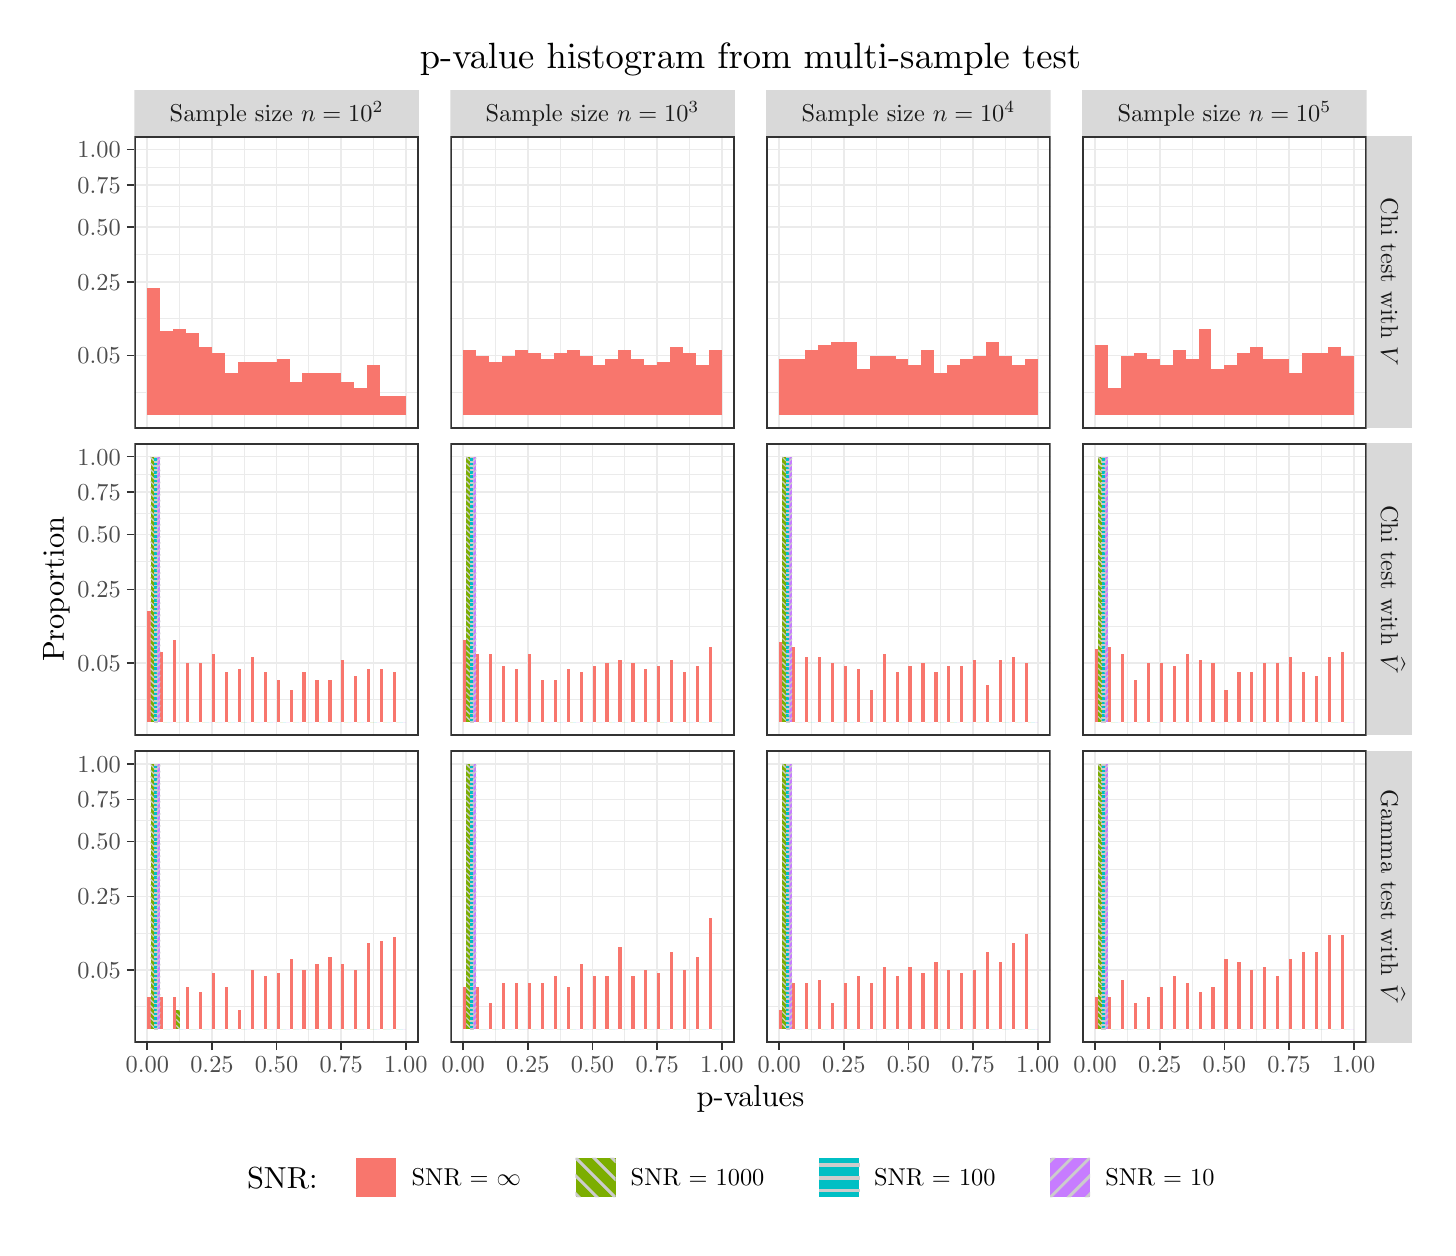 % Created by tikzDevice version 0.12.3.1 on 2022-11-07 16:17:13
% !TEX encoding = UTF-8 Unicode
\begin{tikzpicture}[x=1pt,y=1pt]
\definecolor{fillColor}{RGB}{255,255,255}
\path[use as bounding box,fill=fillColor,fill opacity=0.00] (0,0) rectangle (505.89,433.62);
\begin{scope}
\path[clip] (  0.00,  0.00) rectangle (505.89,433.62);
\definecolor{drawColor}{RGB}{255,255,255}
\definecolor{fillColor}{RGB}{255,255,255}

\path[draw=drawColor,line width= 0.6pt,line join=round,line cap=round,fill=fillColor] ( -0.00,  0.00) rectangle (505.89,433.62);
\end{scope}
\begin{scope}
\path[clip] ( 38.56,288.90) rectangle (141.34,394.39);
\definecolor{fillColor}{RGB}{255,255,255}

\path[fill=fillColor] ( 38.56,288.90) rectangle (141.34,394.39);
\definecolor{drawColor}{gray}{0.92}

\path[draw=drawColor,line width= 0.3pt,line join=round] ( 38.56,301.88) --
	(141.34,301.88);

\path[draw=drawColor,line width= 0.3pt,line join=round] ( 38.56,328.39) --
	(141.34,328.39);

\path[draw=drawColor,line width= 0.3pt,line join=round] ( 38.56,351.58) --
	(141.34,351.58);

\path[draw=drawColor,line width= 0.3pt,line join=round] ( 38.56,369.13) --
	(141.34,369.13);

\path[draw=drawColor,line width= 0.3pt,line join=round] ( 38.56,383.17) --
	(141.34,383.17);

\path[draw=drawColor,line width= 0.3pt,line join=round] ( 54.91,288.90) --
	( 54.91,394.39);

\path[draw=drawColor,line width= 0.3pt,line join=round] ( 78.27,288.90) --
	( 78.27,394.39);

\path[draw=drawColor,line width= 0.3pt,line join=round] (101.62,288.90) --
	(101.62,394.39);

\path[draw=drawColor,line width= 0.3pt,line join=round] (124.98,288.90) --
	(124.98,394.39);

\path[draw=drawColor,line width= 0.6pt,line join=round] ( 38.56,315.14) --
	(141.34,315.14);

\path[draw=drawColor,line width= 0.6pt,line join=round] ( 38.56,341.64) --
	(141.34,341.64);

\path[draw=drawColor,line width= 0.6pt,line join=round] ( 38.56,361.51) --
	(141.34,361.51);

\path[draw=drawColor,line width= 0.6pt,line join=round] ( 38.56,376.75) --
	(141.34,376.75);

\path[draw=drawColor,line width= 0.6pt,line join=round] ( 38.56,389.60) --
	(141.34,389.60);

\path[draw=drawColor,line width= 0.6pt,line join=round] ( 43.23,288.90) --
	( 43.23,394.39);

\path[draw=drawColor,line width= 0.6pt,line join=round] ( 66.59,288.90) --
	( 66.59,394.39);

\path[draw=drawColor,line width= 0.6pt,line join=round] ( 89.95,288.90) --
	( 89.95,394.39);

\path[draw=drawColor,line width= 0.6pt,line join=round] (113.30,288.90) --
	(113.30,394.39);

\path[draw=drawColor,line width= 0.6pt,line join=round] (136.66,288.90) --
	(136.66,394.39);
\definecolor{fillColor}{RGB}{248,118,109}

\path[fill=fillColor] ( 43.23,293.69) rectangle ( 47.90,339.69);

\path[fill=fillColor] ( 47.90,293.69) rectangle ( 52.57,324.02);

\path[fill=fillColor] ( 52.57,293.69) rectangle ( 57.24,324.77);

\path[fill=fillColor] ( 57.24,293.69) rectangle ( 61.91,323.25);

\path[fill=fillColor] ( 61.91,293.69) rectangle ( 66.59,318.14);

\path[fill=fillColor] ( 66.59,293.69) rectangle ( 71.26,316.18);

\path[fill=fillColor] ( 71.26,293.69) rectangle ( 75.93,308.86);

\path[fill=fillColor] ( 75.93,293.69) rectangle ( 80.60,312.87);

\path[fill=fillColor] ( 80.60,293.69) rectangle ( 85.27,312.87);

\path[fill=fillColor] ( 85.27,293.69) rectangle ( 89.95,312.87);

\path[fill=fillColor] ( 89.95,293.69) rectangle ( 94.62,314.04);

\path[fill=fillColor] ( 94.62,293.69) rectangle ( 99.29,305.44);

\path[fill=fillColor] ( 99.29,293.69) rectangle (103.96,308.86);

\path[fill=fillColor] (103.96,293.69) rectangle (108.63,308.86);

\path[fill=fillColor] (108.63,293.69) rectangle (113.30,308.86);

\path[fill=fillColor] (113.30,293.69) rectangle (117.98,305.44);

\path[fill=fillColor] (117.98,293.69) rectangle (122.65,303.28);

\path[fill=fillColor] (122.65,293.69) rectangle (127.32,311.64);

\path[fill=fillColor] (127.32,293.69) rectangle (131.99,300.47);

\path[fill=fillColor] (131.99,293.69) rectangle (136.66,300.47);

\path[] ( 43.23,293.69) rectangle ( 47.90,339.69);

\path[] ( 47.90,293.69) rectangle ( 52.57,324.02);

\path[] ( 52.57,293.69) rectangle ( 57.24,324.77);

\path[] ( 57.24,293.69) rectangle ( 61.91,323.25);

\path[] ( 61.91,293.69) rectangle ( 66.59,318.14);

\path[] ( 66.59,293.69) rectangle ( 71.26,316.18);

\path[] ( 71.26,293.69) rectangle ( 75.93,308.86);

\path[] ( 75.93,293.69) rectangle ( 80.60,312.87);

\path[] ( 80.60,293.69) rectangle ( 85.27,312.87);

\path[] ( 85.27,293.69) rectangle ( 89.95,312.87);

\path[] ( 89.95,293.69) rectangle ( 94.62,314.04);

\path[] ( 94.62,293.69) rectangle ( 99.29,305.44);

\path[] ( 99.29,293.69) rectangle (103.96,308.86);

\path[] (103.96,293.69) rectangle (108.63,308.86);

\path[] (108.63,293.69) rectangle (113.30,308.86);

\path[] (113.30,293.69) rectangle (117.98,305.44);

\path[] (117.98,293.69) rectangle (122.65,303.28);

\path[] (122.65,293.69) rectangle (127.32,311.64);

\path[] (127.32,293.69) rectangle (131.99,300.47);

\path[] (131.99,293.69) rectangle (136.66,300.47);
\definecolor{drawColor}{gray}{0.20}

\path[draw=drawColor,line width= 1.1pt,line join=round,line cap=round] ( 38.56,288.90) rectangle (141.34,394.39);
\end{scope}
\begin{scope}
\path[clip] ( 38.56,177.91) rectangle (141.34,283.40);
\definecolor{fillColor}{RGB}{255,255,255}

\path[fill=fillColor] ( 38.56,177.91) rectangle (141.34,283.40);
\definecolor{drawColor}{gray}{0.92}

\path[draw=drawColor,line width= 0.3pt,line join=round] ( 38.56,190.89) --
	(141.34,190.89);

\path[draw=drawColor,line width= 0.3pt,line join=round] ( 38.56,217.40) --
	(141.34,217.40);

\path[draw=drawColor,line width= 0.3pt,line join=round] ( 38.56,240.58) --
	(141.34,240.58);

\path[draw=drawColor,line width= 0.3pt,line join=round] ( 38.56,258.13) --
	(141.34,258.13);

\path[draw=drawColor,line width= 0.3pt,line join=round] ( 38.56,272.18) --
	(141.34,272.18);

\path[draw=drawColor,line width= 0.3pt,line join=round] ( 54.91,177.91) --
	( 54.91,283.40);

\path[draw=drawColor,line width= 0.3pt,line join=round] ( 78.27,177.91) --
	( 78.27,283.40);

\path[draw=drawColor,line width= 0.3pt,line join=round] (101.62,177.91) --
	(101.62,283.40);

\path[draw=drawColor,line width= 0.3pt,line join=round] (124.98,177.91) --
	(124.98,283.40);

\path[draw=drawColor,line width= 0.6pt,line join=round] ( 38.56,204.14) --
	(141.34,204.14);

\path[draw=drawColor,line width= 0.6pt,line join=round] ( 38.56,230.65) --
	(141.34,230.65);

\path[draw=drawColor,line width= 0.6pt,line join=round] ( 38.56,250.51) --
	(141.34,250.51);

\path[draw=drawColor,line width= 0.6pt,line join=round] ( 38.56,265.75) --
	(141.34,265.75);

\path[draw=drawColor,line width= 0.6pt,line join=round] ( 38.56,278.60) --
	(141.34,278.60);

\path[draw=drawColor,line width= 0.6pt,line join=round] ( 43.23,177.91) --
	( 43.23,283.40);

\path[draw=drawColor,line width= 0.6pt,line join=round] ( 66.59,177.91) --
	( 66.59,283.40);

\path[draw=drawColor,line width= 0.6pt,line join=round] ( 89.95,177.91) --
	( 89.95,283.40);

\path[draw=drawColor,line width= 0.6pt,line join=round] (113.30,177.91) --
	(113.30,283.40);

\path[draw=drawColor,line width= 0.6pt,line join=round] (136.66,177.91) --
	(136.66,283.40);
\definecolor{fillColor}{RGB}{248,118,109}

\path[fill=fillColor] ( 43.23,182.70) rectangle ( 44.39,222.82);

\path[fill=fillColor] ( 47.90,182.70) rectangle ( 49.07,208.07);

\path[fill=fillColor] ( 52.57,182.70) rectangle ( 53.74,212.26);

\path[fill=fillColor] ( 57.24,182.70) rectangle ( 58.41,204.14);

\path[fill=fillColor] ( 61.91,182.70) rectangle ( 63.08,204.14);

\path[fill=fillColor] ( 66.59,182.70) rectangle ( 67.75,207.15);

\path[fill=fillColor] ( 71.26,182.70) rectangle ( 72.43,200.64);

\path[fill=fillColor] ( 75.93,182.70) rectangle ( 77.10,201.88);

\path[fill=fillColor] ( 80.60,182.70) rectangle ( 81.77,206.19);

\path[fill=fillColor] ( 85.27,182.70) rectangle ( 86.44,200.64);

\path[fill=fillColor] ( 89.95,182.70) rectangle ( 91.11,197.86);

\path[fill=fillColor] ( 94.62,182.70) rectangle ( 95.78,194.45);

\path[fill=fillColor] ( 99.29,182.70) rectangle (100.46,200.64);

\path[fill=fillColor] (103.96,182.70) rectangle (105.13,197.86);

\path[fill=fillColor] (108.63,182.70) rectangle (109.80,197.86);

\path[fill=fillColor] (113.30,182.70) rectangle (114.47,205.19);

\path[fill=fillColor] (117.98,182.70) rectangle (119.14,199.31);

\path[fill=fillColor] (122.65,182.70) rectangle (123.82,201.88);

\path[fill=fillColor] (127.32,182.70) rectangle (128.49,201.88);

\path[fill=fillColor] (131.99,182.70) rectangle (133.16,200.64);
\definecolor{fillColor}{RGB}{124,174,0}

\path[fill=fillColor] ( 44.39,182.70) rectangle ( 45.56,278.60);

\path[fill=fillColor] ( 49.07,182.70) rectangle ( 50.23,182.70);

\path[fill=fillColor] ( 53.74,182.70) rectangle ( 54.91,182.70);

\path[fill=fillColor] ( 58.41,182.70) rectangle ( 59.58,182.70);

\path[fill=fillColor] ( 63.08,182.70) rectangle ( 64.25,182.70);

\path[fill=fillColor] ( 67.75,182.70) rectangle ( 68.92,182.70);

\path[fill=fillColor] ( 72.43,182.70) rectangle ( 73.59,182.70);

\path[fill=fillColor] ( 77.10,182.70) rectangle ( 78.27,182.70);

\path[fill=fillColor] ( 81.77,182.70) rectangle ( 82.94,182.70);

\path[fill=fillColor] ( 86.44,182.70) rectangle ( 87.61,182.70);

\path[fill=fillColor] ( 91.11,182.70) rectangle ( 92.28,182.70);

\path[fill=fillColor] ( 95.78,182.70) rectangle ( 96.95,182.70);

\path[fill=fillColor] (100.46,182.70) rectangle (101.62,182.70);

\path[fill=fillColor] (105.13,182.70) rectangle (106.30,182.70);

\path[fill=fillColor] (109.80,182.70) rectangle (110.97,182.70);

\path[fill=fillColor] (114.47,182.70) rectangle (115.64,182.70);

\path[fill=fillColor] (119.14,182.70) rectangle (120.31,182.70);

\path[fill=fillColor] (123.82,182.70) rectangle (124.98,182.70);

\path[fill=fillColor] (128.49,182.70) rectangle (129.66,182.70);

\path[fill=fillColor] (133.16,182.70) rectangle (134.33,182.70);
\definecolor{fillColor}{RGB}{0,191,196}

\path[fill=fillColor] ( 45.56,182.70) rectangle ( 46.73,278.60);

\path[fill=fillColor] ( 50.23,182.70) rectangle ( 51.40,182.70);

\path[fill=fillColor] ( 54.91,182.70) rectangle ( 56.07,182.70);

\path[fill=fillColor] ( 59.58,182.70) rectangle ( 60.75,182.70);

\path[fill=fillColor] ( 64.25,182.70) rectangle ( 65.42,182.70);

\path[fill=fillColor] ( 68.92,182.70) rectangle ( 70.09,182.70);

\path[fill=fillColor] ( 73.59,182.70) rectangle ( 74.76,182.70);

\path[fill=fillColor] ( 78.27,182.70) rectangle ( 79.43,182.70);

\path[fill=fillColor] ( 82.94,182.70) rectangle ( 84.11,182.70);

\path[fill=fillColor] ( 87.61,182.70) rectangle ( 88.78,182.70);

\path[fill=fillColor] ( 92.28,182.70) rectangle ( 93.45,182.70);

\path[fill=fillColor] ( 96.95,182.70) rectangle ( 98.12,182.70);

\path[fill=fillColor] (101.62,182.70) rectangle (102.79,182.70);

\path[fill=fillColor] (106.30,182.70) rectangle (107.46,182.70);

\path[fill=fillColor] (110.97,182.70) rectangle (112.14,182.70);

\path[fill=fillColor] (115.64,182.70) rectangle (116.81,182.70);

\path[fill=fillColor] (120.31,182.70) rectangle (121.48,182.70);

\path[fill=fillColor] (124.98,182.70) rectangle (126.15,182.70);

\path[fill=fillColor] (129.66,182.70) rectangle (130.82,182.70);

\path[fill=fillColor] (134.33,182.70) rectangle (135.50,182.70);
\definecolor{fillColor}{RGB}{199,124,255}

\path[fill=fillColor] ( 46.73,182.70) rectangle ( 47.90,278.60);

\path[fill=fillColor] ( 51.40,182.70) rectangle ( 52.57,182.70);

\path[fill=fillColor] ( 56.07,182.70) rectangle ( 57.24,182.70);

\path[fill=fillColor] ( 60.75,182.70) rectangle ( 61.91,182.70);

\path[fill=fillColor] ( 65.42,182.70) rectangle ( 66.59,182.70);

\path[fill=fillColor] ( 70.09,182.70) rectangle ( 71.26,182.70);

\path[fill=fillColor] ( 74.76,182.70) rectangle ( 75.93,182.70);

\path[fill=fillColor] ( 79.43,182.70) rectangle ( 80.60,182.70);

\path[fill=fillColor] ( 84.11,182.70) rectangle ( 85.27,182.70);

\path[fill=fillColor] ( 88.78,182.70) rectangle ( 89.95,182.70);

\path[fill=fillColor] ( 93.45,182.70) rectangle ( 94.62,182.70);

\path[fill=fillColor] ( 98.12,182.70) rectangle ( 99.29,182.70);

\path[fill=fillColor] (102.79,182.70) rectangle (103.96,182.70);

\path[fill=fillColor] (107.46,182.70) rectangle (108.63,182.70);

\path[fill=fillColor] (112.14,182.70) rectangle (113.30,182.70);

\path[fill=fillColor] (116.81,182.70) rectangle (117.98,182.70);

\path[fill=fillColor] (121.48,182.70) rectangle (122.65,182.70);

\path[fill=fillColor] (126.15,182.70) rectangle (127.32,182.70);

\path[fill=fillColor] (130.82,182.70) rectangle (131.99,182.70);

\path[fill=fillColor] (135.50,182.70) rectangle (136.66,182.70);
\definecolor{drawColor}{gray}{0.80}
\definecolor{fillColor}{gray}{0.80}

\path[draw=drawColor,line width= 0.1pt,line join=round,line cap=rect,fill=fillColor] ( 45.56,183.68) --
	( 45.56,183.24) --
	( 44.39,184.41) --
	( 44.39,184.85) --
	( 45.56,183.68) --
	cycle;

\path[draw=drawColor,line width= 0.1pt,line join=round,line cap=rect,fill=fillColor] ( 45.56,185.86) --
	( 45.56,185.42) --
	( 44.39,186.59) --
	( 44.39,187.03) --
	( 45.56,185.86) --
	cycle;

\path[draw=drawColor,line width= 0.1pt,line join=round,line cap=rect,fill=fillColor] ( 45.56,188.04) --
	( 45.56,187.60) --
	( 44.39,188.77) --
	( 44.39,189.21) --
	( 45.56,188.04) --
	cycle;

\path[draw=drawColor,line width= 0.1pt,line join=round,line cap=rect,fill=fillColor] ( 45.56,190.22) --
	( 45.56,189.78) --
	( 44.39,190.95) --
	( 44.39,191.39) --
	( 45.56,190.22) --
	cycle;

\path[draw=drawColor,line width= 0.1pt,line join=round,line cap=rect,fill=fillColor] ( 45.56,192.40) --
	( 45.56,191.96) --
	( 44.39,193.13) --
	( 44.39,193.57) --
	( 45.56,192.40) --
	cycle;

\path[draw=drawColor,line width= 0.1pt,line join=round,line cap=rect,fill=fillColor] ( 45.56,194.58) --
	( 45.56,194.15) --
	( 44.39,195.31) --
	( 44.39,195.75) --
	( 45.56,194.58) --
	cycle;

\path[draw=drawColor,line width= 0.1pt,line join=round,line cap=rect,fill=fillColor] ( 45.56,196.76) --
	( 45.56,196.33) --
	( 44.39,197.49) --
	( 44.39,197.93) --
	( 45.56,196.76) --
	cycle;

\path[draw=drawColor,line width= 0.1pt,line join=round,line cap=rect,fill=fillColor] ( 45.56,198.94) --
	( 45.56,198.51) --
	( 44.39,199.67) --
	( 44.39,200.11) --
	( 45.56,198.94) --
	cycle;

\path[draw=drawColor,line width= 0.1pt,line join=round,line cap=rect,fill=fillColor] ( 45.56,201.12) --
	( 45.56,200.69) --
	( 44.39,201.85) --
	( 44.39,202.29) --
	( 45.56,201.12) --
	cycle;

\path[draw=drawColor,line width= 0.1pt,line join=round,line cap=rect,fill=fillColor] ( 45.56,203.30) --
	( 45.56,202.87) --
	( 44.39,204.03) --
	( 44.39,204.47) --
	( 45.56,203.30) --
	cycle;

\path[draw=drawColor,line width= 0.1pt,line join=round,line cap=rect,fill=fillColor] ( 45.56,205.48) --
	( 45.56,205.05) --
	( 44.39,206.21) --
	( 44.39,206.65) --
	( 45.56,205.48) --
	cycle;

\path[draw=drawColor,line width= 0.1pt,line join=round,line cap=rect,fill=fillColor] ( 45.56,207.66) --
	( 45.56,207.23) --
	( 44.39,208.39) --
	( 44.39,208.83) --
	( 45.56,207.66) --
	cycle;

\path[draw=drawColor,line width= 0.1pt,line join=round,line cap=rect,fill=fillColor] ( 45.56,209.84) --
	( 45.56,209.41) --
	( 44.39,210.58) --
	( 44.39,211.01) --
	( 45.56,209.84) --
	cycle;

\path[draw=drawColor,line width= 0.1pt,line join=round,line cap=rect,fill=fillColor] ( 45.56,212.02) --
	( 45.56,211.59) --
	( 44.39,212.76) --
	( 44.39,213.19) --
	( 45.56,212.02) --
	cycle;

\path[draw=drawColor,line width= 0.1pt,line join=round,line cap=rect,fill=fillColor] ( 45.56,214.20) --
	( 45.56,213.77) --
	( 44.39,214.94) --
	( 44.39,215.37) --
	( 45.56,214.20) --
	cycle;

\path[draw=drawColor,line width= 0.1pt,line join=round,line cap=rect,fill=fillColor] ( 45.56,216.38) --
	( 45.56,215.95) --
	( 44.39,217.12) --
	( 44.39,217.55) --
	( 45.56,216.38) --
	cycle;

\path[draw=drawColor,line width= 0.1pt,line join=round,line cap=rect,fill=fillColor] ( 45.56,218.56) --
	( 45.56,218.13) --
	( 44.39,219.30) --
	( 44.39,219.73) --
	( 45.56,218.56) --
	cycle;

\path[draw=drawColor,line width= 0.1pt,line join=round,line cap=rect,fill=fillColor] ( 45.56,220.74) --
	( 45.56,220.31) --
	( 44.39,221.48) --
	( 44.39,221.91) --
	( 45.56,220.74) --
	cycle;

\path[draw=drawColor,line width= 0.1pt,line join=round,line cap=rect,fill=fillColor] ( 45.56,222.93) --
	( 45.56,222.49) --
	( 44.39,223.66) --
	( 44.39,224.09) --
	( 45.56,222.93) --
	cycle;

\path[draw=drawColor,line width= 0.1pt,line join=round,line cap=rect,fill=fillColor] ( 45.56,225.11) --
	( 45.56,224.67) --
	( 44.39,225.84) --
	( 44.39,226.27) --
	( 45.56,225.11) --
	cycle;

\path[draw=drawColor,line width= 0.1pt,line join=round,line cap=rect,fill=fillColor] ( 45.56,227.29) --
	( 45.56,226.85) --
	( 44.39,228.02) --
	( 44.39,228.45) --
	( 45.56,227.29) --
	cycle;

\path[draw=drawColor,line width= 0.1pt,line join=round,line cap=rect,fill=fillColor] ( 45.56,229.47) --
	( 45.56,229.03) --
	( 44.39,230.20) --
	( 44.39,230.63) --
	( 45.56,229.47) --
	cycle;

\path[draw=drawColor,line width= 0.1pt,line join=round,line cap=rect,fill=fillColor] ( 45.56,231.65) --
	( 45.56,231.21) --
	( 44.39,232.38) --
	( 44.39,232.81) --
	( 45.56,231.65) --
	cycle;

\path[draw=drawColor,line width= 0.1pt,line join=round,line cap=rect,fill=fillColor] ( 45.56,233.83) --
	( 45.56,233.39) --
	( 44.39,234.56) --
	( 44.39,234.99) --
	( 45.56,233.83) --
	cycle;

\path[draw=drawColor,line width= 0.1pt,line join=round,line cap=rect,fill=fillColor] ( 45.56,236.01) --
	( 45.56,235.57) --
	( 44.39,236.74) --
	( 44.39,237.17) --
	( 45.56,236.01) --
	cycle;

\path[draw=drawColor,line width= 0.1pt,line join=round,line cap=rect,fill=fillColor] ( 45.56,238.19) --
	( 45.56,237.75) --
	( 44.39,238.92) --
	( 44.39,239.36) --
	( 45.56,238.19) --
	cycle;

\path[draw=drawColor,line width= 0.1pt,line join=round,line cap=rect,fill=fillColor] ( 45.56,240.37) --
	( 45.56,239.93) --
	( 44.39,241.10) --
	( 44.39,241.54) --
	( 45.56,240.37) --
	cycle;

\path[draw=drawColor,line width= 0.1pt,line join=round,line cap=rect,fill=fillColor] ( 45.56,242.55) --
	( 45.56,242.11) --
	( 44.39,243.28) --
	( 44.39,243.72) --
	( 45.56,242.55) --
	cycle;

\path[draw=drawColor,line width= 0.1pt,line join=round,line cap=rect,fill=fillColor] ( 45.56,244.73) --
	( 45.56,244.29) --
	( 44.39,245.46) --
	( 44.39,245.90) --
	( 45.56,244.73) --
	cycle;

\path[draw=drawColor,line width= 0.1pt,line join=round,line cap=rect,fill=fillColor] ( 45.56,246.91) --
	( 45.56,246.47) --
	( 44.39,247.64) --
	( 44.39,248.08) --
	( 45.56,246.91) --
	cycle;

\path[draw=drawColor,line width= 0.1pt,line join=round,line cap=rect,fill=fillColor] ( 45.56,249.09) --
	( 45.56,248.65) --
	( 44.39,249.82) --
	( 44.39,250.26) --
	( 45.56,249.09) --
	cycle;

\path[draw=drawColor,line width= 0.1pt,line join=round,line cap=rect,fill=fillColor] ( 45.56,251.27) --
	( 45.56,250.83) --
	( 44.39,252.00) --
	( 44.39,252.44) --
	( 45.56,251.27) --
	cycle;

\path[draw=drawColor,line width= 0.1pt,line join=round,line cap=rect,fill=fillColor] ( 45.56,253.45) --
	( 45.56,253.01) --
	( 44.39,254.18) --
	( 44.39,254.62) --
	( 45.56,253.45) --
	cycle;

\path[draw=drawColor,line width= 0.1pt,line join=round,line cap=rect,fill=fillColor] ( 45.56,255.63) --
	( 45.56,255.19) --
	( 44.39,256.36) --
	( 44.39,256.80) --
	( 45.56,255.63) --
	cycle;

\path[draw=drawColor,line width= 0.1pt,line join=round,line cap=rect,fill=fillColor] ( 45.56,257.81) --
	( 45.56,257.37) --
	( 44.39,258.54) --
	( 44.39,258.98) --
	( 45.56,257.81) --
	cycle;

\path[draw=drawColor,line width= 0.1pt,line join=round,line cap=rect,fill=fillColor] ( 45.56,259.99) --
	( 45.56,259.55) --
	( 44.39,260.72) --
	( 44.39,261.16) --
	( 45.56,259.99) --
	cycle;

\path[draw=drawColor,line width= 0.1pt,line join=round,line cap=rect,fill=fillColor] ( 45.56,262.17) --
	( 45.56,261.73) --
	( 44.39,262.90) --
	( 44.39,263.34) --
	( 45.56,262.17) --
	cycle;

\path[draw=drawColor,line width= 0.1pt,line join=round,line cap=rect,fill=fillColor] ( 45.56,264.35) --
	( 45.56,263.91) --
	( 44.39,265.08) --
	( 44.39,265.52) --
	( 45.56,264.35) --
	cycle;

\path[draw=drawColor,line width= 0.1pt,line join=round,line cap=rect,fill=fillColor] ( 45.56,266.53) --
	( 45.56,266.09) --
	( 44.39,267.26) --
	( 44.39,267.70) --
	( 45.56,266.53) --
	cycle;

\path[draw=drawColor,line width= 0.1pt,line join=round,line cap=rect,fill=fillColor] ( 45.56,268.71) --
	( 45.56,268.28) --
	( 44.39,269.44) --
	( 44.39,269.88) --
	( 45.56,268.71) --
	cycle;

\path[draw=drawColor,line width= 0.1pt,line join=round,line cap=rect,fill=fillColor] ( 45.56,270.89) --
	( 45.56,270.46) --
	( 44.39,271.62) --
	( 44.39,272.06) --
	( 45.56,270.89) --
	cycle;

\path[draw=drawColor,line width= 0.1pt,line join=round,line cap=rect,fill=fillColor] ( 45.56,273.07) --
	( 45.56,272.64) --
	( 44.39,273.80) --
	( 44.39,274.24) --
	( 45.56,273.07) --
	cycle;

\path[draw=drawColor,line width= 0.1pt,line join=round,line cap=rect,fill=fillColor] ( 45.56,275.25) --
	( 45.56,274.82) --
	( 44.39,275.98) --
	( 44.39,276.42) --
	( 45.56,275.25) --
	cycle;

\path[draw=drawColor,line width= 0.1pt,line join=round,line cap=rect,fill=fillColor] ( 45.56,277.43) --
	( 45.56,277.00) --
	( 44.39,278.16) --
	( 44.39,278.60) --
	( 45.56,277.43) --
	cycle;

\path[draw=drawColor,line width= 0.1pt,line join=round,line cap=rect,fill=fillColor] ( 46.73,183.01) --
	( 46.73,182.70) --
	( 45.56,182.70) --
	( 45.56,183.01) --
	( 46.73,183.01) --
	cycle;

\path[draw=drawColor,line width= 0.1pt,line join=round,line cap=rect,fill=fillColor] ( 46.73,184.55) --
	( 46.73,184.25) --
	( 45.56,184.25) --
	( 45.56,184.55) --
	( 46.73,184.55) --
	cycle;

\path[draw=drawColor,line width= 0.1pt,line join=round,line cap=rect,fill=fillColor] ( 46.73,186.10) --
	( 46.73,185.79) --
	( 45.56,185.79) --
	( 45.56,186.10) --
	( 46.73,186.10) --
	cycle;

\path[draw=drawColor,line width= 0.1pt,line join=round,line cap=rect,fill=fillColor] ( 46.73,187.64) --
	( 46.73,187.33) --
	( 45.56,187.33) --
	( 45.56,187.64) --
	( 46.73,187.64) --
	cycle;

\path[draw=drawColor,line width= 0.1pt,line join=round,line cap=rect,fill=fillColor] ( 46.73,189.18) --
	( 46.73,188.87) --
	( 45.56,188.87) --
	( 45.56,189.18) --
	( 46.73,189.18) --
	cycle;

\path[draw=drawColor,line width= 0.1pt,line join=round,line cap=rect,fill=fillColor] ( 46.73,190.72) --
	( 46.73,190.41) --
	( 45.56,190.41) --
	( 45.56,190.72) --
	( 46.73,190.72) --
	cycle;

\path[draw=drawColor,line width= 0.1pt,line join=round,line cap=rect,fill=fillColor] ( 46.73,192.26) --
	( 46.73,191.96) --
	( 45.56,191.96) --
	( 45.56,192.26) --
	( 46.73,192.26) --
	cycle;

\path[draw=drawColor,line width= 0.1pt,line join=round,line cap=rect,fill=fillColor] ( 46.73,193.81) --
	( 46.73,193.50) --
	( 45.56,193.50) --
	( 45.56,193.81) --
	( 46.73,193.81) --
	cycle;

\path[draw=drawColor,line width= 0.1pt,line join=round,line cap=rect,fill=fillColor] ( 46.73,195.35) --
	( 46.73,195.04) --
	( 45.56,195.04) --
	( 45.56,195.35) --
	( 46.73,195.35) --
	cycle;

\path[draw=drawColor,line width= 0.1pt,line join=round,line cap=rect,fill=fillColor] ( 46.73,196.89) --
	( 46.73,196.58) --
	( 45.56,196.58) --
	( 45.56,196.89) --
	( 46.73,196.89) --
	cycle;

\path[draw=drawColor,line width= 0.1pt,line join=round,line cap=rect,fill=fillColor] ( 46.73,198.43) --
	( 46.73,198.12) --
	( 45.56,198.12) --
	( 45.56,198.43) --
	( 46.73,198.43) --
	cycle;

\path[draw=drawColor,line width= 0.1pt,line join=round,line cap=rect,fill=fillColor] ( 46.73,199.97) --
	( 46.73,199.66) --
	( 45.56,199.66) --
	( 45.56,199.97) --
	( 46.73,199.97) --
	cycle;

\path[draw=drawColor,line width= 0.1pt,line join=round,line cap=rect,fill=fillColor] ( 46.73,201.51) --
	( 46.73,201.21) --
	( 45.56,201.21) --
	( 45.56,201.51) --
	( 46.73,201.51) --
	cycle;

\path[draw=drawColor,line width= 0.1pt,line join=round,line cap=rect,fill=fillColor] ( 46.73,203.06) --
	( 46.73,202.75) --
	( 45.56,202.75) --
	( 45.56,203.06) --
	( 46.73,203.06) --
	cycle;

\path[draw=drawColor,line width= 0.1pt,line join=round,line cap=rect,fill=fillColor] ( 46.73,204.60) --
	( 46.73,204.29) --
	( 45.56,204.29) --
	( 45.56,204.60) --
	( 46.73,204.60) --
	cycle;

\path[draw=drawColor,line width= 0.1pt,line join=round,line cap=rect,fill=fillColor] ( 46.73,206.14) --
	( 46.73,205.83) --
	( 45.56,205.83) --
	( 45.56,206.14) --
	( 46.73,206.14) --
	cycle;

\path[draw=drawColor,line width= 0.1pt,line join=round,line cap=rect,fill=fillColor] ( 46.73,207.68) --
	( 46.73,207.37) --
	( 45.56,207.37) --
	( 45.56,207.68) --
	( 46.73,207.68) --
	cycle;

\path[draw=drawColor,line width= 0.1pt,line join=round,line cap=rect,fill=fillColor] ( 46.73,209.22) --
	( 46.73,208.91) --
	( 45.56,208.91) --
	( 45.56,209.22) --
	( 46.73,209.22) --
	cycle;

\path[draw=drawColor,line width= 0.1pt,line join=round,line cap=rect,fill=fillColor] ( 46.73,210.76) --
	( 46.73,210.46) --
	( 45.56,210.46) --
	( 45.56,210.76) --
	( 46.73,210.76) --
	cycle;

\path[draw=drawColor,line width= 0.1pt,line join=round,line cap=rect,fill=fillColor] ( 46.73,212.31) --
	( 46.73,212.00) --
	( 45.56,212.00) --
	( 45.56,212.31) --
	( 46.73,212.31) --
	cycle;

\path[draw=drawColor,line width= 0.1pt,line join=round,line cap=rect,fill=fillColor] ( 46.73,213.85) --
	( 46.73,213.54) --
	( 45.56,213.54) --
	( 45.56,213.85) --
	( 46.73,213.85) --
	cycle;

\path[draw=drawColor,line width= 0.1pt,line join=round,line cap=rect,fill=fillColor] ( 46.73,215.39) --
	( 46.73,215.08) --
	( 45.56,215.08) --
	( 45.56,215.39) --
	( 46.73,215.39) --
	cycle;

\path[draw=drawColor,line width= 0.1pt,line join=round,line cap=rect,fill=fillColor] ( 46.73,216.93) --
	( 46.73,216.62) --
	( 45.56,216.62) --
	( 45.56,216.93) --
	( 46.73,216.93) --
	cycle;

\path[draw=drawColor,line width= 0.1pt,line join=round,line cap=rect,fill=fillColor] ( 46.73,218.47) --
	( 46.73,218.16) --
	( 45.56,218.16) --
	( 45.56,218.47) --
	( 46.73,218.47) --
	cycle;

\path[draw=drawColor,line width= 0.1pt,line join=round,line cap=rect,fill=fillColor] ( 46.73,220.01) --
	( 46.73,219.71) --
	( 45.56,219.71) --
	( 45.56,220.01) --
	( 46.73,220.01) --
	cycle;

\path[draw=drawColor,line width= 0.1pt,line join=round,line cap=rect,fill=fillColor] ( 46.73,221.56) --
	( 46.73,221.25) --
	( 45.56,221.25) --
	( 45.56,221.56) --
	( 46.73,221.56) --
	cycle;

\path[draw=drawColor,line width= 0.1pt,line join=round,line cap=rect,fill=fillColor] ( 46.73,223.10) --
	( 46.73,222.79) --
	( 45.56,222.79) --
	( 45.56,223.10) --
	( 46.73,223.10) --
	cycle;

\path[draw=drawColor,line width= 0.1pt,line join=round,line cap=rect,fill=fillColor] ( 46.73,224.64) --
	( 46.73,224.33) --
	( 45.56,224.33) --
	( 45.56,224.64) --
	( 46.73,224.64) --
	cycle;

\path[draw=drawColor,line width= 0.1pt,line join=round,line cap=rect,fill=fillColor] ( 46.73,226.18) --
	( 46.73,225.87) --
	( 45.56,225.87) --
	( 45.56,226.18) --
	( 46.73,226.18) --
	cycle;

\path[draw=drawColor,line width= 0.1pt,line join=round,line cap=rect,fill=fillColor] ( 46.73,227.72) --
	( 46.73,227.41) --
	( 45.56,227.41) --
	( 45.56,227.72) --
	( 46.73,227.72) --
	cycle;

\path[draw=drawColor,line width= 0.1pt,line join=round,line cap=rect,fill=fillColor] ( 46.73,229.26) --
	( 46.73,228.96) --
	( 45.56,228.96) --
	( 45.56,229.26) --
	( 46.73,229.26) --
	cycle;

\path[draw=drawColor,line width= 0.1pt,line join=round,line cap=rect,fill=fillColor] ( 46.73,230.81) --
	( 46.73,230.50) --
	( 45.56,230.50) --
	( 45.56,230.81) --
	( 46.73,230.81) --
	cycle;

\path[draw=drawColor,line width= 0.1pt,line join=round,line cap=rect,fill=fillColor] ( 46.73,232.35) --
	( 46.73,232.04) --
	( 45.56,232.04) --
	( 45.56,232.35) --
	( 46.73,232.35) --
	cycle;

\path[draw=drawColor,line width= 0.1pt,line join=round,line cap=rect,fill=fillColor] ( 46.73,233.89) --
	( 46.73,233.58) --
	( 45.56,233.58) --
	( 45.56,233.89) --
	( 46.73,233.89) --
	cycle;

\path[draw=drawColor,line width= 0.1pt,line join=round,line cap=rect,fill=fillColor] ( 46.73,235.43) --
	( 46.73,235.12) --
	( 45.56,235.12) --
	( 45.56,235.43) --
	( 46.73,235.43) --
	cycle;

\path[draw=drawColor,line width= 0.1pt,line join=round,line cap=rect,fill=fillColor] ( 46.73,236.97) --
	( 46.73,236.66) --
	( 45.56,236.66) --
	( 45.56,236.97) --
	( 46.73,236.97) --
	cycle;

\path[draw=drawColor,line width= 0.1pt,line join=round,line cap=rect,fill=fillColor] ( 46.73,238.51) --
	( 46.73,238.21) --
	( 45.56,238.21) --
	( 45.56,238.51) --
	( 46.73,238.51) --
	cycle;

\path[draw=drawColor,line width= 0.1pt,line join=round,line cap=rect,fill=fillColor] ( 46.73,240.06) --
	( 46.73,239.75) --
	( 45.56,239.75) --
	( 45.56,240.06) --
	( 46.73,240.06) --
	cycle;

\path[draw=drawColor,line width= 0.1pt,line join=round,line cap=rect,fill=fillColor] ( 46.73,241.60) --
	( 46.73,241.29) --
	( 45.56,241.29) --
	( 45.56,241.60) --
	( 46.73,241.60) --
	cycle;

\path[draw=drawColor,line width= 0.1pt,line join=round,line cap=rect,fill=fillColor] ( 46.73,243.14) --
	( 46.73,242.83) --
	( 45.56,242.83) --
	( 45.56,243.14) --
	( 46.73,243.14) --
	cycle;

\path[draw=drawColor,line width= 0.1pt,line join=round,line cap=rect,fill=fillColor] ( 46.73,244.68) --
	( 46.73,244.37) --
	( 45.56,244.37) --
	( 45.56,244.68) --
	( 46.73,244.68) --
	cycle;

\path[draw=drawColor,line width= 0.1pt,line join=round,line cap=rect,fill=fillColor] ( 46.73,246.22) --
	( 46.73,245.91) --
	( 45.56,245.91) --
	( 45.56,246.22) --
	( 46.73,246.22) --
	cycle;

\path[draw=drawColor,line width= 0.1pt,line join=round,line cap=rect,fill=fillColor] ( 46.73,247.76) --
	( 46.73,247.46) --
	( 45.56,247.46) --
	( 45.56,247.76) --
	( 46.73,247.76) --
	cycle;

\path[draw=drawColor,line width= 0.1pt,line join=round,line cap=rect,fill=fillColor] ( 46.73,249.31) --
	( 46.73,249.00) --
	( 45.56,249.00) --
	( 45.56,249.31) --
	( 46.73,249.31) --
	cycle;

\path[draw=drawColor,line width= 0.1pt,line join=round,line cap=rect,fill=fillColor] ( 46.73,250.85) --
	( 46.73,250.54) --
	( 45.56,250.54) --
	( 45.56,250.85) --
	( 46.73,250.85) --
	cycle;

\path[draw=drawColor,line width= 0.1pt,line join=round,line cap=rect,fill=fillColor] ( 46.73,252.39) --
	( 46.73,252.08) --
	( 45.56,252.08) --
	( 45.56,252.39) --
	( 46.73,252.39) --
	cycle;

\path[draw=drawColor,line width= 0.1pt,line join=round,line cap=rect,fill=fillColor] ( 46.73,253.93) --
	( 46.73,253.62) --
	( 45.56,253.62) --
	( 45.56,253.93) --
	( 46.73,253.93) --
	cycle;

\path[draw=drawColor,line width= 0.1pt,line join=round,line cap=rect,fill=fillColor] ( 46.73,255.47) --
	( 46.73,255.16) --
	( 45.56,255.16) --
	( 45.56,255.47) --
	( 46.73,255.47) --
	cycle;

\path[draw=drawColor,line width= 0.1pt,line join=round,line cap=rect,fill=fillColor] ( 46.73,257.01) --
	( 46.73,256.71) --
	( 45.56,256.71) --
	( 45.56,257.01) --
	( 46.73,257.01) --
	cycle;

\path[draw=drawColor,line width= 0.1pt,line join=round,line cap=rect,fill=fillColor] ( 46.73,258.56) --
	( 46.73,258.25) --
	( 45.56,258.25) --
	( 45.56,258.56) --
	( 46.73,258.56) --
	cycle;

\path[draw=drawColor,line width= 0.1pt,line join=round,line cap=rect,fill=fillColor] ( 46.73,260.10) --
	( 46.73,259.79) --
	( 45.56,259.79) --
	( 45.56,260.10) --
	( 46.73,260.10) --
	cycle;

\path[draw=drawColor,line width= 0.1pt,line join=round,line cap=rect,fill=fillColor] ( 46.73,261.64) --
	( 46.73,261.33) --
	( 45.56,261.33) --
	( 45.56,261.64) --
	( 46.73,261.64) --
	cycle;

\path[draw=drawColor,line width= 0.1pt,line join=round,line cap=rect,fill=fillColor] ( 46.73,263.18) --
	( 46.73,262.87) --
	( 45.56,262.87) --
	( 45.56,263.18) --
	( 46.73,263.18) --
	cycle;

\path[draw=drawColor,line width= 0.1pt,line join=round,line cap=rect,fill=fillColor] ( 46.73,264.72) --
	( 46.73,264.41) --
	( 45.56,264.41) --
	( 45.56,264.72) --
	( 46.73,264.72) --
	cycle;

\path[draw=drawColor,line width= 0.1pt,line join=round,line cap=rect,fill=fillColor] ( 46.73,266.27) --
	( 46.73,265.96) --
	( 45.56,265.96) --
	( 45.56,266.27) --
	( 46.73,266.27) --
	cycle;

\path[draw=drawColor,line width= 0.1pt,line join=round,line cap=rect,fill=fillColor] ( 46.73,267.81) --
	( 46.73,267.50) --
	( 45.56,267.50) --
	( 45.56,267.81) --
	( 46.73,267.81) --
	cycle;

\path[draw=drawColor,line width= 0.1pt,line join=round,line cap=rect,fill=fillColor] ( 46.73,269.35) --
	( 46.73,269.04) --
	( 45.56,269.04) --
	( 45.56,269.35) --
	( 46.73,269.35) --
	cycle;

\path[draw=drawColor,line width= 0.1pt,line join=round,line cap=rect,fill=fillColor] ( 46.73,270.89) --
	( 46.73,270.58) --
	( 45.56,270.58) --
	( 45.56,270.89) --
	( 46.73,270.89) --
	cycle;

\path[draw=drawColor,line width= 0.1pt,line join=round,line cap=rect,fill=fillColor] ( 46.73,272.43) --
	( 46.73,272.12) --
	( 45.56,272.12) --
	( 45.56,272.43) --
	( 46.73,272.43) --
	cycle;

\path[draw=drawColor,line width= 0.1pt,line join=round,line cap=rect,fill=fillColor] ( 46.73,273.97) --
	( 46.73,273.67) --
	( 45.56,273.67) --
	( 45.56,273.97) --
	( 46.73,273.97) --
	cycle;

\path[draw=drawColor,line width= 0.1pt,line join=round,line cap=rect,fill=fillColor] ( 46.73,275.52) --
	( 46.73,275.21) --
	( 45.56,275.21) --
	( 45.56,275.52) --
	( 46.73,275.52) --
	cycle;

\path[draw=drawColor,line width= 0.1pt,line join=round,line cap=rect,fill=fillColor] ( 46.73,277.06) --
	( 46.73,276.75) --
	( 45.56,276.75) --
	( 45.56,277.06) --
	( 46.73,277.06) --
	cycle;

\path[draw=drawColor,line width= 0.1pt,line join=round,line cap=rect,fill=fillColor] ( 46.73,278.60) --
	( 46.73,278.29) --
	( 45.56,278.29) --
	( 45.56,278.60) --
	( 46.73,278.60) --
	cycle;

\path[draw=drawColor,line width= 0.1pt,line join=round,line cap=rect,fill=fillColor] ( 47.90,184.46) --
	( 47.90,184.03) --
	( 46.73,182.86) --
	( 46.73,183.29) --
	( 47.90,184.46) --
	cycle;

\path[draw=drawColor,line width= 0.1pt,line join=round,line cap=rect,fill=fillColor] ( 47.90,186.64) --
	( 47.90,186.21) --
	( 46.73,185.04) --
	( 46.73,185.48) --
	( 47.90,186.64) --
	cycle;

\path[draw=drawColor,line width= 0.1pt,line join=round,line cap=rect,fill=fillColor] ( 47.90,188.82) --
	( 47.90,188.39) --
	( 46.73,187.22) --
	( 46.73,187.66) --
	( 47.90,188.82) --
	cycle;

\path[draw=drawColor,line width= 0.1pt,line join=round,line cap=rect,fill=fillColor] ( 47.90,191.00) --
	( 47.90,190.57) --
	( 46.73,189.40) --
	( 46.73,189.84) --
	( 47.90,191.00) --
	cycle;

\path[draw=drawColor,line width= 0.1pt,line join=round,line cap=rect,fill=fillColor] ( 47.90,193.18) --
	( 47.90,192.75) --
	( 46.73,191.58) --
	( 46.73,192.02) --
	( 47.90,193.18) --
	cycle;

\path[draw=drawColor,line width= 0.1pt,line join=round,line cap=rect,fill=fillColor] ( 47.90,195.36) --
	( 47.90,194.93) --
	( 46.73,193.76) --
	( 46.73,194.20) --
	( 47.90,195.36) --
	cycle;

\path[draw=drawColor,line width= 0.1pt,line join=round,line cap=rect,fill=fillColor] ( 47.90,197.54) --
	( 47.90,197.11) --
	( 46.73,195.94) --
	( 46.73,196.38) --
	( 47.90,197.54) --
	cycle;

\path[draw=drawColor,line width= 0.1pt,line join=round,line cap=rect,fill=fillColor] ( 47.90,199.72) --
	( 47.90,199.29) --
	( 46.73,198.12) --
	( 46.73,198.56) --
	( 47.90,199.72) --
	cycle;

\path[draw=drawColor,line width= 0.1pt,line join=round,line cap=rect,fill=fillColor] ( 47.90,201.91) --
	( 47.90,201.47) --
	( 46.73,200.30) --
	( 46.73,200.74) --
	( 47.90,201.91) --
	cycle;

\path[draw=drawColor,line width= 0.1pt,line join=round,line cap=rect,fill=fillColor] ( 47.90,204.09) --
	( 47.90,203.65) --
	( 46.73,202.48) --
	( 46.73,202.92) --
	( 47.90,204.09) --
	cycle;

\path[draw=drawColor,line width= 0.1pt,line join=round,line cap=rect,fill=fillColor] ( 47.90,206.27) --
	( 47.90,205.83) --
	( 46.73,204.66) --
	( 46.73,205.10) --
	( 47.90,206.27) --
	cycle;

\path[draw=drawColor,line width= 0.1pt,line join=round,line cap=rect,fill=fillColor] ( 47.90,208.45) --
	( 47.90,208.01) --
	( 46.73,206.84) --
	( 46.73,207.28) --
	( 47.90,208.45) --
	cycle;

\path[draw=drawColor,line width= 0.1pt,line join=round,line cap=rect,fill=fillColor] ( 47.90,210.63) --
	( 47.90,210.19) --
	( 46.73,209.02) --
	( 46.73,209.46) --
	( 47.90,210.63) --
	cycle;

\path[draw=drawColor,line width= 0.1pt,line join=round,line cap=rect,fill=fillColor] ( 47.90,212.81) --
	( 47.90,212.37) --
	( 46.73,211.20) --
	( 46.73,211.64) --
	( 47.90,212.81) --
	cycle;

\path[draw=drawColor,line width= 0.1pt,line join=round,line cap=rect,fill=fillColor] ( 47.90,214.99) --
	( 47.90,214.55) --
	( 46.73,213.38) --
	( 46.73,213.82) --
	( 47.90,214.99) --
	cycle;

\path[draw=drawColor,line width= 0.1pt,line join=round,line cap=rect,fill=fillColor] ( 47.90,217.17) --
	( 47.90,216.73) --
	( 46.73,215.56) --
	( 46.73,216.00) --
	( 47.90,217.17) --
	cycle;

\path[draw=drawColor,line width= 0.1pt,line join=round,line cap=rect,fill=fillColor] ( 47.90,219.35) --
	( 47.90,218.91) --
	( 46.73,217.74) --
	( 46.73,218.18) --
	( 47.90,219.35) --
	cycle;

\path[draw=drawColor,line width= 0.1pt,line join=round,line cap=rect,fill=fillColor] ( 47.90,221.53) --
	( 47.90,221.09) --
	( 46.73,219.92) --
	( 46.73,220.36) --
	( 47.90,221.53) --
	cycle;

\path[draw=drawColor,line width= 0.1pt,line join=round,line cap=rect,fill=fillColor] ( 47.90,223.71) --
	( 47.90,223.27) --
	( 46.73,222.10) --
	( 46.73,222.54) --
	( 47.90,223.71) --
	cycle;

\path[draw=drawColor,line width= 0.1pt,line join=round,line cap=rect,fill=fillColor] ( 47.90,225.89) --
	( 47.90,225.45) --
	( 46.73,224.28) --
	( 46.73,224.72) --
	( 47.90,225.89) --
	cycle;

\path[draw=drawColor,line width= 0.1pt,line join=round,line cap=rect,fill=fillColor] ( 47.90,228.07) --
	( 47.90,227.63) --
	( 46.73,226.46) --
	( 46.73,226.90) --
	( 47.90,228.07) --
	cycle;

\path[draw=drawColor,line width= 0.1pt,line join=round,line cap=rect,fill=fillColor] ( 47.90,230.25) --
	( 47.90,229.81) --
	( 46.73,228.64) --
	( 46.73,229.08) --
	( 47.90,230.25) --
	cycle;

\path[draw=drawColor,line width= 0.1pt,line join=round,line cap=rect,fill=fillColor] ( 47.90,232.43) --
	( 47.90,231.99) --
	( 46.73,230.83) --
	( 46.73,231.26) --
	( 47.90,232.43) --
	cycle;

\path[draw=drawColor,line width= 0.1pt,line join=round,line cap=rect,fill=fillColor] ( 47.90,234.61) --
	( 47.90,234.17) --
	( 46.73,233.01) --
	( 46.73,233.44) --
	( 47.90,234.61) --
	cycle;

\path[draw=drawColor,line width= 0.1pt,line join=round,line cap=rect,fill=fillColor] ( 47.90,236.79) --
	( 47.90,236.35) --
	( 46.73,235.19) --
	( 46.73,235.62) --
	( 47.90,236.79) --
	cycle;

\path[draw=drawColor,line width= 0.1pt,line join=round,line cap=rect,fill=fillColor] ( 47.90,238.97) --
	( 47.90,238.53) --
	( 46.73,237.37) --
	( 46.73,237.80) --
	( 47.90,238.97) --
	cycle;

\path[draw=drawColor,line width= 0.1pt,line join=round,line cap=rect,fill=fillColor] ( 47.90,241.15) --
	( 47.90,240.71) --
	( 46.73,239.55) --
	( 46.73,239.98) --
	( 47.90,241.15) --
	cycle;

\path[draw=drawColor,line width= 0.1pt,line join=round,line cap=rect,fill=fillColor] ( 47.90,243.33) --
	( 47.90,242.89) --
	( 46.73,241.73) --
	( 46.73,242.16) --
	( 47.90,243.33) --
	cycle;

\path[draw=drawColor,line width= 0.1pt,line join=round,line cap=rect,fill=fillColor] ( 47.90,245.51) --
	( 47.90,245.07) --
	( 46.73,243.91) --
	( 46.73,244.34) --
	( 47.90,245.51) --
	cycle;

\path[draw=drawColor,line width= 0.1pt,line join=round,line cap=rect,fill=fillColor] ( 47.90,247.69) --
	( 47.90,247.26) --
	( 46.73,246.09) --
	( 46.73,246.52) --
	( 47.90,247.69) --
	cycle;

\path[draw=drawColor,line width= 0.1pt,line join=round,line cap=rect,fill=fillColor] ( 47.90,249.87) --
	( 47.90,249.44) --
	( 46.73,248.27) --
	( 46.73,248.70) --
	( 47.90,249.87) --
	cycle;

\path[draw=drawColor,line width= 0.1pt,line join=round,line cap=rect,fill=fillColor] ( 47.90,252.05) --
	( 47.90,251.62) --
	( 46.73,250.45) --
	( 46.73,250.88) --
	( 47.90,252.05) --
	cycle;

\path[draw=drawColor,line width= 0.1pt,line join=round,line cap=rect,fill=fillColor] ( 47.90,254.23) --
	( 47.90,253.80) --
	( 46.73,252.63) --
	( 46.73,253.06) --
	( 47.90,254.23) --
	cycle;

\path[draw=drawColor,line width= 0.1pt,line join=round,line cap=rect,fill=fillColor] ( 47.90,256.41) --
	( 47.90,255.98) --
	( 46.73,254.81) --
	( 46.73,255.24) --
	( 47.90,256.41) --
	cycle;

\path[draw=drawColor,line width= 0.1pt,line join=round,line cap=rect,fill=fillColor] ( 47.90,258.59) --
	( 47.90,258.16) --
	( 46.73,256.99) --
	( 46.73,257.42) --
	( 47.90,258.59) --
	cycle;

\path[draw=drawColor,line width= 0.1pt,line join=round,line cap=rect,fill=fillColor] ( 47.90,260.77) --
	( 47.90,260.34) --
	( 46.73,259.17) --
	( 46.73,259.61) --
	( 47.90,260.77) --
	cycle;

\path[draw=drawColor,line width= 0.1pt,line join=round,line cap=rect,fill=fillColor] ( 47.90,262.95) --
	( 47.90,262.52) --
	( 46.73,261.35) --
	( 46.73,261.79) --
	( 47.90,262.95) --
	cycle;

\path[draw=drawColor,line width= 0.1pt,line join=round,line cap=rect,fill=fillColor] ( 47.90,265.13) --
	( 47.90,264.70) --
	( 46.73,263.53) --
	( 46.73,263.97) --
	( 47.90,265.13) --
	cycle;

\path[draw=drawColor,line width= 0.1pt,line join=round,line cap=rect,fill=fillColor] ( 47.90,267.31) --
	( 47.90,266.88) --
	( 46.73,265.71) --
	( 46.73,266.15) --
	( 47.90,267.31) --
	cycle;

\path[draw=drawColor,line width= 0.1pt,line join=round,line cap=rect,fill=fillColor] ( 47.90,269.49) --
	( 47.90,269.06) --
	( 46.73,267.89) --
	( 46.73,268.33) --
	( 47.90,269.49) --
	cycle;

\path[draw=drawColor,line width= 0.1pt,line join=round,line cap=rect,fill=fillColor] ( 47.90,271.67) --
	( 47.90,271.24) --
	( 46.73,270.07) --
	( 46.73,270.51) --
	( 47.90,271.67) --
	cycle;

\path[draw=drawColor,line width= 0.1pt,line join=round,line cap=rect,fill=fillColor] ( 47.90,273.85) --
	( 47.90,273.42) --
	( 46.73,272.25) --
	( 46.73,272.69) --
	( 47.90,273.85) --
	cycle;

\path[draw=drawColor,line width= 0.1pt,line join=round,line cap=rect,fill=fillColor] ( 47.90,276.04) --
	( 47.90,275.60) --
	( 46.73,274.43) --
	( 46.73,274.87) --
	( 47.90,276.04) --
	cycle;

\path[draw=drawColor,line width= 0.1pt,line join=round,line cap=rect,fill=fillColor] ( 47.90,278.22) --
	( 47.90,277.78) --
	( 46.73,276.61) --
	( 46.73,277.05) --
	( 47.90,278.22) --
	cycle;

\path[] ( 43.23,182.70) rectangle ( 44.39,222.82);

\path[] ( 47.90,182.70) rectangle ( 49.07,208.07);

\path[] ( 52.57,182.70) rectangle ( 53.74,212.26);

\path[] ( 57.24,182.70) rectangle ( 58.41,204.14);

\path[] ( 61.91,182.70) rectangle ( 63.08,204.14);

\path[] ( 66.59,182.70) rectangle ( 67.75,207.15);

\path[] ( 71.26,182.70) rectangle ( 72.43,200.64);

\path[] ( 75.93,182.70) rectangle ( 77.10,201.88);

\path[] ( 80.60,182.70) rectangle ( 81.77,206.19);

\path[] ( 85.27,182.70) rectangle ( 86.44,200.64);

\path[] ( 89.95,182.70) rectangle ( 91.11,197.86);

\path[] ( 94.62,182.70) rectangle ( 95.78,194.45);

\path[] ( 99.29,182.70) rectangle (100.46,200.64);

\path[] (103.96,182.70) rectangle (105.13,197.86);

\path[] (108.63,182.70) rectangle (109.80,197.86);

\path[] (113.30,182.70) rectangle (114.47,205.19);

\path[] (117.98,182.70) rectangle (119.14,199.31);

\path[] (122.65,182.70) rectangle (123.82,201.88);

\path[] (127.32,182.70) rectangle (128.49,201.88);

\path[] (131.99,182.70) rectangle (133.16,200.64);

\path[] ( 44.39,182.70) rectangle ( 45.56,278.60);

\path[] ( 49.07,182.70) rectangle ( 50.23,182.70);

\path[] ( 53.74,182.70) rectangle ( 54.91,182.70);

\path[] ( 58.41,182.70) rectangle ( 59.58,182.70);

\path[] ( 63.08,182.70) rectangle ( 64.25,182.70);

\path[] ( 67.75,182.70) rectangle ( 68.92,182.70);

\path[] ( 72.43,182.70) rectangle ( 73.59,182.70);

\path[] ( 77.10,182.70) rectangle ( 78.27,182.70);

\path[] ( 81.77,182.70) rectangle ( 82.94,182.70);

\path[] ( 86.44,182.70) rectangle ( 87.61,182.70);

\path[] ( 91.11,182.70) rectangle ( 92.28,182.70);

\path[] ( 95.78,182.70) rectangle ( 96.95,182.70);

\path[] (100.46,182.70) rectangle (101.62,182.70);

\path[] (105.13,182.70) rectangle (106.30,182.70);

\path[] (109.80,182.70) rectangle (110.97,182.70);

\path[] (114.47,182.70) rectangle (115.64,182.70);

\path[] (119.14,182.70) rectangle (120.31,182.70);

\path[] (123.82,182.70) rectangle (124.98,182.70);

\path[] (128.49,182.70) rectangle (129.66,182.70);

\path[] (133.16,182.70) rectangle (134.33,182.70);

\path[] ( 45.56,182.70) rectangle ( 46.73,278.60);

\path[] ( 50.23,182.70) rectangle ( 51.40,182.70);

\path[] ( 54.91,182.70) rectangle ( 56.07,182.70);

\path[] ( 59.58,182.70) rectangle ( 60.75,182.70);

\path[] ( 64.25,182.70) rectangle ( 65.42,182.70);

\path[] ( 68.92,182.70) rectangle ( 70.09,182.70);

\path[] ( 73.59,182.70) rectangle ( 74.76,182.70);

\path[] ( 78.27,182.70) rectangle ( 79.43,182.70);

\path[] ( 82.94,182.70) rectangle ( 84.11,182.70);

\path[] ( 87.61,182.70) rectangle ( 88.78,182.70);

\path[] ( 92.28,182.70) rectangle ( 93.45,182.70);

\path[] ( 96.95,182.70) rectangle ( 98.12,182.70);

\path[] (101.62,182.70) rectangle (102.79,182.70);

\path[] (106.30,182.70) rectangle (107.46,182.70);

\path[] (110.97,182.70) rectangle (112.14,182.70);

\path[] (115.64,182.70) rectangle (116.81,182.70);

\path[] (120.31,182.70) rectangle (121.48,182.70);

\path[] (124.98,182.70) rectangle (126.15,182.70);

\path[] (129.66,182.70) rectangle (130.82,182.70);

\path[] (134.33,182.70) rectangle (135.50,182.70);

\path[] ( 46.73,182.70) rectangle ( 47.90,278.60);

\path[] ( 51.40,182.70) rectangle ( 52.57,182.70);

\path[] ( 56.07,182.70) rectangle ( 57.24,182.70);

\path[] ( 60.75,182.70) rectangle ( 61.91,182.70);

\path[] ( 65.42,182.70) rectangle ( 66.59,182.70);

\path[] ( 70.09,182.70) rectangle ( 71.26,182.70);

\path[] ( 74.76,182.70) rectangle ( 75.93,182.70);

\path[] ( 79.43,182.70) rectangle ( 80.60,182.70);

\path[] ( 84.11,182.70) rectangle ( 85.27,182.70);

\path[] ( 88.78,182.70) rectangle ( 89.95,182.70);

\path[] ( 93.45,182.70) rectangle ( 94.62,182.70);

\path[] ( 98.12,182.70) rectangle ( 99.29,182.70);

\path[] (102.79,182.70) rectangle (103.96,182.70);

\path[] (107.46,182.70) rectangle (108.63,182.70);

\path[] (112.14,182.70) rectangle (113.30,182.70);

\path[] (116.81,182.70) rectangle (117.98,182.70);

\path[] (121.48,182.70) rectangle (122.65,182.70);

\path[] (126.15,182.70) rectangle (127.32,182.70);

\path[] (130.82,182.70) rectangle (131.99,182.70);

\path[] (135.50,182.70) rectangle (136.66,182.70);
\definecolor{drawColor}{gray}{0.20}

\path[draw=drawColor,line width= 1.1pt,line join=round,line cap=round] ( 38.56,177.91) rectangle (141.34,283.40);
\end{scope}
\begin{scope}
\path[clip] ( 38.56, 66.91) rectangle (141.34,172.41);
\definecolor{fillColor}{RGB}{255,255,255}

\path[fill=fillColor] ( 38.56, 66.91) rectangle (141.34,172.41);
\definecolor{drawColor}{gray}{0.92}

\path[draw=drawColor,line width= 0.3pt,line join=round] ( 38.56, 79.90) --
	(141.34, 79.90);

\path[draw=drawColor,line width= 0.3pt,line join=round] ( 38.56,106.41) --
	(141.34,106.41);

\path[draw=drawColor,line width= 0.3pt,line join=round] ( 38.56,129.59) --
	(141.34,129.59);

\path[draw=drawColor,line width= 0.3pt,line join=round] ( 38.56,147.14) --
	(141.34,147.14);

\path[draw=drawColor,line width= 0.3pt,line join=round] ( 38.56,161.19) --
	(141.34,161.19);

\path[draw=drawColor,line width= 0.3pt,line join=round] ( 54.91, 66.91) --
	( 54.91,172.41);

\path[draw=drawColor,line width= 0.3pt,line join=round] ( 78.27, 66.91) --
	( 78.27,172.41);

\path[draw=drawColor,line width= 0.3pt,line join=round] (101.62, 66.91) --
	(101.62,172.41);

\path[draw=drawColor,line width= 0.3pt,line join=round] (124.98, 66.91) --
	(124.98,172.41);

\path[draw=drawColor,line width= 0.6pt,line join=round] ( 38.56, 93.15) --
	(141.34, 93.15);

\path[draw=drawColor,line width= 0.6pt,line join=round] ( 38.56,119.66) --
	(141.34,119.66);

\path[draw=drawColor,line width= 0.6pt,line join=round] ( 38.56,139.52) --
	(141.34,139.52);

\path[draw=drawColor,line width= 0.6pt,line join=round] ( 38.56,154.76) --
	(141.34,154.76);

\path[draw=drawColor,line width= 0.6pt,line join=round] ( 38.56,167.61) --
	(141.34,167.61);

\path[draw=drawColor,line width= 0.6pt,line join=round] ( 43.23, 66.91) --
	( 43.23,172.41);

\path[draw=drawColor,line width= 0.6pt,line join=round] ( 66.59, 66.91) --
	( 66.59,172.41);

\path[draw=drawColor,line width= 0.6pt,line join=round] ( 89.95, 66.91) --
	( 89.95,172.41);

\path[draw=drawColor,line width= 0.6pt,line join=round] (113.30, 66.91) --
	(113.30,172.41);

\path[draw=drawColor,line width= 0.6pt,line join=round] (136.66, 66.91) --
	(136.66,172.41);
\definecolor{fillColor}{RGB}{248,118,109}

\path[fill=fillColor] ( 43.23, 71.71) rectangle ( 44.39, 83.45);

\path[fill=fillColor] ( 47.90, 71.71) rectangle ( 49.07, 83.45);

\path[fill=fillColor] ( 52.57, 71.71) rectangle ( 53.74, 83.45);

\path[fill=fillColor] ( 57.24, 71.71) rectangle ( 58.41, 86.87);

\path[fill=fillColor] ( 61.91, 71.71) rectangle ( 63.08, 85.27);

\path[fill=fillColor] ( 66.59, 71.71) rectangle ( 67.75, 92.05);

\path[fill=fillColor] ( 71.26, 71.71) rectangle ( 72.43, 86.87);

\path[fill=fillColor] ( 75.93, 71.71) rectangle ( 77.10, 78.49);

\path[fill=fillColor] ( 80.60, 71.71) rectangle ( 81.77, 93.15);

\path[fill=fillColor] ( 85.27, 71.71) rectangle ( 86.44, 90.89);

\path[fill=fillColor] ( 89.95, 71.71) rectangle ( 91.11, 92.05);

\path[fill=fillColor] ( 94.62, 71.71) rectangle ( 95.78, 97.08);

\path[fill=fillColor] ( 99.29, 71.71) rectangle (100.46, 93.15);

\path[fill=fillColor] (103.96, 71.71) rectangle (105.13, 95.20);

\path[fill=fillColor] (108.63, 71.71) rectangle (109.80, 97.97);

\path[fill=fillColor] (113.30, 71.71) rectangle (114.47, 95.20);

\path[fill=fillColor] (117.98, 71.71) rectangle (119.14, 93.15);

\path[fill=fillColor] (122.65, 71.71) rectangle (123.82,102.78);

\path[fill=fillColor] (127.32, 71.71) rectangle (128.49,103.51);

\path[fill=fillColor] (131.99, 71.71) rectangle (133.16,104.93);
\definecolor{fillColor}{RGB}{124,174,0}

\path[fill=fillColor] ( 44.39, 71.71) rectangle ( 45.56,167.37);

\path[fill=fillColor] ( 49.07, 71.71) rectangle ( 50.23, 71.71);

\path[fill=fillColor] ( 53.74, 71.71) rectangle ( 54.91, 78.49);

\path[fill=fillColor] ( 58.41, 71.71) rectangle ( 59.58, 71.71);

\path[fill=fillColor] ( 63.08, 71.71) rectangle ( 64.25, 71.71);

\path[fill=fillColor] ( 67.75, 71.71) rectangle ( 68.92, 71.71);

\path[fill=fillColor] ( 72.43, 71.71) rectangle ( 73.59, 71.71);

\path[fill=fillColor] ( 77.10, 71.71) rectangle ( 78.27, 71.71);

\path[fill=fillColor] ( 81.77, 71.71) rectangle ( 82.94, 71.71);

\path[fill=fillColor] ( 86.44, 71.71) rectangle ( 87.61, 71.71);

\path[fill=fillColor] ( 91.11, 71.71) rectangle ( 92.28, 71.71);

\path[fill=fillColor] ( 95.78, 71.71) rectangle ( 96.95, 71.71);

\path[fill=fillColor] (100.46, 71.71) rectangle (101.62, 71.71);

\path[fill=fillColor] (105.13, 71.71) rectangle (106.30, 71.71);

\path[fill=fillColor] (109.80, 71.71) rectangle (110.97, 71.71);

\path[fill=fillColor] (114.47, 71.71) rectangle (115.64, 71.71);

\path[fill=fillColor] (119.14, 71.71) rectangle (120.31, 71.71);

\path[fill=fillColor] (123.82, 71.71) rectangle (124.98, 71.71);

\path[fill=fillColor] (128.49, 71.71) rectangle (129.66, 71.71);

\path[fill=fillColor] (133.16, 71.71) rectangle (134.33, 71.71);
\definecolor{fillColor}{RGB}{0,191,196}

\path[fill=fillColor] ( 45.56, 71.71) rectangle ( 46.73,167.61);

\path[fill=fillColor] ( 50.23, 71.71) rectangle ( 51.40, 71.71);

\path[fill=fillColor] ( 54.91, 71.71) rectangle ( 56.07, 71.71);

\path[fill=fillColor] ( 59.58, 71.71) rectangle ( 60.75, 71.71);

\path[fill=fillColor] ( 64.25, 71.71) rectangle ( 65.42, 71.71);

\path[fill=fillColor] ( 68.92, 71.71) rectangle ( 70.09, 71.71);

\path[fill=fillColor] ( 73.59, 71.71) rectangle ( 74.76, 71.71);

\path[fill=fillColor] ( 78.27, 71.71) rectangle ( 79.43, 71.71);

\path[fill=fillColor] ( 82.94, 71.71) rectangle ( 84.11, 71.71);

\path[fill=fillColor] ( 87.61, 71.71) rectangle ( 88.78, 71.71);

\path[fill=fillColor] ( 92.28, 71.71) rectangle ( 93.45, 71.71);

\path[fill=fillColor] ( 96.95, 71.71) rectangle ( 98.12, 71.71);

\path[fill=fillColor] (101.62, 71.71) rectangle (102.79, 71.71);

\path[fill=fillColor] (106.30, 71.71) rectangle (107.46, 71.71);

\path[fill=fillColor] (110.97, 71.71) rectangle (112.14, 71.71);

\path[fill=fillColor] (115.64, 71.71) rectangle (116.81, 71.71);

\path[fill=fillColor] (120.31, 71.71) rectangle (121.48, 71.71);

\path[fill=fillColor] (124.98, 71.71) rectangle (126.15, 71.71);

\path[fill=fillColor] (129.66, 71.71) rectangle (130.82, 71.71);

\path[fill=fillColor] (134.33, 71.71) rectangle (135.50, 71.71);
\definecolor{fillColor}{RGB}{199,124,255}

\path[fill=fillColor] ( 46.73, 71.71) rectangle ( 47.90,167.61);

\path[fill=fillColor] ( 51.40, 71.71) rectangle ( 52.57, 71.71);

\path[fill=fillColor] ( 56.07, 71.71) rectangle ( 57.24, 71.71);

\path[fill=fillColor] ( 60.75, 71.71) rectangle ( 61.91, 71.71);

\path[fill=fillColor] ( 65.42, 71.71) rectangle ( 66.59, 71.71);

\path[fill=fillColor] ( 70.09, 71.71) rectangle ( 71.26, 71.71);

\path[fill=fillColor] ( 74.76, 71.71) rectangle ( 75.93, 71.71);

\path[fill=fillColor] ( 79.43, 71.71) rectangle ( 80.60, 71.71);

\path[fill=fillColor] ( 84.11, 71.71) rectangle ( 85.27, 71.71);

\path[fill=fillColor] ( 88.78, 71.71) rectangle ( 89.95, 71.71);

\path[fill=fillColor] ( 93.45, 71.71) rectangle ( 94.62, 71.71);

\path[fill=fillColor] ( 98.12, 71.71) rectangle ( 99.29, 71.71);

\path[fill=fillColor] (102.79, 71.71) rectangle (103.96, 71.71);

\path[fill=fillColor] (107.46, 71.71) rectangle (108.63, 71.71);

\path[fill=fillColor] (112.14, 71.71) rectangle (113.30, 71.71);

\path[fill=fillColor] (116.81, 71.71) rectangle (117.98, 71.71);

\path[fill=fillColor] (121.48, 71.71) rectangle (122.65, 71.71);

\path[fill=fillColor] (126.15, 71.71) rectangle (127.32, 71.71);

\path[fill=fillColor] (130.82, 71.71) rectangle (131.99, 71.71);

\path[fill=fillColor] (135.50, 71.71) rectangle (136.66, 71.71);
\definecolor{drawColor}{gray}{0.80}
\definecolor{fillColor}{gray}{0.80}

\path[draw=drawColor,line width= 0.1pt,line join=round,line cap=rect,fill=fillColor] ( 45.56, 72.69) --
	( 45.56, 72.25) --
	( 44.39, 73.42) --
	( 44.39, 73.85) --
	( 45.56, 72.69) --
	cycle;

\path[draw=drawColor,line width= 0.1pt,line join=round,line cap=rect,fill=fillColor] ( 45.56, 74.87) --
	( 45.56, 74.43) --
	( 44.39, 75.60) --
	( 44.39, 76.03) --
	( 45.56, 74.87) --
	cycle;

\path[draw=drawColor,line width= 0.1pt,line join=round,line cap=rect,fill=fillColor] ( 45.56, 77.05) --
	( 45.56, 76.61) --
	( 44.39, 77.78) --
	( 44.39, 78.22) --
	( 45.56, 77.05) --
	cycle;

\path[draw=drawColor,line width= 0.1pt,line join=round,line cap=rect,fill=fillColor] ( 45.56, 79.23) --
	( 45.56, 78.79) --
	( 44.39, 79.96) --
	( 44.39, 80.40) --
	( 45.56, 79.23) --
	cycle;

\path[draw=drawColor,line width= 0.1pt,line join=round,line cap=rect,fill=fillColor] ( 45.56, 81.41) --
	( 45.56, 80.97) --
	( 44.39, 82.14) --
	( 44.39, 82.58) --
	( 45.56, 81.41) --
	cycle;

\path[draw=drawColor,line width= 0.1pt,line join=round,line cap=rect,fill=fillColor] ( 45.56, 83.59) --
	( 45.56, 83.15) --
	( 44.39, 84.32) --
	( 44.39, 84.76) --
	( 45.56, 83.59) --
	cycle;

\path[draw=drawColor,line width= 0.1pt,line join=round,line cap=rect,fill=fillColor] ( 45.56, 85.77) --
	( 45.56, 85.33) --
	( 44.39, 86.50) --
	( 44.39, 86.94) --
	( 45.56, 85.77) --
	cycle;

\path[draw=drawColor,line width= 0.1pt,line join=round,line cap=rect,fill=fillColor] ( 45.56, 87.95) --
	( 45.56, 87.51) --
	( 44.39, 88.68) --
	( 44.39, 89.12) --
	( 45.56, 87.95) --
	cycle;

\path[draw=drawColor,line width= 0.1pt,line join=round,line cap=rect,fill=fillColor] ( 45.56, 90.13) --
	( 45.56, 89.69) --
	( 44.39, 90.86) --
	( 44.39, 91.30) --
	( 45.56, 90.13) --
	cycle;

\path[draw=drawColor,line width= 0.1pt,line join=round,line cap=rect,fill=fillColor] ( 45.56, 92.31) --
	( 45.56, 91.87) --
	( 44.39, 93.04) --
	( 44.39, 93.48) --
	( 45.56, 92.31) --
	cycle;

\path[draw=drawColor,line width= 0.1pt,line join=round,line cap=rect,fill=fillColor] ( 45.56, 94.49) --
	( 45.56, 94.05) --
	( 44.39, 95.22) --
	( 44.39, 95.66) --
	( 45.56, 94.49) --
	cycle;

\path[draw=drawColor,line width= 0.1pt,line join=round,line cap=rect,fill=fillColor] ( 45.56, 96.67) --
	( 45.56, 96.23) --
	( 44.39, 97.40) --
	( 44.39, 97.84) --
	( 45.56, 96.67) --
	cycle;

\path[draw=drawColor,line width= 0.1pt,line join=round,line cap=rect,fill=fillColor] ( 45.56, 98.85) --
	( 45.56, 98.41) --
	( 44.39, 99.58) --
	( 44.39,100.02) --
	( 45.56, 98.85) --
	cycle;

\path[draw=drawColor,line width= 0.1pt,line join=round,line cap=rect,fill=fillColor] ( 45.56,101.03) --
	( 45.56,100.59) --
	( 44.39,101.76) --
	( 44.39,102.20) --
	( 45.56,101.03) --
	cycle;

\path[draw=drawColor,line width= 0.1pt,line join=round,line cap=rect,fill=fillColor] ( 45.56,103.21) --
	( 45.56,102.77) --
	( 44.39,103.94) --
	( 44.39,104.38) --
	( 45.56,103.21) --
	cycle;

\path[draw=drawColor,line width= 0.1pt,line join=round,line cap=rect,fill=fillColor] ( 45.56,105.39) --
	( 45.56,104.96) --
	( 44.39,106.12) --
	( 44.39,106.56) --
	( 45.56,105.39) --
	cycle;

\path[draw=drawColor,line width= 0.1pt,line join=round,line cap=rect,fill=fillColor] ( 45.56,107.57) --
	( 45.56,107.14) --
	( 44.39,108.30) --
	( 44.39,108.74) --
	( 45.56,107.57) --
	cycle;

\path[draw=drawColor,line width= 0.1pt,line join=round,line cap=rect,fill=fillColor] ( 45.56,109.75) --
	( 45.56,109.32) --
	( 44.39,110.48) --
	( 44.39,110.92) --
	( 45.56,109.75) --
	cycle;

\path[draw=drawColor,line width= 0.1pt,line join=round,line cap=rect,fill=fillColor] ( 45.56,111.93) --
	( 45.56,111.50) --
	( 44.39,112.66) --
	( 44.39,113.10) --
	( 45.56,111.93) --
	cycle;

\path[draw=drawColor,line width= 0.1pt,line join=round,line cap=rect,fill=fillColor] ( 45.56,114.11) --
	( 45.56,113.68) --
	( 44.39,114.84) --
	( 44.39,115.28) --
	( 45.56,114.11) --
	cycle;

\path[draw=drawColor,line width= 0.1pt,line join=round,line cap=rect,fill=fillColor] ( 45.56,116.29) --
	( 45.56,115.86) --
	( 44.39,117.02) --
	( 44.39,117.46) --
	( 45.56,116.29) --
	cycle;

\path[draw=drawColor,line width= 0.1pt,line join=round,line cap=rect,fill=fillColor] ( 45.56,118.47) --
	( 45.56,118.04) --
	( 44.39,119.20) --
	( 44.39,119.64) --
	( 45.56,118.47) --
	cycle;

\path[draw=drawColor,line width= 0.1pt,line join=round,line cap=rect,fill=fillColor] ( 45.56,120.65) --
	( 45.56,120.22) --
	( 44.39,121.39) --
	( 44.39,121.82) --
	( 45.56,120.65) --
	cycle;

\path[draw=drawColor,line width= 0.1pt,line join=round,line cap=rect,fill=fillColor] ( 45.56,122.83) --
	( 45.56,122.40) --
	( 44.39,123.57) --
	( 44.39,124.00) --
	( 45.56,122.83) --
	cycle;

\path[draw=drawColor,line width= 0.1pt,line join=round,line cap=rect,fill=fillColor] ( 45.56,125.01) --
	( 45.56,124.58) --
	( 44.39,125.75) --
	( 44.39,126.18) --
	( 45.56,125.01) --
	cycle;

\path[draw=drawColor,line width= 0.1pt,line join=round,line cap=rect,fill=fillColor] ( 45.56,127.19) --
	( 45.56,126.76) --
	( 44.39,127.93) --
	( 44.39,128.36) --
	( 45.56,127.19) --
	cycle;

\path[draw=drawColor,line width= 0.1pt,line join=round,line cap=rect,fill=fillColor] ( 45.56,129.37) --
	( 45.56,128.94) --
	( 44.39,130.11) --
	( 44.39,130.54) --
	( 45.56,129.37) --
	cycle;

\path[draw=drawColor,line width= 0.1pt,line join=round,line cap=rect,fill=fillColor] ( 45.56,131.55) --
	( 45.56,131.12) --
	( 44.39,132.29) --
	( 44.39,132.72) --
	( 45.56,131.55) --
	cycle;

\path[draw=drawColor,line width= 0.1pt,line join=round,line cap=rect,fill=fillColor] ( 45.56,133.73) --
	( 45.56,133.30) --
	( 44.39,134.47) --
	( 44.39,134.90) --
	( 45.56,133.73) --
	cycle;

\path[draw=drawColor,line width= 0.1pt,line join=round,line cap=rect,fill=fillColor] ( 45.56,135.92) --
	( 45.56,135.48) --
	( 44.39,136.65) --
	( 44.39,137.08) --
	( 45.56,135.92) --
	cycle;

\path[draw=drawColor,line width= 0.1pt,line join=round,line cap=rect,fill=fillColor] ( 45.56,138.10) --
	( 45.56,137.66) --
	( 44.39,138.83) --
	( 44.39,139.26) --
	( 45.56,138.10) --
	cycle;

\path[draw=drawColor,line width= 0.1pt,line join=round,line cap=rect,fill=fillColor] ( 45.56,140.28) --
	( 45.56,139.84) --
	( 44.39,141.01) --
	( 44.39,141.44) --
	( 45.56,140.28) --
	cycle;

\path[draw=drawColor,line width= 0.1pt,line join=round,line cap=rect,fill=fillColor] ( 45.56,142.46) --
	( 45.56,142.02) --
	( 44.39,143.19) --
	( 44.39,143.62) --
	( 45.56,142.46) --
	cycle;

\path[draw=drawColor,line width= 0.1pt,line join=round,line cap=rect,fill=fillColor] ( 45.56,144.64) --
	( 45.56,144.20) --
	( 44.39,145.37) --
	( 44.39,145.80) --
	( 45.56,144.64) --
	cycle;

\path[draw=drawColor,line width= 0.1pt,line join=round,line cap=rect,fill=fillColor] ( 45.56,146.82) --
	( 45.56,146.38) --
	( 44.39,147.55) --
	( 44.39,147.98) --
	( 45.56,146.82) --
	cycle;

\path[draw=drawColor,line width= 0.1pt,line join=round,line cap=rect,fill=fillColor] ( 45.56,149.00) --
	( 45.56,148.56) --
	( 44.39,149.73) --
	( 44.39,150.16) --
	( 45.56,149.00) --
	cycle;

\path[draw=drawColor,line width= 0.1pt,line join=round,line cap=rect,fill=fillColor] ( 45.56,151.18) --
	( 45.56,150.74) --
	( 44.39,151.91) --
	( 44.39,152.35) --
	( 45.56,151.18) --
	cycle;

\path[draw=drawColor,line width= 0.1pt,line join=round,line cap=rect,fill=fillColor] ( 45.56,153.36) --
	( 45.56,152.92) --
	( 44.39,154.09) --
	( 44.39,154.53) --
	( 45.56,153.36) --
	cycle;

\path[draw=drawColor,line width= 0.1pt,line join=round,line cap=rect,fill=fillColor] ( 45.56,155.54) --
	( 45.56,155.10) --
	( 44.39,156.27) --
	( 44.39,156.71) --
	( 45.56,155.54) --
	cycle;

\path[draw=drawColor,line width= 0.1pt,line join=round,line cap=rect,fill=fillColor] ( 45.56,157.72) --
	( 45.56,157.28) --
	( 44.39,158.45) --
	( 44.39,158.89) --
	( 45.56,157.72) --
	cycle;

\path[draw=drawColor,line width= 0.1pt,line join=round,line cap=rect,fill=fillColor] ( 45.56,159.90) --
	( 45.56,159.46) --
	( 44.39,160.63) --
	( 44.39,161.07) --
	( 45.56,159.90) --
	cycle;

\path[draw=drawColor,line width= 0.1pt,line join=round,line cap=rect,fill=fillColor] ( 45.56,162.08) --
	( 45.56,161.64) --
	( 44.39,162.81) --
	( 44.39,163.25) --
	( 45.56,162.08) --
	cycle;

\path[draw=drawColor,line width= 0.1pt,line join=round,line cap=rect,fill=fillColor] ( 45.56,164.26) --
	( 45.56,163.82) --
	( 44.39,164.99) --
	( 44.39,165.43) --
	( 45.56,164.26) --
	cycle;

\path[draw=drawColor,line width= 0.1pt,line join=round,line cap=rect,fill=fillColor] ( 45.56,166.44) --
	( 45.56,166.00) --
	( 44.39,167.17) --
	( 44.39,167.37) --
	( 44.63,167.37) --
	( 45.56,166.44) --
	cycle;

\path[draw=drawColor,line width= 0.1pt,line join=round,line cap=rect,fill=fillColor] ( 54.91, 72.06) --
	( 54.91, 71.71) --
	( 54.83, 71.71) --
	( 53.74, 72.80) --
	( 53.74, 73.23) --
	( 54.91, 72.06) --
	cycle;

\path[draw=drawColor,line width= 0.1pt,line join=round,line cap=rect,fill=fillColor] ( 54.91, 74.24) --
	( 54.91, 73.81) --
	( 53.74, 74.98) --
	( 53.74, 75.41) --
	( 54.91, 74.24) --
	cycle;

\path[draw=drawColor,line width= 0.1pt,line join=round,line cap=rect,fill=fillColor] ( 54.91, 76.42) --
	( 54.91, 75.99) --
	( 53.74, 77.16) --
	( 53.74, 77.59) --
	( 54.91, 76.42) --
	cycle;

\path[draw=drawColor,line width= 0.1pt,line join=round,line cap=rect,fill=fillColor] ( 54.59, 78.49) --
	( 54.91, 78.49) --
	( 54.91, 78.17) --
	( 54.59, 78.49) --
	cycle;

\path[draw=drawColor,line width= 0.1pt,line join=round,line cap=rect,fill=fillColor] ( 46.73, 72.02) --
	( 46.73, 71.71) --
	( 45.56, 71.71) --
	( 45.56, 72.02) --
	( 46.73, 72.02) --
	cycle;

\path[draw=drawColor,line width= 0.1pt,line join=round,line cap=rect,fill=fillColor] ( 46.73, 73.56) --
	( 46.73, 73.25) --
	( 45.56, 73.25) --
	( 45.56, 73.56) --
	( 46.73, 73.56) --
	cycle;

\path[draw=drawColor,line width= 0.1pt,line join=round,line cap=rect,fill=fillColor] ( 46.73, 75.10) --
	( 46.73, 74.80) --
	( 45.56, 74.80) --
	( 45.56, 75.10) --
	( 46.73, 75.10) --
	cycle;

\path[draw=drawColor,line width= 0.1pt,line join=round,line cap=rect,fill=fillColor] ( 46.73, 76.65) --
	( 46.73, 76.34) --
	( 45.56, 76.34) --
	( 45.56, 76.65) --
	( 46.73, 76.65) --
	cycle;

\path[draw=drawColor,line width= 0.1pt,line join=round,line cap=rect,fill=fillColor] ( 46.73, 78.19) --
	( 46.73, 77.88) --
	( 45.56, 77.88) --
	( 45.56, 78.19) --
	( 46.73, 78.19) --
	cycle;

\path[draw=drawColor,line width= 0.1pt,line join=round,line cap=rect,fill=fillColor] ( 46.73, 79.73) --
	( 46.73, 79.42) --
	( 45.56, 79.42) --
	( 45.56, 79.73) --
	( 46.73, 79.73) --
	cycle;

\path[draw=drawColor,line width= 0.1pt,line join=round,line cap=rect,fill=fillColor] ( 46.73, 81.27) --
	( 46.73, 80.96) --
	( 45.56, 80.96) --
	( 45.56, 81.27) --
	( 46.73, 81.27) --
	cycle;

\path[draw=drawColor,line width= 0.1pt,line join=round,line cap=rect,fill=fillColor] ( 46.73, 82.81) --
	( 46.73, 82.50) --
	( 45.56, 82.50) --
	( 45.56, 82.81) --
	( 46.73, 82.81) --
	cycle;

\path[draw=drawColor,line width= 0.1pt,line join=round,line cap=rect,fill=fillColor] ( 46.73, 84.35) --
	( 46.73, 84.05) --
	( 45.56, 84.05) --
	( 45.56, 84.35) --
	( 46.73, 84.35) --
	cycle;

\path[draw=drawColor,line width= 0.1pt,line join=round,line cap=rect,fill=fillColor] ( 46.73, 85.90) --
	( 46.73, 85.59) --
	( 45.56, 85.59) --
	( 45.56, 85.90) --
	( 46.73, 85.90) --
	cycle;

\path[draw=drawColor,line width= 0.1pt,line join=round,line cap=rect,fill=fillColor] ( 46.73, 87.44) --
	( 46.73, 87.13) --
	( 45.56, 87.13) --
	( 45.56, 87.44) --
	( 46.73, 87.44) --
	cycle;

\path[draw=drawColor,line width= 0.1pt,line join=round,line cap=rect,fill=fillColor] ( 46.73, 88.98) --
	( 46.73, 88.67) --
	( 45.56, 88.67) --
	( 45.56, 88.98) --
	( 46.73, 88.98) --
	cycle;

\path[draw=drawColor,line width= 0.1pt,line join=round,line cap=rect,fill=fillColor] ( 46.73, 90.52) --
	( 46.73, 90.21) --
	( 45.56, 90.21) --
	( 45.56, 90.52) --
	( 46.73, 90.52) --
	cycle;

\path[draw=drawColor,line width= 0.1pt,line join=round,line cap=rect,fill=fillColor] ( 46.73, 92.06) --
	( 46.73, 91.75) --
	( 45.56, 91.75) --
	( 45.56, 92.06) --
	( 46.73, 92.06) --
	cycle;

\path[draw=drawColor,line width= 0.1pt,line join=round,line cap=rect,fill=fillColor] ( 46.73, 93.60) --
	( 46.73, 93.30) --
	( 45.56, 93.30) --
	( 45.56, 93.60) --
	( 46.73, 93.60) --
	cycle;

\path[draw=drawColor,line width= 0.1pt,line join=round,line cap=rect,fill=fillColor] ( 46.73, 95.15) --
	( 46.73, 94.84) --
	( 45.56, 94.84) --
	( 45.56, 95.15) --
	( 46.73, 95.15) --
	cycle;

\path[draw=drawColor,line width= 0.1pt,line join=round,line cap=rect,fill=fillColor] ( 46.73, 96.69) --
	( 46.73, 96.38) --
	( 45.56, 96.38) --
	( 45.56, 96.69) --
	( 46.73, 96.69) --
	cycle;

\path[draw=drawColor,line width= 0.1pt,line join=round,line cap=rect,fill=fillColor] ( 46.73, 98.23) --
	( 46.73, 97.92) --
	( 45.56, 97.92) --
	( 45.56, 98.23) --
	( 46.73, 98.23) --
	cycle;

\path[draw=drawColor,line width= 0.1pt,line join=round,line cap=rect,fill=fillColor] ( 46.73, 99.77) --
	( 46.73, 99.46) --
	( 45.56, 99.46) --
	( 45.56, 99.77) --
	( 46.73, 99.77) --
	cycle;

\path[draw=drawColor,line width= 0.1pt,line join=round,line cap=rect,fill=fillColor] ( 46.73,101.31) --
	( 46.73,101.00) --
	( 45.56,101.00) --
	( 45.56,101.31) --
	( 46.73,101.31) --
	cycle;

\path[draw=drawColor,line width= 0.1pt,line join=round,line cap=rect,fill=fillColor] ( 46.73,102.85) --
	( 46.73,102.55) --
	( 45.56,102.55) --
	( 45.56,102.85) --
	( 46.73,102.85) --
	cycle;

\path[draw=drawColor,line width= 0.1pt,line join=round,line cap=rect,fill=fillColor] ( 46.73,104.40) --
	( 46.73,104.09) --
	( 45.56,104.09) --
	( 45.56,104.40) --
	( 46.73,104.40) --
	cycle;

\path[draw=drawColor,line width= 0.1pt,line join=round,line cap=rect,fill=fillColor] ( 46.73,105.94) --
	( 46.73,105.63) --
	( 45.56,105.63) --
	( 45.56,105.94) --
	( 46.73,105.94) --
	cycle;

\path[draw=drawColor,line width= 0.1pt,line join=round,line cap=rect,fill=fillColor] ( 46.73,107.48) --
	( 46.73,107.17) --
	( 45.56,107.17) --
	( 45.56,107.48) --
	( 46.73,107.48) --
	cycle;

\path[draw=drawColor,line width= 0.1pt,line join=round,line cap=rect,fill=fillColor] ( 46.73,109.02) --
	( 46.73,108.71) --
	( 45.56,108.71) --
	( 45.56,109.02) --
	( 46.73,109.02) --
	cycle;

\path[draw=drawColor,line width= 0.1pt,line join=round,line cap=rect,fill=fillColor] ( 46.73,110.56) --
	( 46.73,110.25) --
	( 45.56,110.25) --
	( 45.56,110.56) --
	( 46.73,110.56) --
	cycle;

\path[draw=drawColor,line width= 0.1pt,line join=round,line cap=rect,fill=fillColor] ( 46.73,112.10) --
	( 46.73,111.80) --
	( 45.56,111.80) --
	( 45.56,112.10) --
	( 46.73,112.10) --
	cycle;

\path[draw=drawColor,line width= 0.1pt,line join=round,line cap=rect,fill=fillColor] ( 46.73,113.65) --
	( 46.73,113.34) --
	( 45.56,113.34) --
	( 45.56,113.65) --
	( 46.73,113.65) --
	cycle;

\path[draw=drawColor,line width= 0.1pt,line join=round,line cap=rect,fill=fillColor] ( 46.73,115.19) --
	( 46.73,114.88) --
	( 45.56,114.88) --
	( 45.56,115.19) --
	( 46.73,115.19) --
	cycle;

\path[draw=drawColor,line width= 0.1pt,line join=round,line cap=rect,fill=fillColor] ( 46.73,116.73) --
	( 46.73,116.42) --
	( 45.56,116.42) --
	( 45.56,116.73) --
	( 46.73,116.73) --
	cycle;

\path[draw=drawColor,line width= 0.1pt,line join=round,line cap=rect,fill=fillColor] ( 46.73,118.27) --
	( 46.73,117.96) --
	( 45.56,117.96) --
	( 45.56,118.27) --
	( 46.73,118.27) --
	cycle;

\path[draw=drawColor,line width= 0.1pt,line join=round,line cap=rect,fill=fillColor] ( 46.73,119.81) --
	( 46.73,119.50) --
	( 45.56,119.50) --
	( 45.56,119.81) --
	( 46.73,119.81) --
	cycle;

\path[draw=drawColor,line width= 0.1pt,line join=round,line cap=rect,fill=fillColor] ( 46.73,121.35) --
	( 46.73,121.05) --
	( 45.56,121.05) --
	( 45.56,121.35) --
	( 46.73,121.35) --
	cycle;

\path[draw=drawColor,line width= 0.1pt,line join=round,line cap=rect,fill=fillColor] ( 46.73,122.90) --
	( 46.73,122.59) --
	( 45.56,122.59) --
	( 45.56,122.90) --
	( 46.73,122.90) --
	cycle;

\path[draw=drawColor,line width= 0.1pt,line join=round,line cap=rect,fill=fillColor] ( 46.73,124.44) --
	( 46.73,124.13) --
	( 45.56,124.13) --
	( 45.56,124.44) --
	( 46.73,124.44) --
	cycle;

\path[draw=drawColor,line width= 0.1pt,line join=round,line cap=rect,fill=fillColor] ( 46.73,125.98) --
	( 46.73,125.67) --
	( 45.56,125.67) --
	( 45.56,125.98) --
	( 46.73,125.98) --
	cycle;

\path[draw=drawColor,line width= 0.1pt,line join=round,line cap=rect,fill=fillColor] ( 46.73,127.52) --
	( 46.73,127.21) --
	( 45.56,127.21) --
	( 45.56,127.52) --
	( 46.73,127.52) --
	cycle;

\path[draw=drawColor,line width= 0.1pt,line join=round,line cap=rect,fill=fillColor] ( 46.73,129.06) --
	( 46.73,128.75) --
	( 45.56,128.75) --
	( 45.56,129.06) --
	( 46.73,129.06) --
	cycle;

\path[draw=drawColor,line width= 0.1pt,line join=round,line cap=rect,fill=fillColor] ( 46.73,130.60) --
	( 46.73,130.30) --
	( 45.56,130.30) --
	( 45.56,130.60) --
	( 46.73,130.60) --
	cycle;

\path[draw=drawColor,line width= 0.1pt,line join=round,line cap=rect,fill=fillColor] ( 46.73,132.15) --
	( 46.73,131.84) --
	( 45.56,131.84) --
	( 45.56,132.15) --
	( 46.73,132.15) --
	cycle;

\path[draw=drawColor,line width= 0.1pt,line join=round,line cap=rect,fill=fillColor] ( 46.73,133.69) --
	( 46.73,133.38) --
	( 45.56,133.38) --
	( 45.56,133.69) --
	( 46.73,133.69) --
	cycle;

\path[draw=drawColor,line width= 0.1pt,line join=round,line cap=rect,fill=fillColor] ( 46.73,135.23) --
	( 46.73,134.92) --
	( 45.56,134.92) --
	( 45.56,135.23) --
	( 46.73,135.23) --
	cycle;

\path[draw=drawColor,line width= 0.1pt,line join=round,line cap=rect,fill=fillColor] ( 46.73,136.77) --
	( 46.73,136.46) --
	( 45.56,136.46) --
	( 45.56,136.77) --
	( 46.73,136.77) --
	cycle;

\path[draw=drawColor,line width= 0.1pt,line join=round,line cap=rect,fill=fillColor] ( 46.73,138.31) --
	( 46.73,138.00) --
	( 45.56,138.00) --
	( 45.56,138.31) --
	( 46.73,138.31) --
	cycle;

\path[draw=drawColor,line width= 0.1pt,line join=round,line cap=rect,fill=fillColor] ( 46.73,139.85) --
	( 46.73,139.55) --
	( 45.56,139.55) --
	( 45.56,139.85) --
	( 46.73,139.85) --
	cycle;

\path[draw=drawColor,line width= 0.1pt,line join=round,line cap=rect,fill=fillColor] ( 46.73,141.40) --
	( 46.73,141.09) --
	( 45.56,141.09) --
	( 45.56,141.40) --
	( 46.73,141.40) --
	cycle;

\path[draw=drawColor,line width= 0.1pt,line join=round,line cap=rect,fill=fillColor] ( 46.73,142.94) --
	( 46.73,142.63) --
	( 45.56,142.63) --
	( 45.56,142.94) --
	( 46.73,142.94) --
	cycle;

\path[draw=drawColor,line width= 0.1pt,line join=round,line cap=rect,fill=fillColor] ( 46.73,144.48) --
	( 46.73,144.17) --
	( 45.56,144.17) --
	( 45.56,144.48) --
	( 46.73,144.48) --
	cycle;

\path[draw=drawColor,line width= 0.1pt,line join=round,line cap=rect,fill=fillColor] ( 46.73,146.02) --
	( 46.73,145.71) --
	( 45.56,145.71) --
	( 45.56,146.02) --
	( 46.73,146.02) --
	cycle;

\path[draw=drawColor,line width= 0.1pt,line join=round,line cap=rect,fill=fillColor] ( 46.73,147.56) --
	( 46.73,147.26) --
	( 45.56,147.26) --
	( 45.56,147.56) --
	( 46.73,147.56) --
	cycle;

\path[draw=drawColor,line width= 0.1pt,line join=round,line cap=rect,fill=fillColor] ( 46.73,149.11) --
	( 46.73,148.80) --
	( 45.56,148.80) --
	( 45.56,149.11) --
	( 46.73,149.11) --
	cycle;

\path[draw=drawColor,line width= 0.1pt,line join=round,line cap=rect,fill=fillColor] ( 46.73,150.65) --
	( 46.73,150.34) --
	( 45.56,150.34) --
	( 45.56,150.65) --
	( 46.73,150.65) --
	cycle;

\path[draw=drawColor,line width= 0.1pt,line join=round,line cap=rect,fill=fillColor] ( 46.73,152.19) --
	( 46.73,151.88) --
	( 45.56,151.88) --
	( 45.56,152.19) --
	( 46.73,152.19) --
	cycle;

\path[draw=drawColor,line width= 0.1pt,line join=round,line cap=rect,fill=fillColor] ( 46.73,153.73) --
	( 46.73,153.42) --
	( 45.56,153.42) --
	( 45.56,153.73) --
	( 46.73,153.73) --
	cycle;

\path[draw=drawColor,line width= 0.1pt,line join=round,line cap=rect,fill=fillColor] ( 46.73,155.27) --
	( 46.73,154.96) --
	( 45.56,154.96) --
	( 45.56,155.27) --
	( 46.73,155.27) --
	cycle;

\path[draw=drawColor,line width= 0.1pt,line join=round,line cap=rect,fill=fillColor] ( 46.73,156.81) --
	( 46.73,156.51) --
	( 45.56,156.51) --
	( 45.56,156.81) --
	( 46.73,156.81) --
	cycle;

\path[draw=drawColor,line width= 0.1pt,line join=round,line cap=rect,fill=fillColor] ( 46.73,158.36) --
	( 46.73,158.05) --
	( 45.56,158.05) --
	( 45.56,158.36) --
	( 46.73,158.36) --
	cycle;

\path[draw=drawColor,line width= 0.1pt,line join=round,line cap=rect,fill=fillColor] ( 46.73,159.90) --
	( 46.73,159.59) --
	( 45.56,159.59) --
	( 45.56,159.90) --
	( 46.73,159.90) --
	cycle;

\path[draw=drawColor,line width= 0.1pt,line join=round,line cap=rect,fill=fillColor] ( 46.73,161.44) --
	( 46.73,161.13) --
	( 45.56,161.13) --
	( 45.56,161.44) --
	( 46.73,161.44) --
	cycle;

\path[draw=drawColor,line width= 0.1pt,line join=round,line cap=rect,fill=fillColor] ( 46.73,162.98) --
	( 46.73,162.67) --
	( 45.56,162.67) --
	( 45.56,162.98) --
	( 46.73,162.98) --
	cycle;

\path[draw=drawColor,line width= 0.1pt,line join=round,line cap=rect,fill=fillColor] ( 46.73,164.52) --
	( 46.73,164.21) --
	( 45.56,164.21) --
	( 45.56,164.52) --
	( 46.73,164.52) --
	cycle;

\path[draw=drawColor,line width= 0.1pt,line join=round,line cap=rect,fill=fillColor] ( 46.73,166.06) --
	( 46.73,165.76) --
	( 45.56,165.76) --
	( 45.56,166.06) --
	( 46.73,166.06) --
	cycle;

\path[draw=drawColor,line width= 0.1pt,line join=round,line cap=rect,fill=fillColor] ( 46.73,167.61) --
	( 46.73,167.30) --
	( 45.56,167.30) --
	( 45.56,167.61) --
	( 46.73,167.61) --
	cycle;

\path[draw=drawColor,line width= 0.1pt,line join=round,line cap=rect,fill=fillColor] ( 47.90, 73.47) --
	( 47.90, 73.03) --
	( 46.73, 71.87) --
	( 46.73, 72.30) --
	( 47.90, 73.47) --
	cycle;

\path[draw=drawColor,line width= 0.1pt,line join=round,line cap=rect,fill=fillColor] ( 47.90, 75.65) --
	( 47.90, 75.21) --
	( 46.73, 74.05) --
	( 46.73, 74.48) --
	( 47.90, 75.65) --
	cycle;

\path[draw=drawColor,line width= 0.1pt,line join=round,line cap=rect,fill=fillColor] ( 47.90, 77.83) --
	( 47.90, 77.39) --
	( 46.73, 76.23) --
	( 46.73, 76.66) --
	( 47.90, 77.83) --
	cycle;

\path[draw=drawColor,line width= 0.1pt,line join=round,line cap=rect,fill=fillColor] ( 47.90, 80.01) --
	( 47.90, 79.57) --
	( 46.73, 78.41) --
	( 46.73, 78.84) --
	( 47.90, 80.01) --
	cycle;

\path[draw=drawColor,line width= 0.1pt,line join=round,line cap=rect,fill=fillColor] ( 47.90, 82.19) --
	( 47.90, 81.75) --
	( 46.73, 80.59) --
	( 46.73, 81.02) --
	( 47.90, 82.19) --
	cycle;

\path[draw=drawColor,line width= 0.1pt,line join=round,line cap=rect,fill=fillColor] ( 47.90, 84.37) --
	( 47.90, 83.94) --
	( 46.73, 82.77) --
	( 46.73, 83.20) --
	( 47.90, 84.37) --
	cycle;

\path[draw=drawColor,line width= 0.1pt,line join=round,line cap=rect,fill=fillColor] ( 47.90, 86.55) --
	( 47.90, 86.12) --
	( 46.73, 84.95) --
	( 46.73, 85.38) --
	( 47.90, 86.55) --
	cycle;

\path[draw=drawColor,line width= 0.1pt,line join=round,line cap=rect,fill=fillColor] ( 47.90, 88.73) --
	( 47.90, 88.30) --
	( 46.73, 87.13) --
	( 46.73, 87.56) --
	( 47.90, 88.73) --
	cycle;

\path[draw=drawColor,line width= 0.1pt,line join=round,line cap=rect,fill=fillColor] ( 47.90, 90.91) --
	( 47.90, 90.48) --
	( 46.73, 89.31) --
	( 46.73, 89.74) --
	( 47.90, 90.91) --
	cycle;

\path[draw=drawColor,line width= 0.1pt,line join=round,line cap=rect,fill=fillColor] ( 47.90, 93.09) --
	( 47.90, 92.66) --
	( 46.73, 91.49) --
	( 46.73, 91.92) --
	( 47.90, 93.09) --
	cycle;

\path[draw=drawColor,line width= 0.1pt,line join=round,line cap=rect,fill=fillColor] ( 47.90, 95.27) --
	( 47.90, 94.84) --
	( 46.73, 93.67) --
	( 46.73, 94.10) --
	( 47.90, 95.27) --
	cycle;

\path[draw=drawColor,line width= 0.1pt,line join=round,line cap=rect,fill=fillColor] ( 47.90, 97.45) --
	( 47.90, 97.02) --
	( 46.73, 95.85) --
	( 46.73, 96.29) --
	( 47.90, 97.45) --
	cycle;

\path[draw=drawColor,line width= 0.1pt,line join=round,line cap=rect,fill=fillColor] ( 47.90, 99.63) --
	( 47.90, 99.20) --
	( 46.73, 98.03) --
	( 46.73, 98.47) --
	( 47.90, 99.63) --
	cycle;

\path[draw=drawColor,line width= 0.1pt,line join=round,line cap=rect,fill=fillColor] ( 47.90,101.81) --
	( 47.90,101.38) --
	( 46.73,100.21) --
	( 46.73,100.65) --
	( 47.90,101.81) --
	cycle;

\path[draw=drawColor,line width= 0.1pt,line join=round,line cap=rect,fill=fillColor] ( 47.90,103.99) --
	( 47.90,103.56) --
	( 46.73,102.39) --
	( 46.73,102.83) --
	( 47.90,103.99) --
	cycle;

\path[draw=drawColor,line width= 0.1pt,line join=round,line cap=rect,fill=fillColor] ( 47.90,106.17) --
	( 47.90,105.74) --
	( 46.73,104.57) --
	( 46.73,105.01) --
	( 47.90,106.17) --
	cycle;

\path[draw=drawColor,line width= 0.1pt,line join=round,line cap=rect,fill=fillColor] ( 47.90,108.35) --
	( 47.90,107.92) --
	( 46.73,106.75) --
	( 46.73,107.19) --
	( 47.90,108.35) --
	cycle;

\path[draw=drawColor,line width= 0.1pt,line join=round,line cap=rect,fill=fillColor] ( 47.90,110.53) --
	( 47.90,110.10) --
	( 46.73,108.93) --
	( 46.73,109.37) --
	( 47.90,110.53) --
	cycle;

\path[draw=drawColor,line width= 0.1pt,line join=round,line cap=rect,fill=fillColor] ( 47.90,112.72) --
	( 47.90,112.28) --
	( 46.73,111.11) --
	( 46.73,111.55) --
	( 47.90,112.72) --
	cycle;

\path[draw=drawColor,line width= 0.1pt,line join=round,line cap=rect,fill=fillColor] ( 47.90,114.90) --
	( 47.90,114.46) --
	( 46.73,113.29) --
	( 46.73,113.73) --
	( 47.90,114.90) --
	cycle;

\path[draw=drawColor,line width= 0.1pt,line join=round,line cap=rect,fill=fillColor] ( 47.90,117.08) --
	( 47.90,116.64) --
	( 46.73,115.47) --
	( 46.73,115.91) --
	( 47.90,117.08) --
	cycle;

\path[draw=drawColor,line width= 0.1pt,line join=round,line cap=rect,fill=fillColor] ( 47.90,119.26) --
	( 47.90,118.82) --
	( 46.73,117.65) --
	( 46.73,118.09) --
	( 47.90,119.26) --
	cycle;

\path[draw=drawColor,line width= 0.1pt,line join=round,line cap=rect,fill=fillColor] ( 47.90,121.44) --
	( 47.90,121.00) --
	( 46.73,119.83) --
	( 46.73,120.27) --
	( 47.90,121.44) --
	cycle;

\path[draw=drawColor,line width= 0.1pt,line join=round,line cap=rect,fill=fillColor] ( 47.90,123.62) --
	( 47.90,123.18) --
	( 46.73,122.01) --
	( 46.73,122.45) --
	( 47.90,123.62) --
	cycle;

\path[draw=drawColor,line width= 0.1pt,line join=round,line cap=rect,fill=fillColor] ( 47.90,125.80) --
	( 47.90,125.36) --
	( 46.73,124.19) --
	( 46.73,124.63) --
	( 47.90,125.80) --
	cycle;

\path[draw=drawColor,line width= 0.1pt,line join=round,line cap=rect,fill=fillColor] ( 47.90,127.98) --
	( 47.90,127.54) --
	( 46.73,126.37) --
	( 46.73,126.81) --
	( 47.90,127.98) --
	cycle;

\path[draw=drawColor,line width= 0.1pt,line join=round,line cap=rect,fill=fillColor] ( 47.90,130.16) --
	( 47.90,129.72) --
	( 46.73,128.55) --
	( 46.73,128.99) --
	( 47.90,130.16) --
	cycle;

\path[draw=drawColor,line width= 0.1pt,line join=round,line cap=rect,fill=fillColor] ( 47.90,132.34) --
	( 47.90,131.90) --
	( 46.73,130.73) --
	( 46.73,131.17) --
	( 47.90,132.34) --
	cycle;

\path[draw=drawColor,line width= 0.1pt,line join=round,line cap=rect,fill=fillColor] ( 47.90,134.52) --
	( 47.90,134.08) --
	( 46.73,132.91) --
	( 46.73,133.35) --
	( 47.90,134.52) --
	cycle;

\path[draw=drawColor,line width= 0.1pt,line join=round,line cap=rect,fill=fillColor] ( 47.90,136.70) --
	( 47.90,136.26) --
	( 46.73,135.09) --
	( 46.73,135.53) --
	( 47.90,136.70) --
	cycle;

\path[draw=drawColor,line width= 0.1pt,line join=round,line cap=rect,fill=fillColor] ( 47.90,138.88) --
	( 47.90,138.44) --
	( 46.73,137.27) --
	( 46.73,137.71) --
	( 47.90,138.88) --
	cycle;

\path[draw=drawColor,line width= 0.1pt,line join=round,line cap=rect,fill=fillColor] ( 47.90,141.06) --
	( 47.90,140.62) --
	( 46.73,139.45) --
	( 46.73,139.89) --
	( 47.90,141.06) --
	cycle;

\path[draw=drawColor,line width= 0.1pt,line join=round,line cap=rect,fill=fillColor] ( 47.90,143.24) --
	( 47.90,142.80) --
	( 46.73,141.64) --
	( 46.73,142.07) --
	( 47.90,143.24) --
	cycle;

\path[draw=drawColor,line width= 0.1pt,line join=round,line cap=rect,fill=fillColor] ( 47.90,145.42) --
	( 47.90,144.98) --
	( 46.73,143.82) --
	( 46.73,144.25) --
	( 47.90,145.42) --
	cycle;

\path[draw=drawColor,line width= 0.1pt,line join=round,line cap=rect,fill=fillColor] ( 47.90,147.60) --
	( 47.90,147.16) --
	( 46.73,146.00) --
	( 46.73,146.43) --
	( 47.90,147.60) --
	cycle;

\path[draw=drawColor,line width= 0.1pt,line join=round,line cap=rect,fill=fillColor] ( 47.90,149.78) --
	( 47.90,149.34) --
	( 46.73,148.18) --
	( 46.73,148.61) --
	( 47.90,149.78) --
	cycle;

\path[draw=drawColor,line width= 0.1pt,line join=round,line cap=rect,fill=fillColor] ( 47.90,151.96) --
	( 47.90,151.52) --
	( 46.73,150.36) --
	( 46.73,150.79) --
	( 47.90,151.96) --
	cycle;

\path[draw=drawColor,line width= 0.1pt,line join=round,line cap=rect,fill=fillColor] ( 47.90,154.14) --
	( 47.90,153.70) --
	( 46.73,152.54) --
	( 46.73,152.97) --
	( 47.90,154.14) --
	cycle;

\path[draw=drawColor,line width= 0.1pt,line join=round,line cap=rect,fill=fillColor] ( 47.90,156.32) --
	( 47.90,155.88) --
	( 46.73,154.72) --
	( 46.73,155.15) --
	( 47.90,156.32) --
	cycle;

\path[draw=drawColor,line width= 0.1pt,line join=round,line cap=rect,fill=fillColor] ( 47.90,158.50) --
	( 47.90,158.07) --
	( 46.73,156.90) --
	( 46.73,157.33) --
	( 47.90,158.50) --
	cycle;

\path[draw=drawColor,line width= 0.1pt,line join=round,line cap=rect,fill=fillColor] ( 47.90,160.68) --
	( 47.90,160.25) --
	( 46.73,159.08) --
	( 46.73,159.51) --
	( 47.90,160.68) --
	cycle;

\path[draw=drawColor,line width= 0.1pt,line join=round,line cap=rect,fill=fillColor] ( 47.90,162.86) --
	( 47.90,162.43) --
	( 46.73,161.26) --
	( 46.73,161.69) --
	( 47.90,162.86) --
	cycle;

\path[draw=drawColor,line width= 0.1pt,line join=round,line cap=rect,fill=fillColor] ( 47.90,165.04) --
	( 47.90,164.61) --
	( 46.73,163.44) --
	( 46.73,163.87) --
	( 47.90,165.04) --
	cycle;

\path[draw=drawColor,line width= 0.1pt,line join=round,line cap=rect,fill=fillColor] ( 47.90,167.22) --
	( 47.90,166.79) --
	( 46.73,165.62) --
	( 46.73,166.05) --
	( 47.90,167.22) --
	cycle;

\path[] ( 43.23, 71.71) rectangle ( 44.39, 83.45);

\path[] ( 47.90, 71.71) rectangle ( 49.07, 83.45);

\path[] ( 52.57, 71.71) rectangle ( 53.74, 83.45);

\path[] ( 57.24, 71.71) rectangle ( 58.41, 86.87);

\path[] ( 61.91, 71.71) rectangle ( 63.08, 85.27);

\path[] ( 66.59, 71.71) rectangle ( 67.75, 92.05);

\path[] ( 71.26, 71.71) rectangle ( 72.43, 86.87);

\path[] ( 75.93, 71.71) rectangle ( 77.10, 78.49);

\path[] ( 80.60, 71.71) rectangle ( 81.77, 93.15);

\path[] ( 85.27, 71.71) rectangle ( 86.44, 90.89);

\path[] ( 89.95, 71.71) rectangle ( 91.11, 92.05);

\path[] ( 94.62, 71.71) rectangle ( 95.78, 97.08);

\path[] ( 99.29, 71.71) rectangle (100.46, 93.15);

\path[] (103.96, 71.71) rectangle (105.13, 95.20);

\path[] (108.63, 71.71) rectangle (109.80, 97.97);

\path[] (113.30, 71.71) rectangle (114.47, 95.20);

\path[] (117.98, 71.71) rectangle (119.14, 93.15);

\path[] (122.65, 71.71) rectangle (123.82,102.78);

\path[] (127.32, 71.71) rectangle (128.49,103.51);

\path[] (131.99, 71.71) rectangle (133.16,104.93);

\path[] ( 44.39, 71.71) rectangle ( 45.56,167.37);

\path[] ( 49.07, 71.71) rectangle ( 50.23, 71.71);

\path[] ( 53.74, 71.71) rectangle ( 54.91, 78.49);

\path[] ( 58.41, 71.71) rectangle ( 59.58, 71.71);

\path[] ( 63.08, 71.71) rectangle ( 64.25, 71.71);

\path[] ( 67.75, 71.71) rectangle ( 68.92, 71.71);

\path[] ( 72.43, 71.71) rectangle ( 73.59, 71.71);

\path[] ( 77.10, 71.71) rectangle ( 78.27, 71.71);

\path[] ( 81.77, 71.71) rectangle ( 82.94, 71.71);

\path[] ( 86.44, 71.71) rectangle ( 87.61, 71.71);

\path[] ( 91.11, 71.71) rectangle ( 92.28, 71.71);

\path[] ( 95.78, 71.71) rectangle ( 96.95, 71.71);

\path[] (100.46, 71.71) rectangle (101.62, 71.71);

\path[] (105.13, 71.71) rectangle (106.30, 71.71);

\path[] (109.80, 71.71) rectangle (110.97, 71.71);

\path[] (114.47, 71.71) rectangle (115.64, 71.71);

\path[] (119.14, 71.71) rectangle (120.31, 71.71);

\path[] (123.82, 71.71) rectangle (124.98, 71.71);

\path[] (128.49, 71.71) rectangle (129.66, 71.71);

\path[] (133.16, 71.71) rectangle (134.33, 71.71);

\path[] ( 45.56, 71.71) rectangle ( 46.73,167.61);

\path[] ( 50.23, 71.71) rectangle ( 51.40, 71.71);

\path[] ( 54.91, 71.71) rectangle ( 56.07, 71.71);

\path[] ( 59.58, 71.71) rectangle ( 60.75, 71.71);

\path[] ( 64.25, 71.71) rectangle ( 65.42, 71.71);

\path[] ( 68.92, 71.71) rectangle ( 70.09, 71.71);

\path[] ( 73.59, 71.71) rectangle ( 74.76, 71.71);

\path[] ( 78.27, 71.71) rectangle ( 79.43, 71.71);

\path[] ( 82.94, 71.71) rectangle ( 84.11, 71.71);

\path[] ( 87.61, 71.71) rectangle ( 88.78, 71.71);

\path[] ( 92.28, 71.71) rectangle ( 93.45, 71.71);

\path[] ( 96.95, 71.71) rectangle ( 98.12, 71.71);

\path[] (101.62, 71.71) rectangle (102.79, 71.71);

\path[] (106.30, 71.71) rectangle (107.46, 71.71);

\path[] (110.97, 71.71) rectangle (112.14, 71.71);

\path[] (115.64, 71.71) rectangle (116.81, 71.71);

\path[] (120.31, 71.71) rectangle (121.48, 71.71);

\path[] (124.98, 71.71) rectangle (126.15, 71.71);

\path[] (129.66, 71.71) rectangle (130.82, 71.71);

\path[] (134.33, 71.71) rectangle (135.50, 71.71);

\path[] ( 46.73, 71.71) rectangle ( 47.90,167.61);

\path[] ( 51.40, 71.71) rectangle ( 52.57, 71.71);

\path[] ( 56.07, 71.71) rectangle ( 57.24, 71.71);

\path[] ( 60.75, 71.71) rectangle ( 61.91, 71.71);

\path[] ( 65.42, 71.71) rectangle ( 66.59, 71.71);

\path[] ( 70.09, 71.71) rectangle ( 71.26, 71.71);

\path[] ( 74.76, 71.71) rectangle ( 75.93, 71.71);

\path[] ( 79.43, 71.71) rectangle ( 80.60, 71.71);

\path[] ( 84.11, 71.71) rectangle ( 85.27, 71.71);

\path[] ( 88.78, 71.71) rectangle ( 89.95, 71.71);

\path[] ( 93.45, 71.71) rectangle ( 94.62, 71.71);

\path[] ( 98.12, 71.71) rectangle ( 99.29, 71.71);

\path[] (102.79, 71.71) rectangle (103.96, 71.71);

\path[] (107.46, 71.71) rectangle (108.63, 71.71);

\path[] (112.14, 71.71) rectangle (113.30, 71.71);

\path[] (116.81, 71.71) rectangle (117.98, 71.71);

\path[] (121.48, 71.71) rectangle (122.65, 71.71);

\path[] (126.15, 71.71) rectangle (127.32, 71.71);

\path[] (130.82, 71.71) rectangle (131.99, 71.71);

\path[] (135.50, 71.71) rectangle (136.66, 71.71);
\definecolor{drawColor}{gray}{0.20}

\path[draw=drawColor,line width= 1.1pt,line join=round,line cap=round] ( 38.56, 66.91) rectangle (141.34,172.41);
\end{scope}
\begin{scope}
\path[clip] (152.72,288.90) rectangle (255.50,394.39);
\definecolor{fillColor}{RGB}{255,255,255}

\path[fill=fillColor] (152.72,288.90) rectangle (255.50,394.39);
\definecolor{drawColor}{gray}{0.92}

\path[draw=drawColor,line width= 0.3pt,line join=round] (152.72,301.88) --
	(255.50,301.88);

\path[draw=drawColor,line width= 0.3pt,line join=round] (152.72,328.39) --
	(255.50,328.39);

\path[draw=drawColor,line width= 0.3pt,line join=round] (152.72,351.58) --
	(255.50,351.58);

\path[draw=drawColor,line width= 0.3pt,line join=round] (152.72,369.13) --
	(255.50,369.13);

\path[draw=drawColor,line width= 0.3pt,line join=round] (152.72,383.17) --
	(255.50,383.17);

\path[draw=drawColor,line width= 0.3pt,line join=round] (169.07,288.90) --
	(169.07,394.39);

\path[draw=drawColor,line width= 0.3pt,line join=round] (192.43,288.90) --
	(192.43,394.39);

\path[draw=drawColor,line width= 0.3pt,line join=round] (215.79,288.90) --
	(215.79,394.39);

\path[draw=drawColor,line width= 0.3pt,line join=round] (239.14,288.90) --
	(239.14,394.39);

\path[draw=drawColor,line width= 0.6pt,line join=round] (152.72,315.14) --
	(255.50,315.14);

\path[draw=drawColor,line width= 0.6pt,line join=round] (152.72,341.64) --
	(255.50,341.64);

\path[draw=drawColor,line width= 0.6pt,line join=round] (152.72,361.51) --
	(255.50,361.51);

\path[draw=drawColor,line width= 0.6pt,line join=round] (152.72,376.75) --
	(255.50,376.75);

\path[draw=drawColor,line width= 0.6pt,line join=round] (152.72,389.60) --
	(255.50,389.60);

\path[draw=drawColor,line width= 0.6pt,line join=round] (157.39,288.90) --
	(157.39,394.39);

\path[draw=drawColor,line width= 0.6pt,line join=round] (180.75,288.90) --
	(180.75,394.39);

\path[draw=drawColor,line width= 0.6pt,line join=round] (204.11,288.90) --
	(204.11,394.39);

\path[draw=drawColor,line width= 0.6pt,line join=round] (227.47,288.90) --
	(227.47,394.39);

\path[draw=drawColor,line width= 0.6pt,line join=round] (250.82,288.90) --
	(250.82,394.39);
\definecolor{fillColor}{RGB}{248,118,109}

\path[fill=fillColor] (157.39,293.69) rectangle (162.06,317.18);

\path[fill=fillColor] (162.06,293.69) rectangle (166.73,315.14);

\path[fill=fillColor] (166.73,293.69) rectangle (171.40,312.87);

\path[fill=fillColor] (171.40,293.69) rectangle (176.08,315.14);

\path[fill=fillColor] (176.08,293.69) rectangle (180.75,317.18);

\path[fill=fillColor] (180.75,293.69) rectangle (185.42,316.18);

\path[fill=fillColor] (185.42,293.69) rectangle (190.09,314.04);

\path[fill=fillColor] (190.09,293.69) rectangle (194.76,316.18);

\path[fill=fillColor] (194.76,293.69) rectangle (199.43,317.18);

\path[fill=fillColor] (199.43,293.69) rectangle (204.11,315.14);

\path[fill=fillColor] (204.11,293.69) rectangle (208.78,311.64);

\path[fill=fillColor] (208.78,293.69) rectangle (213.45,314.04);

\path[fill=fillColor] (213.45,293.69) rectangle (218.12,317.18);

\path[fill=fillColor] (218.12,293.69) rectangle (222.79,314.04);

\path[fill=fillColor] (222.79,293.69) rectangle (227.47,311.64);

\path[fill=fillColor] (227.47,293.69) rectangle (232.14,312.87);

\path[fill=fillColor] (232.14,293.69) rectangle (236.81,318.14);

\path[fill=fillColor] (236.81,293.69) rectangle (241.48,316.18);

\path[fill=fillColor] (241.48,293.69) rectangle (246.15,311.64);

\path[fill=fillColor] (246.15,293.69) rectangle (250.82,317.18);

\path[] (157.39,293.69) rectangle (162.06,317.18);

\path[] (162.06,293.69) rectangle (166.73,315.14);

\path[] (166.73,293.69) rectangle (171.40,312.87);

\path[] (171.40,293.69) rectangle (176.08,315.14);

\path[] (176.08,293.69) rectangle (180.75,317.18);

\path[] (180.75,293.69) rectangle (185.42,316.18);

\path[] (185.42,293.69) rectangle (190.09,314.04);

\path[] (190.09,293.69) rectangle (194.76,316.18);

\path[] (194.76,293.69) rectangle (199.43,317.18);

\path[] (199.43,293.69) rectangle (204.11,315.14);

\path[] (204.11,293.69) rectangle (208.78,311.64);

\path[] (208.78,293.69) rectangle (213.45,314.04);

\path[] (213.45,293.69) rectangle (218.12,317.18);

\path[] (218.12,293.69) rectangle (222.79,314.04);

\path[] (222.79,293.69) rectangle (227.47,311.64);

\path[] (227.47,293.69) rectangle (232.14,312.87);

\path[] (232.14,293.69) rectangle (236.81,318.14);

\path[] (236.81,293.69) rectangle (241.48,316.18);

\path[] (241.48,293.69) rectangle (246.15,311.64);

\path[] (246.15,293.69) rectangle (250.82,317.18);
\definecolor{drawColor}{gray}{0.20}

\path[draw=drawColor,line width= 1.1pt,line join=round,line cap=round] (152.72,288.90) rectangle (255.50,394.39);
\end{scope}
\begin{scope}
\path[clip] (152.72,177.91) rectangle (255.50,283.40);
\definecolor{fillColor}{RGB}{255,255,255}

\path[fill=fillColor] (152.72,177.91) rectangle (255.50,283.40);
\definecolor{drawColor}{gray}{0.92}

\path[draw=drawColor,line width= 0.3pt,line join=round] (152.72,190.89) --
	(255.50,190.89);

\path[draw=drawColor,line width= 0.3pt,line join=round] (152.72,217.40) --
	(255.50,217.40);

\path[draw=drawColor,line width= 0.3pt,line join=round] (152.72,240.58) --
	(255.50,240.58);

\path[draw=drawColor,line width= 0.3pt,line join=round] (152.72,258.13) --
	(255.50,258.13);

\path[draw=drawColor,line width= 0.3pt,line join=round] (152.72,272.18) --
	(255.50,272.18);

\path[draw=drawColor,line width= 0.3pt,line join=round] (169.07,177.91) --
	(169.07,283.40);

\path[draw=drawColor,line width= 0.3pt,line join=round] (192.43,177.91) --
	(192.43,283.40);

\path[draw=drawColor,line width= 0.3pt,line join=round] (215.79,177.91) --
	(215.79,283.40);

\path[draw=drawColor,line width= 0.3pt,line join=round] (239.14,177.91) --
	(239.14,283.40);

\path[draw=drawColor,line width= 0.6pt,line join=round] (152.72,204.14) --
	(255.50,204.14);

\path[draw=drawColor,line width= 0.6pt,line join=round] (152.72,230.65) --
	(255.50,230.65);

\path[draw=drawColor,line width= 0.6pt,line join=round] (152.72,250.51) --
	(255.50,250.51);

\path[draw=drawColor,line width= 0.6pt,line join=round] (152.72,265.75) --
	(255.50,265.75);

\path[draw=drawColor,line width= 0.6pt,line join=round] (152.72,278.60) --
	(255.50,278.60);

\path[draw=drawColor,line width= 0.6pt,line join=round] (157.39,177.91) --
	(157.39,283.40);

\path[draw=drawColor,line width= 0.6pt,line join=round] (180.75,177.91) --
	(180.75,283.40);

\path[draw=drawColor,line width= 0.6pt,line join=round] (204.11,177.91) --
	(204.11,283.40);

\path[draw=drawColor,line width= 0.6pt,line join=round] (227.47,177.91) --
	(227.47,283.40);

\path[draw=drawColor,line width= 0.6pt,line join=round] (250.82,177.91) --
	(250.82,283.40);
\definecolor{fillColor}{RGB}{248,118,109}

\path[fill=fillColor] (157.39,182.70) rectangle (158.56,212.26);

\path[fill=fillColor] (162.06,182.70) rectangle (163.23,207.15);

\path[fill=fillColor] (166.73,182.70) rectangle (167.90,207.15);

\path[fill=fillColor] (171.40,182.70) rectangle (172.57,203.04);

\path[fill=fillColor] (176.08,182.70) rectangle (177.24,201.88);

\path[fill=fillColor] (180.75,182.70) rectangle (181.92,207.15);

\path[fill=fillColor] (185.42,182.70) rectangle (186.59,197.86);

\path[fill=fillColor] (190.09,182.70) rectangle (191.26,197.86);

\path[fill=fillColor] (194.76,182.70) rectangle (195.93,201.88);

\path[fill=fillColor] (199.43,182.70) rectangle (200.60,200.64);

\path[fill=fillColor] (204.11,182.70) rectangle (205.27,203.04);

\path[fill=fillColor] (208.78,182.70) rectangle (209.95,204.14);

\path[fill=fillColor] (213.45,182.70) rectangle (214.62,205.19);

\path[fill=fillColor] (218.12,182.70) rectangle (219.29,204.14);

\path[fill=fillColor] (222.79,182.70) rectangle (223.96,201.88);

\path[fill=fillColor] (227.47,182.70) rectangle (228.63,203.04);

\path[fill=fillColor] (232.14,182.70) rectangle (233.31,205.19);

\path[fill=fillColor] (236.81,182.70) rectangle (237.98,200.64);

\path[fill=fillColor] (241.48,182.70) rectangle (242.65,203.04);

\path[fill=fillColor] (246.15,182.70) rectangle (247.32,209.83);
\definecolor{fillColor}{RGB}{124,174,0}

\path[fill=fillColor] (158.56,182.70) rectangle (159.72,278.60);

\path[fill=fillColor] (163.23,182.70) rectangle (164.40,182.70);

\path[fill=fillColor] (167.90,182.70) rectangle (169.07,182.70);

\path[fill=fillColor] (172.57,182.70) rectangle (173.74,182.70);

\path[fill=fillColor] (177.24,182.70) rectangle (178.41,182.70);

\path[fill=fillColor] (181.92,182.70) rectangle (183.08,182.70);

\path[fill=fillColor] (186.59,182.70) rectangle (187.75,182.70);

\path[fill=fillColor] (191.26,182.70) rectangle (192.43,182.70);

\path[fill=fillColor] (195.93,182.70) rectangle (197.10,182.70);

\path[fill=fillColor] (200.60,182.70) rectangle (201.77,182.70);

\path[fill=fillColor] (205.27,182.70) rectangle (206.44,182.70);

\path[fill=fillColor] (209.95,182.70) rectangle (211.11,182.70);

\path[fill=fillColor] (214.62,182.70) rectangle (215.79,182.70);

\path[fill=fillColor] (219.29,182.70) rectangle (220.46,182.70);

\path[fill=fillColor] (223.96,182.70) rectangle (225.13,182.70);

\path[fill=fillColor] (228.63,182.70) rectangle (229.80,182.70);

\path[fill=fillColor] (233.31,182.70) rectangle (234.47,182.70);

\path[fill=fillColor] (237.98,182.70) rectangle (239.14,182.70);

\path[fill=fillColor] (242.65,182.70) rectangle (243.82,182.70);

\path[fill=fillColor] (247.32,182.70) rectangle (248.49,182.70);
\definecolor{fillColor}{RGB}{0,191,196}

\path[fill=fillColor] (159.72,182.70) rectangle (160.89,278.60);

\path[fill=fillColor] (164.40,182.70) rectangle (165.56,182.70);

\path[fill=fillColor] (169.07,182.70) rectangle (170.24,182.70);

\path[fill=fillColor] (173.74,182.70) rectangle (174.91,182.70);

\path[fill=fillColor] (178.41,182.70) rectangle (179.58,182.70);

\path[fill=fillColor] (183.08,182.70) rectangle (184.25,182.70);

\path[fill=fillColor] (187.75,182.70) rectangle (188.92,182.70);

\path[fill=fillColor] (192.43,182.70) rectangle (193.59,182.70);

\path[fill=fillColor] (197.10,182.70) rectangle (198.27,182.70);

\path[fill=fillColor] (201.77,182.70) rectangle (202.94,182.70);

\path[fill=fillColor] (206.44,182.70) rectangle (207.61,182.70);

\path[fill=fillColor] (211.11,182.70) rectangle (212.28,182.70);

\path[fill=fillColor] (215.79,182.70) rectangle (216.95,182.70);

\path[fill=fillColor] (220.46,182.70) rectangle (221.63,182.70);

\path[fill=fillColor] (225.13,182.70) rectangle (226.30,182.70);

\path[fill=fillColor] (229.80,182.70) rectangle (230.97,182.70);

\path[fill=fillColor] (234.47,182.70) rectangle (235.64,182.70);

\path[fill=fillColor] (239.14,182.70) rectangle (240.31,182.70);

\path[fill=fillColor] (243.82,182.70) rectangle (244.98,182.70);

\path[fill=fillColor] (248.49,182.70) rectangle (249.66,182.70);
\definecolor{fillColor}{RGB}{199,124,255}

\path[fill=fillColor] (160.89,182.70) rectangle (162.06,278.60);

\path[fill=fillColor] (165.56,182.70) rectangle (166.73,182.70);

\path[fill=fillColor] (170.24,182.70) rectangle (171.40,182.70);

\path[fill=fillColor] (174.91,182.70) rectangle (176.08,182.70);

\path[fill=fillColor] (179.58,182.70) rectangle (180.75,182.70);

\path[fill=fillColor] (184.25,182.70) rectangle (185.42,182.70);

\path[fill=fillColor] (188.92,182.70) rectangle (190.09,182.70);

\path[fill=fillColor] (193.59,182.70) rectangle (194.76,182.70);

\path[fill=fillColor] (198.27,182.70) rectangle (199.43,182.70);

\path[fill=fillColor] (202.94,182.70) rectangle (204.11,182.70);

\path[fill=fillColor] (207.61,182.70) rectangle (208.78,182.70);

\path[fill=fillColor] (212.28,182.70) rectangle (213.45,182.70);

\path[fill=fillColor] (216.95,182.70) rectangle (218.12,182.70);

\path[fill=fillColor] (221.63,182.70) rectangle (222.79,182.70);

\path[fill=fillColor] (226.30,182.70) rectangle (227.47,182.70);

\path[fill=fillColor] (230.97,182.70) rectangle (232.14,182.70);

\path[fill=fillColor] (235.64,182.70) rectangle (236.81,182.70);

\path[fill=fillColor] (240.31,182.70) rectangle (241.48,182.70);

\path[fill=fillColor] (244.98,182.70) rectangle (246.15,182.70);

\path[fill=fillColor] (249.66,182.70) rectangle (250.82,182.70);
\definecolor{drawColor}{gray}{0.80}
\definecolor{fillColor}{gray}{0.80}

\path[draw=drawColor,line width= 0.1pt,line join=round,line cap=rect,fill=fillColor] (159.72,183.68) --
	(159.72,183.24) --
	(158.56,184.41) --
	(158.56,184.85) --
	(159.72,183.68) --
	cycle;

\path[draw=drawColor,line width= 0.1pt,line join=round,line cap=rect,fill=fillColor] (159.72,185.86) --
	(159.72,185.42) --
	(158.56,186.59) --
	(158.56,187.03) --
	(159.72,185.86) --
	cycle;

\path[draw=drawColor,line width= 0.1pt,line join=round,line cap=rect,fill=fillColor] (159.72,188.04) --
	(159.72,187.60) --
	(158.56,188.77) --
	(158.56,189.21) --
	(159.72,188.04) --
	cycle;

\path[draw=drawColor,line width= 0.1pt,line join=round,line cap=rect,fill=fillColor] (159.72,190.22) --
	(159.72,189.78) --
	(158.56,190.95) --
	(158.56,191.39) --
	(159.72,190.22) --
	cycle;

\path[draw=drawColor,line width= 0.1pt,line join=round,line cap=rect,fill=fillColor] (159.72,192.40) --
	(159.72,191.96) --
	(158.56,193.13) --
	(158.56,193.57) --
	(159.72,192.40) --
	cycle;

\path[draw=drawColor,line width= 0.1pt,line join=round,line cap=rect,fill=fillColor] (159.72,194.58) --
	(159.72,194.15) --
	(158.56,195.31) --
	(158.56,195.75) --
	(159.72,194.58) --
	cycle;

\path[draw=drawColor,line width= 0.1pt,line join=round,line cap=rect,fill=fillColor] (159.72,196.76) --
	(159.72,196.33) --
	(158.56,197.49) --
	(158.56,197.93) --
	(159.72,196.76) --
	cycle;

\path[draw=drawColor,line width= 0.1pt,line join=round,line cap=rect,fill=fillColor] (159.72,198.94) --
	(159.72,198.51) --
	(158.56,199.67) --
	(158.56,200.11) --
	(159.72,198.94) --
	cycle;

\path[draw=drawColor,line width= 0.1pt,line join=round,line cap=rect,fill=fillColor] (159.72,201.12) --
	(159.72,200.69) --
	(158.56,201.85) --
	(158.56,202.29) --
	(159.72,201.12) --
	cycle;

\path[draw=drawColor,line width= 0.1pt,line join=round,line cap=rect,fill=fillColor] (159.72,203.30) --
	(159.72,202.87) --
	(158.56,204.03) --
	(158.56,204.47) --
	(159.72,203.30) --
	cycle;

\path[draw=drawColor,line width= 0.1pt,line join=round,line cap=rect,fill=fillColor] (159.72,205.48) --
	(159.72,205.05) --
	(158.56,206.21) --
	(158.56,206.65) --
	(159.72,205.48) --
	cycle;

\path[draw=drawColor,line width= 0.1pt,line join=round,line cap=rect,fill=fillColor] (159.72,207.66) --
	(159.72,207.23) --
	(158.56,208.39) --
	(158.56,208.83) --
	(159.72,207.66) --
	cycle;

\path[draw=drawColor,line width= 0.1pt,line join=round,line cap=rect,fill=fillColor] (159.72,209.84) --
	(159.72,209.41) --
	(158.56,210.58) --
	(158.56,211.01) --
	(159.72,209.84) --
	cycle;

\path[draw=drawColor,line width= 0.1pt,line join=round,line cap=rect,fill=fillColor] (159.72,212.02) --
	(159.72,211.59) --
	(158.56,212.76) --
	(158.56,213.19) --
	(159.72,212.02) --
	cycle;

\path[draw=drawColor,line width= 0.1pt,line join=round,line cap=rect,fill=fillColor] (159.72,214.20) --
	(159.72,213.77) --
	(158.56,214.94) --
	(158.56,215.37) --
	(159.72,214.20) --
	cycle;

\path[draw=drawColor,line width= 0.1pt,line join=round,line cap=rect,fill=fillColor] (159.72,216.38) --
	(159.72,215.95) --
	(158.56,217.12) --
	(158.56,217.55) --
	(159.72,216.38) --
	cycle;

\path[draw=drawColor,line width= 0.1pt,line join=round,line cap=rect,fill=fillColor] (159.72,218.56) --
	(159.72,218.13) --
	(158.56,219.30) --
	(158.56,219.73) --
	(159.72,218.56) --
	cycle;

\path[draw=drawColor,line width= 0.1pt,line join=round,line cap=rect,fill=fillColor] (159.72,220.74) --
	(159.72,220.31) --
	(158.56,221.48) --
	(158.56,221.91) --
	(159.72,220.74) --
	cycle;

\path[draw=drawColor,line width= 0.1pt,line join=round,line cap=rect,fill=fillColor] (159.72,222.93) --
	(159.72,222.49) --
	(158.56,223.66) --
	(158.56,224.09) --
	(159.72,222.93) --
	cycle;

\path[draw=drawColor,line width= 0.1pt,line join=round,line cap=rect,fill=fillColor] (159.72,225.11) --
	(159.72,224.67) --
	(158.56,225.84) --
	(158.56,226.27) --
	(159.72,225.11) --
	cycle;

\path[draw=drawColor,line width= 0.1pt,line join=round,line cap=rect,fill=fillColor] (159.72,227.29) --
	(159.72,226.85) --
	(158.56,228.02) --
	(158.56,228.45) --
	(159.72,227.29) --
	cycle;

\path[draw=drawColor,line width= 0.1pt,line join=round,line cap=rect,fill=fillColor] (159.72,229.47) --
	(159.72,229.03) --
	(158.56,230.20) --
	(158.56,230.63) --
	(159.72,229.47) --
	cycle;

\path[draw=drawColor,line width= 0.1pt,line join=round,line cap=rect,fill=fillColor] (159.72,231.65) --
	(159.72,231.21) --
	(158.56,232.38) --
	(158.56,232.81) --
	(159.72,231.65) --
	cycle;

\path[draw=drawColor,line width= 0.1pt,line join=round,line cap=rect,fill=fillColor] (159.72,233.83) --
	(159.72,233.39) --
	(158.56,234.56) --
	(158.56,234.99) --
	(159.72,233.83) --
	cycle;

\path[draw=drawColor,line width= 0.1pt,line join=round,line cap=rect,fill=fillColor] (159.72,236.01) --
	(159.72,235.57) --
	(158.56,236.74) --
	(158.56,237.17) --
	(159.72,236.01) --
	cycle;

\path[draw=drawColor,line width= 0.1pt,line join=round,line cap=rect,fill=fillColor] (159.72,238.19) --
	(159.72,237.75) --
	(158.56,238.92) --
	(158.56,239.36) --
	(159.72,238.19) --
	cycle;

\path[draw=drawColor,line width= 0.1pt,line join=round,line cap=rect,fill=fillColor] (159.72,240.37) --
	(159.72,239.93) --
	(158.56,241.10) --
	(158.56,241.54) --
	(159.72,240.37) --
	cycle;

\path[draw=drawColor,line width= 0.1pt,line join=round,line cap=rect,fill=fillColor] (159.72,242.55) --
	(159.72,242.11) --
	(158.56,243.28) --
	(158.56,243.72) --
	(159.72,242.55) --
	cycle;

\path[draw=drawColor,line width= 0.1pt,line join=round,line cap=rect,fill=fillColor] (159.72,244.73) --
	(159.72,244.29) --
	(158.56,245.46) --
	(158.56,245.90) --
	(159.72,244.73) --
	cycle;

\path[draw=drawColor,line width= 0.1pt,line join=round,line cap=rect,fill=fillColor] (159.72,246.91) --
	(159.72,246.47) --
	(158.56,247.64) --
	(158.56,248.08) --
	(159.72,246.91) --
	cycle;

\path[draw=drawColor,line width= 0.1pt,line join=round,line cap=rect,fill=fillColor] (159.72,249.09) --
	(159.72,248.65) --
	(158.56,249.82) --
	(158.56,250.26) --
	(159.72,249.09) --
	cycle;

\path[draw=drawColor,line width= 0.1pt,line join=round,line cap=rect,fill=fillColor] (159.72,251.27) --
	(159.72,250.83) --
	(158.56,252.00) --
	(158.56,252.44) --
	(159.72,251.27) --
	cycle;

\path[draw=drawColor,line width= 0.1pt,line join=round,line cap=rect,fill=fillColor] (159.72,253.45) --
	(159.72,253.01) --
	(158.56,254.18) --
	(158.56,254.62) --
	(159.72,253.45) --
	cycle;

\path[draw=drawColor,line width= 0.1pt,line join=round,line cap=rect,fill=fillColor] (159.72,255.63) --
	(159.72,255.19) --
	(158.56,256.36) --
	(158.56,256.80) --
	(159.72,255.63) --
	cycle;

\path[draw=drawColor,line width= 0.1pt,line join=round,line cap=rect,fill=fillColor] (159.72,257.81) --
	(159.72,257.37) --
	(158.56,258.54) --
	(158.56,258.98) --
	(159.72,257.81) --
	cycle;

\path[draw=drawColor,line width= 0.1pt,line join=round,line cap=rect,fill=fillColor] (159.72,259.99) --
	(159.72,259.55) --
	(158.56,260.72) --
	(158.56,261.16) --
	(159.72,259.99) --
	cycle;

\path[draw=drawColor,line width= 0.1pt,line join=round,line cap=rect,fill=fillColor] (159.72,262.17) --
	(159.72,261.73) --
	(158.56,262.90) --
	(158.56,263.34) --
	(159.72,262.17) --
	cycle;

\path[draw=drawColor,line width= 0.1pt,line join=round,line cap=rect,fill=fillColor] (159.72,264.35) --
	(159.72,263.91) --
	(158.56,265.08) --
	(158.56,265.52) --
	(159.72,264.35) --
	cycle;

\path[draw=drawColor,line width= 0.1pt,line join=round,line cap=rect,fill=fillColor] (159.72,266.53) --
	(159.72,266.09) --
	(158.56,267.26) --
	(158.56,267.70) --
	(159.72,266.53) --
	cycle;

\path[draw=drawColor,line width= 0.1pt,line join=round,line cap=rect,fill=fillColor] (159.72,268.71) --
	(159.72,268.28) --
	(158.56,269.44) --
	(158.56,269.88) --
	(159.72,268.71) --
	cycle;

\path[draw=drawColor,line width= 0.1pt,line join=round,line cap=rect,fill=fillColor] (159.72,270.89) --
	(159.72,270.46) --
	(158.56,271.62) --
	(158.56,272.06) --
	(159.72,270.89) --
	cycle;

\path[draw=drawColor,line width= 0.1pt,line join=round,line cap=rect,fill=fillColor] (159.72,273.07) --
	(159.72,272.64) --
	(158.56,273.80) --
	(158.56,274.24) --
	(159.72,273.07) --
	cycle;

\path[draw=drawColor,line width= 0.1pt,line join=round,line cap=rect,fill=fillColor] (159.72,275.25) --
	(159.72,274.82) --
	(158.56,275.98) --
	(158.56,276.42) --
	(159.72,275.25) --
	cycle;

\path[draw=drawColor,line width= 0.1pt,line join=round,line cap=rect,fill=fillColor] (159.72,277.43) --
	(159.72,277.00) --
	(158.56,278.16) --
	(158.56,278.60) --
	(159.72,277.43) --
	cycle;

\path[draw=drawColor,line width= 0.1pt,line join=round,line cap=rect,fill=fillColor] (160.89,183.01) --
	(160.89,182.70) --
	(159.72,182.70) --
	(159.72,183.01) --
	(160.89,183.01) --
	cycle;

\path[draw=drawColor,line width= 0.1pt,line join=round,line cap=rect,fill=fillColor] (160.89,184.55) --
	(160.89,184.25) --
	(159.72,184.25) --
	(159.72,184.55) --
	(160.89,184.55) --
	cycle;

\path[draw=drawColor,line width= 0.1pt,line join=round,line cap=rect,fill=fillColor] (160.89,186.10) --
	(160.89,185.79) --
	(159.72,185.79) --
	(159.72,186.10) --
	(160.89,186.10) --
	cycle;

\path[draw=drawColor,line width= 0.1pt,line join=round,line cap=rect,fill=fillColor] (160.89,187.64) --
	(160.89,187.33) --
	(159.72,187.33) --
	(159.72,187.64) --
	(160.89,187.64) --
	cycle;

\path[draw=drawColor,line width= 0.1pt,line join=round,line cap=rect,fill=fillColor] (160.89,189.18) --
	(160.89,188.87) --
	(159.72,188.87) --
	(159.72,189.18) --
	(160.89,189.18) --
	cycle;

\path[draw=drawColor,line width= 0.1pt,line join=round,line cap=rect,fill=fillColor] (160.89,190.72) --
	(160.89,190.41) --
	(159.72,190.41) --
	(159.72,190.72) --
	(160.89,190.72) --
	cycle;

\path[draw=drawColor,line width= 0.1pt,line join=round,line cap=rect,fill=fillColor] (160.89,192.26) --
	(160.89,191.96) --
	(159.72,191.96) --
	(159.72,192.26) --
	(160.89,192.26) --
	cycle;

\path[draw=drawColor,line width= 0.1pt,line join=round,line cap=rect,fill=fillColor] (160.89,193.81) --
	(160.89,193.50) --
	(159.72,193.50) --
	(159.72,193.81) --
	(160.89,193.81) --
	cycle;

\path[draw=drawColor,line width= 0.1pt,line join=round,line cap=rect,fill=fillColor] (160.89,195.35) --
	(160.89,195.04) --
	(159.72,195.04) --
	(159.72,195.35) --
	(160.89,195.35) --
	cycle;

\path[draw=drawColor,line width= 0.1pt,line join=round,line cap=rect,fill=fillColor] (160.89,196.89) --
	(160.89,196.58) --
	(159.72,196.58) --
	(159.72,196.89) --
	(160.89,196.89) --
	cycle;

\path[draw=drawColor,line width= 0.1pt,line join=round,line cap=rect,fill=fillColor] (160.89,198.43) --
	(160.89,198.12) --
	(159.72,198.12) --
	(159.72,198.43) --
	(160.89,198.43) --
	cycle;

\path[draw=drawColor,line width= 0.1pt,line join=round,line cap=rect,fill=fillColor] (160.89,199.97) --
	(160.89,199.66) --
	(159.72,199.66) --
	(159.72,199.97) --
	(160.89,199.97) --
	cycle;

\path[draw=drawColor,line width= 0.1pt,line join=round,line cap=rect,fill=fillColor] (160.89,201.51) --
	(160.89,201.21) --
	(159.72,201.21) --
	(159.72,201.51) --
	(160.89,201.51) --
	cycle;

\path[draw=drawColor,line width= 0.1pt,line join=round,line cap=rect,fill=fillColor] (160.89,203.06) --
	(160.89,202.75) --
	(159.72,202.75) --
	(159.72,203.06) --
	(160.89,203.06) --
	cycle;

\path[draw=drawColor,line width= 0.1pt,line join=round,line cap=rect,fill=fillColor] (160.89,204.60) --
	(160.89,204.29) --
	(159.72,204.29) --
	(159.72,204.60) --
	(160.89,204.60) --
	cycle;

\path[draw=drawColor,line width= 0.1pt,line join=round,line cap=rect,fill=fillColor] (160.89,206.14) --
	(160.89,205.83) --
	(159.72,205.83) --
	(159.72,206.14) --
	(160.89,206.14) --
	cycle;

\path[draw=drawColor,line width= 0.1pt,line join=round,line cap=rect,fill=fillColor] (160.89,207.68) --
	(160.89,207.37) --
	(159.72,207.37) --
	(159.72,207.68) --
	(160.89,207.68) --
	cycle;

\path[draw=drawColor,line width= 0.1pt,line join=round,line cap=rect,fill=fillColor] (160.89,209.22) --
	(160.89,208.91) --
	(159.72,208.91) --
	(159.72,209.22) --
	(160.89,209.22) --
	cycle;

\path[draw=drawColor,line width= 0.1pt,line join=round,line cap=rect,fill=fillColor] (160.89,210.76) --
	(160.89,210.46) --
	(159.72,210.46) --
	(159.72,210.76) --
	(160.89,210.76) --
	cycle;

\path[draw=drawColor,line width= 0.1pt,line join=round,line cap=rect,fill=fillColor] (160.89,212.31) --
	(160.89,212.00) --
	(159.72,212.00) --
	(159.72,212.31) --
	(160.89,212.31) --
	cycle;

\path[draw=drawColor,line width= 0.1pt,line join=round,line cap=rect,fill=fillColor] (160.89,213.85) --
	(160.89,213.54) --
	(159.72,213.54) --
	(159.72,213.85) --
	(160.89,213.85) --
	cycle;

\path[draw=drawColor,line width= 0.1pt,line join=round,line cap=rect,fill=fillColor] (160.89,215.39) --
	(160.89,215.08) --
	(159.72,215.08) --
	(159.72,215.39) --
	(160.89,215.39) --
	cycle;

\path[draw=drawColor,line width= 0.1pt,line join=round,line cap=rect,fill=fillColor] (160.89,216.93) --
	(160.89,216.62) --
	(159.72,216.62) --
	(159.72,216.93) --
	(160.89,216.93) --
	cycle;

\path[draw=drawColor,line width= 0.1pt,line join=round,line cap=rect,fill=fillColor] (160.89,218.47) --
	(160.89,218.16) --
	(159.72,218.16) --
	(159.72,218.47) --
	(160.89,218.47) --
	cycle;

\path[draw=drawColor,line width= 0.1pt,line join=round,line cap=rect,fill=fillColor] (160.89,220.01) --
	(160.89,219.71) --
	(159.72,219.71) --
	(159.72,220.01) --
	(160.89,220.01) --
	cycle;

\path[draw=drawColor,line width= 0.1pt,line join=round,line cap=rect,fill=fillColor] (160.89,221.56) --
	(160.89,221.25) --
	(159.72,221.25) --
	(159.72,221.56) --
	(160.89,221.56) --
	cycle;

\path[draw=drawColor,line width= 0.1pt,line join=round,line cap=rect,fill=fillColor] (160.89,223.10) --
	(160.89,222.79) --
	(159.72,222.79) --
	(159.72,223.10) --
	(160.89,223.10) --
	cycle;

\path[draw=drawColor,line width= 0.1pt,line join=round,line cap=rect,fill=fillColor] (160.89,224.64) --
	(160.89,224.33) --
	(159.72,224.33) --
	(159.72,224.64) --
	(160.89,224.64) --
	cycle;

\path[draw=drawColor,line width= 0.1pt,line join=round,line cap=rect,fill=fillColor] (160.89,226.18) --
	(160.89,225.87) --
	(159.72,225.87) --
	(159.72,226.18) --
	(160.89,226.18) --
	cycle;

\path[draw=drawColor,line width= 0.1pt,line join=round,line cap=rect,fill=fillColor] (160.89,227.72) --
	(160.89,227.41) --
	(159.72,227.41) --
	(159.72,227.72) --
	(160.89,227.72) --
	cycle;

\path[draw=drawColor,line width= 0.1pt,line join=round,line cap=rect,fill=fillColor] (160.89,229.26) --
	(160.89,228.96) --
	(159.72,228.96) --
	(159.72,229.26) --
	(160.89,229.26) --
	cycle;

\path[draw=drawColor,line width= 0.1pt,line join=round,line cap=rect,fill=fillColor] (160.89,230.81) --
	(160.89,230.50) --
	(159.72,230.50) --
	(159.72,230.81) --
	(160.89,230.81) --
	cycle;

\path[draw=drawColor,line width= 0.1pt,line join=round,line cap=rect,fill=fillColor] (160.89,232.35) --
	(160.89,232.04) --
	(159.72,232.04) --
	(159.72,232.35) --
	(160.89,232.35) --
	cycle;

\path[draw=drawColor,line width= 0.1pt,line join=round,line cap=rect,fill=fillColor] (160.89,233.89) --
	(160.89,233.58) --
	(159.72,233.58) --
	(159.72,233.89) --
	(160.89,233.89) --
	cycle;

\path[draw=drawColor,line width= 0.1pt,line join=round,line cap=rect,fill=fillColor] (160.89,235.43) --
	(160.89,235.12) --
	(159.72,235.12) --
	(159.72,235.43) --
	(160.89,235.43) --
	cycle;

\path[draw=drawColor,line width= 0.1pt,line join=round,line cap=rect,fill=fillColor] (160.89,236.97) --
	(160.89,236.66) --
	(159.72,236.66) --
	(159.72,236.97) --
	(160.89,236.97) --
	cycle;

\path[draw=drawColor,line width= 0.1pt,line join=round,line cap=rect,fill=fillColor] (160.89,238.51) --
	(160.89,238.21) --
	(159.72,238.21) --
	(159.72,238.51) --
	(160.89,238.51) --
	cycle;

\path[draw=drawColor,line width= 0.1pt,line join=round,line cap=rect,fill=fillColor] (160.89,240.06) --
	(160.89,239.75) --
	(159.72,239.75) --
	(159.72,240.06) --
	(160.89,240.06) --
	cycle;

\path[draw=drawColor,line width= 0.1pt,line join=round,line cap=rect,fill=fillColor] (160.89,241.60) --
	(160.89,241.29) --
	(159.72,241.29) --
	(159.72,241.60) --
	(160.89,241.60) --
	cycle;

\path[draw=drawColor,line width= 0.1pt,line join=round,line cap=rect,fill=fillColor] (160.89,243.14) --
	(160.89,242.83) --
	(159.72,242.83) --
	(159.72,243.14) --
	(160.89,243.14) --
	cycle;

\path[draw=drawColor,line width= 0.1pt,line join=round,line cap=rect,fill=fillColor] (160.89,244.68) --
	(160.89,244.37) --
	(159.72,244.37) --
	(159.72,244.68) --
	(160.89,244.68) --
	cycle;

\path[draw=drawColor,line width= 0.1pt,line join=round,line cap=rect,fill=fillColor] (160.89,246.22) --
	(160.89,245.91) --
	(159.72,245.91) --
	(159.72,246.22) --
	(160.89,246.22) --
	cycle;

\path[draw=drawColor,line width= 0.1pt,line join=round,line cap=rect,fill=fillColor] (160.89,247.76) --
	(160.89,247.46) --
	(159.72,247.46) --
	(159.72,247.76) --
	(160.89,247.76) --
	cycle;

\path[draw=drawColor,line width= 0.1pt,line join=round,line cap=rect,fill=fillColor] (160.89,249.31) --
	(160.89,249.00) --
	(159.72,249.00) --
	(159.72,249.31) --
	(160.89,249.31) --
	cycle;

\path[draw=drawColor,line width= 0.1pt,line join=round,line cap=rect,fill=fillColor] (160.89,250.85) --
	(160.89,250.54) --
	(159.72,250.54) --
	(159.72,250.85) --
	(160.89,250.85) --
	cycle;

\path[draw=drawColor,line width= 0.1pt,line join=round,line cap=rect,fill=fillColor] (160.89,252.39) --
	(160.89,252.08) --
	(159.72,252.08) --
	(159.72,252.39) --
	(160.89,252.39) --
	cycle;

\path[draw=drawColor,line width= 0.1pt,line join=round,line cap=rect,fill=fillColor] (160.89,253.93) --
	(160.89,253.62) --
	(159.72,253.62) --
	(159.72,253.93) --
	(160.89,253.93) --
	cycle;

\path[draw=drawColor,line width= 0.1pt,line join=round,line cap=rect,fill=fillColor] (160.89,255.47) --
	(160.89,255.16) --
	(159.72,255.16) --
	(159.72,255.47) --
	(160.89,255.47) --
	cycle;

\path[draw=drawColor,line width= 0.1pt,line join=round,line cap=rect,fill=fillColor] (160.89,257.01) --
	(160.89,256.71) --
	(159.72,256.71) --
	(159.72,257.01) --
	(160.89,257.01) --
	cycle;

\path[draw=drawColor,line width= 0.1pt,line join=round,line cap=rect,fill=fillColor] (160.89,258.56) --
	(160.89,258.25) --
	(159.72,258.25) --
	(159.72,258.56) --
	(160.89,258.56) --
	cycle;

\path[draw=drawColor,line width= 0.1pt,line join=round,line cap=rect,fill=fillColor] (160.89,260.10) --
	(160.89,259.79) --
	(159.72,259.79) --
	(159.72,260.10) --
	(160.89,260.10) --
	cycle;

\path[draw=drawColor,line width= 0.1pt,line join=round,line cap=rect,fill=fillColor] (160.89,261.64) --
	(160.89,261.33) --
	(159.72,261.33) --
	(159.72,261.64) --
	(160.89,261.64) --
	cycle;

\path[draw=drawColor,line width= 0.1pt,line join=round,line cap=rect,fill=fillColor] (160.89,263.18) --
	(160.89,262.87) --
	(159.72,262.87) --
	(159.72,263.18) --
	(160.89,263.18) --
	cycle;

\path[draw=drawColor,line width= 0.1pt,line join=round,line cap=rect,fill=fillColor] (160.89,264.72) --
	(160.89,264.41) --
	(159.72,264.41) --
	(159.72,264.72) --
	(160.89,264.72) --
	cycle;

\path[draw=drawColor,line width= 0.1pt,line join=round,line cap=rect,fill=fillColor] (160.89,266.27) --
	(160.89,265.96) --
	(159.72,265.96) --
	(159.72,266.27) --
	(160.89,266.27) --
	cycle;

\path[draw=drawColor,line width= 0.1pt,line join=round,line cap=rect,fill=fillColor] (160.89,267.81) --
	(160.89,267.50) --
	(159.72,267.50) --
	(159.72,267.81) --
	(160.89,267.81) --
	cycle;

\path[draw=drawColor,line width= 0.1pt,line join=round,line cap=rect,fill=fillColor] (160.89,269.35) --
	(160.89,269.04) --
	(159.72,269.04) --
	(159.72,269.35) --
	(160.89,269.35) --
	cycle;

\path[draw=drawColor,line width= 0.1pt,line join=round,line cap=rect,fill=fillColor] (160.89,270.89) --
	(160.89,270.58) --
	(159.72,270.58) --
	(159.72,270.89) --
	(160.89,270.89) --
	cycle;

\path[draw=drawColor,line width= 0.1pt,line join=round,line cap=rect,fill=fillColor] (160.89,272.43) --
	(160.89,272.12) --
	(159.72,272.12) --
	(159.72,272.43) --
	(160.89,272.43) --
	cycle;

\path[draw=drawColor,line width= 0.1pt,line join=round,line cap=rect,fill=fillColor] (160.89,273.97) --
	(160.89,273.67) --
	(159.72,273.67) --
	(159.72,273.97) --
	(160.89,273.97) --
	cycle;

\path[draw=drawColor,line width= 0.1pt,line join=round,line cap=rect,fill=fillColor] (160.89,275.52) --
	(160.89,275.21) --
	(159.72,275.21) --
	(159.72,275.52) --
	(160.89,275.52) --
	cycle;

\path[draw=drawColor,line width= 0.1pt,line join=round,line cap=rect,fill=fillColor] (160.89,277.06) --
	(160.89,276.75) --
	(159.72,276.75) --
	(159.72,277.06) --
	(160.89,277.06) --
	cycle;

\path[draw=drawColor,line width= 0.1pt,line join=round,line cap=rect,fill=fillColor] (160.89,278.60) --
	(160.89,278.29) --
	(159.72,278.29) --
	(159.72,278.60) --
	(160.89,278.60) --
	cycle;

\path[draw=drawColor,line width= 0.1pt,line join=round,line cap=rect,fill=fillColor] (162.06,184.46) --
	(162.06,184.03) --
	(160.89,182.86) --
	(160.89,183.29) --
	(162.06,184.46) --
	cycle;

\path[draw=drawColor,line width= 0.1pt,line join=round,line cap=rect,fill=fillColor] (162.06,186.64) --
	(162.06,186.21) --
	(160.89,185.04) --
	(160.89,185.48) --
	(162.06,186.64) --
	cycle;

\path[draw=drawColor,line width= 0.1pt,line join=round,line cap=rect,fill=fillColor] (162.06,188.82) --
	(162.06,188.39) --
	(160.89,187.22) --
	(160.89,187.66) --
	(162.06,188.82) --
	cycle;

\path[draw=drawColor,line width= 0.1pt,line join=round,line cap=rect,fill=fillColor] (162.06,191.00) --
	(162.06,190.57) --
	(160.89,189.40) --
	(160.89,189.84) --
	(162.06,191.00) --
	cycle;

\path[draw=drawColor,line width= 0.1pt,line join=round,line cap=rect,fill=fillColor] (162.06,193.18) --
	(162.06,192.75) --
	(160.89,191.58) --
	(160.89,192.02) --
	(162.06,193.18) --
	cycle;

\path[draw=drawColor,line width= 0.1pt,line join=round,line cap=rect,fill=fillColor] (162.06,195.36) --
	(162.06,194.93) --
	(160.89,193.76) --
	(160.89,194.20) --
	(162.06,195.36) --
	cycle;

\path[draw=drawColor,line width= 0.1pt,line join=round,line cap=rect,fill=fillColor] (162.06,197.54) --
	(162.06,197.11) --
	(160.89,195.94) --
	(160.89,196.38) --
	(162.06,197.54) --
	cycle;

\path[draw=drawColor,line width= 0.1pt,line join=round,line cap=rect,fill=fillColor] (162.06,199.72) --
	(162.06,199.29) --
	(160.89,198.12) --
	(160.89,198.56) --
	(162.06,199.72) --
	cycle;

\path[draw=drawColor,line width= 0.1pt,line join=round,line cap=rect,fill=fillColor] (162.06,201.91) --
	(162.06,201.47) --
	(160.89,200.30) --
	(160.89,200.74) --
	(162.06,201.91) --
	cycle;

\path[draw=drawColor,line width= 0.1pt,line join=round,line cap=rect,fill=fillColor] (162.06,204.09) --
	(162.06,203.65) --
	(160.89,202.48) --
	(160.89,202.92) --
	(162.06,204.09) --
	cycle;

\path[draw=drawColor,line width= 0.1pt,line join=round,line cap=rect,fill=fillColor] (162.06,206.27) --
	(162.06,205.83) --
	(160.89,204.66) --
	(160.89,205.10) --
	(162.06,206.27) --
	cycle;

\path[draw=drawColor,line width= 0.1pt,line join=round,line cap=rect,fill=fillColor] (162.06,208.45) --
	(162.06,208.01) --
	(160.89,206.84) --
	(160.89,207.28) --
	(162.06,208.45) --
	cycle;

\path[draw=drawColor,line width= 0.1pt,line join=round,line cap=rect,fill=fillColor] (162.06,210.63) --
	(162.06,210.19) --
	(160.89,209.02) --
	(160.89,209.46) --
	(162.06,210.63) --
	cycle;

\path[draw=drawColor,line width= 0.1pt,line join=round,line cap=rect,fill=fillColor] (162.06,212.81) --
	(162.06,212.37) --
	(160.89,211.20) --
	(160.89,211.64) --
	(162.06,212.81) --
	cycle;

\path[draw=drawColor,line width= 0.1pt,line join=round,line cap=rect,fill=fillColor] (162.06,214.99) --
	(162.06,214.55) --
	(160.89,213.38) --
	(160.89,213.82) --
	(162.06,214.99) --
	cycle;

\path[draw=drawColor,line width= 0.1pt,line join=round,line cap=rect,fill=fillColor] (162.06,217.17) --
	(162.06,216.73) --
	(160.89,215.56) --
	(160.89,216.00) --
	(162.06,217.17) --
	cycle;

\path[draw=drawColor,line width= 0.1pt,line join=round,line cap=rect,fill=fillColor] (162.06,219.35) --
	(162.06,218.91) --
	(160.89,217.74) --
	(160.89,218.18) --
	(162.06,219.35) --
	cycle;

\path[draw=drawColor,line width= 0.1pt,line join=round,line cap=rect,fill=fillColor] (162.06,221.53) --
	(162.06,221.09) --
	(160.89,219.92) --
	(160.89,220.36) --
	(162.06,221.53) --
	cycle;

\path[draw=drawColor,line width= 0.1pt,line join=round,line cap=rect,fill=fillColor] (162.06,223.71) --
	(162.06,223.27) --
	(160.89,222.10) --
	(160.89,222.54) --
	(162.06,223.71) --
	cycle;

\path[draw=drawColor,line width= 0.1pt,line join=round,line cap=rect,fill=fillColor] (162.06,225.89) --
	(162.06,225.45) --
	(160.89,224.28) --
	(160.89,224.72) --
	(162.06,225.89) --
	cycle;

\path[draw=drawColor,line width= 0.1pt,line join=round,line cap=rect,fill=fillColor] (162.06,228.07) --
	(162.06,227.63) --
	(160.89,226.46) --
	(160.89,226.90) --
	(162.06,228.07) --
	cycle;

\path[draw=drawColor,line width= 0.1pt,line join=round,line cap=rect,fill=fillColor] (162.06,230.25) --
	(162.06,229.81) --
	(160.89,228.64) --
	(160.89,229.08) --
	(162.06,230.25) --
	cycle;

\path[draw=drawColor,line width= 0.1pt,line join=round,line cap=rect,fill=fillColor] (162.06,232.43) --
	(162.06,231.99) --
	(160.89,230.83) --
	(160.89,231.26) --
	(162.06,232.43) --
	cycle;

\path[draw=drawColor,line width= 0.1pt,line join=round,line cap=rect,fill=fillColor] (162.06,234.61) --
	(162.06,234.17) --
	(160.89,233.01) --
	(160.89,233.44) --
	(162.06,234.61) --
	cycle;

\path[draw=drawColor,line width= 0.1pt,line join=round,line cap=rect,fill=fillColor] (162.06,236.79) --
	(162.06,236.35) --
	(160.89,235.19) --
	(160.89,235.62) --
	(162.06,236.79) --
	cycle;

\path[draw=drawColor,line width= 0.1pt,line join=round,line cap=rect,fill=fillColor] (162.06,238.97) --
	(162.06,238.53) --
	(160.89,237.37) --
	(160.89,237.80) --
	(162.06,238.97) --
	cycle;

\path[draw=drawColor,line width= 0.1pt,line join=round,line cap=rect,fill=fillColor] (162.06,241.15) --
	(162.06,240.71) --
	(160.89,239.55) --
	(160.89,239.98) --
	(162.06,241.15) --
	cycle;

\path[draw=drawColor,line width= 0.1pt,line join=round,line cap=rect,fill=fillColor] (162.06,243.33) --
	(162.06,242.89) --
	(160.89,241.73) --
	(160.89,242.16) --
	(162.06,243.33) --
	cycle;

\path[draw=drawColor,line width= 0.1pt,line join=round,line cap=rect,fill=fillColor] (162.06,245.51) --
	(162.06,245.07) --
	(160.89,243.91) --
	(160.89,244.34) --
	(162.06,245.51) --
	cycle;

\path[draw=drawColor,line width= 0.1pt,line join=round,line cap=rect,fill=fillColor] (162.06,247.69) --
	(162.06,247.26) --
	(160.89,246.09) --
	(160.89,246.52) --
	(162.06,247.69) --
	cycle;

\path[draw=drawColor,line width= 0.1pt,line join=round,line cap=rect,fill=fillColor] (162.06,249.87) --
	(162.06,249.44) --
	(160.89,248.27) --
	(160.89,248.70) --
	(162.06,249.87) --
	cycle;

\path[draw=drawColor,line width= 0.1pt,line join=round,line cap=rect,fill=fillColor] (162.06,252.05) --
	(162.06,251.62) --
	(160.89,250.45) --
	(160.89,250.88) --
	(162.06,252.05) --
	cycle;

\path[draw=drawColor,line width= 0.1pt,line join=round,line cap=rect,fill=fillColor] (162.06,254.23) --
	(162.06,253.80) --
	(160.89,252.63) --
	(160.89,253.06) --
	(162.06,254.23) --
	cycle;

\path[draw=drawColor,line width= 0.1pt,line join=round,line cap=rect,fill=fillColor] (162.06,256.41) --
	(162.06,255.98) --
	(160.89,254.81) --
	(160.89,255.24) --
	(162.06,256.41) --
	cycle;

\path[draw=drawColor,line width= 0.1pt,line join=round,line cap=rect,fill=fillColor] (162.06,258.59) --
	(162.06,258.16) --
	(160.89,256.99) --
	(160.89,257.42) --
	(162.06,258.59) --
	cycle;

\path[draw=drawColor,line width= 0.1pt,line join=round,line cap=rect,fill=fillColor] (162.06,260.77) --
	(162.06,260.34) --
	(160.89,259.17) --
	(160.89,259.61) --
	(162.06,260.77) --
	cycle;

\path[draw=drawColor,line width= 0.1pt,line join=round,line cap=rect,fill=fillColor] (162.06,262.95) --
	(162.06,262.52) --
	(160.89,261.35) --
	(160.89,261.79) --
	(162.06,262.95) --
	cycle;

\path[draw=drawColor,line width= 0.1pt,line join=round,line cap=rect,fill=fillColor] (162.06,265.13) --
	(162.06,264.70) --
	(160.89,263.53) --
	(160.89,263.97) --
	(162.06,265.13) --
	cycle;

\path[draw=drawColor,line width= 0.1pt,line join=round,line cap=rect,fill=fillColor] (162.06,267.31) --
	(162.06,266.88) --
	(160.89,265.71) --
	(160.89,266.15) --
	(162.06,267.31) --
	cycle;

\path[draw=drawColor,line width= 0.1pt,line join=round,line cap=rect,fill=fillColor] (162.06,269.49) --
	(162.06,269.06) --
	(160.89,267.89) --
	(160.89,268.33) --
	(162.06,269.49) --
	cycle;

\path[draw=drawColor,line width= 0.1pt,line join=round,line cap=rect,fill=fillColor] (162.06,271.67) --
	(162.06,271.24) --
	(160.89,270.07) --
	(160.89,270.51) --
	(162.06,271.67) --
	cycle;

\path[draw=drawColor,line width= 0.1pt,line join=round,line cap=rect,fill=fillColor] (162.06,273.85) --
	(162.06,273.42) --
	(160.89,272.25) --
	(160.89,272.69) --
	(162.06,273.85) --
	cycle;

\path[draw=drawColor,line width= 0.1pt,line join=round,line cap=rect,fill=fillColor] (162.06,276.04) --
	(162.06,275.60) --
	(160.89,274.43) --
	(160.89,274.87) --
	(162.06,276.04) --
	cycle;

\path[draw=drawColor,line width= 0.1pt,line join=round,line cap=rect,fill=fillColor] (162.06,278.22) --
	(162.06,277.78) --
	(160.89,276.61) --
	(160.89,277.05) --
	(162.06,278.22) --
	cycle;

\path[] (157.39,182.70) rectangle (158.56,212.26);

\path[] (162.06,182.70) rectangle (163.23,207.15);

\path[] (166.73,182.70) rectangle (167.90,207.15);

\path[] (171.40,182.70) rectangle (172.57,203.04);

\path[] (176.08,182.70) rectangle (177.24,201.88);

\path[] (180.75,182.70) rectangle (181.92,207.15);

\path[] (185.42,182.70) rectangle (186.59,197.86);

\path[] (190.09,182.70) rectangle (191.26,197.86);

\path[] (194.76,182.70) rectangle (195.93,201.88);

\path[] (199.43,182.70) rectangle (200.60,200.64);

\path[] (204.11,182.70) rectangle (205.27,203.04);

\path[] (208.78,182.70) rectangle (209.95,204.14);

\path[] (213.45,182.70) rectangle (214.62,205.19);

\path[] (218.12,182.70) rectangle (219.29,204.14);

\path[] (222.79,182.70) rectangle (223.96,201.88);

\path[] (227.47,182.70) rectangle (228.63,203.04);

\path[] (232.14,182.70) rectangle (233.31,205.19);

\path[] (236.81,182.70) rectangle (237.98,200.64);

\path[] (241.48,182.70) rectangle (242.65,203.04);

\path[] (246.15,182.70) rectangle (247.32,209.83);

\path[] (158.56,182.70) rectangle (159.72,278.60);

\path[] (163.23,182.70) rectangle (164.40,182.70);

\path[] (167.90,182.70) rectangle (169.07,182.70);

\path[] (172.57,182.70) rectangle (173.74,182.70);

\path[] (177.24,182.70) rectangle (178.41,182.70);

\path[] (181.92,182.70) rectangle (183.08,182.70);

\path[] (186.59,182.70) rectangle (187.75,182.70);

\path[] (191.26,182.70) rectangle (192.43,182.70);

\path[] (195.93,182.70) rectangle (197.10,182.70);

\path[] (200.60,182.70) rectangle (201.77,182.70);

\path[] (205.27,182.70) rectangle (206.44,182.70);

\path[] (209.95,182.70) rectangle (211.11,182.70);

\path[] (214.62,182.70) rectangle (215.79,182.70);

\path[] (219.29,182.70) rectangle (220.46,182.70);

\path[] (223.96,182.70) rectangle (225.13,182.70);

\path[] (228.63,182.70) rectangle (229.80,182.70);

\path[] (233.31,182.70) rectangle (234.47,182.70);

\path[] (237.98,182.70) rectangle (239.14,182.70);

\path[] (242.65,182.70) rectangle (243.82,182.70);

\path[] (247.32,182.70) rectangle (248.49,182.70);

\path[] (159.72,182.70) rectangle (160.89,278.60);

\path[] (164.40,182.70) rectangle (165.56,182.70);

\path[] (169.07,182.70) rectangle (170.24,182.70);

\path[] (173.74,182.70) rectangle (174.91,182.70);

\path[] (178.41,182.70) rectangle (179.58,182.70);

\path[] (183.08,182.70) rectangle (184.25,182.70);

\path[] (187.75,182.70) rectangle (188.92,182.70);

\path[] (192.43,182.70) rectangle (193.59,182.70);

\path[] (197.10,182.70) rectangle (198.27,182.70);

\path[] (201.77,182.70) rectangle (202.94,182.70);

\path[] (206.44,182.70) rectangle (207.61,182.70);

\path[] (211.11,182.70) rectangle (212.28,182.70);

\path[] (215.79,182.70) rectangle (216.95,182.70);

\path[] (220.46,182.70) rectangle (221.63,182.70);

\path[] (225.13,182.70) rectangle (226.30,182.70);

\path[] (229.80,182.70) rectangle (230.97,182.70);

\path[] (234.47,182.70) rectangle (235.64,182.70);

\path[] (239.14,182.70) rectangle (240.31,182.70);

\path[] (243.82,182.70) rectangle (244.98,182.70);

\path[] (248.49,182.70) rectangle (249.66,182.70);

\path[] (160.89,182.70) rectangle (162.06,278.60);

\path[] (165.56,182.70) rectangle (166.73,182.70);

\path[] (170.24,182.70) rectangle (171.40,182.70);

\path[] (174.91,182.70) rectangle (176.08,182.70);

\path[] (179.58,182.70) rectangle (180.75,182.70);

\path[] (184.25,182.70) rectangle (185.42,182.70);

\path[] (188.92,182.70) rectangle (190.09,182.70);

\path[] (193.59,182.70) rectangle (194.76,182.70);

\path[] (198.27,182.70) rectangle (199.43,182.70);

\path[] (202.94,182.70) rectangle (204.11,182.70);

\path[] (207.61,182.70) rectangle (208.78,182.70);

\path[] (212.28,182.70) rectangle (213.45,182.70);

\path[] (216.95,182.70) rectangle (218.12,182.70);

\path[] (221.63,182.70) rectangle (222.79,182.70);

\path[] (226.30,182.70) rectangle (227.47,182.70);

\path[] (230.97,182.70) rectangle (232.14,182.70);

\path[] (235.64,182.70) rectangle (236.81,182.70);

\path[] (240.31,182.70) rectangle (241.48,182.70);

\path[] (244.98,182.70) rectangle (246.15,182.70);

\path[] (249.66,182.70) rectangle (250.82,182.70);
\definecolor{drawColor}{gray}{0.20}

\path[draw=drawColor,line width= 1.1pt,line join=round,line cap=round] (152.72,177.91) rectangle (255.50,283.40);
\end{scope}
\begin{scope}
\path[clip] (152.72, 66.91) rectangle (255.50,172.41);
\definecolor{fillColor}{RGB}{255,255,255}

\path[fill=fillColor] (152.72, 66.91) rectangle (255.50,172.41);
\definecolor{drawColor}{gray}{0.92}

\path[draw=drawColor,line width= 0.3pt,line join=round] (152.72, 79.90) --
	(255.50, 79.90);

\path[draw=drawColor,line width= 0.3pt,line join=round] (152.72,106.41) --
	(255.50,106.41);

\path[draw=drawColor,line width= 0.3pt,line join=round] (152.72,129.59) --
	(255.50,129.59);

\path[draw=drawColor,line width= 0.3pt,line join=round] (152.72,147.14) --
	(255.50,147.14);

\path[draw=drawColor,line width= 0.3pt,line join=round] (152.72,161.19) --
	(255.50,161.19);

\path[draw=drawColor,line width= 0.3pt,line join=round] (169.07, 66.91) --
	(169.07,172.41);

\path[draw=drawColor,line width= 0.3pt,line join=round] (192.43, 66.91) --
	(192.43,172.41);

\path[draw=drawColor,line width= 0.3pt,line join=round] (215.79, 66.91) --
	(215.79,172.41);

\path[draw=drawColor,line width= 0.3pt,line join=round] (239.14, 66.91) --
	(239.14,172.41);

\path[draw=drawColor,line width= 0.6pt,line join=round] (152.72, 93.15) --
	(255.50, 93.15);

\path[draw=drawColor,line width= 0.6pt,line join=round] (152.72,119.66) --
	(255.50,119.66);

\path[draw=drawColor,line width= 0.6pt,line join=round] (152.72,139.52) --
	(255.50,139.52);

\path[draw=drawColor,line width= 0.6pt,line join=round] (152.72,154.76) --
	(255.50,154.76);

\path[draw=drawColor,line width= 0.6pt,line join=round] (152.72,167.61) --
	(255.50,167.61);

\path[draw=drawColor,line width= 0.6pt,line join=round] (157.39, 66.91) --
	(157.39,172.41);

\path[draw=drawColor,line width= 0.6pt,line join=round] (180.75, 66.91) --
	(180.75,172.41);

\path[draw=drawColor,line width= 0.6pt,line join=round] (204.11, 66.91) --
	(204.11,172.41);

\path[draw=drawColor,line width= 0.6pt,line join=round] (227.47, 66.91) --
	(227.47,172.41);

\path[draw=drawColor,line width= 0.6pt,line join=round] (250.82, 66.91) --
	(250.82,172.41);
\definecolor{fillColor}{RGB}{248,118,109}

\path[fill=fillColor] (157.39, 71.71) rectangle (158.56, 86.87);

\path[fill=fillColor] (162.06, 71.71) rectangle (163.23, 86.87);

\path[fill=fillColor] (166.73, 71.71) rectangle (167.90, 81.30);

\path[fill=fillColor] (171.40, 71.71) rectangle (172.57, 88.32);

\path[fill=fillColor] (176.08, 71.71) rectangle (177.24, 88.32);

\path[fill=fillColor] (180.75, 71.71) rectangle (181.92, 88.32);

\path[fill=fillColor] (185.42, 71.71) rectangle (186.59, 88.32);

\path[fill=fillColor] (190.09, 71.71) rectangle (191.26, 90.89);

\path[fill=fillColor] (194.76, 71.71) rectangle (195.93, 86.87);

\path[fill=fillColor] (199.43, 71.71) rectangle (200.60, 95.20);

\path[fill=fillColor] (204.11, 71.71) rectangle (205.27, 90.89);

\path[fill=fillColor] (208.78, 71.71) rectangle (209.95, 90.89);

\path[fill=fillColor] (213.45, 71.71) rectangle (214.62,101.27);

\path[fill=fillColor] (218.12, 71.71) rectangle (219.29, 90.89);

\path[fill=fillColor] (222.79, 71.71) rectangle (223.96, 93.15);

\path[fill=fillColor] (227.47, 71.71) rectangle (228.63, 92.05);

\path[fill=fillColor] (232.14, 71.71) rectangle (233.31, 99.67);

\path[fill=fillColor] (236.81, 71.71) rectangle (237.98, 93.15);

\path[fill=fillColor] (241.48, 71.71) rectangle (242.65, 97.97);

\path[fill=fillColor] (246.15, 71.71) rectangle (247.32,111.83);
\definecolor{fillColor}{RGB}{124,174,0}

\path[fill=fillColor] (158.56, 71.71) rectangle (159.72,167.61);

\path[fill=fillColor] (163.23, 71.71) rectangle (164.40, 71.71);

\path[fill=fillColor] (167.90, 71.71) rectangle (169.07, 71.71);

\path[fill=fillColor] (172.57, 71.71) rectangle (173.74, 71.71);

\path[fill=fillColor] (177.24, 71.71) rectangle (178.41, 71.71);

\path[fill=fillColor] (181.92, 71.71) rectangle (183.08, 71.71);

\path[fill=fillColor] (186.59, 71.71) rectangle (187.75, 71.71);

\path[fill=fillColor] (191.26, 71.71) rectangle (192.43, 71.71);

\path[fill=fillColor] (195.93, 71.71) rectangle (197.10, 71.71);

\path[fill=fillColor] (200.60, 71.71) rectangle (201.77, 71.71);

\path[fill=fillColor] (205.27, 71.71) rectangle (206.44, 71.71);

\path[fill=fillColor] (209.95, 71.71) rectangle (211.11, 71.71);

\path[fill=fillColor] (214.62, 71.71) rectangle (215.79, 71.71);

\path[fill=fillColor] (219.29, 71.71) rectangle (220.46, 71.71);

\path[fill=fillColor] (223.96, 71.71) rectangle (225.13, 71.71);

\path[fill=fillColor] (228.63, 71.71) rectangle (229.80, 71.71);

\path[fill=fillColor] (233.31, 71.71) rectangle (234.47, 71.71);

\path[fill=fillColor] (237.98, 71.71) rectangle (239.14, 71.71);

\path[fill=fillColor] (242.65, 71.71) rectangle (243.82, 71.71);

\path[fill=fillColor] (247.32, 71.71) rectangle (248.49, 71.71);
\definecolor{fillColor}{RGB}{0,191,196}

\path[fill=fillColor] (159.72, 71.71) rectangle (160.89,167.61);

\path[fill=fillColor] (164.40, 71.71) rectangle (165.56, 71.71);

\path[fill=fillColor] (169.07, 71.71) rectangle (170.24, 71.71);

\path[fill=fillColor] (173.74, 71.71) rectangle (174.91, 71.71);

\path[fill=fillColor] (178.41, 71.71) rectangle (179.58, 71.71);

\path[fill=fillColor] (183.08, 71.71) rectangle (184.25, 71.71);

\path[fill=fillColor] (187.75, 71.71) rectangle (188.92, 71.71);

\path[fill=fillColor] (192.43, 71.71) rectangle (193.59, 71.71);

\path[fill=fillColor] (197.10, 71.71) rectangle (198.27, 71.71);

\path[fill=fillColor] (201.77, 71.71) rectangle (202.94, 71.71);

\path[fill=fillColor] (206.44, 71.71) rectangle (207.61, 71.71);

\path[fill=fillColor] (211.11, 71.71) rectangle (212.28, 71.71);

\path[fill=fillColor] (215.79, 71.71) rectangle (216.95, 71.71);

\path[fill=fillColor] (220.46, 71.71) rectangle (221.63, 71.71);

\path[fill=fillColor] (225.13, 71.71) rectangle (226.30, 71.71);

\path[fill=fillColor] (229.80, 71.71) rectangle (230.97, 71.71);

\path[fill=fillColor] (234.47, 71.71) rectangle (235.64, 71.71);

\path[fill=fillColor] (239.14, 71.71) rectangle (240.31, 71.71);

\path[fill=fillColor] (243.82, 71.71) rectangle (244.98, 71.71);

\path[fill=fillColor] (248.49, 71.71) rectangle (249.66, 71.71);
\definecolor{fillColor}{RGB}{199,124,255}

\path[fill=fillColor] (160.89, 71.71) rectangle (162.06,167.61);

\path[fill=fillColor] (165.56, 71.71) rectangle (166.73, 71.71);

\path[fill=fillColor] (170.24, 71.71) rectangle (171.40, 71.71);

\path[fill=fillColor] (174.91, 71.71) rectangle (176.08, 71.71);

\path[fill=fillColor] (179.58, 71.71) rectangle (180.75, 71.71);

\path[fill=fillColor] (184.25, 71.71) rectangle (185.42, 71.71);

\path[fill=fillColor] (188.92, 71.71) rectangle (190.09, 71.71);

\path[fill=fillColor] (193.59, 71.71) rectangle (194.76, 71.71);

\path[fill=fillColor] (198.27, 71.71) rectangle (199.43, 71.71);

\path[fill=fillColor] (202.94, 71.71) rectangle (204.11, 71.71);

\path[fill=fillColor] (207.61, 71.71) rectangle (208.78, 71.71);

\path[fill=fillColor] (212.28, 71.71) rectangle (213.45, 71.71);

\path[fill=fillColor] (216.95, 71.71) rectangle (218.12, 71.71);

\path[fill=fillColor] (221.63, 71.71) rectangle (222.79, 71.71);

\path[fill=fillColor] (226.30, 71.71) rectangle (227.47, 71.71);

\path[fill=fillColor] (230.97, 71.71) rectangle (232.14, 71.71);

\path[fill=fillColor] (235.64, 71.71) rectangle (236.81, 71.71);

\path[fill=fillColor] (240.31, 71.71) rectangle (241.48, 71.71);

\path[fill=fillColor] (244.98, 71.71) rectangle (246.15, 71.71);

\path[fill=fillColor] (249.66, 71.71) rectangle (250.82, 71.71);
\definecolor{drawColor}{gray}{0.80}
\definecolor{fillColor}{gray}{0.80}

\path[draw=drawColor,line width= 0.1pt,line join=round,line cap=rect,fill=fillColor] (159.72, 72.69) --
	(159.72, 72.25) --
	(158.56, 73.42) --
	(158.56, 73.85) --
	(159.72, 72.69) --
	cycle;

\path[draw=drawColor,line width= 0.1pt,line join=round,line cap=rect,fill=fillColor] (159.72, 74.87) --
	(159.72, 74.43) --
	(158.56, 75.60) --
	(158.56, 76.03) --
	(159.72, 74.87) --
	cycle;

\path[draw=drawColor,line width= 0.1pt,line join=round,line cap=rect,fill=fillColor] (159.72, 77.05) --
	(159.72, 76.61) --
	(158.56, 77.78) --
	(158.56, 78.22) --
	(159.72, 77.05) --
	cycle;

\path[draw=drawColor,line width= 0.1pt,line join=round,line cap=rect,fill=fillColor] (159.72, 79.23) --
	(159.72, 78.79) --
	(158.56, 79.96) --
	(158.56, 80.40) --
	(159.72, 79.23) --
	cycle;

\path[draw=drawColor,line width= 0.1pt,line join=round,line cap=rect,fill=fillColor] (159.72, 81.41) --
	(159.72, 80.97) --
	(158.56, 82.14) --
	(158.56, 82.58) --
	(159.72, 81.41) --
	cycle;

\path[draw=drawColor,line width= 0.1pt,line join=round,line cap=rect,fill=fillColor] (159.72, 83.59) --
	(159.72, 83.15) --
	(158.56, 84.32) --
	(158.56, 84.76) --
	(159.72, 83.59) --
	cycle;

\path[draw=drawColor,line width= 0.1pt,line join=round,line cap=rect,fill=fillColor] (159.72, 85.77) --
	(159.72, 85.33) --
	(158.56, 86.50) --
	(158.56, 86.94) --
	(159.72, 85.77) --
	cycle;

\path[draw=drawColor,line width= 0.1pt,line join=round,line cap=rect,fill=fillColor] (159.72, 87.95) --
	(159.72, 87.51) --
	(158.56, 88.68) --
	(158.56, 89.12) --
	(159.72, 87.95) --
	cycle;

\path[draw=drawColor,line width= 0.1pt,line join=round,line cap=rect,fill=fillColor] (159.72, 90.13) --
	(159.72, 89.69) --
	(158.56, 90.86) --
	(158.56, 91.30) --
	(159.72, 90.13) --
	cycle;

\path[draw=drawColor,line width= 0.1pt,line join=round,line cap=rect,fill=fillColor] (159.72, 92.31) --
	(159.72, 91.87) --
	(158.56, 93.04) --
	(158.56, 93.48) --
	(159.72, 92.31) --
	cycle;

\path[draw=drawColor,line width= 0.1pt,line join=round,line cap=rect,fill=fillColor] (159.72, 94.49) --
	(159.72, 94.05) --
	(158.56, 95.22) --
	(158.56, 95.66) --
	(159.72, 94.49) --
	cycle;

\path[draw=drawColor,line width= 0.1pt,line join=round,line cap=rect,fill=fillColor] (159.72, 96.67) --
	(159.72, 96.23) --
	(158.56, 97.40) --
	(158.56, 97.84) --
	(159.72, 96.67) --
	cycle;

\path[draw=drawColor,line width= 0.1pt,line join=round,line cap=rect,fill=fillColor] (159.72, 98.85) --
	(159.72, 98.41) --
	(158.56, 99.58) --
	(158.56,100.02) --
	(159.72, 98.85) --
	cycle;

\path[draw=drawColor,line width= 0.1pt,line join=round,line cap=rect,fill=fillColor] (159.72,101.03) --
	(159.72,100.59) --
	(158.56,101.76) --
	(158.56,102.20) --
	(159.72,101.03) --
	cycle;

\path[draw=drawColor,line width= 0.1pt,line join=round,line cap=rect,fill=fillColor] (159.72,103.21) --
	(159.72,102.77) --
	(158.56,103.94) --
	(158.56,104.38) --
	(159.72,103.21) --
	cycle;

\path[draw=drawColor,line width= 0.1pt,line join=round,line cap=rect,fill=fillColor] (159.72,105.39) --
	(159.72,104.96) --
	(158.56,106.12) --
	(158.56,106.56) --
	(159.72,105.39) --
	cycle;

\path[draw=drawColor,line width= 0.1pt,line join=round,line cap=rect,fill=fillColor] (159.72,107.57) --
	(159.72,107.14) --
	(158.56,108.30) --
	(158.56,108.74) --
	(159.72,107.57) --
	cycle;

\path[draw=drawColor,line width= 0.1pt,line join=round,line cap=rect,fill=fillColor] (159.72,109.75) --
	(159.72,109.32) --
	(158.56,110.48) --
	(158.56,110.92) --
	(159.72,109.75) --
	cycle;

\path[draw=drawColor,line width= 0.1pt,line join=round,line cap=rect,fill=fillColor] (159.72,111.93) --
	(159.72,111.50) --
	(158.56,112.66) --
	(158.56,113.10) --
	(159.72,111.93) --
	cycle;

\path[draw=drawColor,line width= 0.1pt,line join=round,line cap=rect,fill=fillColor] (159.72,114.11) --
	(159.72,113.68) --
	(158.56,114.84) --
	(158.56,115.28) --
	(159.72,114.11) --
	cycle;

\path[draw=drawColor,line width= 0.1pt,line join=round,line cap=rect,fill=fillColor] (159.72,116.29) --
	(159.72,115.86) --
	(158.56,117.02) --
	(158.56,117.46) --
	(159.72,116.29) --
	cycle;

\path[draw=drawColor,line width= 0.1pt,line join=round,line cap=rect,fill=fillColor] (159.72,118.47) --
	(159.72,118.04) --
	(158.56,119.20) --
	(158.56,119.64) --
	(159.72,118.47) --
	cycle;

\path[draw=drawColor,line width= 0.1pt,line join=round,line cap=rect,fill=fillColor] (159.72,120.65) --
	(159.72,120.22) --
	(158.56,121.39) --
	(158.56,121.82) --
	(159.72,120.65) --
	cycle;

\path[draw=drawColor,line width= 0.1pt,line join=round,line cap=rect,fill=fillColor] (159.72,122.83) --
	(159.72,122.40) --
	(158.56,123.57) --
	(158.56,124.00) --
	(159.72,122.83) --
	cycle;

\path[draw=drawColor,line width= 0.1pt,line join=round,line cap=rect,fill=fillColor] (159.72,125.01) --
	(159.72,124.58) --
	(158.56,125.75) --
	(158.56,126.18) --
	(159.72,125.01) --
	cycle;

\path[draw=drawColor,line width= 0.1pt,line join=round,line cap=rect,fill=fillColor] (159.72,127.19) --
	(159.72,126.76) --
	(158.56,127.93) --
	(158.56,128.36) --
	(159.72,127.19) --
	cycle;

\path[draw=drawColor,line width= 0.1pt,line join=round,line cap=rect,fill=fillColor] (159.72,129.37) --
	(159.72,128.94) --
	(158.56,130.11) --
	(158.56,130.54) --
	(159.72,129.37) --
	cycle;

\path[draw=drawColor,line width= 0.1pt,line join=round,line cap=rect,fill=fillColor] (159.72,131.55) --
	(159.72,131.12) --
	(158.56,132.29) --
	(158.56,132.72) --
	(159.72,131.55) --
	cycle;

\path[draw=drawColor,line width= 0.1pt,line join=round,line cap=rect,fill=fillColor] (159.72,133.73) --
	(159.72,133.30) --
	(158.56,134.47) --
	(158.56,134.90) --
	(159.72,133.73) --
	cycle;

\path[draw=drawColor,line width= 0.1pt,line join=round,line cap=rect,fill=fillColor] (159.72,135.92) --
	(159.72,135.48) --
	(158.56,136.65) --
	(158.56,137.08) --
	(159.72,135.92) --
	cycle;

\path[draw=drawColor,line width= 0.1pt,line join=round,line cap=rect,fill=fillColor] (159.72,138.10) --
	(159.72,137.66) --
	(158.56,138.83) --
	(158.56,139.26) --
	(159.72,138.10) --
	cycle;

\path[draw=drawColor,line width= 0.1pt,line join=round,line cap=rect,fill=fillColor] (159.72,140.28) --
	(159.72,139.84) --
	(158.56,141.01) --
	(158.56,141.44) --
	(159.72,140.28) --
	cycle;

\path[draw=drawColor,line width= 0.1pt,line join=round,line cap=rect,fill=fillColor] (159.72,142.46) --
	(159.72,142.02) --
	(158.56,143.19) --
	(158.56,143.62) --
	(159.72,142.46) --
	cycle;

\path[draw=drawColor,line width= 0.1pt,line join=round,line cap=rect,fill=fillColor] (159.72,144.64) --
	(159.72,144.20) --
	(158.56,145.37) --
	(158.56,145.80) --
	(159.72,144.64) --
	cycle;

\path[draw=drawColor,line width= 0.1pt,line join=round,line cap=rect,fill=fillColor] (159.72,146.82) --
	(159.72,146.38) --
	(158.56,147.55) --
	(158.56,147.98) --
	(159.72,146.82) --
	cycle;

\path[draw=drawColor,line width= 0.1pt,line join=round,line cap=rect,fill=fillColor] (159.72,149.00) --
	(159.72,148.56) --
	(158.56,149.73) --
	(158.56,150.16) --
	(159.72,149.00) --
	cycle;

\path[draw=drawColor,line width= 0.1pt,line join=round,line cap=rect,fill=fillColor] (159.72,151.18) --
	(159.72,150.74) --
	(158.56,151.91) --
	(158.56,152.35) --
	(159.72,151.18) --
	cycle;

\path[draw=drawColor,line width= 0.1pt,line join=round,line cap=rect,fill=fillColor] (159.72,153.36) --
	(159.72,152.92) --
	(158.56,154.09) --
	(158.56,154.53) --
	(159.72,153.36) --
	cycle;

\path[draw=drawColor,line width= 0.1pt,line join=round,line cap=rect,fill=fillColor] (159.72,155.54) --
	(159.72,155.10) --
	(158.56,156.27) --
	(158.56,156.71) --
	(159.72,155.54) --
	cycle;

\path[draw=drawColor,line width= 0.1pt,line join=round,line cap=rect,fill=fillColor] (159.72,157.72) --
	(159.72,157.28) --
	(158.56,158.45) --
	(158.56,158.89) --
	(159.72,157.72) --
	cycle;

\path[draw=drawColor,line width= 0.1pt,line join=round,line cap=rect,fill=fillColor] (159.72,159.90) --
	(159.72,159.46) --
	(158.56,160.63) --
	(158.56,161.07) --
	(159.72,159.90) --
	cycle;

\path[draw=drawColor,line width= 0.1pt,line join=round,line cap=rect,fill=fillColor] (159.72,162.08) --
	(159.72,161.64) --
	(158.56,162.81) --
	(158.56,163.25) --
	(159.72,162.08) --
	cycle;

\path[draw=drawColor,line width= 0.1pt,line join=round,line cap=rect,fill=fillColor] (159.72,164.26) --
	(159.72,163.82) --
	(158.56,164.99) --
	(158.56,165.43) --
	(159.72,164.26) --
	cycle;

\path[draw=drawColor,line width= 0.1pt,line join=round,line cap=rect,fill=fillColor] (159.72,166.44) --
	(159.72,166.00) --
	(158.56,167.17) --
	(158.56,167.61) --
	(159.72,166.44) --
	cycle;

\path[draw=drawColor,line width= 0.1pt,line join=round,line cap=rect,fill=fillColor] (160.89, 72.02) --
	(160.89, 71.71) --
	(159.72, 71.71) --
	(159.72, 72.02) --
	(160.89, 72.02) --
	cycle;

\path[draw=drawColor,line width= 0.1pt,line join=round,line cap=rect,fill=fillColor] (160.89, 73.56) --
	(160.89, 73.25) --
	(159.72, 73.25) --
	(159.72, 73.56) --
	(160.89, 73.56) --
	cycle;

\path[draw=drawColor,line width= 0.1pt,line join=round,line cap=rect,fill=fillColor] (160.89, 75.10) --
	(160.89, 74.80) --
	(159.72, 74.80) --
	(159.72, 75.10) --
	(160.89, 75.10) --
	cycle;

\path[draw=drawColor,line width= 0.1pt,line join=round,line cap=rect,fill=fillColor] (160.89, 76.65) --
	(160.89, 76.34) --
	(159.72, 76.34) --
	(159.72, 76.65) --
	(160.89, 76.65) --
	cycle;

\path[draw=drawColor,line width= 0.1pt,line join=round,line cap=rect,fill=fillColor] (160.89, 78.19) --
	(160.89, 77.88) --
	(159.72, 77.88) --
	(159.72, 78.19) --
	(160.89, 78.19) --
	cycle;

\path[draw=drawColor,line width= 0.1pt,line join=round,line cap=rect,fill=fillColor] (160.89, 79.73) --
	(160.89, 79.42) --
	(159.72, 79.42) --
	(159.72, 79.73) --
	(160.89, 79.73) --
	cycle;

\path[draw=drawColor,line width= 0.1pt,line join=round,line cap=rect,fill=fillColor] (160.89, 81.27) --
	(160.89, 80.96) --
	(159.72, 80.96) --
	(159.72, 81.27) --
	(160.89, 81.27) --
	cycle;

\path[draw=drawColor,line width= 0.1pt,line join=round,line cap=rect,fill=fillColor] (160.89, 82.81) --
	(160.89, 82.50) --
	(159.72, 82.50) --
	(159.72, 82.81) --
	(160.89, 82.81) --
	cycle;

\path[draw=drawColor,line width= 0.1pt,line join=round,line cap=rect,fill=fillColor] (160.89, 84.35) --
	(160.89, 84.05) --
	(159.72, 84.05) --
	(159.72, 84.35) --
	(160.89, 84.35) --
	cycle;

\path[draw=drawColor,line width= 0.1pt,line join=round,line cap=rect,fill=fillColor] (160.89, 85.90) --
	(160.89, 85.59) --
	(159.72, 85.59) --
	(159.72, 85.90) --
	(160.89, 85.90) --
	cycle;

\path[draw=drawColor,line width= 0.1pt,line join=round,line cap=rect,fill=fillColor] (160.89, 87.44) --
	(160.89, 87.13) --
	(159.72, 87.13) --
	(159.72, 87.44) --
	(160.89, 87.44) --
	cycle;

\path[draw=drawColor,line width= 0.1pt,line join=round,line cap=rect,fill=fillColor] (160.89, 88.98) --
	(160.89, 88.67) --
	(159.72, 88.67) --
	(159.72, 88.98) --
	(160.89, 88.98) --
	cycle;

\path[draw=drawColor,line width= 0.1pt,line join=round,line cap=rect,fill=fillColor] (160.89, 90.52) --
	(160.89, 90.21) --
	(159.72, 90.21) --
	(159.72, 90.52) --
	(160.89, 90.52) --
	cycle;

\path[draw=drawColor,line width= 0.1pt,line join=round,line cap=rect,fill=fillColor] (160.89, 92.06) --
	(160.89, 91.75) --
	(159.72, 91.75) --
	(159.72, 92.06) --
	(160.89, 92.06) --
	cycle;

\path[draw=drawColor,line width= 0.1pt,line join=round,line cap=rect,fill=fillColor] (160.89, 93.60) --
	(160.89, 93.30) --
	(159.72, 93.30) --
	(159.72, 93.60) --
	(160.89, 93.60) --
	cycle;

\path[draw=drawColor,line width= 0.1pt,line join=round,line cap=rect,fill=fillColor] (160.89, 95.15) --
	(160.89, 94.84) --
	(159.72, 94.84) --
	(159.72, 95.15) --
	(160.89, 95.15) --
	cycle;

\path[draw=drawColor,line width= 0.1pt,line join=round,line cap=rect,fill=fillColor] (160.89, 96.69) --
	(160.89, 96.38) --
	(159.72, 96.38) --
	(159.72, 96.69) --
	(160.89, 96.69) --
	cycle;

\path[draw=drawColor,line width= 0.1pt,line join=round,line cap=rect,fill=fillColor] (160.89, 98.23) --
	(160.89, 97.92) --
	(159.72, 97.92) --
	(159.72, 98.23) --
	(160.89, 98.23) --
	cycle;

\path[draw=drawColor,line width= 0.1pt,line join=round,line cap=rect,fill=fillColor] (160.89, 99.77) --
	(160.89, 99.46) --
	(159.72, 99.46) --
	(159.72, 99.77) --
	(160.89, 99.77) --
	cycle;

\path[draw=drawColor,line width= 0.1pt,line join=round,line cap=rect,fill=fillColor] (160.89,101.31) --
	(160.89,101.00) --
	(159.72,101.00) --
	(159.72,101.31) --
	(160.89,101.31) --
	cycle;

\path[draw=drawColor,line width= 0.1pt,line join=round,line cap=rect,fill=fillColor] (160.89,102.85) --
	(160.89,102.55) --
	(159.72,102.55) --
	(159.72,102.85) --
	(160.89,102.85) --
	cycle;

\path[draw=drawColor,line width= 0.1pt,line join=round,line cap=rect,fill=fillColor] (160.89,104.40) --
	(160.89,104.09) --
	(159.72,104.09) --
	(159.72,104.40) --
	(160.89,104.40) --
	cycle;

\path[draw=drawColor,line width= 0.1pt,line join=round,line cap=rect,fill=fillColor] (160.89,105.94) --
	(160.89,105.63) --
	(159.72,105.63) --
	(159.72,105.94) --
	(160.89,105.94) --
	cycle;

\path[draw=drawColor,line width= 0.1pt,line join=round,line cap=rect,fill=fillColor] (160.89,107.48) --
	(160.89,107.17) --
	(159.72,107.17) --
	(159.72,107.48) --
	(160.89,107.48) --
	cycle;

\path[draw=drawColor,line width= 0.1pt,line join=round,line cap=rect,fill=fillColor] (160.89,109.02) --
	(160.89,108.71) --
	(159.72,108.71) --
	(159.72,109.02) --
	(160.89,109.02) --
	cycle;

\path[draw=drawColor,line width= 0.1pt,line join=round,line cap=rect,fill=fillColor] (160.89,110.56) --
	(160.89,110.25) --
	(159.72,110.25) --
	(159.72,110.56) --
	(160.89,110.56) --
	cycle;

\path[draw=drawColor,line width= 0.1pt,line join=round,line cap=rect,fill=fillColor] (160.89,112.10) --
	(160.89,111.80) --
	(159.72,111.80) --
	(159.72,112.10) --
	(160.89,112.10) --
	cycle;

\path[draw=drawColor,line width= 0.1pt,line join=round,line cap=rect,fill=fillColor] (160.89,113.65) --
	(160.89,113.34) --
	(159.72,113.34) --
	(159.72,113.65) --
	(160.89,113.65) --
	cycle;

\path[draw=drawColor,line width= 0.1pt,line join=round,line cap=rect,fill=fillColor] (160.89,115.19) --
	(160.89,114.88) --
	(159.72,114.88) --
	(159.72,115.19) --
	(160.89,115.19) --
	cycle;

\path[draw=drawColor,line width= 0.1pt,line join=round,line cap=rect,fill=fillColor] (160.89,116.73) --
	(160.89,116.42) --
	(159.72,116.42) --
	(159.72,116.73) --
	(160.89,116.73) --
	cycle;

\path[draw=drawColor,line width= 0.1pt,line join=round,line cap=rect,fill=fillColor] (160.89,118.27) --
	(160.89,117.96) --
	(159.72,117.96) --
	(159.72,118.27) --
	(160.89,118.27) --
	cycle;

\path[draw=drawColor,line width= 0.1pt,line join=round,line cap=rect,fill=fillColor] (160.89,119.81) --
	(160.89,119.50) --
	(159.72,119.50) --
	(159.72,119.81) --
	(160.89,119.81) --
	cycle;

\path[draw=drawColor,line width= 0.1pt,line join=round,line cap=rect,fill=fillColor] (160.89,121.35) --
	(160.89,121.05) --
	(159.72,121.05) --
	(159.72,121.35) --
	(160.89,121.35) --
	cycle;

\path[draw=drawColor,line width= 0.1pt,line join=round,line cap=rect,fill=fillColor] (160.89,122.90) --
	(160.89,122.59) --
	(159.72,122.59) --
	(159.72,122.90) --
	(160.89,122.90) --
	cycle;

\path[draw=drawColor,line width= 0.1pt,line join=round,line cap=rect,fill=fillColor] (160.89,124.44) --
	(160.89,124.13) --
	(159.72,124.13) --
	(159.72,124.44) --
	(160.89,124.44) --
	cycle;

\path[draw=drawColor,line width= 0.1pt,line join=round,line cap=rect,fill=fillColor] (160.89,125.98) --
	(160.89,125.67) --
	(159.72,125.67) --
	(159.72,125.98) --
	(160.89,125.98) --
	cycle;

\path[draw=drawColor,line width= 0.1pt,line join=round,line cap=rect,fill=fillColor] (160.89,127.52) --
	(160.89,127.21) --
	(159.72,127.21) --
	(159.72,127.52) --
	(160.89,127.52) --
	cycle;

\path[draw=drawColor,line width= 0.1pt,line join=round,line cap=rect,fill=fillColor] (160.89,129.06) --
	(160.89,128.75) --
	(159.72,128.75) --
	(159.72,129.06) --
	(160.89,129.06) --
	cycle;

\path[draw=drawColor,line width= 0.1pt,line join=round,line cap=rect,fill=fillColor] (160.89,130.60) --
	(160.89,130.30) --
	(159.72,130.30) --
	(159.72,130.60) --
	(160.89,130.60) --
	cycle;

\path[draw=drawColor,line width= 0.1pt,line join=round,line cap=rect,fill=fillColor] (160.89,132.15) --
	(160.89,131.84) --
	(159.72,131.84) --
	(159.72,132.15) --
	(160.89,132.15) --
	cycle;

\path[draw=drawColor,line width= 0.1pt,line join=round,line cap=rect,fill=fillColor] (160.89,133.69) --
	(160.89,133.38) --
	(159.72,133.38) --
	(159.72,133.69) --
	(160.89,133.69) --
	cycle;

\path[draw=drawColor,line width= 0.1pt,line join=round,line cap=rect,fill=fillColor] (160.89,135.23) --
	(160.89,134.92) --
	(159.72,134.92) --
	(159.72,135.23) --
	(160.89,135.23) --
	cycle;

\path[draw=drawColor,line width= 0.1pt,line join=round,line cap=rect,fill=fillColor] (160.89,136.77) --
	(160.89,136.46) --
	(159.72,136.46) --
	(159.72,136.77) --
	(160.89,136.77) --
	cycle;

\path[draw=drawColor,line width= 0.1pt,line join=round,line cap=rect,fill=fillColor] (160.89,138.31) --
	(160.89,138.00) --
	(159.72,138.00) --
	(159.72,138.31) --
	(160.89,138.31) --
	cycle;

\path[draw=drawColor,line width= 0.1pt,line join=round,line cap=rect,fill=fillColor] (160.89,139.85) --
	(160.89,139.55) --
	(159.72,139.55) --
	(159.72,139.85) --
	(160.89,139.85) --
	cycle;

\path[draw=drawColor,line width= 0.1pt,line join=round,line cap=rect,fill=fillColor] (160.89,141.40) --
	(160.89,141.09) --
	(159.72,141.09) --
	(159.72,141.40) --
	(160.89,141.40) --
	cycle;

\path[draw=drawColor,line width= 0.1pt,line join=round,line cap=rect,fill=fillColor] (160.89,142.94) --
	(160.89,142.63) --
	(159.72,142.63) --
	(159.72,142.94) --
	(160.89,142.94) --
	cycle;

\path[draw=drawColor,line width= 0.1pt,line join=round,line cap=rect,fill=fillColor] (160.89,144.48) --
	(160.89,144.17) --
	(159.72,144.17) --
	(159.72,144.48) --
	(160.89,144.48) --
	cycle;

\path[draw=drawColor,line width= 0.1pt,line join=round,line cap=rect,fill=fillColor] (160.89,146.02) --
	(160.89,145.71) --
	(159.72,145.71) --
	(159.72,146.02) --
	(160.89,146.02) --
	cycle;

\path[draw=drawColor,line width= 0.1pt,line join=round,line cap=rect,fill=fillColor] (160.89,147.56) --
	(160.89,147.26) --
	(159.72,147.26) --
	(159.72,147.56) --
	(160.89,147.56) --
	cycle;

\path[draw=drawColor,line width= 0.1pt,line join=round,line cap=rect,fill=fillColor] (160.89,149.11) --
	(160.89,148.80) --
	(159.72,148.80) --
	(159.72,149.11) --
	(160.89,149.11) --
	cycle;

\path[draw=drawColor,line width= 0.1pt,line join=round,line cap=rect,fill=fillColor] (160.89,150.65) --
	(160.89,150.34) --
	(159.72,150.34) --
	(159.72,150.65) --
	(160.89,150.65) --
	cycle;

\path[draw=drawColor,line width= 0.1pt,line join=round,line cap=rect,fill=fillColor] (160.89,152.19) --
	(160.89,151.88) --
	(159.72,151.88) --
	(159.72,152.19) --
	(160.89,152.19) --
	cycle;

\path[draw=drawColor,line width= 0.1pt,line join=round,line cap=rect,fill=fillColor] (160.89,153.73) --
	(160.89,153.42) --
	(159.72,153.42) --
	(159.72,153.73) --
	(160.89,153.73) --
	cycle;

\path[draw=drawColor,line width= 0.1pt,line join=round,line cap=rect,fill=fillColor] (160.89,155.27) --
	(160.89,154.96) --
	(159.72,154.96) --
	(159.72,155.27) --
	(160.89,155.27) --
	cycle;

\path[draw=drawColor,line width= 0.1pt,line join=round,line cap=rect,fill=fillColor] (160.89,156.81) --
	(160.89,156.51) --
	(159.72,156.51) --
	(159.72,156.81) --
	(160.89,156.81) --
	cycle;

\path[draw=drawColor,line width= 0.1pt,line join=round,line cap=rect,fill=fillColor] (160.89,158.36) --
	(160.89,158.05) --
	(159.72,158.05) --
	(159.72,158.36) --
	(160.89,158.36) --
	cycle;

\path[draw=drawColor,line width= 0.1pt,line join=round,line cap=rect,fill=fillColor] (160.89,159.90) --
	(160.89,159.59) --
	(159.72,159.59) --
	(159.72,159.90) --
	(160.89,159.90) --
	cycle;

\path[draw=drawColor,line width= 0.1pt,line join=round,line cap=rect,fill=fillColor] (160.89,161.44) --
	(160.89,161.13) --
	(159.72,161.13) --
	(159.72,161.44) --
	(160.89,161.44) --
	cycle;

\path[draw=drawColor,line width= 0.1pt,line join=round,line cap=rect,fill=fillColor] (160.89,162.98) --
	(160.89,162.67) --
	(159.72,162.67) --
	(159.72,162.98) --
	(160.89,162.98) --
	cycle;

\path[draw=drawColor,line width= 0.1pt,line join=round,line cap=rect,fill=fillColor] (160.89,164.52) --
	(160.89,164.21) --
	(159.72,164.21) --
	(159.72,164.52) --
	(160.89,164.52) --
	cycle;

\path[draw=drawColor,line width= 0.1pt,line join=round,line cap=rect,fill=fillColor] (160.89,166.06) --
	(160.89,165.76) --
	(159.72,165.76) --
	(159.72,166.06) --
	(160.89,166.06) --
	cycle;

\path[draw=drawColor,line width= 0.1pt,line join=round,line cap=rect,fill=fillColor] (160.89,167.61) --
	(160.89,167.30) --
	(159.72,167.30) --
	(159.72,167.61) --
	(160.89,167.61) --
	cycle;

\path[draw=drawColor,line width= 0.1pt,line join=round,line cap=rect,fill=fillColor] (162.06, 73.47) --
	(162.06, 73.03) --
	(160.89, 71.87) --
	(160.89, 72.30) --
	(162.06, 73.47) --
	cycle;

\path[draw=drawColor,line width= 0.1pt,line join=round,line cap=rect,fill=fillColor] (162.06, 75.65) --
	(162.06, 75.21) --
	(160.89, 74.05) --
	(160.89, 74.48) --
	(162.06, 75.65) --
	cycle;

\path[draw=drawColor,line width= 0.1pt,line join=round,line cap=rect,fill=fillColor] (162.06, 77.83) --
	(162.06, 77.39) --
	(160.89, 76.23) --
	(160.89, 76.66) --
	(162.06, 77.83) --
	cycle;

\path[draw=drawColor,line width= 0.1pt,line join=round,line cap=rect,fill=fillColor] (162.06, 80.01) --
	(162.06, 79.57) --
	(160.89, 78.41) --
	(160.89, 78.84) --
	(162.06, 80.01) --
	cycle;

\path[draw=drawColor,line width= 0.1pt,line join=round,line cap=rect,fill=fillColor] (162.06, 82.19) --
	(162.06, 81.75) --
	(160.89, 80.59) --
	(160.89, 81.02) --
	(162.06, 82.19) --
	cycle;

\path[draw=drawColor,line width= 0.1pt,line join=round,line cap=rect,fill=fillColor] (162.06, 84.37) --
	(162.06, 83.94) --
	(160.89, 82.77) --
	(160.89, 83.20) --
	(162.06, 84.37) --
	cycle;

\path[draw=drawColor,line width= 0.1pt,line join=round,line cap=rect,fill=fillColor] (162.06, 86.55) --
	(162.06, 86.12) --
	(160.89, 84.95) --
	(160.89, 85.38) --
	(162.06, 86.55) --
	cycle;

\path[draw=drawColor,line width= 0.1pt,line join=round,line cap=rect,fill=fillColor] (162.06, 88.73) --
	(162.06, 88.30) --
	(160.89, 87.13) --
	(160.89, 87.56) --
	(162.06, 88.73) --
	cycle;

\path[draw=drawColor,line width= 0.1pt,line join=round,line cap=rect,fill=fillColor] (162.06, 90.91) --
	(162.06, 90.48) --
	(160.89, 89.31) --
	(160.89, 89.74) --
	(162.06, 90.91) --
	cycle;

\path[draw=drawColor,line width= 0.1pt,line join=round,line cap=rect,fill=fillColor] (162.06, 93.09) --
	(162.06, 92.66) --
	(160.89, 91.49) --
	(160.89, 91.92) --
	(162.06, 93.09) --
	cycle;

\path[draw=drawColor,line width= 0.1pt,line join=round,line cap=rect,fill=fillColor] (162.06, 95.27) --
	(162.06, 94.84) --
	(160.89, 93.67) --
	(160.89, 94.10) --
	(162.06, 95.27) --
	cycle;

\path[draw=drawColor,line width= 0.1pt,line join=round,line cap=rect,fill=fillColor] (162.06, 97.45) --
	(162.06, 97.02) --
	(160.89, 95.85) --
	(160.89, 96.29) --
	(162.06, 97.45) --
	cycle;

\path[draw=drawColor,line width= 0.1pt,line join=round,line cap=rect,fill=fillColor] (162.06, 99.63) --
	(162.06, 99.20) --
	(160.89, 98.03) --
	(160.89, 98.47) --
	(162.06, 99.63) --
	cycle;

\path[draw=drawColor,line width= 0.1pt,line join=round,line cap=rect,fill=fillColor] (162.06,101.81) --
	(162.06,101.38) --
	(160.89,100.21) --
	(160.89,100.65) --
	(162.06,101.81) --
	cycle;

\path[draw=drawColor,line width= 0.1pt,line join=round,line cap=rect,fill=fillColor] (162.06,103.99) --
	(162.06,103.56) --
	(160.89,102.39) --
	(160.89,102.83) --
	(162.06,103.99) --
	cycle;

\path[draw=drawColor,line width= 0.1pt,line join=round,line cap=rect,fill=fillColor] (162.06,106.17) --
	(162.06,105.74) --
	(160.89,104.57) --
	(160.89,105.01) --
	(162.06,106.17) --
	cycle;

\path[draw=drawColor,line width= 0.1pt,line join=round,line cap=rect,fill=fillColor] (162.06,108.35) --
	(162.06,107.92) --
	(160.89,106.75) --
	(160.89,107.19) --
	(162.06,108.35) --
	cycle;

\path[draw=drawColor,line width= 0.1pt,line join=round,line cap=rect,fill=fillColor] (162.06,110.53) --
	(162.06,110.10) --
	(160.89,108.93) --
	(160.89,109.37) --
	(162.06,110.53) --
	cycle;

\path[draw=drawColor,line width= 0.1pt,line join=round,line cap=rect,fill=fillColor] (162.06,112.72) --
	(162.06,112.28) --
	(160.89,111.11) --
	(160.89,111.55) --
	(162.06,112.72) --
	cycle;

\path[draw=drawColor,line width= 0.1pt,line join=round,line cap=rect,fill=fillColor] (162.06,114.90) --
	(162.06,114.46) --
	(160.89,113.29) --
	(160.89,113.73) --
	(162.06,114.90) --
	cycle;

\path[draw=drawColor,line width= 0.1pt,line join=round,line cap=rect,fill=fillColor] (162.06,117.08) --
	(162.06,116.64) --
	(160.89,115.47) --
	(160.89,115.91) --
	(162.06,117.08) --
	cycle;

\path[draw=drawColor,line width= 0.1pt,line join=round,line cap=rect,fill=fillColor] (162.06,119.26) --
	(162.06,118.82) --
	(160.89,117.65) --
	(160.89,118.09) --
	(162.06,119.26) --
	cycle;

\path[draw=drawColor,line width= 0.1pt,line join=round,line cap=rect,fill=fillColor] (162.06,121.44) --
	(162.06,121.00) --
	(160.89,119.83) --
	(160.89,120.27) --
	(162.06,121.44) --
	cycle;

\path[draw=drawColor,line width= 0.1pt,line join=round,line cap=rect,fill=fillColor] (162.06,123.62) --
	(162.06,123.18) --
	(160.89,122.01) --
	(160.89,122.45) --
	(162.06,123.62) --
	cycle;

\path[draw=drawColor,line width= 0.1pt,line join=round,line cap=rect,fill=fillColor] (162.06,125.80) --
	(162.06,125.36) --
	(160.89,124.19) --
	(160.89,124.63) --
	(162.06,125.80) --
	cycle;

\path[draw=drawColor,line width= 0.1pt,line join=round,line cap=rect,fill=fillColor] (162.06,127.98) --
	(162.06,127.54) --
	(160.89,126.37) --
	(160.89,126.81) --
	(162.06,127.98) --
	cycle;

\path[draw=drawColor,line width= 0.1pt,line join=round,line cap=rect,fill=fillColor] (162.06,130.16) --
	(162.06,129.72) --
	(160.89,128.55) --
	(160.89,128.99) --
	(162.06,130.16) --
	cycle;

\path[draw=drawColor,line width= 0.1pt,line join=round,line cap=rect,fill=fillColor] (162.06,132.34) --
	(162.06,131.90) --
	(160.89,130.73) --
	(160.89,131.17) --
	(162.06,132.34) --
	cycle;

\path[draw=drawColor,line width= 0.1pt,line join=round,line cap=rect,fill=fillColor] (162.06,134.52) --
	(162.06,134.08) --
	(160.89,132.91) --
	(160.89,133.35) --
	(162.06,134.52) --
	cycle;

\path[draw=drawColor,line width= 0.1pt,line join=round,line cap=rect,fill=fillColor] (162.06,136.70) --
	(162.06,136.26) --
	(160.89,135.09) --
	(160.89,135.53) --
	(162.06,136.70) --
	cycle;

\path[draw=drawColor,line width= 0.1pt,line join=round,line cap=rect,fill=fillColor] (162.06,138.88) --
	(162.06,138.44) --
	(160.89,137.27) --
	(160.89,137.71) --
	(162.06,138.88) --
	cycle;

\path[draw=drawColor,line width= 0.1pt,line join=round,line cap=rect,fill=fillColor] (162.06,141.06) --
	(162.06,140.62) --
	(160.89,139.45) --
	(160.89,139.89) --
	(162.06,141.06) --
	cycle;

\path[draw=drawColor,line width= 0.1pt,line join=round,line cap=rect,fill=fillColor] (162.06,143.24) --
	(162.06,142.80) --
	(160.89,141.64) --
	(160.89,142.07) --
	(162.06,143.24) --
	cycle;

\path[draw=drawColor,line width= 0.1pt,line join=round,line cap=rect,fill=fillColor] (162.06,145.42) --
	(162.06,144.98) --
	(160.89,143.82) --
	(160.89,144.25) --
	(162.06,145.42) --
	cycle;

\path[draw=drawColor,line width= 0.1pt,line join=round,line cap=rect,fill=fillColor] (162.06,147.60) --
	(162.06,147.16) --
	(160.89,146.00) --
	(160.89,146.43) --
	(162.06,147.60) --
	cycle;

\path[draw=drawColor,line width= 0.1pt,line join=round,line cap=rect,fill=fillColor] (162.06,149.78) --
	(162.06,149.34) --
	(160.89,148.18) --
	(160.89,148.61) --
	(162.06,149.78) --
	cycle;

\path[draw=drawColor,line width= 0.1pt,line join=round,line cap=rect,fill=fillColor] (162.06,151.96) --
	(162.06,151.52) --
	(160.89,150.36) --
	(160.89,150.79) --
	(162.06,151.96) --
	cycle;

\path[draw=drawColor,line width= 0.1pt,line join=round,line cap=rect,fill=fillColor] (162.06,154.14) --
	(162.06,153.70) --
	(160.89,152.54) --
	(160.89,152.97) --
	(162.06,154.14) --
	cycle;

\path[draw=drawColor,line width= 0.1pt,line join=round,line cap=rect,fill=fillColor] (162.06,156.32) --
	(162.06,155.88) --
	(160.89,154.72) --
	(160.89,155.15) --
	(162.06,156.32) --
	cycle;

\path[draw=drawColor,line width= 0.1pt,line join=round,line cap=rect,fill=fillColor] (162.06,158.50) --
	(162.06,158.07) --
	(160.89,156.90) --
	(160.89,157.33) --
	(162.06,158.50) --
	cycle;

\path[draw=drawColor,line width= 0.1pt,line join=round,line cap=rect,fill=fillColor] (162.06,160.68) --
	(162.06,160.25) --
	(160.89,159.08) --
	(160.89,159.51) --
	(162.06,160.68) --
	cycle;

\path[draw=drawColor,line width= 0.1pt,line join=round,line cap=rect,fill=fillColor] (162.06,162.86) --
	(162.06,162.43) --
	(160.89,161.26) --
	(160.89,161.69) --
	(162.06,162.86) --
	cycle;

\path[draw=drawColor,line width= 0.1pt,line join=round,line cap=rect,fill=fillColor] (162.06,165.04) --
	(162.06,164.61) --
	(160.89,163.44) --
	(160.89,163.87) --
	(162.06,165.04) --
	cycle;

\path[draw=drawColor,line width= 0.1pt,line join=round,line cap=rect,fill=fillColor] (162.06,167.22) --
	(162.06,166.79) --
	(160.89,165.62) --
	(160.89,166.05) --
	(162.06,167.22) --
	cycle;

\path[] (157.39, 71.71) rectangle (158.56, 86.87);

\path[] (162.06, 71.71) rectangle (163.23, 86.87);

\path[] (166.73, 71.71) rectangle (167.90, 81.30);

\path[] (171.40, 71.71) rectangle (172.57, 88.32);

\path[] (176.08, 71.71) rectangle (177.24, 88.32);

\path[] (180.75, 71.71) rectangle (181.92, 88.32);

\path[] (185.42, 71.71) rectangle (186.59, 88.32);

\path[] (190.09, 71.71) rectangle (191.26, 90.89);

\path[] (194.76, 71.71) rectangle (195.93, 86.87);

\path[] (199.43, 71.71) rectangle (200.60, 95.20);

\path[] (204.11, 71.71) rectangle (205.27, 90.89);

\path[] (208.78, 71.71) rectangle (209.95, 90.89);

\path[] (213.45, 71.71) rectangle (214.62,101.27);

\path[] (218.12, 71.71) rectangle (219.29, 90.89);

\path[] (222.79, 71.71) rectangle (223.96, 93.15);

\path[] (227.47, 71.71) rectangle (228.63, 92.05);

\path[] (232.14, 71.71) rectangle (233.31, 99.67);

\path[] (236.81, 71.71) rectangle (237.98, 93.15);

\path[] (241.48, 71.71) rectangle (242.65, 97.97);

\path[] (246.15, 71.71) rectangle (247.32,111.83);

\path[] (158.56, 71.71) rectangle (159.72,167.61);

\path[] (163.23, 71.71) rectangle (164.40, 71.71);

\path[] (167.90, 71.71) rectangle (169.07, 71.71);

\path[] (172.57, 71.71) rectangle (173.74, 71.71);

\path[] (177.24, 71.71) rectangle (178.41, 71.71);

\path[] (181.92, 71.71) rectangle (183.08, 71.71);

\path[] (186.59, 71.71) rectangle (187.75, 71.71);

\path[] (191.26, 71.71) rectangle (192.43, 71.71);

\path[] (195.93, 71.71) rectangle (197.10, 71.71);

\path[] (200.60, 71.71) rectangle (201.77, 71.71);

\path[] (205.27, 71.71) rectangle (206.44, 71.71);

\path[] (209.95, 71.71) rectangle (211.11, 71.71);

\path[] (214.62, 71.71) rectangle (215.79, 71.71);

\path[] (219.29, 71.71) rectangle (220.46, 71.71);

\path[] (223.96, 71.71) rectangle (225.13, 71.71);

\path[] (228.63, 71.71) rectangle (229.80, 71.71);

\path[] (233.31, 71.71) rectangle (234.47, 71.71);

\path[] (237.98, 71.71) rectangle (239.14, 71.71);

\path[] (242.65, 71.71) rectangle (243.82, 71.71);

\path[] (247.32, 71.71) rectangle (248.49, 71.71);

\path[] (159.72, 71.71) rectangle (160.89,167.61);

\path[] (164.40, 71.71) rectangle (165.56, 71.71);

\path[] (169.07, 71.71) rectangle (170.24, 71.71);

\path[] (173.74, 71.71) rectangle (174.91, 71.71);

\path[] (178.41, 71.71) rectangle (179.58, 71.71);

\path[] (183.08, 71.71) rectangle (184.25, 71.71);

\path[] (187.75, 71.71) rectangle (188.92, 71.71);

\path[] (192.43, 71.71) rectangle (193.59, 71.71);

\path[] (197.10, 71.71) rectangle (198.27, 71.71);

\path[] (201.77, 71.71) rectangle (202.94, 71.71);

\path[] (206.44, 71.71) rectangle (207.61, 71.71);

\path[] (211.11, 71.71) rectangle (212.28, 71.71);

\path[] (215.79, 71.71) rectangle (216.95, 71.71);

\path[] (220.46, 71.71) rectangle (221.63, 71.71);

\path[] (225.13, 71.71) rectangle (226.30, 71.71);

\path[] (229.80, 71.71) rectangle (230.97, 71.71);

\path[] (234.47, 71.71) rectangle (235.64, 71.71);

\path[] (239.14, 71.71) rectangle (240.31, 71.71);

\path[] (243.82, 71.71) rectangle (244.98, 71.71);

\path[] (248.49, 71.71) rectangle (249.66, 71.71);

\path[] (160.89, 71.71) rectangle (162.06,167.61);

\path[] (165.56, 71.71) rectangle (166.73, 71.71);

\path[] (170.24, 71.71) rectangle (171.40, 71.71);

\path[] (174.91, 71.71) rectangle (176.08, 71.71);

\path[] (179.58, 71.71) rectangle (180.75, 71.71);

\path[] (184.25, 71.71) rectangle (185.42, 71.71);

\path[] (188.92, 71.71) rectangle (190.09, 71.71);

\path[] (193.59, 71.71) rectangle (194.76, 71.71);

\path[] (198.27, 71.71) rectangle (199.43, 71.71);

\path[] (202.94, 71.71) rectangle (204.11, 71.71);

\path[] (207.61, 71.71) rectangle (208.78, 71.71);

\path[] (212.28, 71.71) rectangle (213.45, 71.71);

\path[] (216.95, 71.71) rectangle (218.12, 71.71);

\path[] (221.63, 71.71) rectangle (222.79, 71.71);

\path[] (226.30, 71.71) rectangle (227.47, 71.71);

\path[] (230.97, 71.71) rectangle (232.14, 71.71);

\path[] (235.64, 71.71) rectangle (236.81, 71.71);

\path[] (240.31, 71.71) rectangle (241.48, 71.71);

\path[] (244.98, 71.71) rectangle (246.15, 71.71);

\path[] (249.66, 71.71) rectangle (250.82, 71.71);
\definecolor{drawColor}{gray}{0.20}

\path[draw=drawColor,line width= 1.1pt,line join=round,line cap=round] (152.72, 66.91) rectangle (255.50,172.41);
\end{scope}
\begin{scope}
\path[clip] (266.88,288.90) rectangle (369.66,394.39);
\definecolor{fillColor}{RGB}{255,255,255}

\path[fill=fillColor] (266.88,288.90) rectangle (369.66,394.39);
\definecolor{drawColor}{gray}{0.92}

\path[draw=drawColor,line width= 0.3pt,line join=round] (266.88,301.88) --
	(369.66,301.88);

\path[draw=drawColor,line width= 0.3pt,line join=round] (266.88,328.39) --
	(369.66,328.39);

\path[draw=drawColor,line width= 0.3pt,line join=round] (266.88,351.58) --
	(369.66,351.58);

\path[draw=drawColor,line width= 0.3pt,line join=round] (266.88,369.13) --
	(369.66,369.13);

\path[draw=drawColor,line width= 0.3pt,line join=round] (266.88,383.17) --
	(369.66,383.17);

\path[draw=drawColor,line width= 0.3pt,line join=round] (283.23,288.90) --
	(283.23,394.39);

\path[draw=drawColor,line width= 0.3pt,line join=round] (306.59,288.90) --
	(306.59,394.39);

\path[draw=drawColor,line width= 0.3pt,line join=round] (329.95,288.90) --
	(329.95,394.39);

\path[draw=drawColor,line width= 0.3pt,line join=round] (353.31,288.90) --
	(353.31,394.39);

\path[draw=drawColor,line width= 0.6pt,line join=round] (266.88,315.14) --
	(369.66,315.14);

\path[draw=drawColor,line width= 0.6pt,line join=round] (266.88,341.64) --
	(369.66,341.64);

\path[draw=drawColor,line width= 0.6pt,line join=round] (266.88,361.51) --
	(369.66,361.51);

\path[draw=drawColor,line width= 0.6pt,line join=round] (266.88,376.75) --
	(369.66,376.75);

\path[draw=drawColor,line width= 0.6pt,line join=round] (266.88,389.60) --
	(369.66,389.60);

\path[draw=drawColor,line width= 0.6pt,line join=round] (271.55,288.90) --
	(271.55,394.39);

\path[draw=drawColor,line width= 0.6pt,line join=round] (294.91,288.90) --
	(294.91,394.39);

\path[draw=drawColor,line width= 0.6pt,line join=round] (318.27,288.90) --
	(318.27,394.39);

\path[draw=drawColor,line width= 0.6pt,line join=round] (341.63,288.90) --
	(341.63,394.39);

\path[draw=drawColor,line width= 0.6pt,line join=round] (364.99,288.90) --
	(364.99,394.39);
\definecolor{fillColor}{RGB}{248,118,109}

\path[fill=fillColor] (271.55,293.69) rectangle (276.22,314.04);

\path[fill=fillColor] (276.22,293.69) rectangle (280.89,314.04);

\path[fill=fillColor] (280.89,293.69) rectangle (285.56,317.18);

\path[fill=fillColor] (285.56,293.69) rectangle (290.24,319.07);

\path[fill=fillColor] (290.24,293.69) rectangle (294.91,319.96);

\path[fill=fillColor] (294.91,293.69) rectangle (299.58,319.96);

\path[fill=fillColor] (299.58,293.69) rectangle (304.25,310.30);

\path[fill=fillColor] (304.25,293.69) rectangle (308.92,315.14);

\path[fill=fillColor] (308.92,293.69) rectangle (313.60,315.14);

\path[fill=fillColor] (313.60,293.69) rectangle (318.27,314.04);

\path[fill=fillColor] (318.27,293.69) rectangle (322.94,311.64);

\path[fill=fillColor] (322.94,293.69) rectangle (327.61,317.18);

\path[fill=fillColor] (327.61,293.69) rectangle (332.28,308.86);

\path[fill=fillColor] (332.28,293.69) rectangle (336.95,311.64);

\path[fill=fillColor] (336.95,293.69) rectangle (341.63,314.04);

\path[fill=fillColor] (341.63,293.69) rectangle (346.30,315.14);

\path[fill=fillColor] (346.30,293.69) rectangle (350.97,319.96);

\path[fill=fillColor] (350.97,293.69) rectangle (355.64,315.14);

\path[fill=fillColor] (355.64,293.69) rectangle (360.31,311.64);

\path[fill=fillColor] (360.31,293.69) rectangle (364.99,314.04);

\path[] (271.55,293.69) rectangle (276.22,314.04);

\path[] (276.22,293.69) rectangle (280.89,314.04);

\path[] (280.89,293.69) rectangle (285.56,317.18);

\path[] (285.56,293.69) rectangle (290.24,319.07);

\path[] (290.24,293.69) rectangle (294.91,319.96);

\path[] (294.91,293.69) rectangle (299.58,319.96);

\path[] (299.58,293.69) rectangle (304.25,310.30);

\path[] (304.25,293.69) rectangle (308.92,315.14);

\path[] (308.92,293.69) rectangle (313.60,315.14);

\path[] (313.60,293.69) rectangle (318.27,314.04);

\path[] (318.27,293.69) rectangle (322.94,311.64);

\path[] (322.94,293.69) rectangle (327.61,317.18);

\path[] (327.61,293.69) rectangle (332.28,308.86);

\path[] (332.28,293.69) rectangle (336.95,311.64);

\path[] (336.95,293.69) rectangle (341.63,314.04);

\path[] (341.63,293.69) rectangle (346.30,315.14);

\path[] (346.30,293.69) rectangle (350.97,319.96);

\path[] (350.97,293.69) rectangle (355.64,315.14);

\path[] (355.64,293.69) rectangle (360.31,311.64);

\path[] (360.31,293.69) rectangle (364.99,314.04);
\definecolor{drawColor}{gray}{0.20}

\path[draw=drawColor,line width= 1.1pt,line join=round,line cap=round] (266.88,288.90) rectangle (369.66,394.39);
\end{scope}
\begin{scope}
\path[clip] (266.88,177.91) rectangle (369.66,283.40);
\definecolor{fillColor}{RGB}{255,255,255}

\path[fill=fillColor] (266.88,177.91) rectangle (369.66,283.40);
\definecolor{drawColor}{gray}{0.92}

\path[draw=drawColor,line width= 0.3pt,line join=round] (266.88,190.89) --
	(369.66,190.89);

\path[draw=drawColor,line width= 0.3pt,line join=round] (266.88,217.40) --
	(369.66,217.40);

\path[draw=drawColor,line width= 0.3pt,line join=round] (266.88,240.58) --
	(369.66,240.58);

\path[draw=drawColor,line width= 0.3pt,line join=round] (266.88,258.13) --
	(369.66,258.13);

\path[draw=drawColor,line width= 0.3pt,line join=round] (266.88,272.18) --
	(369.66,272.18);

\path[draw=drawColor,line width= 0.3pt,line join=round] (283.23,177.91) --
	(283.23,283.40);

\path[draw=drawColor,line width= 0.3pt,line join=round] (306.59,177.91) --
	(306.59,283.40);

\path[draw=drawColor,line width= 0.3pt,line join=round] (329.95,177.91) --
	(329.95,283.40);

\path[draw=drawColor,line width= 0.3pt,line join=round] (353.31,177.91) --
	(353.31,283.40);

\path[draw=drawColor,line width= 0.6pt,line join=round] (266.88,204.14) --
	(369.66,204.14);

\path[draw=drawColor,line width= 0.6pt,line join=round] (266.88,230.65) --
	(369.66,230.65);

\path[draw=drawColor,line width= 0.6pt,line join=round] (266.88,250.51) --
	(369.66,250.51);

\path[draw=drawColor,line width= 0.6pt,line join=round] (266.88,265.75) --
	(369.66,265.75);

\path[draw=drawColor,line width= 0.6pt,line join=round] (266.88,278.60) --
	(369.66,278.60);

\path[draw=drawColor,line width= 0.6pt,line join=round] (271.55,177.91) --
	(271.55,283.40);

\path[draw=drawColor,line width= 0.6pt,line join=round] (294.91,177.91) --
	(294.91,283.40);

\path[draw=drawColor,line width= 0.6pt,line join=round] (318.27,177.91) --
	(318.27,283.40);

\path[draw=drawColor,line width= 0.6pt,line join=round] (341.63,177.91) --
	(341.63,283.40);

\path[draw=drawColor,line width= 0.6pt,line join=round] (364.99,177.91) --
	(364.99,283.40);
\definecolor{fillColor}{RGB}{248,118,109}

\path[fill=fillColor] (271.55,182.70) rectangle (272.72,211.47);

\path[fill=fillColor] (276.22,182.70) rectangle (277.39,209.83);

\path[fill=fillColor] (280.89,182.70) rectangle (282.06,206.19);

\path[fill=fillColor] (285.56,182.70) rectangle (286.73,206.19);

\path[fill=fillColor] (290.24,182.70) rectangle (291.40,204.14);

\path[fill=fillColor] (294.91,182.70) rectangle (296.08,203.04);

\path[fill=fillColor] (299.58,182.70) rectangle (300.75,201.88);

\path[fill=fillColor] (304.25,182.70) rectangle (305.42,194.45);

\path[fill=fillColor] (308.92,182.70) rectangle (310.09,207.15);

\path[fill=fillColor] (313.60,182.70) rectangle (314.76,200.64);

\path[fill=fillColor] (318.27,182.70) rectangle (319.44,203.04);

\path[fill=fillColor] (322.94,182.70) rectangle (324.11,204.14);

\path[fill=fillColor] (327.61,182.70) rectangle (328.78,200.64);

\path[fill=fillColor] (332.28,182.70) rectangle (333.45,203.04);

\path[fill=fillColor] (336.95,182.70) rectangle (338.12,203.04);

\path[fill=fillColor] (341.63,182.70) rectangle (342.79,205.19);

\path[fill=fillColor] (346.30,182.70) rectangle (347.47,196.26);

\path[fill=fillColor] (350.97,182.70) rectangle (352.14,205.19);

\path[fill=fillColor] (355.64,182.70) rectangle (356.81,206.19);

\path[fill=fillColor] (360.31,182.70) rectangle (361.48,204.14);
\definecolor{fillColor}{RGB}{124,174,0}

\path[fill=fillColor] (272.72,182.70) rectangle (273.89,278.60);

\path[fill=fillColor] (277.39,182.70) rectangle (278.56,182.70);

\path[fill=fillColor] (282.06,182.70) rectangle (283.23,182.70);

\path[fill=fillColor] (286.73,182.70) rectangle (287.90,182.70);

\path[fill=fillColor] (291.40,182.70) rectangle (292.57,182.70);

\path[fill=fillColor] (296.08,182.70) rectangle (297.24,182.70);

\path[fill=fillColor] (300.75,182.70) rectangle (301.92,182.70);

\path[fill=fillColor] (305.42,182.70) rectangle (306.59,182.70);

\path[fill=fillColor] (310.09,182.70) rectangle (311.26,182.70);

\path[fill=fillColor] (314.76,182.70) rectangle (315.93,182.70);

\path[fill=fillColor] (319.44,182.70) rectangle (320.60,182.70);

\path[fill=fillColor] (324.11,182.70) rectangle (325.28,182.70);

\path[fill=fillColor] (328.78,182.70) rectangle (329.95,182.70);

\path[fill=fillColor] (333.45,182.70) rectangle (334.62,182.70);

\path[fill=fillColor] (338.12,182.70) rectangle (339.29,182.70);

\path[fill=fillColor] (342.79,182.70) rectangle (343.96,182.70);

\path[fill=fillColor] (347.47,182.70) rectangle (348.63,182.70);

\path[fill=fillColor] (352.14,182.70) rectangle (353.31,182.70);

\path[fill=fillColor] (356.81,182.70) rectangle (357.98,182.70);

\path[fill=fillColor] (361.48,182.70) rectangle (362.65,182.70);
\definecolor{fillColor}{RGB}{0,191,196}

\path[fill=fillColor] (273.89,182.70) rectangle (275.05,278.60);

\path[fill=fillColor] (278.56,182.70) rectangle (279.72,182.70);

\path[fill=fillColor] (283.23,182.70) rectangle (284.40,182.70);

\path[fill=fillColor] (287.90,182.70) rectangle (289.07,182.70);

\path[fill=fillColor] (292.57,182.70) rectangle (293.74,182.70);

\path[fill=fillColor] (297.24,182.70) rectangle (298.41,182.70);

\path[fill=fillColor] (301.92,182.70) rectangle (303.08,182.70);

\path[fill=fillColor] (306.59,182.70) rectangle (307.76,182.70);

\path[fill=fillColor] (311.26,182.70) rectangle (312.43,182.70);

\path[fill=fillColor] (315.93,182.70) rectangle (317.10,182.70);

\path[fill=fillColor] (320.60,182.70) rectangle (321.77,182.70);

\path[fill=fillColor] (325.28,182.70) rectangle (326.44,182.70);

\path[fill=fillColor] (329.95,182.70) rectangle (331.11,182.70);

\path[fill=fillColor] (334.62,182.70) rectangle (335.79,182.70);

\path[fill=fillColor] (339.29,182.70) rectangle (340.46,182.70);

\path[fill=fillColor] (343.96,182.70) rectangle (345.13,182.70);

\path[fill=fillColor] (348.63,182.70) rectangle (349.80,182.70);

\path[fill=fillColor] (353.31,182.70) rectangle (354.47,182.70);

\path[fill=fillColor] (357.98,182.70) rectangle (359.15,182.70);

\path[fill=fillColor] (362.65,182.70) rectangle (363.82,182.70);
\definecolor{fillColor}{RGB}{199,124,255}

\path[fill=fillColor] (275.05,182.70) rectangle (276.22,278.60);

\path[fill=fillColor] (279.72,182.70) rectangle (280.89,182.70);

\path[fill=fillColor] (284.40,182.70) rectangle (285.56,182.70);

\path[fill=fillColor] (289.07,182.70) rectangle (290.24,182.70);

\path[fill=fillColor] (293.74,182.70) rectangle (294.91,182.70);

\path[fill=fillColor] (298.41,182.70) rectangle (299.58,182.70);

\path[fill=fillColor] (303.08,182.70) rectangle (304.25,182.70);

\path[fill=fillColor] (307.76,182.70) rectangle (308.92,182.70);

\path[fill=fillColor] (312.43,182.70) rectangle (313.60,182.70);

\path[fill=fillColor] (317.10,182.70) rectangle (318.27,182.70);

\path[fill=fillColor] (321.77,182.70) rectangle (322.94,182.70);

\path[fill=fillColor] (326.44,182.70) rectangle (327.61,182.70);

\path[fill=fillColor] (331.11,182.70) rectangle (332.28,182.70);

\path[fill=fillColor] (335.79,182.70) rectangle (336.95,182.70);

\path[fill=fillColor] (340.46,182.70) rectangle (341.63,182.70);

\path[fill=fillColor] (345.13,182.70) rectangle (346.30,182.70);

\path[fill=fillColor] (349.80,182.70) rectangle (350.97,182.70);

\path[fill=fillColor] (354.47,182.70) rectangle (355.64,182.70);

\path[fill=fillColor] (359.15,182.70) rectangle (360.31,182.70);

\path[fill=fillColor] (363.82,182.70) rectangle (364.99,182.70);
\definecolor{drawColor}{gray}{0.80}
\definecolor{fillColor}{gray}{0.80}

\path[draw=drawColor,line width= 0.1pt,line join=round,line cap=rect,fill=fillColor] (273.89,183.68) --
	(273.89,183.24) --
	(272.72,184.41) --
	(272.72,184.85) --
	(273.89,183.68) --
	cycle;

\path[draw=drawColor,line width= 0.1pt,line join=round,line cap=rect,fill=fillColor] (273.89,185.86) --
	(273.89,185.42) --
	(272.72,186.59) --
	(272.72,187.03) --
	(273.89,185.86) --
	cycle;

\path[draw=drawColor,line width= 0.1pt,line join=round,line cap=rect,fill=fillColor] (273.89,188.04) --
	(273.89,187.60) --
	(272.72,188.77) --
	(272.72,189.21) --
	(273.89,188.04) --
	cycle;

\path[draw=drawColor,line width= 0.1pt,line join=round,line cap=rect,fill=fillColor] (273.89,190.22) --
	(273.89,189.78) --
	(272.72,190.95) --
	(272.72,191.39) --
	(273.89,190.22) --
	cycle;

\path[draw=drawColor,line width= 0.1pt,line join=round,line cap=rect,fill=fillColor] (273.89,192.40) --
	(273.89,191.96) --
	(272.72,193.13) --
	(272.72,193.57) --
	(273.89,192.40) --
	cycle;

\path[draw=drawColor,line width= 0.1pt,line join=round,line cap=rect,fill=fillColor] (273.89,194.58) --
	(273.89,194.15) --
	(272.72,195.31) --
	(272.72,195.75) --
	(273.89,194.58) --
	cycle;

\path[draw=drawColor,line width= 0.1pt,line join=round,line cap=rect,fill=fillColor] (273.89,196.76) --
	(273.89,196.33) --
	(272.72,197.49) --
	(272.72,197.93) --
	(273.89,196.76) --
	cycle;

\path[draw=drawColor,line width= 0.1pt,line join=round,line cap=rect,fill=fillColor] (273.89,198.94) --
	(273.89,198.51) --
	(272.72,199.67) --
	(272.72,200.11) --
	(273.89,198.94) --
	cycle;

\path[draw=drawColor,line width= 0.1pt,line join=round,line cap=rect,fill=fillColor] (273.89,201.12) --
	(273.89,200.69) --
	(272.72,201.85) --
	(272.72,202.29) --
	(273.89,201.12) --
	cycle;

\path[draw=drawColor,line width= 0.1pt,line join=round,line cap=rect,fill=fillColor] (273.89,203.30) --
	(273.89,202.87) --
	(272.72,204.03) --
	(272.72,204.47) --
	(273.89,203.30) --
	cycle;

\path[draw=drawColor,line width= 0.1pt,line join=round,line cap=rect,fill=fillColor] (273.89,205.48) --
	(273.89,205.05) --
	(272.72,206.21) --
	(272.72,206.65) --
	(273.89,205.48) --
	cycle;

\path[draw=drawColor,line width= 0.1pt,line join=round,line cap=rect,fill=fillColor] (273.89,207.66) --
	(273.89,207.23) --
	(272.72,208.39) --
	(272.72,208.83) --
	(273.89,207.66) --
	cycle;

\path[draw=drawColor,line width= 0.1pt,line join=round,line cap=rect,fill=fillColor] (273.89,209.84) --
	(273.89,209.41) --
	(272.72,210.58) --
	(272.72,211.01) --
	(273.89,209.84) --
	cycle;

\path[draw=drawColor,line width= 0.1pt,line join=round,line cap=rect,fill=fillColor] (273.89,212.02) --
	(273.89,211.59) --
	(272.72,212.76) --
	(272.72,213.19) --
	(273.89,212.02) --
	cycle;

\path[draw=drawColor,line width= 0.1pt,line join=round,line cap=rect,fill=fillColor] (273.89,214.20) --
	(273.89,213.77) --
	(272.72,214.94) --
	(272.72,215.37) --
	(273.89,214.20) --
	cycle;

\path[draw=drawColor,line width= 0.1pt,line join=round,line cap=rect,fill=fillColor] (273.89,216.38) --
	(273.89,215.95) --
	(272.72,217.12) --
	(272.72,217.55) --
	(273.89,216.38) --
	cycle;

\path[draw=drawColor,line width= 0.1pt,line join=round,line cap=rect,fill=fillColor] (273.89,218.56) --
	(273.89,218.13) --
	(272.72,219.30) --
	(272.72,219.73) --
	(273.89,218.56) --
	cycle;

\path[draw=drawColor,line width= 0.1pt,line join=round,line cap=rect,fill=fillColor] (273.89,220.74) --
	(273.89,220.31) --
	(272.72,221.48) --
	(272.72,221.91) --
	(273.89,220.74) --
	cycle;

\path[draw=drawColor,line width= 0.1pt,line join=round,line cap=rect,fill=fillColor] (273.89,222.93) --
	(273.89,222.49) --
	(272.72,223.66) --
	(272.72,224.09) --
	(273.89,222.93) --
	cycle;

\path[draw=drawColor,line width= 0.1pt,line join=round,line cap=rect,fill=fillColor] (273.89,225.11) --
	(273.89,224.67) --
	(272.72,225.84) --
	(272.72,226.27) --
	(273.89,225.11) --
	cycle;

\path[draw=drawColor,line width= 0.1pt,line join=round,line cap=rect,fill=fillColor] (273.89,227.29) --
	(273.89,226.85) --
	(272.72,228.02) --
	(272.72,228.45) --
	(273.89,227.29) --
	cycle;

\path[draw=drawColor,line width= 0.1pt,line join=round,line cap=rect,fill=fillColor] (273.89,229.47) --
	(273.89,229.03) --
	(272.72,230.20) --
	(272.72,230.63) --
	(273.89,229.47) --
	cycle;

\path[draw=drawColor,line width= 0.1pt,line join=round,line cap=rect,fill=fillColor] (273.89,231.65) --
	(273.89,231.21) --
	(272.72,232.38) --
	(272.72,232.81) --
	(273.89,231.65) --
	cycle;

\path[draw=drawColor,line width= 0.1pt,line join=round,line cap=rect,fill=fillColor] (273.89,233.83) --
	(273.89,233.39) --
	(272.72,234.56) --
	(272.72,234.99) --
	(273.89,233.83) --
	cycle;

\path[draw=drawColor,line width= 0.1pt,line join=round,line cap=rect,fill=fillColor] (273.89,236.01) --
	(273.89,235.57) --
	(272.72,236.74) --
	(272.72,237.17) --
	(273.89,236.01) --
	cycle;

\path[draw=drawColor,line width= 0.1pt,line join=round,line cap=rect,fill=fillColor] (273.89,238.19) --
	(273.89,237.75) --
	(272.72,238.92) --
	(272.72,239.36) --
	(273.89,238.19) --
	cycle;

\path[draw=drawColor,line width= 0.1pt,line join=round,line cap=rect,fill=fillColor] (273.89,240.37) --
	(273.89,239.93) --
	(272.72,241.10) --
	(272.72,241.54) --
	(273.89,240.37) --
	cycle;

\path[draw=drawColor,line width= 0.1pt,line join=round,line cap=rect,fill=fillColor] (273.89,242.55) --
	(273.89,242.11) --
	(272.72,243.28) --
	(272.72,243.72) --
	(273.89,242.55) --
	cycle;

\path[draw=drawColor,line width= 0.1pt,line join=round,line cap=rect,fill=fillColor] (273.89,244.73) --
	(273.89,244.29) --
	(272.72,245.46) --
	(272.72,245.90) --
	(273.89,244.73) --
	cycle;

\path[draw=drawColor,line width= 0.1pt,line join=round,line cap=rect,fill=fillColor] (273.89,246.91) --
	(273.89,246.47) --
	(272.72,247.64) --
	(272.72,248.08) --
	(273.89,246.91) --
	cycle;

\path[draw=drawColor,line width= 0.1pt,line join=round,line cap=rect,fill=fillColor] (273.89,249.09) --
	(273.89,248.65) --
	(272.72,249.82) --
	(272.72,250.26) --
	(273.89,249.09) --
	cycle;

\path[draw=drawColor,line width= 0.1pt,line join=round,line cap=rect,fill=fillColor] (273.89,251.27) --
	(273.89,250.83) --
	(272.72,252.00) --
	(272.72,252.44) --
	(273.89,251.27) --
	cycle;

\path[draw=drawColor,line width= 0.1pt,line join=round,line cap=rect,fill=fillColor] (273.89,253.45) --
	(273.89,253.01) --
	(272.72,254.18) --
	(272.72,254.62) --
	(273.89,253.45) --
	cycle;

\path[draw=drawColor,line width= 0.1pt,line join=round,line cap=rect,fill=fillColor] (273.89,255.63) --
	(273.89,255.19) --
	(272.72,256.36) --
	(272.72,256.80) --
	(273.89,255.63) --
	cycle;

\path[draw=drawColor,line width= 0.1pt,line join=round,line cap=rect,fill=fillColor] (273.89,257.81) --
	(273.89,257.37) --
	(272.72,258.54) --
	(272.72,258.98) --
	(273.89,257.81) --
	cycle;

\path[draw=drawColor,line width= 0.1pt,line join=round,line cap=rect,fill=fillColor] (273.89,259.99) --
	(273.89,259.55) --
	(272.72,260.72) --
	(272.72,261.16) --
	(273.89,259.99) --
	cycle;

\path[draw=drawColor,line width= 0.1pt,line join=round,line cap=rect,fill=fillColor] (273.89,262.17) --
	(273.89,261.73) --
	(272.72,262.90) --
	(272.72,263.34) --
	(273.89,262.17) --
	cycle;

\path[draw=drawColor,line width= 0.1pt,line join=round,line cap=rect,fill=fillColor] (273.89,264.35) --
	(273.89,263.91) --
	(272.72,265.08) --
	(272.72,265.52) --
	(273.89,264.35) --
	cycle;

\path[draw=drawColor,line width= 0.1pt,line join=round,line cap=rect,fill=fillColor] (273.89,266.53) --
	(273.89,266.09) --
	(272.72,267.26) --
	(272.72,267.70) --
	(273.89,266.53) --
	cycle;

\path[draw=drawColor,line width= 0.1pt,line join=round,line cap=rect,fill=fillColor] (273.89,268.71) --
	(273.89,268.28) --
	(272.72,269.44) --
	(272.72,269.88) --
	(273.89,268.71) --
	cycle;

\path[draw=drawColor,line width= 0.1pt,line join=round,line cap=rect,fill=fillColor] (273.89,270.89) --
	(273.89,270.46) --
	(272.72,271.62) --
	(272.72,272.06) --
	(273.89,270.89) --
	cycle;

\path[draw=drawColor,line width= 0.1pt,line join=round,line cap=rect,fill=fillColor] (273.89,273.07) --
	(273.89,272.64) --
	(272.72,273.80) --
	(272.72,274.24) --
	(273.89,273.07) --
	cycle;

\path[draw=drawColor,line width= 0.1pt,line join=round,line cap=rect,fill=fillColor] (273.89,275.25) --
	(273.89,274.82) --
	(272.72,275.98) --
	(272.72,276.42) --
	(273.89,275.25) --
	cycle;

\path[draw=drawColor,line width= 0.1pt,line join=round,line cap=rect,fill=fillColor] (273.89,277.43) --
	(273.89,277.00) --
	(272.72,278.16) --
	(272.72,278.60) --
	(273.89,277.43) --
	cycle;

\path[draw=drawColor,line width= 0.1pt,line join=round,line cap=rect,fill=fillColor] (275.05,183.01) --
	(275.05,182.70) --
	(273.89,182.70) --
	(273.89,183.01) --
	(275.05,183.01) --
	cycle;

\path[draw=drawColor,line width= 0.1pt,line join=round,line cap=rect,fill=fillColor] (275.05,184.55) --
	(275.05,184.25) --
	(273.89,184.25) --
	(273.89,184.55) --
	(275.05,184.55) --
	cycle;

\path[draw=drawColor,line width= 0.1pt,line join=round,line cap=rect,fill=fillColor] (275.05,186.10) --
	(275.05,185.79) --
	(273.89,185.79) --
	(273.89,186.10) --
	(275.05,186.10) --
	cycle;

\path[draw=drawColor,line width= 0.1pt,line join=round,line cap=rect,fill=fillColor] (275.05,187.64) --
	(275.05,187.33) --
	(273.89,187.33) --
	(273.89,187.64) --
	(275.05,187.64) --
	cycle;

\path[draw=drawColor,line width= 0.1pt,line join=round,line cap=rect,fill=fillColor] (275.05,189.18) --
	(275.05,188.87) --
	(273.89,188.87) --
	(273.89,189.18) --
	(275.05,189.18) --
	cycle;

\path[draw=drawColor,line width= 0.1pt,line join=round,line cap=rect,fill=fillColor] (275.05,190.72) --
	(275.05,190.41) --
	(273.89,190.41) --
	(273.89,190.72) --
	(275.05,190.72) --
	cycle;

\path[draw=drawColor,line width= 0.1pt,line join=round,line cap=rect,fill=fillColor] (275.05,192.26) --
	(275.05,191.96) --
	(273.89,191.96) --
	(273.89,192.26) --
	(275.05,192.26) --
	cycle;

\path[draw=drawColor,line width= 0.1pt,line join=round,line cap=rect,fill=fillColor] (275.05,193.81) --
	(275.05,193.50) --
	(273.89,193.50) --
	(273.89,193.81) --
	(275.05,193.81) --
	cycle;

\path[draw=drawColor,line width= 0.1pt,line join=round,line cap=rect,fill=fillColor] (275.05,195.35) --
	(275.05,195.04) --
	(273.89,195.04) --
	(273.89,195.35) --
	(275.05,195.35) --
	cycle;

\path[draw=drawColor,line width= 0.1pt,line join=round,line cap=rect,fill=fillColor] (275.05,196.89) --
	(275.05,196.58) --
	(273.89,196.58) --
	(273.89,196.89) --
	(275.05,196.89) --
	cycle;

\path[draw=drawColor,line width= 0.1pt,line join=round,line cap=rect,fill=fillColor] (275.05,198.43) --
	(275.05,198.12) --
	(273.89,198.12) --
	(273.89,198.43) --
	(275.05,198.43) --
	cycle;

\path[draw=drawColor,line width= 0.1pt,line join=round,line cap=rect,fill=fillColor] (275.05,199.97) --
	(275.05,199.66) --
	(273.89,199.66) --
	(273.89,199.97) --
	(275.05,199.97) --
	cycle;

\path[draw=drawColor,line width= 0.1pt,line join=round,line cap=rect,fill=fillColor] (275.05,201.51) --
	(275.05,201.21) --
	(273.89,201.21) --
	(273.89,201.51) --
	(275.05,201.51) --
	cycle;

\path[draw=drawColor,line width= 0.1pt,line join=round,line cap=rect,fill=fillColor] (275.05,203.06) --
	(275.05,202.75) --
	(273.89,202.75) --
	(273.89,203.06) --
	(275.05,203.06) --
	cycle;

\path[draw=drawColor,line width= 0.1pt,line join=round,line cap=rect,fill=fillColor] (275.05,204.60) --
	(275.05,204.29) --
	(273.89,204.29) --
	(273.89,204.60) --
	(275.05,204.60) --
	cycle;

\path[draw=drawColor,line width= 0.1pt,line join=round,line cap=rect,fill=fillColor] (275.05,206.14) --
	(275.05,205.83) --
	(273.89,205.83) --
	(273.89,206.14) --
	(275.05,206.14) --
	cycle;

\path[draw=drawColor,line width= 0.1pt,line join=round,line cap=rect,fill=fillColor] (275.05,207.68) --
	(275.05,207.37) --
	(273.89,207.37) --
	(273.89,207.68) --
	(275.05,207.68) --
	cycle;

\path[draw=drawColor,line width= 0.1pt,line join=round,line cap=rect,fill=fillColor] (275.05,209.22) --
	(275.05,208.91) --
	(273.89,208.91) --
	(273.89,209.22) --
	(275.05,209.22) --
	cycle;

\path[draw=drawColor,line width= 0.1pt,line join=round,line cap=rect,fill=fillColor] (275.05,210.76) --
	(275.05,210.46) --
	(273.89,210.46) --
	(273.89,210.76) --
	(275.05,210.76) --
	cycle;

\path[draw=drawColor,line width= 0.1pt,line join=round,line cap=rect,fill=fillColor] (275.05,212.31) --
	(275.05,212.00) --
	(273.89,212.00) --
	(273.89,212.31) --
	(275.05,212.31) --
	cycle;

\path[draw=drawColor,line width= 0.1pt,line join=round,line cap=rect,fill=fillColor] (275.05,213.85) --
	(275.05,213.54) --
	(273.89,213.54) --
	(273.89,213.85) --
	(275.05,213.85) --
	cycle;

\path[draw=drawColor,line width= 0.1pt,line join=round,line cap=rect,fill=fillColor] (275.05,215.39) --
	(275.05,215.08) --
	(273.89,215.08) --
	(273.89,215.39) --
	(275.05,215.39) --
	cycle;

\path[draw=drawColor,line width= 0.1pt,line join=round,line cap=rect,fill=fillColor] (275.05,216.93) --
	(275.05,216.62) --
	(273.89,216.62) --
	(273.89,216.93) --
	(275.05,216.93) --
	cycle;

\path[draw=drawColor,line width= 0.1pt,line join=round,line cap=rect,fill=fillColor] (275.05,218.47) --
	(275.05,218.16) --
	(273.89,218.16) --
	(273.89,218.47) --
	(275.05,218.47) --
	cycle;

\path[draw=drawColor,line width= 0.1pt,line join=round,line cap=rect,fill=fillColor] (275.05,220.01) --
	(275.05,219.71) --
	(273.89,219.71) --
	(273.89,220.01) --
	(275.05,220.01) --
	cycle;

\path[draw=drawColor,line width= 0.1pt,line join=round,line cap=rect,fill=fillColor] (275.05,221.56) --
	(275.05,221.25) --
	(273.89,221.25) --
	(273.89,221.56) --
	(275.05,221.56) --
	cycle;

\path[draw=drawColor,line width= 0.1pt,line join=round,line cap=rect,fill=fillColor] (275.05,223.10) --
	(275.05,222.79) --
	(273.89,222.79) --
	(273.89,223.10) --
	(275.05,223.10) --
	cycle;

\path[draw=drawColor,line width= 0.1pt,line join=round,line cap=rect,fill=fillColor] (275.05,224.64) --
	(275.05,224.33) --
	(273.89,224.33) --
	(273.89,224.64) --
	(275.05,224.64) --
	cycle;

\path[draw=drawColor,line width= 0.1pt,line join=round,line cap=rect,fill=fillColor] (275.05,226.18) --
	(275.05,225.87) --
	(273.89,225.87) --
	(273.89,226.18) --
	(275.05,226.18) --
	cycle;

\path[draw=drawColor,line width= 0.1pt,line join=round,line cap=rect,fill=fillColor] (275.05,227.72) --
	(275.05,227.41) --
	(273.89,227.41) --
	(273.89,227.72) --
	(275.05,227.72) --
	cycle;

\path[draw=drawColor,line width= 0.1pt,line join=round,line cap=rect,fill=fillColor] (275.05,229.26) --
	(275.05,228.96) --
	(273.89,228.96) --
	(273.89,229.26) --
	(275.05,229.26) --
	cycle;

\path[draw=drawColor,line width= 0.1pt,line join=round,line cap=rect,fill=fillColor] (275.05,230.81) --
	(275.05,230.50) --
	(273.89,230.50) --
	(273.89,230.81) --
	(275.05,230.81) --
	cycle;

\path[draw=drawColor,line width= 0.1pt,line join=round,line cap=rect,fill=fillColor] (275.05,232.35) --
	(275.05,232.04) --
	(273.89,232.04) --
	(273.89,232.35) --
	(275.05,232.35) --
	cycle;

\path[draw=drawColor,line width= 0.1pt,line join=round,line cap=rect,fill=fillColor] (275.05,233.89) --
	(275.05,233.58) --
	(273.89,233.58) --
	(273.89,233.89) --
	(275.05,233.89) --
	cycle;

\path[draw=drawColor,line width= 0.1pt,line join=round,line cap=rect,fill=fillColor] (275.05,235.43) --
	(275.05,235.12) --
	(273.89,235.12) --
	(273.89,235.43) --
	(275.05,235.43) --
	cycle;

\path[draw=drawColor,line width= 0.1pt,line join=round,line cap=rect,fill=fillColor] (275.05,236.97) --
	(275.05,236.66) --
	(273.89,236.66) --
	(273.89,236.97) --
	(275.05,236.97) --
	cycle;

\path[draw=drawColor,line width= 0.1pt,line join=round,line cap=rect,fill=fillColor] (275.05,238.51) --
	(275.05,238.21) --
	(273.89,238.21) --
	(273.89,238.51) --
	(275.05,238.51) --
	cycle;

\path[draw=drawColor,line width= 0.1pt,line join=round,line cap=rect,fill=fillColor] (275.05,240.06) --
	(275.05,239.75) --
	(273.89,239.75) --
	(273.89,240.06) --
	(275.05,240.06) --
	cycle;

\path[draw=drawColor,line width= 0.1pt,line join=round,line cap=rect,fill=fillColor] (275.05,241.60) --
	(275.05,241.29) --
	(273.89,241.29) --
	(273.89,241.60) --
	(275.05,241.60) --
	cycle;

\path[draw=drawColor,line width= 0.1pt,line join=round,line cap=rect,fill=fillColor] (275.05,243.14) --
	(275.05,242.83) --
	(273.89,242.83) --
	(273.89,243.14) --
	(275.05,243.14) --
	cycle;

\path[draw=drawColor,line width= 0.1pt,line join=round,line cap=rect,fill=fillColor] (275.05,244.68) --
	(275.05,244.37) --
	(273.89,244.37) --
	(273.89,244.68) --
	(275.05,244.68) --
	cycle;

\path[draw=drawColor,line width= 0.1pt,line join=round,line cap=rect,fill=fillColor] (275.05,246.22) --
	(275.05,245.91) --
	(273.89,245.91) --
	(273.89,246.22) --
	(275.05,246.22) --
	cycle;

\path[draw=drawColor,line width= 0.1pt,line join=round,line cap=rect,fill=fillColor] (275.05,247.76) --
	(275.05,247.46) --
	(273.89,247.46) --
	(273.89,247.76) --
	(275.05,247.76) --
	cycle;

\path[draw=drawColor,line width= 0.1pt,line join=round,line cap=rect,fill=fillColor] (275.05,249.31) --
	(275.05,249.00) --
	(273.89,249.00) --
	(273.89,249.31) --
	(275.05,249.31) --
	cycle;

\path[draw=drawColor,line width= 0.1pt,line join=round,line cap=rect,fill=fillColor] (275.05,250.85) --
	(275.05,250.54) --
	(273.89,250.54) --
	(273.89,250.85) --
	(275.05,250.85) --
	cycle;

\path[draw=drawColor,line width= 0.1pt,line join=round,line cap=rect,fill=fillColor] (275.05,252.39) --
	(275.05,252.08) --
	(273.89,252.08) --
	(273.89,252.39) --
	(275.05,252.39) --
	cycle;

\path[draw=drawColor,line width= 0.1pt,line join=round,line cap=rect,fill=fillColor] (275.05,253.93) --
	(275.05,253.62) --
	(273.89,253.62) --
	(273.89,253.93) --
	(275.05,253.93) --
	cycle;

\path[draw=drawColor,line width= 0.1pt,line join=round,line cap=rect,fill=fillColor] (275.05,255.47) --
	(275.05,255.16) --
	(273.89,255.16) --
	(273.89,255.47) --
	(275.05,255.47) --
	cycle;

\path[draw=drawColor,line width= 0.1pt,line join=round,line cap=rect,fill=fillColor] (275.05,257.01) --
	(275.05,256.71) --
	(273.89,256.71) --
	(273.89,257.01) --
	(275.05,257.01) --
	cycle;

\path[draw=drawColor,line width= 0.1pt,line join=round,line cap=rect,fill=fillColor] (275.05,258.56) --
	(275.05,258.25) --
	(273.89,258.25) --
	(273.89,258.56) --
	(275.05,258.56) --
	cycle;

\path[draw=drawColor,line width= 0.1pt,line join=round,line cap=rect,fill=fillColor] (275.05,260.10) --
	(275.05,259.79) --
	(273.89,259.79) --
	(273.89,260.10) --
	(275.05,260.10) --
	cycle;

\path[draw=drawColor,line width= 0.1pt,line join=round,line cap=rect,fill=fillColor] (275.05,261.64) --
	(275.05,261.33) --
	(273.89,261.33) --
	(273.89,261.64) --
	(275.05,261.64) --
	cycle;

\path[draw=drawColor,line width= 0.1pt,line join=round,line cap=rect,fill=fillColor] (275.05,263.18) --
	(275.05,262.87) --
	(273.89,262.87) --
	(273.89,263.18) --
	(275.05,263.18) --
	cycle;

\path[draw=drawColor,line width= 0.1pt,line join=round,line cap=rect,fill=fillColor] (275.05,264.72) --
	(275.05,264.41) --
	(273.89,264.41) --
	(273.89,264.72) --
	(275.05,264.72) --
	cycle;

\path[draw=drawColor,line width= 0.1pt,line join=round,line cap=rect,fill=fillColor] (275.05,266.27) --
	(275.05,265.96) --
	(273.89,265.96) --
	(273.89,266.27) --
	(275.05,266.27) --
	cycle;

\path[draw=drawColor,line width= 0.1pt,line join=round,line cap=rect,fill=fillColor] (275.05,267.81) --
	(275.05,267.50) --
	(273.89,267.50) --
	(273.89,267.81) --
	(275.05,267.81) --
	cycle;

\path[draw=drawColor,line width= 0.1pt,line join=round,line cap=rect,fill=fillColor] (275.05,269.35) --
	(275.05,269.04) --
	(273.89,269.04) --
	(273.89,269.35) --
	(275.05,269.35) --
	cycle;

\path[draw=drawColor,line width= 0.1pt,line join=round,line cap=rect,fill=fillColor] (275.05,270.89) --
	(275.05,270.58) --
	(273.89,270.58) --
	(273.89,270.89) --
	(275.05,270.89) --
	cycle;

\path[draw=drawColor,line width= 0.1pt,line join=round,line cap=rect,fill=fillColor] (275.05,272.43) --
	(275.05,272.12) --
	(273.89,272.12) --
	(273.89,272.43) --
	(275.05,272.43) --
	cycle;

\path[draw=drawColor,line width= 0.1pt,line join=round,line cap=rect,fill=fillColor] (275.05,273.97) --
	(275.05,273.67) --
	(273.89,273.67) --
	(273.89,273.97) --
	(275.05,273.97) --
	cycle;

\path[draw=drawColor,line width= 0.1pt,line join=round,line cap=rect,fill=fillColor] (275.05,275.52) --
	(275.05,275.21) --
	(273.89,275.21) --
	(273.89,275.52) --
	(275.05,275.52) --
	cycle;

\path[draw=drawColor,line width= 0.1pt,line join=round,line cap=rect,fill=fillColor] (275.05,277.06) --
	(275.05,276.75) --
	(273.89,276.75) --
	(273.89,277.06) --
	(275.05,277.06) --
	cycle;

\path[draw=drawColor,line width= 0.1pt,line join=round,line cap=rect,fill=fillColor] (275.05,278.60) --
	(275.05,278.29) --
	(273.89,278.29) --
	(273.89,278.60) --
	(275.05,278.60) --
	cycle;

\path[draw=drawColor,line width= 0.1pt,line join=round,line cap=rect,fill=fillColor] (276.22,184.46) --
	(276.22,184.03) --
	(275.05,182.86) --
	(275.05,183.29) --
	(276.22,184.46) --
	cycle;

\path[draw=drawColor,line width= 0.1pt,line join=round,line cap=rect,fill=fillColor] (276.22,186.64) --
	(276.22,186.21) --
	(275.05,185.04) --
	(275.05,185.48) --
	(276.22,186.64) --
	cycle;

\path[draw=drawColor,line width= 0.1pt,line join=round,line cap=rect,fill=fillColor] (276.22,188.82) --
	(276.22,188.39) --
	(275.05,187.22) --
	(275.05,187.66) --
	(276.22,188.82) --
	cycle;

\path[draw=drawColor,line width= 0.1pt,line join=round,line cap=rect,fill=fillColor] (276.22,191.00) --
	(276.22,190.57) --
	(275.05,189.40) --
	(275.05,189.84) --
	(276.22,191.00) --
	cycle;

\path[draw=drawColor,line width= 0.1pt,line join=round,line cap=rect,fill=fillColor] (276.22,193.18) --
	(276.22,192.75) --
	(275.05,191.58) --
	(275.05,192.02) --
	(276.22,193.18) --
	cycle;

\path[draw=drawColor,line width= 0.1pt,line join=round,line cap=rect,fill=fillColor] (276.22,195.36) --
	(276.22,194.93) --
	(275.05,193.76) --
	(275.05,194.20) --
	(276.22,195.36) --
	cycle;

\path[draw=drawColor,line width= 0.1pt,line join=round,line cap=rect,fill=fillColor] (276.22,197.54) --
	(276.22,197.11) --
	(275.05,195.94) --
	(275.05,196.38) --
	(276.22,197.54) --
	cycle;

\path[draw=drawColor,line width= 0.1pt,line join=round,line cap=rect,fill=fillColor] (276.22,199.72) --
	(276.22,199.29) --
	(275.05,198.12) --
	(275.05,198.56) --
	(276.22,199.72) --
	cycle;

\path[draw=drawColor,line width= 0.1pt,line join=round,line cap=rect,fill=fillColor] (276.22,201.91) --
	(276.22,201.47) --
	(275.05,200.30) --
	(275.05,200.74) --
	(276.22,201.91) --
	cycle;

\path[draw=drawColor,line width= 0.1pt,line join=round,line cap=rect,fill=fillColor] (276.22,204.09) --
	(276.22,203.65) --
	(275.05,202.48) --
	(275.05,202.92) --
	(276.22,204.09) --
	cycle;

\path[draw=drawColor,line width= 0.1pt,line join=round,line cap=rect,fill=fillColor] (276.22,206.27) --
	(276.22,205.83) --
	(275.05,204.66) --
	(275.05,205.10) --
	(276.22,206.27) --
	cycle;

\path[draw=drawColor,line width= 0.1pt,line join=round,line cap=rect,fill=fillColor] (276.22,208.45) --
	(276.22,208.01) --
	(275.05,206.84) --
	(275.05,207.28) --
	(276.22,208.45) --
	cycle;

\path[draw=drawColor,line width= 0.1pt,line join=round,line cap=rect,fill=fillColor] (276.22,210.63) --
	(276.22,210.19) --
	(275.05,209.02) --
	(275.05,209.46) --
	(276.22,210.63) --
	cycle;

\path[draw=drawColor,line width= 0.1pt,line join=round,line cap=rect,fill=fillColor] (276.22,212.81) --
	(276.22,212.37) --
	(275.05,211.20) --
	(275.05,211.64) --
	(276.22,212.81) --
	cycle;

\path[draw=drawColor,line width= 0.1pt,line join=round,line cap=rect,fill=fillColor] (276.22,214.99) --
	(276.22,214.55) --
	(275.05,213.38) --
	(275.05,213.82) --
	(276.22,214.99) --
	cycle;

\path[draw=drawColor,line width= 0.1pt,line join=round,line cap=rect,fill=fillColor] (276.22,217.17) --
	(276.22,216.73) --
	(275.05,215.56) --
	(275.05,216.00) --
	(276.22,217.17) --
	cycle;

\path[draw=drawColor,line width= 0.1pt,line join=round,line cap=rect,fill=fillColor] (276.22,219.35) --
	(276.22,218.91) --
	(275.05,217.74) --
	(275.05,218.18) --
	(276.22,219.35) --
	cycle;

\path[draw=drawColor,line width= 0.1pt,line join=round,line cap=rect,fill=fillColor] (276.22,221.53) --
	(276.22,221.09) --
	(275.05,219.92) --
	(275.05,220.36) --
	(276.22,221.53) --
	cycle;

\path[draw=drawColor,line width= 0.1pt,line join=round,line cap=rect,fill=fillColor] (276.22,223.71) --
	(276.22,223.27) --
	(275.05,222.10) --
	(275.05,222.54) --
	(276.22,223.71) --
	cycle;

\path[draw=drawColor,line width= 0.1pt,line join=round,line cap=rect,fill=fillColor] (276.22,225.89) --
	(276.22,225.45) --
	(275.05,224.28) --
	(275.05,224.72) --
	(276.22,225.89) --
	cycle;

\path[draw=drawColor,line width= 0.1pt,line join=round,line cap=rect,fill=fillColor] (276.22,228.07) --
	(276.22,227.63) --
	(275.05,226.46) --
	(275.05,226.90) --
	(276.22,228.07) --
	cycle;

\path[draw=drawColor,line width= 0.1pt,line join=round,line cap=rect,fill=fillColor] (276.22,230.25) --
	(276.22,229.81) --
	(275.05,228.64) --
	(275.05,229.08) --
	(276.22,230.25) --
	cycle;

\path[draw=drawColor,line width= 0.1pt,line join=round,line cap=rect,fill=fillColor] (276.22,232.43) --
	(276.22,231.99) --
	(275.05,230.83) --
	(275.05,231.26) --
	(276.22,232.43) --
	cycle;

\path[draw=drawColor,line width= 0.1pt,line join=round,line cap=rect,fill=fillColor] (276.22,234.61) --
	(276.22,234.17) --
	(275.05,233.01) --
	(275.05,233.44) --
	(276.22,234.61) --
	cycle;

\path[draw=drawColor,line width= 0.1pt,line join=round,line cap=rect,fill=fillColor] (276.22,236.79) --
	(276.22,236.35) --
	(275.05,235.19) --
	(275.05,235.62) --
	(276.22,236.79) --
	cycle;

\path[draw=drawColor,line width= 0.1pt,line join=round,line cap=rect,fill=fillColor] (276.22,238.97) --
	(276.22,238.53) --
	(275.05,237.37) --
	(275.05,237.80) --
	(276.22,238.97) --
	cycle;

\path[draw=drawColor,line width= 0.1pt,line join=round,line cap=rect,fill=fillColor] (276.22,241.15) --
	(276.22,240.71) --
	(275.05,239.55) --
	(275.05,239.98) --
	(276.22,241.15) --
	cycle;

\path[draw=drawColor,line width= 0.1pt,line join=round,line cap=rect,fill=fillColor] (276.22,243.33) --
	(276.22,242.89) --
	(275.05,241.73) --
	(275.05,242.16) --
	(276.22,243.33) --
	cycle;

\path[draw=drawColor,line width= 0.1pt,line join=round,line cap=rect,fill=fillColor] (276.22,245.51) --
	(276.22,245.07) --
	(275.05,243.91) --
	(275.05,244.34) --
	(276.22,245.51) --
	cycle;

\path[draw=drawColor,line width= 0.1pt,line join=round,line cap=rect,fill=fillColor] (276.22,247.69) --
	(276.22,247.26) --
	(275.05,246.09) --
	(275.05,246.52) --
	(276.22,247.69) --
	cycle;

\path[draw=drawColor,line width= 0.1pt,line join=round,line cap=rect,fill=fillColor] (276.22,249.87) --
	(276.22,249.44) --
	(275.05,248.27) --
	(275.05,248.70) --
	(276.22,249.87) --
	cycle;

\path[draw=drawColor,line width= 0.1pt,line join=round,line cap=rect,fill=fillColor] (276.22,252.05) --
	(276.22,251.62) --
	(275.05,250.45) --
	(275.05,250.88) --
	(276.22,252.05) --
	cycle;

\path[draw=drawColor,line width= 0.1pt,line join=round,line cap=rect,fill=fillColor] (276.22,254.23) --
	(276.22,253.80) --
	(275.05,252.63) --
	(275.05,253.06) --
	(276.22,254.23) --
	cycle;

\path[draw=drawColor,line width= 0.1pt,line join=round,line cap=rect,fill=fillColor] (276.22,256.41) --
	(276.22,255.98) --
	(275.05,254.81) --
	(275.05,255.24) --
	(276.22,256.41) --
	cycle;

\path[draw=drawColor,line width= 0.1pt,line join=round,line cap=rect,fill=fillColor] (276.22,258.59) --
	(276.22,258.16) --
	(275.05,256.99) --
	(275.05,257.42) --
	(276.22,258.59) --
	cycle;

\path[draw=drawColor,line width= 0.1pt,line join=round,line cap=rect,fill=fillColor] (276.22,260.77) --
	(276.22,260.34) --
	(275.05,259.17) --
	(275.05,259.61) --
	(276.22,260.77) --
	cycle;

\path[draw=drawColor,line width= 0.1pt,line join=round,line cap=rect,fill=fillColor] (276.22,262.95) --
	(276.22,262.52) --
	(275.05,261.35) --
	(275.05,261.79) --
	(276.22,262.95) --
	cycle;

\path[draw=drawColor,line width= 0.1pt,line join=round,line cap=rect,fill=fillColor] (276.22,265.13) --
	(276.22,264.70) --
	(275.05,263.53) --
	(275.05,263.97) --
	(276.22,265.13) --
	cycle;

\path[draw=drawColor,line width= 0.1pt,line join=round,line cap=rect,fill=fillColor] (276.22,267.31) --
	(276.22,266.88) --
	(275.05,265.71) --
	(275.05,266.15) --
	(276.22,267.31) --
	cycle;

\path[draw=drawColor,line width= 0.1pt,line join=round,line cap=rect,fill=fillColor] (276.22,269.49) --
	(276.22,269.06) --
	(275.05,267.89) --
	(275.05,268.33) --
	(276.22,269.49) --
	cycle;

\path[draw=drawColor,line width= 0.1pt,line join=round,line cap=rect,fill=fillColor] (276.22,271.67) --
	(276.22,271.24) --
	(275.05,270.07) --
	(275.05,270.51) --
	(276.22,271.67) --
	cycle;

\path[draw=drawColor,line width= 0.1pt,line join=round,line cap=rect,fill=fillColor] (276.22,273.85) --
	(276.22,273.42) --
	(275.05,272.25) --
	(275.05,272.69) --
	(276.22,273.85) --
	cycle;

\path[draw=drawColor,line width= 0.1pt,line join=round,line cap=rect,fill=fillColor] (276.22,276.04) --
	(276.22,275.60) --
	(275.05,274.43) --
	(275.05,274.87) --
	(276.22,276.04) --
	cycle;

\path[draw=drawColor,line width= 0.1pt,line join=round,line cap=rect,fill=fillColor] (276.22,278.22) --
	(276.22,277.78) --
	(275.05,276.61) --
	(275.05,277.05) --
	(276.22,278.22) --
	cycle;

\path[] (271.55,182.70) rectangle (272.72,211.47);

\path[] (276.22,182.70) rectangle (277.39,209.83);

\path[] (280.89,182.70) rectangle (282.06,206.19);

\path[] (285.56,182.70) rectangle (286.73,206.19);

\path[] (290.24,182.70) rectangle (291.40,204.14);

\path[] (294.91,182.70) rectangle (296.08,203.04);

\path[] (299.58,182.70) rectangle (300.75,201.88);

\path[] (304.25,182.70) rectangle (305.42,194.45);

\path[] (308.92,182.70) rectangle (310.09,207.15);

\path[] (313.60,182.70) rectangle (314.76,200.64);

\path[] (318.27,182.70) rectangle (319.44,203.04);

\path[] (322.94,182.70) rectangle (324.11,204.14);

\path[] (327.61,182.70) rectangle (328.78,200.64);

\path[] (332.28,182.70) rectangle (333.45,203.04);

\path[] (336.95,182.70) rectangle (338.12,203.04);

\path[] (341.63,182.70) rectangle (342.79,205.19);

\path[] (346.30,182.70) rectangle (347.47,196.26);

\path[] (350.97,182.70) rectangle (352.14,205.19);

\path[] (355.64,182.70) rectangle (356.81,206.19);

\path[] (360.31,182.70) rectangle (361.48,204.14);

\path[] (272.72,182.70) rectangle (273.89,278.60);

\path[] (277.39,182.70) rectangle (278.56,182.70);

\path[] (282.06,182.70) rectangle (283.23,182.70);

\path[] (286.73,182.70) rectangle (287.90,182.70);

\path[] (291.40,182.70) rectangle (292.57,182.70);

\path[] (296.08,182.70) rectangle (297.24,182.70);

\path[] (300.75,182.70) rectangle (301.92,182.70);

\path[] (305.42,182.70) rectangle (306.59,182.70);

\path[] (310.09,182.70) rectangle (311.26,182.70);

\path[] (314.76,182.70) rectangle (315.93,182.70);

\path[] (319.44,182.70) rectangle (320.60,182.70);

\path[] (324.11,182.70) rectangle (325.28,182.70);

\path[] (328.78,182.70) rectangle (329.95,182.70);

\path[] (333.45,182.70) rectangle (334.62,182.70);

\path[] (338.12,182.70) rectangle (339.29,182.70);

\path[] (342.79,182.70) rectangle (343.96,182.70);

\path[] (347.47,182.70) rectangle (348.63,182.70);

\path[] (352.14,182.70) rectangle (353.31,182.70);

\path[] (356.81,182.70) rectangle (357.98,182.70);

\path[] (361.48,182.70) rectangle (362.65,182.70);

\path[] (273.89,182.70) rectangle (275.05,278.60);

\path[] (278.56,182.70) rectangle (279.72,182.70);

\path[] (283.23,182.70) rectangle (284.40,182.70);

\path[] (287.90,182.70) rectangle (289.07,182.70);

\path[] (292.57,182.70) rectangle (293.74,182.70);

\path[] (297.24,182.70) rectangle (298.41,182.70);

\path[] (301.92,182.70) rectangle (303.08,182.70);

\path[] (306.59,182.70) rectangle (307.76,182.70);

\path[] (311.26,182.70) rectangle (312.43,182.70);

\path[] (315.93,182.70) rectangle (317.10,182.70);

\path[] (320.60,182.70) rectangle (321.77,182.70);

\path[] (325.28,182.70) rectangle (326.44,182.70);

\path[] (329.95,182.70) rectangle (331.11,182.70);

\path[] (334.62,182.70) rectangle (335.79,182.70);

\path[] (339.29,182.70) rectangle (340.46,182.70);

\path[] (343.96,182.70) rectangle (345.13,182.70);

\path[] (348.63,182.70) rectangle (349.80,182.70);

\path[] (353.31,182.70) rectangle (354.47,182.70);

\path[] (357.98,182.70) rectangle (359.15,182.70);

\path[] (362.65,182.70) rectangle (363.82,182.70);

\path[] (275.05,182.70) rectangle (276.22,278.60);

\path[] (279.72,182.70) rectangle (280.89,182.70);

\path[] (284.40,182.70) rectangle (285.56,182.70);

\path[] (289.07,182.70) rectangle (290.24,182.70);

\path[] (293.74,182.70) rectangle (294.91,182.70);

\path[] (298.41,182.70) rectangle (299.58,182.70);

\path[] (303.08,182.70) rectangle (304.25,182.70);

\path[] (307.76,182.70) rectangle (308.92,182.70);

\path[] (312.43,182.70) rectangle (313.60,182.70);

\path[] (317.10,182.70) rectangle (318.27,182.70);

\path[] (321.77,182.70) rectangle (322.94,182.70);

\path[] (326.44,182.70) rectangle (327.61,182.70);

\path[] (331.11,182.70) rectangle (332.28,182.70);

\path[] (335.79,182.70) rectangle (336.95,182.70);

\path[] (340.46,182.70) rectangle (341.63,182.70);

\path[] (345.13,182.70) rectangle (346.30,182.70);

\path[] (349.80,182.70) rectangle (350.97,182.70);

\path[] (354.47,182.70) rectangle (355.64,182.70);

\path[] (359.15,182.70) rectangle (360.31,182.70);

\path[] (363.82,182.70) rectangle (364.99,182.70);
\definecolor{drawColor}{gray}{0.20}

\path[draw=drawColor,line width= 1.1pt,line join=round,line cap=round] (266.88,177.91) rectangle (369.66,283.40);
\end{scope}
\begin{scope}
\path[clip] (266.88, 66.91) rectangle (369.66,172.41);
\definecolor{fillColor}{RGB}{255,255,255}

\path[fill=fillColor] (266.88, 66.91) rectangle (369.66,172.41);
\definecolor{drawColor}{gray}{0.92}

\path[draw=drawColor,line width= 0.3pt,line join=round] (266.88, 79.90) --
	(369.66, 79.90);

\path[draw=drawColor,line width= 0.3pt,line join=round] (266.88,106.41) --
	(369.66,106.41);

\path[draw=drawColor,line width= 0.3pt,line join=round] (266.88,129.59) --
	(369.66,129.59);

\path[draw=drawColor,line width= 0.3pt,line join=round] (266.88,147.14) --
	(369.66,147.14);

\path[draw=drawColor,line width= 0.3pt,line join=round] (266.88,161.19) --
	(369.66,161.19);

\path[draw=drawColor,line width= 0.3pt,line join=round] (283.23, 66.91) --
	(283.23,172.41);

\path[draw=drawColor,line width= 0.3pt,line join=round] (306.59, 66.91) --
	(306.59,172.41);

\path[draw=drawColor,line width= 0.3pt,line join=round] (329.95, 66.91) --
	(329.95,172.41);

\path[draw=drawColor,line width= 0.3pt,line join=round] (353.31, 66.91) --
	(353.31,172.41);

\path[draw=drawColor,line width= 0.6pt,line join=round] (266.88, 93.15) --
	(369.66, 93.15);

\path[draw=drawColor,line width= 0.6pt,line join=round] (266.88,119.66) --
	(369.66,119.66);

\path[draw=drawColor,line width= 0.6pt,line join=round] (266.88,139.52) --
	(369.66,139.52);

\path[draw=drawColor,line width= 0.6pt,line join=round] (266.88,154.76) --
	(369.66,154.76);

\path[draw=drawColor,line width= 0.6pt,line join=round] (266.88,167.61) --
	(369.66,167.61);

\path[draw=drawColor,line width= 0.6pt,line join=round] (271.55, 66.91) --
	(271.55,172.41);

\path[draw=drawColor,line width= 0.6pt,line join=round] (294.91, 66.91) --
	(294.91,172.41);

\path[draw=drawColor,line width= 0.6pt,line join=round] (318.27, 66.91) --
	(318.27,172.41);

\path[draw=drawColor,line width= 0.6pt,line join=round] (341.63, 66.91) --
	(341.63,172.41);

\path[draw=drawColor,line width= 0.6pt,line join=round] (364.99, 66.91) --
	(364.99,172.41);
\definecolor{fillColor}{RGB}{248,118,109}

\path[fill=fillColor] (271.55, 71.71) rectangle (272.72, 78.49);

\path[fill=fillColor] (276.22, 71.71) rectangle (277.39, 88.32);

\path[fill=fillColor] (280.89, 71.71) rectangle (282.06, 88.32);

\path[fill=fillColor] (285.56, 71.71) rectangle (286.73, 89.65);

\path[fill=fillColor] (290.24, 71.71) rectangle (291.40, 81.30);

\path[fill=fillColor] (294.91, 71.71) rectangle (296.08, 88.32);

\path[fill=fillColor] (299.58, 71.71) rectangle (300.75, 90.89);

\path[fill=fillColor] (304.25, 71.71) rectangle (305.42, 88.32);

\path[fill=fillColor] (308.92, 71.71) rectangle (310.09, 94.20);

\path[fill=fillColor] (313.60, 71.71) rectangle (314.76, 90.89);

\path[fill=fillColor] (318.27, 71.71) rectangle (319.44, 94.20);

\path[fill=fillColor] (322.94, 71.71) rectangle (324.11, 92.05);

\path[fill=fillColor] (327.61, 71.71) rectangle (328.78, 96.16);

\path[fill=fillColor] (332.28, 71.71) rectangle (333.45, 93.15);

\path[fill=fillColor] (336.95, 71.71) rectangle (338.12, 92.05);

\path[fill=fillColor] (341.63, 71.71) rectangle (342.79, 93.15);

\path[fill=fillColor] (346.30, 71.71) rectangle (347.47, 99.67);

\path[fill=fillColor] (350.97, 71.71) rectangle (352.14, 96.16);

\path[fill=fillColor] (355.64, 71.71) rectangle (356.81,102.78);

\path[fill=fillColor] (360.31, 71.71) rectangle (361.48,106.29);
\definecolor{fillColor}{RGB}{124,174,0}

\path[fill=fillColor] (272.72, 71.71) rectangle (273.89,167.61);

\path[fill=fillColor] (277.39, 71.71) rectangle (278.56, 71.71);

\path[fill=fillColor] (282.06, 71.71) rectangle (283.23, 71.71);

\path[fill=fillColor] (286.73, 71.71) rectangle (287.90, 71.71);

\path[fill=fillColor] (291.40, 71.71) rectangle (292.57, 71.71);

\path[fill=fillColor] (296.08, 71.71) rectangle (297.24, 71.71);

\path[fill=fillColor] (300.75, 71.71) rectangle (301.92, 71.71);

\path[fill=fillColor] (305.42, 71.71) rectangle (306.59, 71.71);

\path[fill=fillColor] (310.09, 71.71) rectangle (311.26, 71.71);

\path[fill=fillColor] (314.76, 71.71) rectangle (315.93, 71.71);

\path[fill=fillColor] (319.44, 71.71) rectangle (320.60, 71.71);

\path[fill=fillColor] (324.11, 71.71) rectangle (325.28, 71.71);

\path[fill=fillColor] (328.78, 71.71) rectangle (329.95, 71.71);

\path[fill=fillColor] (333.45, 71.71) rectangle (334.62, 71.71);

\path[fill=fillColor] (338.12, 71.71) rectangle (339.29, 71.71);

\path[fill=fillColor] (342.79, 71.71) rectangle (343.96, 71.71);

\path[fill=fillColor] (347.47, 71.71) rectangle (348.63, 71.71);

\path[fill=fillColor] (352.14, 71.71) rectangle (353.31, 71.71);

\path[fill=fillColor] (356.81, 71.71) rectangle (357.98, 71.71);

\path[fill=fillColor] (361.48, 71.71) rectangle (362.65, 71.71);
\definecolor{fillColor}{RGB}{0,191,196}

\path[fill=fillColor] (273.89, 71.71) rectangle (275.05,167.61);

\path[fill=fillColor] (278.56, 71.71) rectangle (279.72, 71.71);

\path[fill=fillColor] (283.23, 71.71) rectangle (284.40, 71.71);

\path[fill=fillColor] (287.90, 71.71) rectangle (289.07, 71.71);

\path[fill=fillColor] (292.57, 71.71) rectangle (293.74, 71.71);

\path[fill=fillColor] (297.24, 71.71) rectangle (298.41, 71.71);

\path[fill=fillColor] (301.92, 71.71) rectangle (303.08, 71.71);

\path[fill=fillColor] (306.59, 71.71) rectangle (307.76, 71.71);

\path[fill=fillColor] (311.26, 71.71) rectangle (312.43, 71.71);

\path[fill=fillColor] (315.93, 71.71) rectangle (317.10, 71.71);

\path[fill=fillColor] (320.60, 71.71) rectangle (321.77, 71.71);

\path[fill=fillColor] (325.28, 71.71) rectangle (326.44, 71.71);

\path[fill=fillColor] (329.95, 71.71) rectangle (331.11, 71.71);

\path[fill=fillColor] (334.62, 71.71) rectangle (335.79, 71.71);

\path[fill=fillColor] (339.29, 71.71) rectangle (340.46, 71.71);

\path[fill=fillColor] (343.96, 71.71) rectangle (345.13, 71.71);

\path[fill=fillColor] (348.63, 71.71) rectangle (349.80, 71.71);

\path[fill=fillColor] (353.31, 71.71) rectangle (354.47, 71.71);

\path[fill=fillColor] (357.98, 71.71) rectangle (359.15, 71.71);

\path[fill=fillColor] (362.65, 71.71) rectangle (363.82, 71.71);
\definecolor{fillColor}{RGB}{199,124,255}

\path[fill=fillColor] (275.05, 71.71) rectangle (276.22,167.61);

\path[fill=fillColor] (279.72, 71.71) rectangle (280.89, 71.71);

\path[fill=fillColor] (284.40, 71.71) rectangle (285.56, 71.71);

\path[fill=fillColor] (289.07, 71.71) rectangle (290.24, 71.71);

\path[fill=fillColor] (293.74, 71.71) rectangle (294.91, 71.71);

\path[fill=fillColor] (298.41, 71.71) rectangle (299.58, 71.71);

\path[fill=fillColor] (303.08, 71.71) rectangle (304.25, 71.71);

\path[fill=fillColor] (307.76, 71.71) rectangle (308.92, 71.71);

\path[fill=fillColor] (312.43, 71.71) rectangle (313.60, 71.71);

\path[fill=fillColor] (317.10, 71.71) rectangle (318.27, 71.71);

\path[fill=fillColor] (321.77, 71.71) rectangle (322.94, 71.71);

\path[fill=fillColor] (326.44, 71.71) rectangle (327.61, 71.71);

\path[fill=fillColor] (331.11, 71.71) rectangle (332.28, 71.71);

\path[fill=fillColor] (335.79, 71.71) rectangle (336.95, 71.71);

\path[fill=fillColor] (340.46, 71.71) rectangle (341.63, 71.71);

\path[fill=fillColor] (345.13, 71.71) rectangle (346.30, 71.71);

\path[fill=fillColor] (349.80, 71.71) rectangle (350.97, 71.71);

\path[fill=fillColor] (354.47, 71.71) rectangle (355.64, 71.71);

\path[fill=fillColor] (359.15, 71.71) rectangle (360.31, 71.71);

\path[fill=fillColor] (363.82, 71.71) rectangle (364.99, 71.71);
\definecolor{drawColor}{gray}{0.80}
\definecolor{fillColor}{gray}{0.80}

\path[draw=drawColor,line width= 0.1pt,line join=round,line cap=rect,fill=fillColor] (273.89, 72.69) --
	(273.89, 72.25) --
	(272.72, 73.42) --
	(272.72, 73.85) --
	(273.89, 72.69) --
	cycle;

\path[draw=drawColor,line width= 0.1pt,line join=round,line cap=rect,fill=fillColor] (273.89, 74.87) --
	(273.89, 74.43) --
	(272.72, 75.60) --
	(272.72, 76.03) --
	(273.89, 74.87) --
	cycle;

\path[draw=drawColor,line width= 0.1pt,line join=round,line cap=rect,fill=fillColor] (273.89, 77.05) --
	(273.89, 76.61) --
	(272.72, 77.78) --
	(272.72, 78.22) --
	(273.89, 77.05) --
	cycle;

\path[draw=drawColor,line width= 0.1pt,line join=round,line cap=rect,fill=fillColor] (273.89, 79.23) --
	(273.89, 78.79) --
	(272.72, 79.96) --
	(272.72, 80.40) --
	(273.89, 79.23) --
	cycle;

\path[draw=drawColor,line width= 0.1pt,line join=round,line cap=rect,fill=fillColor] (273.89, 81.41) --
	(273.89, 80.97) --
	(272.72, 82.14) --
	(272.72, 82.58) --
	(273.89, 81.41) --
	cycle;

\path[draw=drawColor,line width= 0.1pt,line join=round,line cap=rect,fill=fillColor] (273.89, 83.59) --
	(273.89, 83.15) --
	(272.72, 84.32) --
	(272.72, 84.76) --
	(273.89, 83.59) --
	cycle;

\path[draw=drawColor,line width= 0.1pt,line join=round,line cap=rect,fill=fillColor] (273.89, 85.77) --
	(273.89, 85.33) --
	(272.72, 86.50) --
	(272.72, 86.94) --
	(273.89, 85.77) --
	cycle;

\path[draw=drawColor,line width= 0.1pt,line join=round,line cap=rect,fill=fillColor] (273.89, 87.95) --
	(273.89, 87.51) --
	(272.72, 88.68) --
	(272.72, 89.12) --
	(273.89, 87.95) --
	cycle;

\path[draw=drawColor,line width= 0.1pt,line join=round,line cap=rect,fill=fillColor] (273.89, 90.13) --
	(273.89, 89.69) --
	(272.72, 90.86) --
	(272.72, 91.30) --
	(273.89, 90.13) --
	cycle;

\path[draw=drawColor,line width= 0.1pt,line join=round,line cap=rect,fill=fillColor] (273.89, 92.31) --
	(273.89, 91.87) --
	(272.72, 93.04) --
	(272.72, 93.48) --
	(273.89, 92.31) --
	cycle;

\path[draw=drawColor,line width= 0.1pt,line join=round,line cap=rect,fill=fillColor] (273.89, 94.49) --
	(273.89, 94.05) --
	(272.72, 95.22) --
	(272.72, 95.66) --
	(273.89, 94.49) --
	cycle;

\path[draw=drawColor,line width= 0.1pt,line join=round,line cap=rect,fill=fillColor] (273.89, 96.67) --
	(273.89, 96.23) --
	(272.72, 97.40) --
	(272.72, 97.84) --
	(273.89, 96.67) --
	cycle;

\path[draw=drawColor,line width= 0.1pt,line join=round,line cap=rect,fill=fillColor] (273.89, 98.85) --
	(273.89, 98.41) --
	(272.72, 99.58) --
	(272.72,100.02) --
	(273.89, 98.85) --
	cycle;

\path[draw=drawColor,line width= 0.1pt,line join=round,line cap=rect,fill=fillColor] (273.89,101.03) --
	(273.89,100.59) --
	(272.72,101.76) --
	(272.72,102.20) --
	(273.89,101.03) --
	cycle;

\path[draw=drawColor,line width= 0.1pt,line join=round,line cap=rect,fill=fillColor] (273.89,103.21) --
	(273.89,102.77) --
	(272.72,103.94) --
	(272.72,104.38) --
	(273.89,103.21) --
	cycle;

\path[draw=drawColor,line width= 0.1pt,line join=round,line cap=rect,fill=fillColor] (273.89,105.39) --
	(273.89,104.96) --
	(272.72,106.12) --
	(272.72,106.56) --
	(273.89,105.39) --
	cycle;

\path[draw=drawColor,line width= 0.1pt,line join=round,line cap=rect,fill=fillColor] (273.89,107.57) --
	(273.89,107.14) --
	(272.72,108.30) --
	(272.72,108.74) --
	(273.89,107.57) --
	cycle;

\path[draw=drawColor,line width= 0.1pt,line join=round,line cap=rect,fill=fillColor] (273.89,109.75) --
	(273.89,109.32) --
	(272.72,110.48) --
	(272.72,110.92) --
	(273.89,109.75) --
	cycle;

\path[draw=drawColor,line width= 0.1pt,line join=round,line cap=rect,fill=fillColor] (273.89,111.93) --
	(273.89,111.50) --
	(272.72,112.66) --
	(272.72,113.10) --
	(273.89,111.93) --
	cycle;

\path[draw=drawColor,line width= 0.1pt,line join=round,line cap=rect,fill=fillColor] (273.89,114.11) --
	(273.89,113.68) --
	(272.72,114.84) --
	(272.72,115.28) --
	(273.89,114.11) --
	cycle;

\path[draw=drawColor,line width= 0.1pt,line join=round,line cap=rect,fill=fillColor] (273.89,116.29) --
	(273.89,115.86) --
	(272.72,117.02) --
	(272.72,117.46) --
	(273.89,116.29) --
	cycle;

\path[draw=drawColor,line width= 0.1pt,line join=round,line cap=rect,fill=fillColor] (273.89,118.47) --
	(273.89,118.04) --
	(272.72,119.20) --
	(272.72,119.64) --
	(273.89,118.47) --
	cycle;

\path[draw=drawColor,line width= 0.1pt,line join=round,line cap=rect,fill=fillColor] (273.89,120.65) --
	(273.89,120.22) --
	(272.72,121.39) --
	(272.72,121.82) --
	(273.89,120.65) --
	cycle;

\path[draw=drawColor,line width= 0.1pt,line join=round,line cap=rect,fill=fillColor] (273.89,122.83) --
	(273.89,122.40) --
	(272.72,123.57) --
	(272.72,124.00) --
	(273.89,122.83) --
	cycle;

\path[draw=drawColor,line width= 0.1pt,line join=round,line cap=rect,fill=fillColor] (273.89,125.01) --
	(273.89,124.58) --
	(272.72,125.75) --
	(272.72,126.18) --
	(273.89,125.01) --
	cycle;

\path[draw=drawColor,line width= 0.1pt,line join=round,line cap=rect,fill=fillColor] (273.89,127.19) --
	(273.89,126.76) --
	(272.72,127.93) --
	(272.72,128.36) --
	(273.89,127.19) --
	cycle;

\path[draw=drawColor,line width= 0.1pt,line join=round,line cap=rect,fill=fillColor] (273.89,129.37) --
	(273.89,128.94) --
	(272.72,130.11) --
	(272.72,130.54) --
	(273.89,129.37) --
	cycle;

\path[draw=drawColor,line width= 0.1pt,line join=round,line cap=rect,fill=fillColor] (273.89,131.55) --
	(273.89,131.12) --
	(272.72,132.29) --
	(272.72,132.72) --
	(273.89,131.55) --
	cycle;

\path[draw=drawColor,line width= 0.1pt,line join=round,line cap=rect,fill=fillColor] (273.89,133.73) --
	(273.89,133.30) --
	(272.72,134.47) --
	(272.72,134.90) --
	(273.89,133.73) --
	cycle;

\path[draw=drawColor,line width= 0.1pt,line join=round,line cap=rect,fill=fillColor] (273.89,135.92) --
	(273.89,135.48) --
	(272.72,136.65) --
	(272.72,137.08) --
	(273.89,135.92) --
	cycle;

\path[draw=drawColor,line width= 0.1pt,line join=round,line cap=rect,fill=fillColor] (273.89,138.10) --
	(273.89,137.66) --
	(272.72,138.83) --
	(272.72,139.26) --
	(273.89,138.10) --
	cycle;

\path[draw=drawColor,line width= 0.1pt,line join=round,line cap=rect,fill=fillColor] (273.89,140.28) --
	(273.89,139.84) --
	(272.72,141.01) --
	(272.72,141.44) --
	(273.89,140.28) --
	cycle;

\path[draw=drawColor,line width= 0.1pt,line join=round,line cap=rect,fill=fillColor] (273.89,142.46) --
	(273.89,142.02) --
	(272.72,143.19) --
	(272.72,143.62) --
	(273.89,142.46) --
	cycle;

\path[draw=drawColor,line width= 0.1pt,line join=round,line cap=rect,fill=fillColor] (273.89,144.64) --
	(273.89,144.20) --
	(272.72,145.37) --
	(272.72,145.80) --
	(273.89,144.64) --
	cycle;

\path[draw=drawColor,line width= 0.1pt,line join=round,line cap=rect,fill=fillColor] (273.89,146.82) --
	(273.89,146.38) --
	(272.72,147.55) --
	(272.72,147.98) --
	(273.89,146.82) --
	cycle;

\path[draw=drawColor,line width= 0.1pt,line join=round,line cap=rect,fill=fillColor] (273.89,149.00) --
	(273.89,148.56) --
	(272.72,149.73) --
	(272.72,150.16) --
	(273.89,149.00) --
	cycle;

\path[draw=drawColor,line width= 0.1pt,line join=round,line cap=rect,fill=fillColor] (273.89,151.18) --
	(273.89,150.74) --
	(272.72,151.91) --
	(272.72,152.35) --
	(273.89,151.18) --
	cycle;

\path[draw=drawColor,line width= 0.1pt,line join=round,line cap=rect,fill=fillColor] (273.89,153.36) --
	(273.89,152.92) --
	(272.72,154.09) --
	(272.72,154.53) --
	(273.89,153.36) --
	cycle;

\path[draw=drawColor,line width= 0.1pt,line join=round,line cap=rect,fill=fillColor] (273.89,155.54) --
	(273.89,155.10) --
	(272.72,156.27) --
	(272.72,156.71) --
	(273.89,155.54) --
	cycle;

\path[draw=drawColor,line width= 0.1pt,line join=round,line cap=rect,fill=fillColor] (273.89,157.72) --
	(273.89,157.28) --
	(272.72,158.45) --
	(272.72,158.89) --
	(273.89,157.72) --
	cycle;

\path[draw=drawColor,line width= 0.1pt,line join=round,line cap=rect,fill=fillColor] (273.89,159.90) --
	(273.89,159.46) --
	(272.72,160.63) --
	(272.72,161.07) --
	(273.89,159.90) --
	cycle;

\path[draw=drawColor,line width= 0.1pt,line join=round,line cap=rect,fill=fillColor] (273.89,162.08) --
	(273.89,161.64) --
	(272.72,162.81) --
	(272.72,163.25) --
	(273.89,162.08) --
	cycle;

\path[draw=drawColor,line width= 0.1pt,line join=round,line cap=rect,fill=fillColor] (273.89,164.26) --
	(273.89,163.82) --
	(272.72,164.99) --
	(272.72,165.43) --
	(273.89,164.26) --
	cycle;

\path[draw=drawColor,line width= 0.1pt,line join=round,line cap=rect,fill=fillColor] (273.89,166.44) --
	(273.89,166.00) --
	(272.72,167.17) --
	(272.72,167.61) --
	(273.89,166.44) --
	cycle;

\path[draw=drawColor,line width= 0.1pt,line join=round,line cap=rect,fill=fillColor] (275.05, 72.02) --
	(275.05, 71.71) --
	(273.89, 71.71) --
	(273.89, 72.02) --
	(275.05, 72.02) --
	cycle;

\path[draw=drawColor,line width= 0.1pt,line join=round,line cap=rect,fill=fillColor] (275.05, 73.56) --
	(275.05, 73.25) --
	(273.89, 73.25) --
	(273.89, 73.56) --
	(275.05, 73.56) --
	cycle;

\path[draw=drawColor,line width= 0.1pt,line join=round,line cap=rect,fill=fillColor] (275.05, 75.10) --
	(275.05, 74.80) --
	(273.89, 74.80) --
	(273.89, 75.10) --
	(275.05, 75.10) --
	cycle;

\path[draw=drawColor,line width= 0.1pt,line join=round,line cap=rect,fill=fillColor] (275.05, 76.65) --
	(275.05, 76.34) --
	(273.89, 76.34) --
	(273.89, 76.65) --
	(275.05, 76.65) --
	cycle;

\path[draw=drawColor,line width= 0.1pt,line join=round,line cap=rect,fill=fillColor] (275.05, 78.19) --
	(275.05, 77.88) --
	(273.89, 77.88) --
	(273.89, 78.19) --
	(275.05, 78.19) --
	cycle;

\path[draw=drawColor,line width= 0.1pt,line join=round,line cap=rect,fill=fillColor] (275.05, 79.73) --
	(275.05, 79.42) --
	(273.89, 79.42) --
	(273.89, 79.73) --
	(275.05, 79.73) --
	cycle;

\path[draw=drawColor,line width= 0.1pt,line join=round,line cap=rect,fill=fillColor] (275.05, 81.27) --
	(275.05, 80.96) --
	(273.89, 80.96) --
	(273.89, 81.27) --
	(275.05, 81.27) --
	cycle;

\path[draw=drawColor,line width= 0.1pt,line join=round,line cap=rect,fill=fillColor] (275.05, 82.81) --
	(275.05, 82.50) --
	(273.89, 82.50) --
	(273.89, 82.81) --
	(275.05, 82.81) --
	cycle;

\path[draw=drawColor,line width= 0.1pt,line join=round,line cap=rect,fill=fillColor] (275.05, 84.35) --
	(275.05, 84.05) --
	(273.89, 84.05) --
	(273.89, 84.35) --
	(275.05, 84.35) --
	cycle;

\path[draw=drawColor,line width= 0.1pt,line join=round,line cap=rect,fill=fillColor] (275.05, 85.90) --
	(275.05, 85.59) --
	(273.89, 85.59) --
	(273.89, 85.90) --
	(275.05, 85.90) --
	cycle;

\path[draw=drawColor,line width= 0.1pt,line join=round,line cap=rect,fill=fillColor] (275.05, 87.44) --
	(275.05, 87.13) --
	(273.89, 87.13) --
	(273.89, 87.44) --
	(275.05, 87.44) --
	cycle;

\path[draw=drawColor,line width= 0.1pt,line join=round,line cap=rect,fill=fillColor] (275.05, 88.98) --
	(275.05, 88.67) --
	(273.89, 88.67) --
	(273.89, 88.98) --
	(275.05, 88.98) --
	cycle;

\path[draw=drawColor,line width= 0.1pt,line join=round,line cap=rect,fill=fillColor] (275.05, 90.52) --
	(275.05, 90.21) --
	(273.89, 90.21) --
	(273.89, 90.52) --
	(275.05, 90.52) --
	cycle;

\path[draw=drawColor,line width= 0.1pt,line join=round,line cap=rect,fill=fillColor] (275.05, 92.06) --
	(275.05, 91.75) --
	(273.89, 91.75) --
	(273.89, 92.06) --
	(275.05, 92.06) --
	cycle;

\path[draw=drawColor,line width= 0.1pt,line join=round,line cap=rect,fill=fillColor] (275.05, 93.60) --
	(275.05, 93.30) --
	(273.89, 93.30) --
	(273.89, 93.60) --
	(275.05, 93.60) --
	cycle;

\path[draw=drawColor,line width= 0.1pt,line join=round,line cap=rect,fill=fillColor] (275.05, 95.15) --
	(275.05, 94.84) --
	(273.89, 94.84) --
	(273.89, 95.15) --
	(275.05, 95.15) --
	cycle;

\path[draw=drawColor,line width= 0.1pt,line join=round,line cap=rect,fill=fillColor] (275.05, 96.69) --
	(275.05, 96.38) --
	(273.89, 96.38) --
	(273.89, 96.69) --
	(275.05, 96.69) --
	cycle;

\path[draw=drawColor,line width= 0.1pt,line join=round,line cap=rect,fill=fillColor] (275.05, 98.23) --
	(275.05, 97.92) --
	(273.89, 97.92) --
	(273.89, 98.23) --
	(275.05, 98.23) --
	cycle;

\path[draw=drawColor,line width= 0.1pt,line join=round,line cap=rect,fill=fillColor] (275.05, 99.77) --
	(275.05, 99.46) --
	(273.89, 99.46) --
	(273.89, 99.77) --
	(275.05, 99.77) --
	cycle;

\path[draw=drawColor,line width= 0.1pt,line join=round,line cap=rect,fill=fillColor] (275.05,101.31) --
	(275.05,101.00) --
	(273.89,101.00) --
	(273.89,101.31) --
	(275.05,101.31) --
	cycle;

\path[draw=drawColor,line width= 0.1pt,line join=round,line cap=rect,fill=fillColor] (275.05,102.85) --
	(275.05,102.55) --
	(273.89,102.55) --
	(273.89,102.85) --
	(275.05,102.85) --
	cycle;

\path[draw=drawColor,line width= 0.1pt,line join=round,line cap=rect,fill=fillColor] (275.05,104.40) --
	(275.05,104.09) --
	(273.89,104.09) --
	(273.89,104.40) --
	(275.05,104.40) --
	cycle;

\path[draw=drawColor,line width= 0.1pt,line join=round,line cap=rect,fill=fillColor] (275.05,105.94) --
	(275.05,105.63) --
	(273.89,105.63) --
	(273.89,105.94) --
	(275.05,105.94) --
	cycle;

\path[draw=drawColor,line width= 0.1pt,line join=round,line cap=rect,fill=fillColor] (275.05,107.48) --
	(275.05,107.17) --
	(273.89,107.17) --
	(273.89,107.48) --
	(275.05,107.48) --
	cycle;

\path[draw=drawColor,line width= 0.1pt,line join=round,line cap=rect,fill=fillColor] (275.05,109.02) --
	(275.05,108.71) --
	(273.89,108.71) --
	(273.89,109.02) --
	(275.05,109.02) --
	cycle;

\path[draw=drawColor,line width= 0.1pt,line join=round,line cap=rect,fill=fillColor] (275.05,110.56) --
	(275.05,110.25) --
	(273.89,110.25) --
	(273.89,110.56) --
	(275.05,110.56) --
	cycle;

\path[draw=drawColor,line width= 0.1pt,line join=round,line cap=rect,fill=fillColor] (275.05,112.10) --
	(275.05,111.80) --
	(273.89,111.80) --
	(273.89,112.10) --
	(275.05,112.10) --
	cycle;

\path[draw=drawColor,line width= 0.1pt,line join=round,line cap=rect,fill=fillColor] (275.05,113.65) --
	(275.05,113.34) --
	(273.89,113.34) --
	(273.89,113.65) --
	(275.05,113.65) --
	cycle;

\path[draw=drawColor,line width= 0.1pt,line join=round,line cap=rect,fill=fillColor] (275.05,115.19) --
	(275.05,114.88) --
	(273.89,114.88) --
	(273.89,115.19) --
	(275.05,115.19) --
	cycle;

\path[draw=drawColor,line width= 0.1pt,line join=round,line cap=rect,fill=fillColor] (275.05,116.73) --
	(275.05,116.42) --
	(273.89,116.42) --
	(273.89,116.73) --
	(275.05,116.73) --
	cycle;

\path[draw=drawColor,line width= 0.1pt,line join=round,line cap=rect,fill=fillColor] (275.05,118.27) --
	(275.05,117.96) --
	(273.89,117.96) --
	(273.89,118.27) --
	(275.05,118.27) --
	cycle;

\path[draw=drawColor,line width= 0.1pt,line join=round,line cap=rect,fill=fillColor] (275.05,119.81) --
	(275.05,119.50) --
	(273.89,119.50) --
	(273.89,119.81) --
	(275.05,119.81) --
	cycle;

\path[draw=drawColor,line width= 0.1pt,line join=round,line cap=rect,fill=fillColor] (275.05,121.35) --
	(275.05,121.05) --
	(273.89,121.05) --
	(273.89,121.35) --
	(275.05,121.35) --
	cycle;

\path[draw=drawColor,line width= 0.1pt,line join=round,line cap=rect,fill=fillColor] (275.05,122.90) --
	(275.05,122.59) --
	(273.89,122.59) --
	(273.89,122.90) --
	(275.05,122.90) --
	cycle;

\path[draw=drawColor,line width= 0.1pt,line join=round,line cap=rect,fill=fillColor] (275.05,124.44) --
	(275.05,124.13) --
	(273.89,124.13) --
	(273.89,124.44) --
	(275.05,124.44) --
	cycle;

\path[draw=drawColor,line width= 0.1pt,line join=round,line cap=rect,fill=fillColor] (275.05,125.98) --
	(275.05,125.67) --
	(273.89,125.67) --
	(273.89,125.98) --
	(275.05,125.98) --
	cycle;

\path[draw=drawColor,line width= 0.1pt,line join=round,line cap=rect,fill=fillColor] (275.05,127.52) --
	(275.05,127.21) --
	(273.89,127.21) --
	(273.89,127.52) --
	(275.05,127.52) --
	cycle;

\path[draw=drawColor,line width= 0.1pt,line join=round,line cap=rect,fill=fillColor] (275.05,129.06) --
	(275.05,128.75) --
	(273.89,128.75) --
	(273.89,129.06) --
	(275.05,129.06) --
	cycle;

\path[draw=drawColor,line width= 0.1pt,line join=round,line cap=rect,fill=fillColor] (275.05,130.60) --
	(275.05,130.30) --
	(273.89,130.30) --
	(273.89,130.60) --
	(275.05,130.60) --
	cycle;

\path[draw=drawColor,line width= 0.1pt,line join=round,line cap=rect,fill=fillColor] (275.05,132.15) --
	(275.05,131.84) --
	(273.89,131.84) --
	(273.89,132.15) --
	(275.05,132.15) --
	cycle;

\path[draw=drawColor,line width= 0.1pt,line join=round,line cap=rect,fill=fillColor] (275.05,133.69) --
	(275.05,133.38) --
	(273.89,133.38) --
	(273.89,133.69) --
	(275.05,133.69) --
	cycle;

\path[draw=drawColor,line width= 0.1pt,line join=round,line cap=rect,fill=fillColor] (275.05,135.23) --
	(275.05,134.92) --
	(273.89,134.92) --
	(273.89,135.23) --
	(275.05,135.23) --
	cycle;

\path[draw=drawColor,line width= 0.1pt,line join=round,line cap=rect,fill=fillColor] (275.05,136.77) --
	(275.05,136.46) --
	(273.89,136.46) --
	(273.89,136.77) --
	(275.05,136.77) --
	cycle;

\path[draw=drawColor,line width= 0.1pt,line join=round,line cap=rect,fill=fillColor] (275.05,138.31) --
	(275.05,138.00) --
	(273.89,138.00) --
	(273.89,138.31) --
	(275.05,138.31) --
	cycle;

\path[draw=drawColor,line width= 0.1pt,line join=round,line cap=rect,fill=fillColor] (275.05,139.85) --
	(275.05,139.55) --
	(273.89,139.55) --
	(273.89,139.85) --
	(275.05,139.85) --
	cycle;

\path[draw=drawColor,line width= 0.1pt,line join=round,line cap=rect,fill=fillColor] (275.05,141.40) --
	(275.05,141.09) --
	(273.89,141.09) --
	(273.89,141.40) --
	(275.05,141.40) --
	cycle;

\path[draw=drawColor,line width= 0.1pt,line join=round,line cap=rect,fill=fillColor] (275.05,142.94) --
	(275.05,142.63) --
	(273.89,142.63) --
	(273.89,142.94) --
	(275.05,142.94) --
	cycle;

\path[draw=drawColor,line width= 0.1pt,line join=round,line cap=rect,fill=fillColor] (275.05,144.48) --
	(275.05,144.17) --
	(273.89,144.17) --
	(273.89,144.48) --
	(275.05,144.48) --
	cycle;

\path[draw=drawColor,line width= 0.1pt,line join=round,line cap=rect,fill=fillColor] (275.05,146.02) --
	(275.05,145.71) --
	(273.89,145.71) --
	(273.89,146.02) --
	(275.05,146.02) --
	cycle;

\path[draw=drawColor,line width= 0.1pt,line join=round,line cap=rect,fill=fillColor] (275.05,147.56) --
	(275.05,147.26) --
	(273.89,147.26) --
	(273.89,147.56) --
	(275.05,147.56) --
	cycle;

\path[draw=drawColor,line width= 0.1pt,line join=round,line cap=rect,fill=fillColor] (275.05,149.11) --
	(275.05,148.80) --
	(273.89,148.80) --
	(273.89,149.11) --
	(275.05,149.11) --
	cycle;

\path[draw=drawColor,line width= 0.1pt,line join=round,line cap=rect,fill=fillColor] (275.05,150.65) --
	(275.05,150.34) --
	(273.89,150.34) --
	(273.89,150.65) --
	(275.05,150.65) --
	cycle;

\path[draw=drawColor,line width= 0.1pt,line join=round,line cap=rect,fill=fillColor] (275.05,152.19) --
	(275.05,151.88) --
	(273.89,151.88) --
	(273.89,152.19) --
	(275.05,152.19) --
	cycle;

\path[draw=drawColor,line width= 0.1pt,line join=round,line cap=rect,fill=fillColor] (275.05,153.73) --
	(275.05,153.42) --
	(273.89,153.42) --
	(273.89,153.73) --
	(275.05,153.73) --
	cycle;

\path[draw=drawColor,line width= 0.1pt,line join=round,line cap=rect,fill=fillColor] (275.05,155.27) --
	(275.05,154.96) --
	(273.89,154.96) --
	(273.89,155.27) --
	(275.05,155.27) --
	cycle;

\path[draw=drawColor,line width= 0.1pt,line join=round,line cap=rect,fill=fillColor] (275.05,156.81) --
	(275.05,156.51) --
	(273.89,156.51) --
	(273.89,156.81) --
	(275.05,156.81) --
	cycle;

\path[draw=drawColor,line width= 0.1pt,line join=round,line cap=rect,fill=fillColor] (275.05,158.36) --
	(275.05,158.05) --
	(273.89,158.05) --
	(273.89,158.36) --
	(275.05,158.36) --
	cycle;

\path[draw=drawColor,line width= 0.1pt,line join=round,line cap=rect,fill=fillColor] (275.05,159.90) --
	(275.05,159.59) --
	(273.89,159.59) --
	(273.89,159.90) --
	(275.05,159.90) --
	cycle;

\path[draw=drawColor,line width= 0.1pt,line join=round,line cap=rect,fill=fillColor] (275.05,161.44) --
	(275.05,161.13) --
	(273.89,161.13) --
	(273.89,161.44) --
	(275.05,161.44) --
	cycle;

\path[draw=drawColor,line width= 0.1pt,line join=round,line cap=rect,fill=fillColor] (275.05,162.98) --
	(275.05,162.67) --
	(273.89,162.67) --
	(273.89,162.98) --
	(275.05,162.98) --
	cycle;

\path[draw=drawColor,line width= 0.1pt,line join=round,line cap=rect,fill=fillColor] (275.05,164.52) --
	(275.05,164.21) --
	(273.89,164.21) --
	(273.89,164.52) --
	(275.05,164.52) --
	cycle;

\path[draw=drawColor,line width= 0.1pt,line join=round,line cap=rect,fill=fillColor] (275.05,166.06) --
	(275.05,165.76) --
	(273.89,165.76) --
	(273.89,166.06) --
	(275.05,166.06) --
	cycle;

\path[draw=drawColor,line width= 0.1pt,line join=round,line cap=rect,fill=fillColor] (275.05,167.61) --
	(275.05,167.30) --
	(273.89,167.30) --
	(273.89,167.61) --
	(275.05,167.61) --
	cycle;

\path[draw=drawColor,line width= 0.1pt,line join=round,line cap=rect,fill=fillColor] (276.22, 73.47) --
	(276.22, 73.03) --
	(275.05, 71.87) --
	(275.05, 72.30) --
	(276.22, 73.47) --
	cycle;

\path[draw=drawColor,line width= 0.1pt,line join=round,line cap=rect,fill=fillColor] (276.22, 75.65) --
	(276.22, 75.21) --
	(275.05, 74.05) --
	(275.05, 74.48) --
	(276.22, 75.65) --
	cycle;

\path[draw=drawColor,line width= 0.1pt,line join=round,line cap=rect,fill=fillColor] (276.22, 77.83) --
	(276.22, 77.39) --
	(275.05, 76.23) --
	(275.05, 76.66) --
	(276.22, 77.83) --
	cycle;

\path[draw=drawColor,line width= 0.1pt,line join=round,line cap=rect,fill=fillColor] (276.22, 80.01) --
	(276.22, 79.57) --
	(275.05, 78.41) --
	(275.05, 78.84) --
	(276.22, 80.01) --
	cycle;

\path[draw=drawColor,line width= 0.1pt,line join=round,line cap=rect,fill=fillColor] (276.22, 82.19) --
	(276.22, 81.75) --
	(275.05, 80.59) --
	(275.05, 81.02) --
	(276.22, 82.19) --
	cycle;

\path[draw=drawColor,line width= 0.1pt,line join=round,line cap=rect,fill=fillColor] (276.22, 84.37) --
	(276.22, 83.94) --
	(275.05, 82.77) --
	(275.05, 83.20) --
	(276.22, 84.37) --
	cycle;

\path[draw=drawColor,line width= 0.1pt,line join=round,line cap=rect,fill=fillColor] (276.22, 86.55) --
	(276.22, 86.12) --
	(275.05, 84.95) --
	(275.05, 85.38) --
	(276.22, 86.55) --
	cycle;

\path[draw=drawColor,line width= 0.1pt,line join=round,line cap=rect,fill=fillColor] (276.22, 88.73) --
	(276.22, 88.30) --
	(275.05, 87.13) --
	(275.05, 87.56) --
	(276.22, 88.73) --
	cycle;

\path[draw=drawColor,line width= 0.1pt,line join=round,line cap=rect,fill=fillColor] (276.22, 90.91) --
	(276.22, 90.48) --
	(275.05, 89.31) --
	(275.05, 89.74) --
	(276.22, 90.91) --
	cycle;

\path[draw=drawColor,line width= 0.1pt,line join=round,line cap=rect,fill=fillColor] (276.22, 93.09) --
	(276.22, 92.66) --
	(275.05, 91.49) --
	(275.05, 91.92) --
	(276.22, 93.09) --
	cycle;

\path[draw=drawColor,line width= 0.1pt,line join=round,line cap=rect,fill=fillColor] (276.22, 95.27) --
	(276.22, 94.84) --
	(275.05, 93.67) --
	(275.05, 94.10) --
	(276.22, 95.27) --
	cycle;

\path[draw=drawColor,line width= 0.1pt,line join=round,line cap=rect,fill=fillColor] (276.22, 97.45) --
	(276.22, 97.02) --
	(275.05, 95.85) --
	(275.05, 96.29) --
	(276.22, 97.45) --
	cycle;

\path[draw=drawColor,line width= 0.1pt,line join=round,line cap=rect,fill=fillColor] (276.22, 99.63) --
	(276.22, 99.20) --
	(275.05, 98.03) --
	(275.05, 98.47) --
	(276.22, 99.63) --
	cycle;

\path[draw=drawColor,line width= 0.1pt,line join=round,line cap=rect,fill=fillColor] (276.22,101.81) --
	(276.22,101.38) --
	(275.05,100.21) --
	(275.05,100.65) --
	(276.22,101.81) --
	cycle;

\path[draw=drawColor,line width= 0.1pt,line join=round,line cap=rect,fill=fillColor] (276.22,103.99) --
	(276.22,103.56) --
	(275.05,102.39) --
	(275.05,102.83) --
	(276.22,103.99) --
	cycle;

\path[draw=drawColor,line width= 0.1pt,line join=round,line cap=rect,fill=fillColor] (276.22,106.17) --
	(276.22,105.74) --
	(275.05,104.57) --
	(275.05,105.01) --
	(276.22,106.17) --
	cycle;

\path[draw=drawColor,line width= 0.1pt,line join=round,line cap=rect,fill=fillColor] (276.22,108.35) --
	(276.22,107.92) --
	(275.05,106.75) --
	(275.05,107.19) --
	(276.22,108.35) --
	cycle;

\path[draw=drawColor,line width= 0.1pt,line join=round,line cap=rect,fill=fillColor] (276.22,110.53) --
	(276.22,110.10) --
	(275.05,108.93) --
	(275.05,109.37) --
	(276.22,110.53) --
	cycle;

\path[draw=drawColor,line width= 0.1pt,line join=round,line cap=rect,fill=fillColor] (276.22,112.72) --
	(276.22,112.28) --
	(275.05,111.11) --
	(275.05,111.55) --
	(276.22,112.72) --
	cycle;

\path[draw=drawColor,line width= 0.1pt,line join=round,line cap=rect,fill=fillColor] (276.22,114.90) --
	(276.22,114.46) --
	(275.05,113.29) --
	(275.05,113.73) --
	(276.22,114.90) --
	cycle;

\path[draw=drawColor,line width= 0.1pt,line join=round,line cap=rect,fill=fillColor] (276.22,117.08) --
	(276.22,116.64) --
	(275.05,115.47) --
	(275.05,115.91) --
	(276.22,117.08) --
	cycle;

\path[draw=drawColor,line width= 0.1pt,line join=round,line cap=rect,fill=fillColor] (276.22,119.26) --
	(276.22,118.82) --
	(275.05,117.65) --
	(275.05,118.09) --
	(276.22,119.26) --
	cycle;

\path[draw=drawColor,line width= 0.1pt,line join=round,line cap=rect,fill=fillColor] (276.22,121.44) --
	(276.22,121.00) --
	(275.05,119.83) --
	(275.05,120.27) --
	(276.22,121.44) --
	cycle;

\path[draw=drawColor,line width= 0.1pt,line join=round,line cap=rect,fill=fillColor] (276.22,123.62) --
	(276.22,123.18) --
	(275.05,122.01) --
	(275.05,122.45) --
	(276.22,123.62) --
	cycle;

\path[draw=drawColor,line width= 0.1pt,line join=round,line cap=rect,fill=fillColor] (276.22,125.80) --
	(276.22,125.36) --
	(275.05,124.19) --
	(275.05,124.63) --
	(276.22,125.80) --
	cycle;

\path[draw=drawColor,line width= 0.1pt,line join=round,line cap=rect,fill=fillColor] (276.22,127.98) --
	(276.22,127.54) --
	(275.05,126.37) --
	(275.05,126.81) --
	(276.22,127.98) --
	cycle;

\path[draw=drawColor,line width= 0.1pt,line join=round,line cap=rect,fill=fillColor] (276.22,130.16) --
	(276.22,129.72) --
	(275.05,128.55) --
	(275.05,128.99) --
	(276.22,130.16) --
	cycle;

\path[draw=drawColor,line width= 0.1pt,line join=round,line cap=rect,fill=fillColor] (276.22,132.34) --
	(276.22,131.90) --
	(275.05,130.73) --
	(275.05,131.17) --
	(276.22,132.34) --
	cycle;

\path[draw=drawColor,line width= 0.1pt,line join=round,line cap=rect,fill=fillColor] (276.22,134.52) --
	(276.22,134.08) --
	(275.05,132.91) --
	(275.05,133.35) --
	(276.22,134.52) --
	cycle;

\path[draw=drawColor,line width= 0.1pt,line join=round,line cap=rect,fill=fillColor] (276.22,136.70) --
	(276.22,136.26) --
	(275.05,135.09) --
	(275.05,135.53) --
	(276.22,136.70) --
	cycle;

\path[draw=drawColor,line width= 0.1pt,line join=round,line cap=rect,fill=fillColor] (276.22,138.88) --
	(276.22,138.44) --
	(275.05,137.27) --
	(275.05,137.71) --
	(276.22,138.88) --
	cycle;

\path[draw=drawColor,line width= 0.1pt,line join=round,line cap=rect,fill=fillColor] (276.22,141.06) --
	(276.22,140.62) --
	(275.05,139.45) --
	(275.05,139.89) --
	(276.22,141.06) --
	cycle;

\path[draw=drawColor,line width= 0.1pt,line join=round,line cap=rect,fill=fillColor] (276.22,143.24) --
	(276.22,142.80) --
	(275.05,141.64) --
	(275.05,142.07) --
	(276.22,143.24) --
	cycle;

\path[draw=drawColor,line width= 0.1pt,line join=round,line cap=rect,fill=fillColor] (276.22,145.42) --
	(276.22,144.98) --
	(275.05,143.82) --
	(275.05,144.25) --
	(276.22,145.42) --
	cycle;

\path[draw=drawColor,line width= 0.1pt,line join=round,line cap=rect,fill=fillColor] (276.22,147.60) --
	(276.22,147.16) --
	(275.05,146.00) --
	(275.05,146.43) --
	(276.22,147.60) --
	cycle;

\path[draw=drawColor,line width= 0.1pt,line join=round,line cap=rect,fill=fillColor] (276.22,149.78) --
	(276.22,149.34) --
	(275.05,148.18) --
	(275.05,148.61) --
	(276.22,149.78) --
	cycle;

\path[draw=drawColor,line width= 0.1pt,line join=round,line cap=rect,fill=fillColor] (276.22,151.96) --
	(276.22,151.52) --
	(275.05,150.36) --
	(275.05,150.79) --
	(276.22,151.96) --
	cycle;

\path[draw=drawColor,line width= 0.1pt,line join=round,line cap=rect,fill=fillColor] (276.22,154.14) --
	(276.22,153.70) --
	(275.05,152.54) --
	(275.05,152.97) --
	(276.22,154.14) --
	cycle;

\path[draw=drawColor,line width= 0.1pt,line join=round,line cap=rect,fill=fillColor] (276.22,156.32) --
	(276.22,155.88) --
	(275.05,154.72) --
	(275.05,155.15) --
	(276.22,156.32) --
	cycle;

\path[draw=drawColor,line width= 0.1pt,line join=round,line cap=rect,fill=fillColor] (276.22,158.50) --
	(276.22,158.07) --
	(275.05,156.90) --
	(275.05,157.33) --
	(276.22,158.50) --
	cycle;

\path[draw=drawColor,line width= 0.1pt,line join=round,line cap=rect,fill=fillColor] (276.22,160.68) --
	(276.22,160.25) --
	(275.05,159.08) --
	(275.05,159.51) --
	(276.22,160.68) --
	cycle;

\path[draw=drawColor,line width= 0.1pt,line join=round,line cap=rect,fill=fillColor] (276.22,162.86) --
	(276.22,162.43) --
	(275.05,161.26) --
	(275.05,161.69) --
	(276.22,162.86) --
	cycle;

\path[draw=drawColor,line width= 0.1pt,line join=round,line cap=rect,fill=fillColor] (276.22,165.04) --
	(276.22,164.61) --
	(275.05,163.44) --
	(275.05,163.87) --
	(276.22,165.04) --
	cycle;

\path[draw=drawColor,line width= 0.1pt,line join=round,line cap=rect,fill=fillColor] (276.22,167.22) --
	(276.22,166.79) --
	(275.05,165.62) --
	(275.05,166.05) --
	(276.22,167.22) --
	cycle;

\path[] (271.55, 71.71) rectangle (272.72, 78.49);

\path[] (276.22, 71.71) rectangle (277.39, 88.32);

\path[] (280.89, 71.71) rectangle (282.06, 88.32);

\path[] (285.56, 71.71) rectangle (286.73, 89.65);

\path[] (290.24, 71.71) rectangle (291.40, 81.30);

\path[] (294.91, 71.71) rectangle (296.08, 88.32);

\path[] (299.58, 71.71) rectangle (300.75, 90.89);

\path[] (304.25, 71.71) rectangle (305.42, 88.32);

\path[] (308.92, 71.71) rectangle (310.09, 94.20);

\path[] (313.60, 71.71) rectangle (314.76, 90.89);

\path[] (318.27, 71.71) rectangle (319.44, 94.20);

\path[] (322.94, 71.71) rectangle (324.11, 92.05);

\path[] (327.61, 71.71) rectangle (328.78, 96.16);

\path[] (332.28, 71.71) rectangle (333.45, 93.15);

\path[] (336.95, 71.71) rectangle (338.12, 92.05);

\path[] (341.63, 71.71) rectangle (342.79, 93.15);

\path[] (346.30, 71.71) rectangle (347.47, 99.67);

\path[] (350.97, 71.71) rectangle (352.14, 96.16);

\path[] (355.64, 71.71) rectangle (356.81,102.78);

\path[] (360.31, 71.71) rectangle (361.48,106.29);

\path[] (272.72, 71.71) rectangle (273.89,167.61);

\path[] (277.39, 71.71) rectangle (278.56, 71.71);

\path[] (282.06, 71.71) rectangle (283.23, 71.71);

\path[] (286.73, 71.71) rectangle (287.90, 71.71);

\path[] (291.40, 71.71) rectangle (292.57, 71.71);

\path[] (296.08, 71.71) rectangle (297.24, 71.71);

\path[] (300.75, 71.71) rectangle (301.92, 71.71);

\path[] (305.42, 71.71) rectangle (306.59, 71.71);

\path[] (310.09, 71.71) rectangle (311.26, 71.71);

\path[] (314.76, 71.71) rectangle (315.93, 71.71);

\path[] (319.44, 71.71) rectangle (320.60, 71.71);

\path[] (324.11, 71.71) rectangle (325.28, 71.71);

\path[] (328.78, 71.71) rectangle (329.95, 71.71);

\path[] (333.45, 71.71) rectangle (334.62, 71.71);

\path[] (338.12, 71.71) rectangle (339.29, 71.71);

\path[] (342.79, 71.71) rectangle (343.96, 71.71);

\path[] (347.47, 71.71) rectangle (348.63, 71.71);

\path[] (352.14, 71.71) rectangle (353.31, 71.71);

\path[] (356.81, 71.71) rectangle (357.98, 71.71);

\path[] (361.48, 71.71) rectangle (362.65, 71.71);

\path[] (273.89, 71.71) rectangle (275.05,167.61);

\path[] (278.56, 71.71) rectangle (279.72, 71.71);

\path[] (283.23, 71.71) rectangle (284.40, 71.71);

\path[] (287.90, 71.71) rectangle (289.07, 71.71);

\path[] (292.57, 71.71) rectangle (293.74, 71.71);

\path[] (297.24, 71.71) rectangle (298.41, 71.71);

\path[] (301.92, 71.71) rectangle (303.08, 71.71);

\path[] (306.59, 71.71) rectangle (307.76, 71.71);

\path[] (311.26, 71.71) rectangle (312.43, 71.71);

\path[] (315.93, 71.71) rectangle (317.10, 71.71);

\path[] (320.60, 71.71) rectangle (321.77, 71.71);

\path[] (325.28, 71.71) rectangle (326.44, 71.71);

\path[] (329.95, 71.71) rectangle (331.11, 71.71);

\path[] (334.62, 71.71) rectangle (335.79, 71.71);

\path[] (339.29, 71.71) rectangle (340.46, 71.71);

\path[] (343.96, 71.71) rectangle (345.13, 71.71);

\path[] (348.63, 71.71) rectangle (349.80, 71.71);

\path[] (353.31, 71.71) rectangle (354.47, 71.71);

\path[] (357.98, 71.71) rectangle (359.15, 71.71);

\path[] (362.65, 71.71) rectangle (363.82, 71.71);

\path[] (275.05, 71.71) rectangle (276.22,167.61);

\path[] (279.72, 71.71) rectangle (280.89, 71.71);

\path[] (284.40, 71.71) rectangle (285.56, 71.71);

\path[] (289.07, 71.71) rectangle (290.24, 71.71);

\path[] (293.74, 71.71) rectangle (294.91, 71.71);

\path[] (298.41, 71.71) rectangle (299.58, 71.71);

\path[] (303.08, 71.71) rectangle (304.25, 71.71);

\path[] (307.76, 71.71) rectangle (308.92, 71.71);

\path[] (312.43, 71.71) rectangle (313.60, 71.71);

\path[] (317.10, 71.71) rectangle (318.27, 71.71);

\path[] (321.77, 71.71) rectangle (322.94, 71.71);

\path[] (326.44, 71.71) rectangle (327.61, 71.71);

\path[] (331.11, 71.71) rectangle (332.28, 71.71);

\path[] (335.79, 71.71) rectangle (336.95, 71.71);

\path[] (340.46, 71.71) rectangle (341.63, 71.71);

\path[] (345.13, 71.71) rectangle (346.30, 71.71);

\path[] (349.80, 71.71) rectangle (350.97, 71.71);

\path[] (354.47, 71.71) rectangle (355.64, 71.71);

\path[] (359.15, 71.71) rectangle (360.31, 71.71);

\path[] (363.82, 71.71) rectangle (364.99, 71.71);
\definecolor{drawColor}{gray}{0.20}

\path[draw=drawColor,line width= 1.1pt,line join=round,line cap=round] (266.88, 66.91) rectangle (369.66,172.41);
\end{scope}
\begin{scope}
\path[clip] (381.04,288.90) rectangle (483.82,394.39);
\definecolor{fillColor}{RGB}{255,255,255}

\path[fill=fillColor] (381.04,288.90) rectangle (483.82,394.39);
\definecolor{drawColor}{gray}{0.92}

\path[draw=drawColor,line width= 0.3pt,line join=round] (381.04,301.88) --
	(483.82,301.88);

\path[draw=drawColor,line width= 0.3pt,line join=round] (381.04,328.39) --
	(483.82,328.39);

\path[draw=drawColor,line width= 0.3pt,line join=round] (381.04,351.58) --
	(483.82,351.58);

\path[draw=drawColor,line width= 0.3pt,line join=round] (381.04,369.13) --
	(483.82,369.13);

\path[draw=drawColor,line width= 0.3pt,line join=round] (381.04,383.17) --
	(483.82,383.17);

\path[draw=drawColor,line width= 0.3pt,line join=round] (397.39,288.90) --
	(397.39,394.39);

\path[draw=drawColor,line width= 0.3pt,line join=round] (420.75,288.90) --
	(420.75,394.39);

\path[draw=drawColor,line width= 0.3pt,line join=round] (444.11,288.90) --
	(444.11,394.39);

\path[draw=drawColor,line width= 0.3pt,line join=round] (467.47,288.90) --
	(467.47,394.39);

\path[draw=drawColor,line width= 0.6pt,line join=round] (381.04,315.14) --
	(483.82,315.14);

\path[draw=drawColor,line width= 0.6pt,line join=round] (381.04,341.64) --
	(483.82,341.64);

\path[draw=drawColor,line width= 0.6pt,line join=round] (381.04,361.51) --
	(483.82,361.51);

\path[draw=drawColor,line width= 0.6pt,line join=round] (381.04,376.75) --
	(483.82,376.75);

\path[draw=drawColor,line width= 0.6pt,line join=round] (381.04,389.60) --
	(483.82,389.60);

\path[draw=drawColor,line width= 0.6pt,line join=round] (385.71,288.90) --
	(385.71,394.39);

\path[draw=drawColor,line width= 0.6pt,line join=round] (409.07,288.90) --
	(409.07,394.39);

\path[draw=drawColor,line width= 0.6pt,line join=round] (432.43,288.90) --
	(432.43,394.39);

\path[draw=drawColor,line width= 0.6pt,line join=round] (455.79,288.90) --
	(455.79,394.39);

\path[draw=drawColor,line width= 0.6pt,line join=round] (479.15,288.90) --
	(479.15,394.39);
\definecolor{fillColor}{RGB}{248,118,109}

\path[fill=fillColor] (385.71,293.69) rectangle (390.38,319.07);

\path[fill=fillColor] (390.38,293.69) rectangle (395.05,303.28);

\path[fill=fillColor] (395.05,293.69) rectangle (399.73,315.14);

\path[fill=fillColor] (399.73,293.69) rectangle (404.40,316.18);

\path[fill=fillColor] (404.40,293.69) rectangle (409.07,314.04);

\path[fill=fillColor] (409.07,293.69) rectangle (413.74,311.64);

\path[fill=fillColor] (413.74,293.69) rectangle (418.41,317.18);

\path[fill=fillColor] (418.41,293.69) rectangle (423.08,314.04);

\path[fill=fillColor] (423.08,293.69) rectangle (427.76,324.77);

\path[fill=fillColor] (427.76,293.69) rectangle (432.43,310.30);

\path[fill=fillColor] (432.43,293.69) rectangle (437.10,311.64);

\path[fill=fillColor] (437.10,293.69) rectangle (441.77,316.18);

\path[fill=fillColor] (441.77,293.69) rectangle (446.44,318.14);

\path[fill=fillColor] (446.44,293.69) rectangle (451.12,314.04);

\path[fill=fillColor] (451.12,293.69) rectangle (455.79,314.04);

\path[fill=fillColor] (455.79,293.69) rectangle (460.46,308.86);

\path[fill=fillColor] (460.46,293.69) rectangle (465.13,316.18);

\path[fill=fillColor] (465.13,293.69) rectangle (469.80,316.18);

\path[fill=fillColor] (469.80,293.69) rectangle (474.47,318.14);

\path[fill=fillColor] (474.47,293.69) rectangle (479.15,315.14);

\path[] (385.71,293.69) rectangle (390.38,319.07);

\path[] (390.38,293.69) rectangle (395.05,303.28);

\path[] (395.05,293.69) rectangle (399.73,315.14);

\path[] (399.73,293.69) rectangle (404.40,316.18);

\path[] (404.40,293.69) rectangle (409.07,314.04);

\path[] (409.07,293.69) rectangle (413.74,311.64);

\path[] (413.74,293.69) rectangle (418.41,317.18);

\path[] (418.41,293.69) rectangle (423.08,314.04);

\path[] (423.08,293.69) rectangle (427.76,324.77);

\path[] (427.76,293.69) rectangle (432.43,310.30);

\path[] (432.43,293.69) rectangle (437.10,311.64);

\path[] (437.10,293.69) rectangle (441.77,316.18);

\path[] (441.77,293.69) rectangle (446.44,318.14);

\path[] (446.44,293.69) rectangle (451.12,314.04);

\path[] (451.12,293.69) rectangle (455.79,314.04);

\path[] (455.79,293.69) rectangle (460.46,308.86);

\path[] (460.46,293.69) rectangle (465.13,316.18);

\path[] (465.13,293.69) rectangle (469.80,316.18);

\path[] (469.80,293.69) rectangle (474.47,318.14);

\path[] (474.47,293.69) rectangle (479.15,315.14);
\definecolor{drawColor}{gray}{0.20}

\path[draw=drawColor,line width= 1.1pt,line join=round,line cap=round] (381.04,288.90) rectangle (483.82,394.39);
\end{scope}
\begin{scope}
\path[clip] (381.04,177.91) rectangle (483.82,283.40);
\definecolor{fillColor}{RGB}{255,255,255}

\path[fill=fillColor] (381.04,177.91) rectangle (483.82,283.40);
\definecolor{drawColor}{gray}{0.92}

\path[draw=drawColor,line width= 0.3pt,line join=round] (381.04,190.89) --
	(483.82,190.89);

\path[draw=drawColor,line width= 0.3pt,line join=round] (381.04,217.40) --
	(483.82,217.40);

\path[draw=drawColor,line width= 0.3pt,line join=round] (381.04,240.58) --
	(483.82,240.58);

\path[draw=drawColor,line width= 0.3pt,line join=round] (381.04,258.13) --
	(483.82,258.13);

\path[draw=drawColor,line width= 0.3pt,line join=round] (381.04,272.18) --
	(483.82,272.18);

\path[draw=drawColor,line width= 0.3pt,line join=round] (397.39,177.91) --
	(397.39,283.40);

\path[draw=drawColor,line width= 0.3pt,line join=round] (420.75,177.91) --
	(420.75,283.40);

\path[draw=drawColor,line width= 0.3pt,line join=round] (444.11,177.91) --
	(444.11,283.40);

\path[draw=drawColor,line width= 0.3pt,line join=round] (467.47,177.91) --
	(467.47,283.40);

\path[draw=drawColor,line width= 0.6pt,line join=round] (381.04,204.14) --
	(483.82,204.14);

\path[draw=drawColor,line width= 0.6pt,line join=round] (381.04,230.65) --
	(483.82,230.65);

\path[draw=drawColor,line width= 0.6pt,line join=round] (381.04,250.51) --
	(483.82,250.51);

\path[draw=drawColor,line width= 0.6pt,line join=round] (381.04,265.75) --
	(483.82,265.75);

\path[draw=drawColor,line width= 0.6pt,line join=round] (381.04,278.60) --
	(483.82,278.60);

\path[draw=drawColor,line width= 0.6pt,line join=round] (385.71,177.91) --
	(385.71,283.40);

\path[draw=drawColor,line width= 0.6pt,line join=round] (409.07,177.91) --
	(409.07,283.40);

\path[draw=drawColor,line width= 0.6pt,line join=round] (432.43,177.91) --
	(432.43,283.40);

\path[draw=drawColor,line width= 0.6pt,line join=round] (455.79,177.91) --
	(455.79,283.40);

\path[draw=drawColor,line width= 0.6pt,line join=round] (479.15,177.91) --
	(479.15,283.40);
\definecolor{fillColor}{RGB}{248,118,109}

\path[fill=fillColor] (385.71,182.70) rectangle (386.88,208.96);

\path[fill=fillColor] (390.38,182.70) rectangle (391.55,209.83);

\path[fill=fillColor] (395.05,182.70) rectangle (396.22,207.15);

\path[fill=fillColor] (399.73,182.70) rectangle (400.89,197.86);

\path[fill=fillColor] (404.40,182.70) rectangle (405.57,204.14);

\path[fill=fillColor] (409.07,182.70) rectangle (410.24,204.14);

\path[fill=fillColor] (413.74,182.70) rectangle (414.91,203.04);

\path[fill=fillColor] (418.41,182.70) rectangle (419.58,207.15);

\path[fill=fillColor] (423.08,182.70) rectangle (424.25,205.19);

\path[fill=fillColor] (427.76,182.70) rectangle (428.92,204.14);

\path[fill=fillColor] (432.43,182.70) rectangle (433.60,194.45);

\path[fill=fillColor] (437.10,182.70) rectangle (438.27,200.64);

\path[fill=fillColor] (441.77,182.70) rectangle (442.94,200.64);

\path[fill=fillColor] (446.44,182.70) rectangle (447.61,204.14);

\path[fill=fillColor] (451.12,182.70) rectangle (452.28,204.14);

\path[fill=fillColor] (455.79,182.70) rectangle (456.96,206.19);

\path[fill=fillColor] (460.46,182.70) rectangle (461.63,200.64);

\path[fill=fillColor] (465.13,182.70) rectangle (466.30,199.31);

\path[fill=fillColor] (469.80,182.70) rectangle (470.97,206.19);

\path[fill=fillColor] (474.47,182.70) rectangle (475.64,208.07);
\definecolor{fillColor}{RGB}{124,174,0}

\path[fill=fillColor] (386.88,182.70) rectangle (388.05,278.60);

\path[fill=fillColor] (391.55,182.70) rectangle (392.72,182.70);

\path[fill=fillColor] (396.22,182.70) rectangle (397.39,182.70);

\path[fill=fillColor] (400.89,182.70) rectangle (402.06,182.70);

\path[fill=fillColor] (405.57,182.70) rectangle (406.73,182.70);

\path[fill=fillColor] (410.24,182.70) rectangle (411.41,182.70);

\path[fill=fillColor] (414.91,182.70) rectangle (416.08,182.70);

\path[fill=fillColor] (419.58,182.70) rectangle (420.75,182.70);

\path[fill=fillColor] (424.25,182.70) rectangle (425.42,182.70);

\path[fill=fillColor] (428.92,182.70) rectangle (430.09,182.70);

\path[fill=fillColor] (433.60,182.70) rectangle (434.76,182.70);

\path[fill=fillColor] (438.27,182.70) rectangle (439.44,182.70);

\path[fill=fillColor] (442.94,182.70) rectangle (444.11,182.70);

\path[fill=fillColor] (447.61,182.70) rectangle (448.78,182.70);

\path[fill=fillColor] (452.28,182.70) rectangle (453.45,182.70);

\path[fill=fillColor] (456.96,182.70) rectangle (458.12,182.70);

\path[fill=fillColor] (461.63,182.70) rectangle (462.80,182.70);

\path[fill=fillColor] (466.30,182.70) rectangle (467.47,182.70);

\path[fill=fillColor] (470.97,182.70) rectangle (472.14,182.70);

\path[fill=fillColor] (475.64,182.70) rectangle (476.81,182.70);
\definecolor{fillColor}{RGB}{0,191,196}

\path[fill=fillColor] (388.05,182.70) rectangle (389.21,278.60);

\path[fill=fillColor] (392.72,182.70) rectangle (393.89,182.70);

\path[fill=fillColor] (397.39,182.70) rectangle (398.56,182.70);

\path[fill=fillColor] (402.06,182.70) rectangle (403.23,182.70);

\path[fill=fillColor] (406.73,182.70) rectangle (407.90,182.70);

\path[fill=fillColor] (411.41,182.70) rectangle (412.57,182.70);

\path[fill=fillColor] (416.08,182.70) rectangle (417.25,182.70);

\path[fill=fillColor] (420.75,182.70) rectangle (421.92,182.70);

\path[fill=fillColor] (425.42,182.70) rectangle (426.59,182.70);

\path[fill=fillColor] (430.09,182.70) rectangle (431.26,182.70);

\path[fill=fillColor] (434.76,182.70) rectangle (435.93,182.70);

\path[fill=fillColor] (439.44,182.70) rectangle (440.60,182.70);

\path[fill=fillColor] (444.11,182.70) rectangle (445.28,182.70);

\path[fill=fillColor] (448.78,182.70) rectangle (449.95,182.70);

\path[fill=fillColor] (453.45,182.70) rectangle (454.62,182.70);

\path[fill=fillColor] (458.12,182.70) rectangle (459.29,182.70);

\path[fill=fillColor] (462.80,182.70) rectangle (463.96,182.70);

\path[fill=fillColor] (467.47,182.70) rectangle (468.64,182.70);

\path[fill=fillColor] (472.14,182.70) rectangle (473.31,182.70);

\path[fill=fillColor] (476.81,182.70) rectangle (477.98,182.70);
\definecolor{fillColor}{RGB}{199,124,255}

\path[fill=fillColor] (389.21,182.70) rectangle (390.38,278.60);

\path[fill=fillColor] (393.89,182.70) rectangle (395.05,182.70);

\path[fill=fillColor] (398.56,182.70) rectangle (399.73,182.70);

\path[fill=fillColor] (403.23,182.70) rectangle (404.40,182.70);

\path[fill=fillColor] (407.90,182.70) rectangle (409.07,182.70);

\path[fill=fillColor] (412.57,182.70) rectangle (413.74,182.70);

\path[fill=fillColor] (417.25,182.70) rectangle (418.41,182.70);

\path[fill=fillColor] (421.92,182.70) rectangle (423.08,182.70);

\path[fill=fillColor] (426.59,182.70) rectangle (427.76,182.70);

\path[fill=fillColor] (431.26,182.70) rectangle (432.43,182.70);

\path[fill=fillColor] (435.93,182.70) rectangle (437.10,182.70);

\path[fill=fillColor] (440.60,182.70) rectangle (441.77,182.70);

\path[fill=fillColor] (445.28,182.70) rectangle (446.44,182.70);

\path[fill=fillColor] (449.95,182.70) rectangle (451.12,182.70);

\path[fill=fillColor] (454.62,182.70) rectangle (455.79,182.70);

\path[fill=fillColor] (459.29,182.70) rectangle (460.46,182.70);

\path[fill=fillColor] (463.96,182.70) rectangle (465.13,182.70);

\path[fill=fillColor] (468.64,182.70) rectangle (469.80,182.70);

\path[fill=fillColor] (473.31,182.70) rectangle (474.47,182.70);

\path[fill=fillColor] (477.98,182.70) rectangle (479.15,182.70);
\definecolor{drawColor}{gray}{0.80}
\definecolor{fillColor}{gray}{0.80}

\path[draw=drawColor,line width= 0.1pt,line join=round,line cap=rect,fill=fillColor] (388.05,183.68) --
	(388.05,183.24) --
	(386.88,184.41) --
	(386.88,184.85) --
	(388.05,183.68) --
	cycle;

\path[draw=drawColor,line width= 0.1pt,line join=round,line cap=rect,fill=fillColor] (388.05,185.86) --
	(388.05,185.42) --
	(386.88,186.59) --
	(386.88,187.03) --
	(388.05,185.86) --
	cycle;

\path[draw=drawColor,line width= 0.1pt,line join=round,line cap=rect,fill=fillColor] (388.05,188.04) --
	(388.05,187.60) --
	(386.88,188.77) --
	(386.88,189.21) --
	(388.05,188.04) --
	cycle;

\path[draw=drawColor,line width= 0.1pt,line join=round,line cap=rect,fill=fillColor] (388.05,190.22) --
	(388.05,189.78) --
	(386.88,190.95) --
	(386.88,191.39) --
	(388.05,190.22) --
	cycle;

\path[draw=drawColor,line width= 0.1pt,line join=round,line cap=rect,fill=fillColor] (388.05,192.40) --
	(388.05,191.96) --
	(386.88,193.13) --
	(386.88,193.57) --
	(388.05,192.40) --
	cycle;

\path[draw=drawColor,line width= 0.1pt,line join=round,line cap=rect,fill=fillColor] (388.05,194.58) --
	(388.05,194.15) --
	(386.88,195.31) --
	(386.88,195.75) --
	(388.05,194.58) --
	cycle;

\path[draw=drawColor,line width= 0.1pt,line join=round,line cap=rect,fill=fillColor] (388.05,196.76) --
	(388.05,196.33) --
	(386.88,197.49) --
	(386.88,197.93) --
	(388.05,196.76) --
	cycle;

\path[draw=drawColor,line width= 0.1pt,line join=round,line cap=rect,fill=fillColor] (388.05,198.94) --
	(388.05,198.51) --
	(386.88,199.67) --
	(386.88,200.11) --
	(388.05,198.94) --
	cycle;

\path[draw=drawColor,line width= 0.1pt,line join=round,line cap=rect,fill=fillColor] (388.05,201.12) --
	(388.05,200.69) --
	(386.88,201.85) --
	(386.88,202.29) --
	(388.05,201.12) --
	cycle;

\path[draw=drawColor,line width= 0.1pt,line join=round,line cap=rect,fill=fillColor] (388.05,203.30) --
	(388.05,202.87) --
	(386.88,204.03) --
	(386.88,204.47) --
	(388.05,203.30) --
	cycle;

\path[draw=drawColor,line width= 0.1pt,line join=round,line cap=rect,fill=fillColor] (388.05,205.48) --
	(388.05,205.05) --
	(386.88,206.21) --
	(386.88,206.65) --
	(388.05,205.48) --
	cycle;

\path[draw=drawColor,line width= 0.1pt,line join=round,line cap=rect,fill=fillColor] (388.05,207.66) --
	(388.05,207.23) --
	(386.88,208.39) --
	(386.88,208.83) --
	(388.05,207.66) --
	cycle;

\path[draw=drawColor,line width= 0.1pt,line join=round,line cap=rect,fill=fillColor] (388.05,209.84) --
	(388.05,209.41) --
	(386.88,210.58) --
	(386.88,211.01) --
	(388.05,209.84) --
	cycle;

\path[draw=drawColor,line width= 0.1pt,line join=round,line cap=rect,fill=fillColor] (388.05,212.02) --
	(388.05,211.59) --
	(386.88,212.76) --
	(386.88,213.19) --
	(388.05,212.02) --
	cycle;

\path[draw=drawColor,line width= 0.1pt,line join=round,line cap=rect,fill=fillColor] (388.05,214.20) --
	(388.05,213.77) --
	(386.88,214.94) --
	(386.88,215.37) --
	(388.05,214.20) --
	cycle;

\path[draw=drawColor,line width= 0.1pt,line join=round,line cap=rect,fill=fillColor] (388.05,216.38) --
	(388.05,215.95) --
	(386.88,217.12) --
	(386.88,217.55) --
	(388.05,216.38) --
	cycle;

\path[draw=drawColor,line width= 0.1pt,line join=round,line cap=rect,fill=fillColor] (388.05,218.56) --
	(388.05,218.13) --
	(386.88,219.30) --
	(386.88,219.73) --
	(388.05,218.56) --
	cycle;

\path[draw=drawColor,line width= 0.1pt,line join=round,line cap=rect,fill=fillColor] (388.05,220.74) --
	(388.05,220.31) --
	(386.88,221.48) --
	(386.88,221.91) --
	(388.05,220.74) --
	cycle;

\path[draw=drawColor,line width= 0.1pt,line join=round,line cap=rect,fill=fillColor] (388.05,222.93) --
	(388.05,222.49) --
	(386.88,223.66) --
	(386.88,224.09) --
	(388.05,222.93) --
	cycle;

\path[draw=drawColor,line width= 0.1pt,line join=round,line cap=rect,fill=fillColor] (388.05,225.11) --
	(388.05,224.67) --
	(386.88,225.84) --
	(386.88,226.27) --
	(388.05,225.11) --
	cycle;

\path[draw=drawColor,line width= 0.1pt,line join=round,line cap=rect,fill=fillColor] (388.05,227.29) --
	(388.05,226.85) --
	(386.88,228.02) --
	(386.88,228.45) --
	(388.05,227.29) --
	cycle;

\path[draw=drawColor,line width= 0.1pt,line join=round,line cap=rect,fill=fillColor] (388.05,229.47) --
	(388.05,229.03) --
	(386.88,230.20) --
	(386.88,230.63) --
	(388.05,229.47) --
	cycle;

\path[draw=drawColor,line width= 0.1pt,line join=round,line cap=rect,fill=fillColor] (388.05,231.65) --
	(388.05,231.21) --
	(386.88,232.38) --
	(386.88,232.81) --
	(388.05,231.65) --
	cycle;

\path[draw=drawColor,line width= 0.1pt,line join=round,line cap=rect,fill=fillColor] (388.05,233.83) --
	(388.05,233.39) --
	(386.88,234.56) --
	(386.88,234.99) --
	(388.05,233.83) --
	cycle;

\path[draw=drawColor,line width= 0.1pt,line join=round,line cap=rect,fill=fillColor] (388.05,236.01) --
	(388.05,235.57) --
	(386.88,236.74) --
	(386.88,237.17) --
	(388.05,236.01) --
	cycle;

\path[draw=drawColor,line width= 0.1pt,line join=round,line cap=rect,fill=fillColor] (388.05,238.19) --
	(388.05,237.75) --
	(386.88,238.92) --
	(386.88,239.36) --
	(388.05,238.19) --
	cycle;

\path[draw=drawColor,line width= 0.1pt,line join=round,line cap=rect,fill=fillColor] (388.05,240.37) --
	(388.05,239.93) --
	(386.88,241.10) --
	(386.88,241.54) --
	(388.05,240.37) --
	cycle;

\path[draw=drawColor,line width= 0.1pt,line join=round,line cap=rect,fill=fillColor] (388.05,242.55) --
	(388.05,242.11) --
	(386.88,243.28) --
	(386.88,243.72) --
	(388.05,242.55) --
	cycle;

\path[draw=drawColor,line width= 0.1pt,line join=round,line cap=rect,fill=fillColor] (388.05,244.73) --
	(388.05,244.29) --
	(386.88,245.46) --
	(386.88,245.90) --
	(388.05,244.73) --
	cycle;

\path[draw=drawColor,line width= 0.1pt,line join=round,line cap=rect,fill=fillColor] (388.05,246.91) --
	(388.05,246.47) --
	(386.88,247.64) --
	(386.88,248.08) --
	(388.05,246.91) --
	cycle;

\path[draw=drawColor,line width= 0.1pt,line join=round,line cap=rect,fill=fillColor] (388.05,249.09) --
	(388.05,248.65) --
	(386.88,249.82) --
	(386.88,250.26) --
	(388.05,249.09) --
	cycle;

\path[draw=drawColor,line width= 0.1pt,line join=round,line cap=rect,fill=fillColor] (388.05,251.27) --
	(388.05,250.83) --
	(386.88,252.00) --
	(386.88,252.44) --
	(388.05,251.27) --
	cycle;

\path[draw=drawColor,line width= 0.1pt,line join=round,line cap=rect,fill=fillColor] (388.05,253.45) --
	(388.05,253.01) --
	(386.88,254.18) --
	(386.88,254.62) --
	(388.05,253.45) --
	cycle;

\path[draw=drawColor,line width= 0.1pt,line join=round,line cap=rect,fill=fillColor] (388.05,255.63) --
	(388.05,255.19) --
	(386.88,256.36) --
	(386.88,256.80) --
	(388.05,255.63) --
	cycle;

\path[draw=drawColor,line width= 0.1pt,line join=round,line cap=rect,fill=fillColor] (388.05,257.81) --
	(388.05,257.37) --
	(386.88,258.54) --
	(386.88,258.98) --
	(388.05,257.81) --
	cycle;

\path[draw=drawColor,line width= 0.1pt,line join=round,line cap=rect,fill=fillColor] (388.05,259.99) --
	(388.05,259.55) --
	(386.88,260.72) --
	(386.88,261.16) --
	(388.05,259.99) --
	cycle;

\path[draw=drawColor,line width= 0.1pt,line join=round,line cap=rect,fill=fillColor] (388.05,262.17) --
	(388.05,261.73) --
	(386.88,262.90) --
	(386.88,263.34) --
	(388.05,262.17) --
	cycle;

\path[draw=drawColor,line width= 0.1pt,line join=round,line cap=rect,fill=fillColor] (388.05,264.35) --
	(388.05,263.91) --
	(386.88,265.08) --
	(386.88,265.52) --
	(388.05,264.35) --
	cycle;

\path[draw=drawColor,line width= 0.1pt,line join=round,line cap=rect,fill=fillColor] (388.05,266.53) --
	(388.05,266.09) --
	(386.88,267.26) --
	(386.88,267.70) --
	(388.05,266.53) --
	cycle;

\path[draw=drawColor,line width= 0.1pt,line join=round,line cap=rect,fill=fillColor] (388.05,268.71) --
	(388.05,268.28) --
	(386.88,269.44) --
	(386.88,269.88) --
	(388.05,268.71) --
	cycle;

\path[draw=drawColor,line width= 0.1pt,line join=round,line cap=rect,fill=fillColor] (388.05,270.89) --
	(388.05,270.46) --
	(386.88,271.62) --
	(386.88,272.06) --
	(388.05,270.89) --
	cycle;

\path[draw=drawColor,line width= 0.1pt,line join=round,line cap=rect,fill=fillColor] (388.05,273.07) --
	(388.05,272.64) --
	(386.88,273.80) --
	(386.88,274.24) --
	(388.05,273.07) --
	cycle;

\path[draw=drawColor,line width= 0.1pt,line join=round,line cap=rect,fill=fillColor] (388.05,275.25) --
	(388.05,274.82) --
	(386.88,275.98) --
	(386.88,276.42) --
	(388.05,275.25) --
	cycle;

\path[draw=drawColor,line width= 0.1pt,line join=round,line cap=rect,fill=fillColor] (388.05,277.43) --
	(388.05,277.00) --
	(386.88,278.16) --
	(386.88,278.60) --
	(388.05,277.43) --
	cycle;

\path[draw=drawColor,line width= 0.1pt,line join=round,line cap=rect,fill=fillColor] (389.21,183.01) --
	(389.21,182.70) --
	(388.05,182.70) --
	(388.05,183.01) --
	(389.21,183.01) --
	cycle;

\path[draw=drawColor,line width= 0.1pt,line join=round,line cap=rect,fill=fillColor] (389.21,184.55) --
	(389.21,184.25) --
	(388.05,184.25) --
	(388.05,184.55) --
	(389.21,184.55) --
	cycle;

\path[draw=drawColor,line width= 0.1pt,line join=round,line cap=rect,fill=fillColor] (389.21,186.10) --
	(389.21,185.79) --
	(388.05,185.79) --
	(388.05,186.10) --
	(389.21,186.10) --
	cycle;

\path[draw=drawColor,line width= 0.1pt,line join=round,line cap=rect,fill=fillColor] (389.21,187.64) --
	(389.21,187.33) --
	(388.05,187.33) --
	(388.05,187.64) --
	(389.21,187.64) --
	cycle;

\path[draw=drawColor,line width= 0.1pt,line join=round,line cap=rect,fill=fillColor] (389.21,189.18) --
	(389.21,188.87) --
	(388.05,188.87) --
	(388.05,189.18) --
	(389.21,189.18) --
	cycle;

\path[draw=drawColor,line width= 0.1pt,line join=round,line cap=rect,fill=fillColor] (389.21,190.72) --
	(389.21,190.41) --
	(388.05,190.41) --
	(388.05,190.72) --
	(389.21,190.72) --
	cycle;

\path[draw=drawColor,line width= 0.1pt,line join=round,line cap=rect,fill=fillColor] (389.21,192.26) --
	(389.21,191.96) --
	(388.05,191.96) --
	(388.05,192.26) --
	(389.21,192.26) --
	cycle;

\path[draw=drawColor,line width= 0.1pt,line join=round,line cap=rect,fill=fillColor] (389.21,193.81) --
	(389.21,193.50) --
	(388.05,193.50) --
	(388.05,193.81) --
	(389.21,193.81) --
	cycle;

\path[draw=drawColor,line width= 0.1pt,line join=round,line cap=rect,fill=fillColor] (389.21,195.35) --
	(389.21,195.04) --
	(388.05,195.04) --
	(388.05,195.35) --
	(389.21,195.35) --
	cycle;

\path[draw=drawColor,line width= 0.1pt,line join=round,line cap=rect,fill=fillColor] (389.21,196.89) --
	(389.21,196.58) --
	(388.05,196.58) --
	(388.05,196.89) --
	(389.21,196.89) --
	cycle;

\path[draw=drawColor,line width= 0.1pt,line join=round,line cap=rect,fill=fillColor] (389.21,198.43) --
	(389.21,198.12) --
	(388.05,198.12) --
	(388.05,198.43) --
	(389.21,198.43) --
	cycle;

\path[draw=drawColor,line width= 0.1pt,line join=round,line cap=rect,fill=fillColor] (389.21,199.97) --
	(389.21,199.66) --
	(388.05,199.66) --
	(388.05,199.97) --
	(389.21,199.97) --
	cycle;

\path[draw=drawColor,line width= 0.1pt,line join=round,line cap=rect,fill=fillColor] (389.21,201.51) --
	(389.21,201.21) --
	(388.05,201.21) --
	(388.05,201.51) --
	(389.21,201.51) --
	cycle;

\path[draw=drawColor,line width= 0.1pt,line join=round,line cap=rect,fill=fillColor] (389.21,203.06) --
	(389.21,202.75) --
	(388.05,202.75) --
	(388.05,203.06) --
	(389.21,203.06) --
	cycle;

\path[draw=drawColor,line width= 0.1pt,line join=round,line cap=rect,fill=fillColor] (389.21,204.60) --
	(389.21,204.29) --
	(388.05,204.29) --
	(388.05,204.60) --
	(389.21,204.60) --
	cycle;

\path[draw=drawColor,line width= 0.1pt,line join=round,line cap=rect,fill=fillColor] (389.21,206.14) --
	(389.21,205.83) --
	(388.05,205.83) --
	(388.05,206.14) --
	(389.21,206.14) --
	cycle;

\path[draw=drawColor,line width= 0.1pt,line join=round,line cap=rect,fill=fillColor] (389.21,207.68) --
	(389.21,207.37) --
	(388.05,207.37) --
	(388.05,207.68) --
	(389.21,207.68) --
	cycle;

\path[draw=drawColor,line width= 0.1pt,line join=round,line cap=rect,fill=fillColor] (389.21,209.22) --
	(389.21,208.91) --
	(388.05,208.91) --
	(388.05,209.22) --
	(389.21,209.22) --
	cycle;

\path[draw=drawColor,line width= 0.1pt,line join=round,line cap=rect,fill=fillColor] (389.21,210.76) --
	(389.21,210.46) --
	(388.05,210.46) --
	(388.05,210.76) --
	(389.21,210.76) --
	cycle;

\path[draw=drawColor,line width= 0.1pt,line join=round,line cap=rect,fill=fillColor] (389.21,212.31) --
	(389.21,212.00) --
	(388.05,212.00) --
	(388.05,212.31) --
	(389.21,212.31) --
	cycle;

\path[draw=drawColor,line width= 0.1pt,line join=round,line cap=rect,fill=fillColor] (389.21,213.85) --
	(389.21,213.54) --
	(388.05,213.54) --
	(388.05,213.85) --
	(389.21,213.85) --
	cycle;

\path[draw=drawColor,line width= 0.1pt,line join=round,line cap=rect,fill=fillColor] (389.21,215.39) --
	(389.21,215.08) --
	(388.05,215.08) --
	(388.05,215.39) --
	(389.21,215.39) --
	cycle;

\path[draw=drawColor,line width= 0.1pt,line join=round,line cap=rect,fill=fillColor] (389.21,216.93) --
	(389.21,216.62) --
	(388.05,216.62) --
	(388.05,216.93) --
	(389.21,216.93) --
	cycle;

\path[draw=drawColor,line width= 0.1pt,line join=round,line cap=rect,fill=fillColor] (389.21,218.47) --
	(389.21,218.16) --
	(388.05,218.16) --
	(388.05,218.47) --
	(389.21,218.47) --
	cycle;

\path[draw=drawColor,line width= 0.1pt,line join=round,line cap=rect,fill=fillColor] (389.21,220.01) --
	(389.21,219.71) --
	(388.05,219.71) --
	(388.05,220.01) --
	(389.21,220.01) --
	cycle;

\path[draw=drawColor,line width= 0.1pt,line join=round,line cap=rect,fill=fillColor] (389.21,221.56) --
	(389.21,221.25) --
	(388.05,221.25) --
	(388.05,221.56) --
	(389.21,221.56) --
	cycle;

\path[draw=drawColor,line width= 0.1pt,line join=round,line cap=rect,fill=fillColor] (389.21,223.10) --
	(389.21,222.79) --
	(388.05,222.79) --
	(388.05,223.10) --
	(389.21,223.10) --
	cycle;

\path[draw=drawColor,line width= 0.1pt,line join=round,line cap=rect,fill=fillColor] (389.21,224.64) --
	(389.21,224.33) --
	(388.05,224.33) --
	(388.05,224.64) --
	(389.21,224.64) --
	cycle;

\path[draw=drawColor,line width= 0.1pt,line join=round,line cap=rect,fill=fillColor] (389.21,226.18) --
	(389.21,225.87) --
	(388.05,225.87) --
	(388.05,226.18) --
	(389.21,226.18) --
	cycle;

\path[draw=drawColor,line width= 0.1pt,line join=round,line cap=rect,fill=fillColor] (389.21,227.72) --
	(389.21,227.41) --
	(388.05,227.41) --
	(388.05,227.72) --
	(389.21,227.72) --
	cycle;

\path[draw=drawColor,line width= 0.1pt,line join=round,line cap=rect,fill=fillColor] (389.21,229.26) --
	(389.21,228.96) --
	(388.05,228.96) --
	(388.05,229.26) --
	(389.21,229.26) --
	cycle;

\path[draw=drawColor,line width= 0.1pt,line join=round,line cap=rect,fill=fillColor] (389.21,230.81) --
	(389.21,230.50) --
	(388.05,230.50) --
	(388.05,230.81) --
	(389.21,230.81) --
	cycle;

\path[draw=drawColor,line width= 0.1pt,line join=round,line cap=rect,fill=fillColor] (389.21,232.35) --
	(389.21,232.04) --
	(388.05,232.04) --
	(388.05,232.35) --
	(389.21,232.35) --
	cycle;

\path[draw=drawColor,line width= 0.1pt,line join=round,line cap=rect,fill=fillColor] (389.21,233.89) --
	(389.21,233.58) --
	(388.05,233.58) --
	(388.05,233.89) --
	(389.21,233.89) --
	cycle;

\path[draw=drawColor,line width= 0.1pt,line join=round,line cap=rect,fill=fillColor] (389.21,235.43) --
	(389.21,235.12) --
	(388.05,235.12) --
	(388.05,235.43) --
	(389.21,235.43) --
	cycle;

\path[draw=drawColor,line width= 0.1pt,line join=round,line cap=rect,fill=fillColor] (389.21,236.97) --
	(389.21,236.66) --
	(388.05,236.66) --
	(388.05,236.97) --
	(389.21,236.97) --
	cycle;

\path[draw=drawColor,line width= 0.1pt,line join=round,line cap=rect,fill=fillColor] (389.21,238.51) --
	(389.21,238.21) --
	(388.05,238.21) --
	(388.05,238.51) --
	(389.21,238.51) --
	cycle;

\path[draw=drawColor,line width= 0.1pt,line join=round,line cap=rect,fill=fillColor] (389.21,240.06) --
	(389.21,239.75) --
	(388.05,239.75) --
	(388.05,240.06) --
	(389.21,240.06) --
	cycle;

\path[draw=drawColor,line width= 0.1pt,line join=round,line cap=rect,fill=fillColor] (389.21,241.60) --
	(389.21,241.29) --
	(388.05,241.29) --
	(388.05,241.60) --
	(389.21,241.60) --
	cycle;

\path[draw=drawColor,line width= 0.1pt,line join=round,line cap=rect,fill=fillColor] (389.21,243.14) --
	(389.21,242.83) --
	(388.05,242.83) --
	(388.05,243.14) --
	(389.21,243.14) --
	cycle;

\path[draw=drawColor,line width= 0.1pt,line join=round,line cap=rect,fill=fillColor] (389.21,244.68) --
	(389.21,244.37) --
	(388.05,244.37) --
	(388.05,244.68) --
	(389.21,244.68) --
	cycle;

\path[draw=drawColor,line width= 0.1pt,line join=round,line cap=rect,fill=fillColor] (389.21,246.22) --
	(389.21,245.91) --
	(388.05,245.91) --
	(388.05,246.22) --
	(389.21,246.22) --
	cycle;

\path[draw=drawColor,line width= 0.1pt,line join=round,line cap=rect,fill=fillColor] (389.21,247.76) --
	(389.21,247.46) --
	(388.05,247.46) --
	(388.05,247.76) --
	(389.21,247.76) --
	cycle;

\path[draw=drawColor,line width= 0.1pt,line join=round,line cap=rect,fill=fillColor] (389.21,249.31) --
	(389.21,249.00) --
	(388.05,249.00) --
	(388.05,249.31) --
	(389.21,249.31) --
	cycle;

\path[draw=drawColor,line width= 0.1pt,line join=round,line cap=rect,fill=fillColor] (389.21,250.85) --
	(389.21,250.54) --
	(388.05,250.54) --
	(388.05,250.85) --
	(389.21,250.85) --
	cycle;

\path[draw=drawColor,line width= 0.1pt,line join=round,line cap=rect,fill=fillColor] (389.21,252.39) --
	(389.21,252.08) --
	(388.05,252.08) --
	(388.05,252.39) --
	(389.21,252.39) --
	cycle;

\path[draw=drawColor,line width= 0.1pt,line join=round,line cap=rect,fill=fillColor] (389.21,253.93) --
	(389.21,253.62) --
	(388.05,253.62) --
	(388.05,253.93) --
	(389.21,253.93) --
	cycle;

\path[draw=drawColor,line width= 0.1pt,line join=round,line cap=rect,fill=fillColor] (389.21,255.47) --
	(389.21,255.16) --
	(388.05,255.16) --
	(388.05,255.47) --
	(389.21,255.47) --
	cycle;

\path[draw=drawColor,line width= 0.1pt,line join=round,line cap=rect,fill=fillColor] (389.21,257.01) --
	(389.21,256.71) --
	(388.05,256.71) --
	(388.05,257.01) --
	(389.21,257.01) --
	cycle;

\path[draw=drawColor,line width= 0.1pt,line join=round,line cap=rect,fill=fillColor] (389.21,258.56) --
	(389.21,258.25) --
	(388.05,258.25) --
	(388.05,258.56) --
	(389.21,258.56) --
	cycle;

\path[draw=drawColor,line width= 0.1pt,line join=round,line cap=rect,fill=fillColor] (389.21,260.10) --
	(389.21,259.79) --
	(388.05,259.79) --
	(388.05,260.10) --
	(389.21,260.10) --
	cycle;

\path[draw=drawColor,line width= 0.1pt,line join=round,line cap=rect,fill=fillColor] (389.21,261.64) --
	(389.21,261.33) --
	(388.05,261.33) --
	(388.05,261.64) --
	(389.21,261.64) --
	cycle;

\path[draw=drawColor,line width= 0.1pt,line join=round,line cap=rect,fill=fillColor] (389.21,263.18) --
	(389.21,262.87) --
	(388.05,262.87) --
	(388.05,263.18) --
	(389.21,263.18) --
	cycle;

\path[draw=drawColor,line width= 0.1pt,line join=round,line cap=rect,fill=fillColor] (389.21,264.72) --
	(389.21,264.41) --
	(388.05,264.41) --
	(388.05,264.72) --
	(389.21,264.72) --
	cycle;

\path[draw=drawColor,line width= 0.1pt,line join=round,line cap=rect,fill=fillColor] (389.21,266.27) --
	(389.21,265.96) --
	(388.05,265.96) --
	(388.05,266.27) --
	(389.21,266.27) --
	cycle;

\path[draw=drawColor,line width= 0.1pt,line join=round,line cap=rect,fill=fillColor] (389.21,267.81) --
	(389.21,267.50) --
	(388.05,267.50) --
	(388.05,267.81) --
	(389.21,267.81) --
	cycle;

\path[draw=drawColor,line width= 0.1pt,line join=round,line cap=rect,fill=fillColor] (389.21,269.35) --
	(389.21,269.04) --
	(388.05,269.04) --
	(388.05,269.35) --
	(389.21,269.35) --
	cycle;

\path[draw=drawColor,line width= 0.1pt,line join=round,line cap=rect,fill=fillColor] (389.21,270.89) --
	(389.21,270.58) --
	(388.05,270.58) --
	(388.05,270.89) --
	(389.21,270.89) --
	cycle;

\path[draw=drawColor,line width= 0.1pt,line join=round,line cap=rect,fill=fillColor] (389.21,272.43) --
	(389.21,272.12) --
	(388.05,272.12) --
	(388.05,272.43) --
	(389.21,272.43) --
	cycle;

\path[draw=drawColor,line width= 0.1pt,line join=round,line cap=rect,fill=fillColor] (389.21,273.97) --
	(389.21,273.67) --
	(388.05,273.67) --
	(388.05,273.97) --
	(389.21,273.97) --
	cycle;

\path[draw=drawColor,line width= 0.1pt,line join=round,line cap=rect,fill=fillColor] (389.21,275.52) --
	(389.21,275.21) --
	(388.05,275.21) --
	(388.05,275.52) --
	(389.21,275.52) --
	cycle;

\path[draw=drawColor,line width= 0.1pt,line join=round,line cap=rect,fill=fillColor] (389.21,277.06) --
	(389.21,276.75) --
	(388.05,276.75) --
	(388.05,277.06) --
	(389.21,277.06) --
	cycle;

\path[draw=drawColor,line width= 0.1pt,line join=round,line cap=rect,fill=fillColor] (389.21,278.60) --
	(389.21,278.29) --
	(388.05,278.29) --
	(388.05,278.60) --
	(389.21,278.60) --
	cycle;

\path[draw=drawColor,line width= 0.1pt,line join=round,line cap=rect,fill=fillColor] (390.38,184.46) --
	(390.38,184.03) --
	(389.21,182.86) --
	(389.21,183.29) --
	(390.38,184.46) --
	cycle;

\path[draw=drawColor,line width= 0.1pt,line join=round,line cap=rect,fill=fillColor] (390.38,186.64) --
	(390.38,186.21) --
	(389.21,185.04) --
	(389.21,185.48) --
	(390.38,186.64) --
	cycle;

\path[draw=drawColor,line width= 0.1pt,line join=round,line cap=rect,fill=fillColor] (390.38,188.82) --
	(390.38,188.39) --
	(389.21,187.22) --
	(389.21,187.66) --
	(390.38,188.82) --
	cycle;

\path[draw=drawColor,line width= 0.1pt,line join=round,line cap=rect,fill=fillColor] (390.38,191.00) --
	(390.38,190.57) --
	(389.21,189.40) --
	(389.21,189.84) --
	(390.38,191.00) --
	cycle;

\path[draw=drawColor,line width= 0.1pt,line join=round,line cap=rect,fill=fillColor] (390.38,193.18) --
	(390.38,192.75) --
	(389.21,191.58) --
	(389.21,192.02) --
	(390.38,193.18) --
	cycle;

\path[draw=drawColor,line width= 0.1pt,line join=round,line cap=rect,fill=fillColor] (390.38,195.36) --
	(390.38,194.93) --
	(389.21,193.76) --
	(389.21,194.20) --
	(390.38,195.36) --
	cycle;

\path[draw=drawColor,line width= 0.1pt,line join=round,line cap=rect,fill=fillColor] (390.38,197.54) --
	(390.38,197.11) --
	(389.21,195.94) --
	(389.21,196.38) --
	(390.38,197.54) --
	cycle;

\path[draw=drawColor,line width= 0.1pt,line join=round,line cap=rect,fill=fillColor] (390.38,199.72) --
	(390.38,199.29) --
	(389.21,198.12) --
	(389.21,198.56) --
	(390.38,199.72) --
	cycle;

\path[draw=drawColor,line width= 0.1pt,line join=round,line cap=rect,fill=fillColor] (390.38,201.91) --
	(390.38,201.47) --
	(389.21,200.30) --
	(389.21,200.74) --
	(390.38,201.91) --
	cycle;

\path[draw=drawColor,line width= 0.1pt,line join=round,line cap=rect,fill=fillColor] (390.38,204.09) --
	(390.38,203.65) --
	(389.21,202.48) --
	(389.21,202.92) --
	(390.38,204.09) --
	cycle;

\path[draw=drawColor,line width= 0.1pt,line join=round,line cap=rect,fill=fillColor] (390.38,206.27) --
	(390.38,205.83) --
	(389.21,204.66) --
	(389.21,205.10) --
	(390.38,206.27) --
	cycle;

\path[draw=drawColor,line width= 0.1pt,line join=round,line cap=rect,fill=fillColor] (390.38,208.45) --
	(390.38,208.01) --
	(389.21,206.84) --
	(389.21,207.28) --
	(390.38,208.45) --
	cycle;

\path[draw=drawColor,line width= 0.1pt,line join=round,line cap=rect,fill=fillColor] (390.38,210.63) --
	(390.38,210.19) --
	(389.21,209.02) --
	(389.21,209.46) --
	(390.38,210.63) --
	cycle;

\path[draw=drawColor,line width= 0.1pt,line join=round,line cap=rect,fill=fillColor] (390.38,212.81) --
	(390.38,212.37) --
	(389.21,211.20) --
	(389.21,211.64) --
	(390.38,212.81) --
	cycle;

\path[draw=drawColor,line width= 0.1pt,line join=round,line cap=rect,fill=fillColor] (390.38,214.99) --
	(390.38,214.55) --
	(389.21,213.38) --
	(389.21,213.82) --
	(390.38,214.99) --
	cycle;

\path[draw=drawColor,line width= 0.1pt,line join=round,line cap=rect,fill=fillColor] (390.38,217.17) --
	(390.38,216.73) --
	(389.21,215.56) --
	(389.21,216.00) --
	(390.38,217.17) --
	cycle;

\path[draw=drawColor,line width= 0.1pt,line join=round,line cap=rect,fill=fillColor] (390.38,219.35) --
	(390.38,218.91) --
	(389.21,217.74) --
	(389.21,218.18) --
	(390.38,219.35) --
	cycle;

\path[draw=drawColor,line width= 0.1pt,line join=round,line cap=rect,fill=fillColor] (390.38,221.53) --
	(390.38,221.09) --
	(389.21,219.92) --
	(389.21,220.36) --
	(390.38,221.53) --
	cycle;

\path[draw=drawColor,line width= 0.1pt,line join=round,line cap=rect,fill=fillColor] (390.38,223.71) --
	(390.38,223.27) --
	(389.21,222.10) --
	(389.21,222.54) --
	(390.38,223.71) --
	cycle;

\path[draw=drawColor,line width= 0.1pt,line join=round,line cap=rect,fill=fillColor] (390.38,225.89) --
	(390.38,225.45) --
	(389.21,224.28) --
	(389.21,224.72) --
	(390.38,225.89) --
	cycle;

\path[draw=drawColor,line width= 0.1pt,line join=round,line cap=rect,fill=fillColor] (390.38,228.07) --
	(390.38,227.63) --
	(389.21,226.46) --
	(389.21,226.90) --
	(390.38,228.07) --
	cycle;

\path[draw=drawColor,line width= 0.1pt,line join=round,line cap=rect,fill=fillColor] (390.38,230.25) --
	(390.38,229.81) --
	(389.21,228.64) --
	(389.21,229.08) --
	(390.38,230.25) --
	cycle;

\path[draw=drawColor,line width= 0.1pt,line join=round,line cap=rect,fill=fillColor] (390.38,232.43) --
	(390.38,231.99) --
	(389.21,230.83) --
	(389.21,231.26) --
	(390.38,232.43) --
	cycle;

\path[draw=drawColor,line width= 0.1pt,line join=round,line cap=rect,fill=fillColor] (390.38,234.61) --
	(390.38,234.17) --
	(389.21,233.01) --
	(389.21,233.44) --
	(390.38,234.61) --
	cycle;

\path[draw=drawColor,line width= 0.1pt,line join=round,line cap=rect,fill=fillColor] (390.38,236.79) --
	(390.38,236.35) --
	(389.21,235.19) --
	(389.21,235.62) --
	(390.38,236.79) --
	cycle;

\path[draw=drawColor,line width= 0.1pt,line join=round,line cap=rect,fill=fillColor] (390.38,238.97) --
	(390.38,238.53) --
	(389.21,237.37) --
	(389.21,237.80) --
	(390.38,238.97) --
	cycle;

\path[draw=drawColor,line width= 0.1pt,line join=round,line cap=rect,fill=fillColor] (390.38,241.15) --
	(390.38,240.71) --
	(389.21,239.55) --
	(389.21,239.98) --
	(390.38,241.15) --
	cycle;

\path[draw=drawColor,line width= 0.1pt,line join=round,line cap=rect,fill=fillColor] (390.38,243.33) --
	(390.38,242.89) --
	(389.21,241.73) --
	(389.21,242.16) --
	(390.38,243.33) --
	cycle;

\path[draw=drawColor,line width= 0.1pt,line join=round,line cap=rect,fill=fillColor] (390.38,245.51) --
	(390.38,245.07) --
	(389.21,243.91) --
	(389.21,244.34) --
	(390.38,245.51) --
	cycle;

\path[draw=drawColor,line width= 0.1pt,line join=round,line cap=rect,fill=fillColor] (390.38,247.69) --
	(390.38,247.26) --
	(389.21,246.09) --
	(389.21,246.52) --
	(390.38,247.69) --
	cycle;

\path[draw=drawColor,line width= 0.1pt,line join=round,line cap=rect,fill=fillColor] (390.38,249.87) --
	(390.38,249.44) --
	(389.21,248.27) --
	(389.21,248.70) --
	(390.38,249.87) --
	cycle;

\path[draw=drawColor,line width= 0.1pt,line join=round,line cap=rect,fill=fillColor] (390.38,252.05) --
	(390.38,251.62) --
	(389.21,250.45) --
	(389.21,250.88) --
	(390.38,252.05) --
	cycle;

\path[draw=drawColor,line width= 0.1pt,line join=round,line cap=rect,fill=fillColor] (390.38,254.23) --
	(390.38,253.80) --
	(389.21,252.63) --
	(389.21,253.06) --
	(390.38,254.23) --
	cycle;

\path[draw=drawColor,line width= 0.1pt,line join=round,line cap=rect,fill=fillColor] (390.38,256.41) --
	(390.38,255.98) --
	(389.21,254.81) --
	(389.21,255.24) --
	(390.38,256.41) --
	cycle;

\path[draw=drawColor,line width= 0.1pt,line join=round,line cap=rect,fill=fillColor] (390.38,258.59) --
	(390.38,258.16) --
	(389.21,256.99) --
	(389.21,257.42) --
	(390.38,258.59) --
	cycle;

\path[draw=drawColor,line width= 0.1pt,line join=round,line cap=rect,fill=fillColor] (390.38,260.77) --
	(390.38,260.34) --
	(389.21,259.17) --
	(389.21,259.61) --
	(390.38,260.77) --
	cycle;

\path[draw=drawColor,line width= 0.1pt,line join=round,line cap=rect,fill=fillColor] (390.38,262.95) --
	(390.38,262.52) --
	(389.21,261.35) --
	(389.21,261.79) --
	(390.38,262.95) --
	cycle;

\path[draw=drawColor,line width= 0.1pt,line join=round,line cap=rect,fill=fillColor] (390.38,265.13) --
	(390.38,264.70) --
	(389.21,263.53) --
	(389.21,263.97) --
	(390.38,265.13) --
	cycle;

\path[draw=drawColor,line width= 0.1pt,line join=round,line cap=rect,fill=fillColor] (390.38,267.31) --
	(390.38,266.88) --
	(389.21,265.71) --
	(389.21,266.15) --
	(390.38,267.31) --
	cycle;

\path[draw=drawColor,line width= 0.1pt,line join=round,line cap=rect,fill=fillColor] (390.38,269.49) --
	(390.38,269.06) --
	(389.21,267.89) --
	(389.21,268.33) --
	(390.38,269.49) --
	cycle;

\path[draw=drawColor,line width= 0.1pt,line join=round,line cap=rect,fill=fillColor] (390.38,271.67) --
	(390.38,271.24) --
	(389.21,270.07) --
	(389.21,270.51) --
	(390.38,271.67) --
	cycle;

\path[draw=drawColor,line width= 0.1pt,line join=round,line cap=rect,fill=fillColor] (390.38,273.85) --
	(390.38,273.42) --
	(389.21,272.25) --
	(389.21,272.69) --
	(390.38,273.85) --
	cycle;

\path[draw=drawColor,line width= 0.1pt,line join=round,line cap=rect,fill=fillColor] (390.38,276.04) --
	(390.38,275.60) --
	(389.21,274.43) --
	(389.21,274.87) --
	(390.38,276.04) --
	cycle;

\path[draw=drawColor,line width= 0.1pt,line join=round,line cap=rect,fill=fillColor] (390.38,278.22) --
	(390.38,277.78) --
	(389.21,276.61) --
	(389.21,277.05) --
	(390.38,278.22) --
	cycle;

\path[] (385.71,182.70) rectangle (386.88,208.96);

\path[] (390.38,182.70) rectangle (391.55,209.83);

\path[] (395.05,182.70) rectangle (396.22,207.15);

\path[] (399.73,182.70) rectangle (400.89,197.86);

\path[] (404.40,182.70) rectangle (405.57,204.14);

\path[] (409.07,182.70) rectangle (410.24,204.14);

\path[] (413.74,182.70) rectangle (414.91,203.04);

\path[] (418.41,182.70) rectangle (419.58,207.15);

\path[] (423.08,182.70) rectangle (424.25,205.19);

\path[] (427.76,182.70) rectangle (428.92,204.14);

\path[] (432.43,182.70) rectangle (433.60,194.45);

\path[] (437.10,182.70) rectangle (438.27,200.64);

\path[] (441.77,182.70) rectangle (442.94,200.64);

\path[] (446.44,182.70) rectangle (447.61,204.14);

\path[] (451.12,182.70) rectangle (452.28,204.14);

\path[] (455.79,182.70) rectangle (456.96,206.19);

\path[] (460.46,182.70) rectangle (461.63,200.64);

\path[] (465.13,182.70) rectangle (466.30,199.31);

\path[] (469.80,182.70) rectangle (470.97,206.19);

\path[] (474.47,182.70) rectangle (475.64,208.07);

\path[] (386.88,182.70) rectangle (388.05,278.60);

\path[] (391.55,182.70) rectangle (392.72,182.70);

\path[] (396.22,182.70) rectangle (397.39,182.70);

\path[] (400.89,182.70) rectangle (402.06,182.70);

\path[] (405.57,182.70) rectangle (406.73,182.70);

\path[] (410.24,182.70) rectangle (411.41,182.70);

\path[] (414.91,182.70) rectangle (416.08,182.70);

\path[] (419.58,182.70) rectangle (420.75,182.70);

\path[] (424.25,182.70) rectangle (425.42,182.70);

\path[] (428.92,182.70) rectangle (430.09,182.70);

\path[] (433.60,182.70) rectangle (434.76,182.70);

\path[] (438.27,182.70) rectangle (439.44,182.70);

\path[] (442.94,182.70) rectangle (444.11,182.70);

\path[] (447.61,182.70) rectangle (448.78,182.70);

\path[] (452.28,182.70) rectangle (453.45,182.70);

\path[] (456.96,182.70) rectangle (458.12,182.70);

\path[] (461.63,182.70) rectangle (462.80,182.70);

\path[] (466.30,182.70) rectangle (467.47,182.70);

\path[] (470.97,182.70) rectangle (472.14,182.70);

\path[] (475.64,182.70) rectangle (476.81,182.70);

\path[] (388.05,182.70) rectangle (389.21,278.60);

\path[] (392.72,182.70) rectangle (393.89,182.70);

\path[] (397.39,182.70) rectangle (398.56,182.70);

\path[] (402.06,182.70) rectangle (403.23,182.70);

\path[] (406.73,182.70) rectangle (407.90,182.70);

\path[] (411.41,182.70) rectangle (412.57,182.70);

\path[] (416.08,182.70) rectangle (417.25,182.70);

\path[] (420.75,182.70) rectangle (421.92,182.70);

\path[] (425.42,182.70) rectangle (426.59,182.70);

\path[] (430.09,182.70) rectangle (431.26,182.70);

\path[] (434.76,182.70) rectangle (435.93,182.70);

\path[] (439.44,182.70) rectangle (440.60,182.70);

\path[] (444.11,182.70) rectangle (445.28,182.70);

\path[] (448.78,182.70) rectangle (449.95,182.70);

\path[] (453.45,182.70) rectangle (454.62,182.70);

\path[] (458.12,182.70) rectangle (459.29,182.70);

\path[] (462.80,182.70) rectangle (463.96,182.70);

\path[] (467.47,182.70) rectangle (468.64,182.70);

\path[] (472.14,182.70) rectangle (473.31,182.70);

\path[] (476.81,182.70) rectangle (477.98,182.70);

\path[] (389.21,182.70) rectangle (390.38,278.60);

\path[] (393.89,182.70) rectangle (395.05,182.70);

\path[] (398.56,182.70) rectangle (399.73,182.70);

\path[] (403.23,182.70) rectangle (404.40,182.70);

\path[] (407.90,182.70) rectangle (409.07,182.70);

\path[] (412.57,182.70) rectangle (413.74,182.70);

\path[] (417.25,182.70) rectangle (418.41,182.70);

\path[] (421.92,182.70) rectangle (423.08,182.70);

\path[] (426.59,182.70) rectangle (427.76,182.70);

\path[] (431.26,182.70) rectangle (432.43,182.70);

\path[] (435.93,182.70) rectangle (437.10,182.70);

\path[] (440.60,182.70) rectangle (441.77,182.70);

\path[] (445.28,182.70) rectangle (446.44,182.70);

\path[] (449.95,182.70) rectangle (451.12,182.70);

\path[] (454.62,182.70) rectangle (455.79,182.70);

\path[] (459.29,182.70) rectangle (460.46,182.70);

\path[] (463.96,182.70) rectangle (465.13,182.70);

\path[] (468.64,182.70) rectangle (469.80,182.70);

\path[] (473.31,182.70) rectangle (474.47,182.70);

\path[] (477.98,182.70) rectangle (479.15,182.70);
\definecolor{drawColor}{gray}{0.20}

\path[draw=drawColor,line width= 1.1pt,line join=round,line cap=round] (381.04,177.91) rectangle (483.82,283.40);
\end{scope}
\begin{scope}
\path[clip] (381.04, 66.91) rectangle (483.82,172.41);
\definecolor{fillColor}{RGB}{255,255,255}

\path[fill=fillColor] (381.04, 66.91) rectangle (483.82,172.41);
\definecolor{drawColor}{gray}{0.92}

\path[draw=drawColor,line width= 0.3pt,line join=round] (381.04, 79.90) --
	(483.82, 79.90);

\path[draw=drawColor,line width= 0.3pt,line join=round] (381.04,106.41) --
	(483.82,106.41);

\path[draw=drawColor,line width= 0.3pt,line join=round] (381.04,129.59) --
	(483.82,129.59);

\path[draw=drawColor,line width= 0.3pt,line join=round] (381.04,147.14) --
	(483.82,147.14);

\path[draw=drawColor,line width= 0.3pt,line join=round] (381.04,161.19) --
	(483.82,161.19);

\path[draw=drawColor,line width= 0.3pt,line join=round] (397.39, 66.91) --
	(397.39,172.41);

\path[draw=drawColor,line width= 0.3pt,line join=round] (420.75, 66.91) --
	(420.75,172.41);

\path[draw=drawColor,line width= 0.3pt,line join=round] (444.11, 66.91) --
	(444.11,172.41);

\path[draw=drawColor,line width= 0.3pt,line join=round] (467.47, 66.91) --
	(467.47,172.41);

\path[draw=drawColor,line width= 0.6pt,line join=round] (381.04, 93.15) --
	(483.82, 93.15);

\path[draw=drawColor,line width= 0.6pt,line join=round] (381.04,119.66) --
	(483.82,119.66);

\path[draw=drawColor,line width= 0.6pt,line join=round] (381.04,139.52) --
	(483.82,139.52);

\path[draw=drawColor,line width= 0.6pt,line join=round] (381.04,154.76) --
	(483.82,154.76);

\path[draw=drawColor,line width= 0.6pt,line join=round] (381.04,167.61) --
	(483.82,167.61);

\path[draw=drawColor,line width= 0.6pt,line join=round] (385.71, 66.91) --
	(385.71,172.41);

\path[draw=drawColor,line width= 0.6pt,line join=round] (409.07, 66.91) --
	(409.07,172.41);

\path[draw=drawColor,line width= 0.6pt,line join=round] (432.43, 66.91) --
	(432.43,172.41);

\path[draw=drawColor,line width= 0.6pt,line join=round] (455.79, 66.91) --
	(455.79,172.41);

\path[draw=drawColor,line width= 0.6pt,line join=round] (479.15, 66.91) --
	(479.15,172.41);
\definecolor{fillColor}{RGB}{248,118,109}

\path[fill=fillColor] (385.71, 71.71) rectangle (386.88, 83.45);

\path[fill=fillColor] (390.38, 71.71) rectangle (391.55, 83.45);

\path[fill=fillColor] (395.05, 71.71) rectangle (396.22, 89.65);

\path[fill=fillColor] (399.73, 71.71) rectangle (400.89, 81.30);

\path[fill=fillColor] (404.40, 71.71) rectangle (405.57, 83.45);

\path[fill=fillColor] (409.07, 71.71) rectangle (410.24, 86.87);

\path[fill=fillColor] (413.74, 71.71) rectangle (414.91, 90.89);

\path[fill=fillColor] (418.41, 71.71) rectangle (419.58, 88.32);

\path[fill=fillColor] (423.08, 71.71) rectangle (424.25, 85.27);

\path[fill=fillColor] (427.76, 71.71) rectangle (428.92, 86.87);

\path[fill=fillColor] (432.43, 71.71) rectangle (433.60, 97.08);

\path[fill=fillColor] (437.10, 71.71) rectangle (438.27, 96.16);

\path[fill=fillColor] (441.77, 71.71) rectangle (442.94, 93.15);

\path[fill=fillColor] (446.44, 71.71) rectangle (447.61, 94.20);

\path[fill=fillColor] (451.12, 71.71) rectangle (452.28, 90.89);

\path[fill=fillColor] (455.79, 71.71) rectangle (456.96, 97.08);

\path[fill=fillColor] (460.46, 71.71) rectangle (461.63, 99.67);

\path[fill=fillColor] (465.13, 71.71) rectangle (466.30, 99.67);

\path[fill=fillColor] (469.80, 71.71) rectangle (470.97,105.61);

\path[fill=fillColor] (474.47, 71.71) rectangle (475.64,105.61);
\definecolor{fillColor}{RGB}{124,174,0}

\path[fill=fillColor] (386.88, 71.71) rectangle (388.05,167.61);

\path[fill=fillColor] (391.55, 71.71) rectangle (392.72, 71.71);

\path[fill=fillColor] (396.22, 71.71) rectangle (397.39, 71.71);

\path[fill=fillColor] (400.89, 71.71) rectangle (402.06, 71.71);

\path[fill=fillColor] (405.57, 71.71) rectangle (406.73, 71.71);

\path[fill=fillColor] (410.24, 71.71) rectangle (411.41, 71.71);

\path[fill=fillColor] (414.91, 71.71) rectangle (416.08, 71.71);

\path[fill=fillColor] (419.58, 71.71) rectangle (420.75, 71.71);

\path[fill=fillColor] (424.25, 71.71) rectangle (425.42, 71.71);

\path[fill=fillColor] (428.92, 71.71) rectangle (430.09, 71.71);

\path[fill=fillColor] (433.60, 71.71) rectangle (434.76, 71.71);

\path[fill=fillColor] (438.27, 71.71) rectangle (439.44, 71.71);

\path[fill=fillColor] (442.94, 71.71) rectangle (444.11, 71.71);

\path[fill=fillColor] (447.61, 71.71) rectangle (448.78, 71.71);

\path[fill=fillColor] (452.28, 71.71) rectangle (453.45, 71.71);

\path[fill=fillColor] (456.96, 71.71) rectangle (458.12, 71.71);

\path[fill=fillColor] (461.63, 71.71) rectangle (462.80, 71.71);

\path[fill=fillColor] (466.30, 71.71) rectangle (467.47, 71.71);

\path[fill=fillColor] (470.97, 71.71) rectangle (472.14, 71.71);

\path[fill=fillColor] (475.64, 71.71) rectangle (476.81, 71.71);
\definecolor{fillColor}{RGB}{0,191,196}

\path[fill=fillColor] (388.05, 71.71) rectangle (389.21,167.61);

\path[fill=fillColor] (392.72, 71.71) rectangle (393.89, 71.71);

\path[fill=fillColor] (397.39, 71.71) rectangle (398.56, 71.71);

\path[fill=fillColor] (402.06, 71.71) rectangle (403.23, 71.71);

\path[fill=fillColor] (406.73, 71.71) rectangle (407.90, 71.71);

\path[fill=fillColor] (411.41, 71.71) rectangle (412.57, 71.71);

\path[fill=fillColor] (416.08, 71.71) rectangle (417.25, 71.71);

\path[fill=fillColor] (420.75, 71.71) rectangle (421.92, 71.71);

\path[fill=fillColor] (425.42, 71.71) rectangle (426.59, 71.71);

\path[fill=fillColor] (430.09, 71.71) rectangle (431.26, 71.71);

\path[fill=fillColor] (434.76, 71.71) rectangle (435.93, 71.71);

\path[fill=fillColor] (439.44, 71.71) rectangle (440.60, 71.71);

\path[fill=fillColor] (444.11, 71.71) rectangle (445.28, 71.71);

\path[fill=fillColor] (448.78, 71.71) rectangle (449.95, 71.71);

\path[fill=fillColor] (453.45, 71.71) rectangle (454.62, 71.71);

\path[fill=fillColor] (458.12, 71.71) rectangle (459.29, 71.71);

\path[fill=fillColor] (462.80, 71.71) rectangle (463.96, 71.71);

\path[fill=fillColor] (467.47, 71.71) rectangle (468.64, 71.71);

\path[fill=fillColor] (472.14, 71.71) rectangle (473.31, 71.71);

\path[fill=fillColor] (476.81, 71.71) rectangle (477.98, 71.71);
\definecolor{fillColor}{RGB}{199,124,255}

\path[fill=fillColor] (389.21, 71.71) rectangle (390.38,167.61);

\path[fill=fillColor] (393.89, 71.71) rectangle (395.05, 71.71);

\path[fill=fillColor] (398.56, 71.71) rectangle (399.73, 71.71);

\path[fill=fillColor] (403.23, 71.71) rectangle (404.40, 71.71);

\path[fill=fillColor] (407.90, 71.71) rectangle (409.07, 71.71);

\path[fill=fillColor] (412.57, 71.71) rectangle (413.74, 71.71);

\path[fill=fillColor] (417.25, 71.71) rectangle (418.41, 71.71);

\path[fill=fillColor] (421.92, 71.71) rectangle (423.08, 71.71);

\path[fill=fillColor] (426.59, 71.71) rectangle (427.76, 71.71);

\path[fill=fillColor] (431.26, 71.71) rectangle (432.43, 71.71);

\path[fill=fillColor] (435.93, 71.71) rectangle (437.10, 71.71);

\path[fill=fillColor] (440.60, 71.71) rectangle (441.77, 71.71);

\path[fill=fillColor] (445.28, 71.71) rectangle (446.44, 71.71);

\path[fill=fillColor] (449.95, 71.71) rectangle (451.12, 71.71);

\path[fill=fillColor] (454.62, 71.71) rectangle (455.79, 71.71);

\path[fill=fillColor] (459.29, 71.71) rectangle (460.46, 71.71);

\path[fill=fillColor] (463.96, 71.71) rectangle (465.13, 71.71);

\path[fill=fillColor] (468.64, 71.71) rectangle (469.80, 71.71);

\path[fill=fillColor] (473.31, 71.71) rectangle (474.47, 71.71);

\path[fill=fillColor] (477.98, 71.71) rectangle (479.15, 71.71);
\definecolor{drawColor}{gray}{0.80}
\definecolor{fillColor}{gray}{0.80}

\path[draw=drawColor,line width= 0.1pt,line join=round,line cap=rect,fill=fillColor] (388.05, 72.69) --
	(388.05, 72.25) --
	(386.88, 73.42) --
	(386.88, 73.85) --
	(388.05, 72.69) --
	cycle;

\path[draw=drawColor,line width= 0.1pt,line join=round,line cap=rect,fill=fillColor] (388.05, 74.87) --
	(388.05, 74.43) --
	(386.88, 75.60) --
	(386.88, 76.03) --
	(388.05, 74.87) --
	cycle;

\path[draw=drawColor,line width= 0.1pt,line join=round,line cap=rect,fill=fillColor] (388.05, 77.05) --
	(388.05, 76.61) --
	(386.88, 77.78) --
	(386.88, 78.22) --
	(388.05, 77.05) --
	cycle;

\path[draw=drawColor,line width= 0.1pt,line join=round,line cap=rect,fill=fillColor] (388.05, 79.23) --
	(388.05, 78.79) --
	(386.88, 79.96) --
	(386.88, 80.40) --
	(388.05, 79.23) --
	cycle;

\path[draw=drawColor,line width= 0.1pt,line join=round,line cap=rect,fill=fillColor] (388.05, 81.41) --
	(388.05, 80.97) --
	(386.88, 82.14) --
	(386.88, 82.58) --
	(388.05, 81.41) --
	cycle;

\path[draw=drawColor,line width= 0.1pt,line join=round,line cap=rect,fill=fillColor] (388.05, 83.59) --
	(388.05, 83.15) --
	(386.88, 84.32) --
	(386.88, 84.76) --
	(388.05, 83.59) --
	cycle;

\path[draw=drawColor,line width= 0.1pt,line join=round,line cap=rect,fill=fillColor] (388.05, 85.77) --
	(388.05, 85.33) --
	(386.88, 86.50) --
	(386.88, 86.94) --
	(388.05, 85.77) --
	cycle;

\path[draw=drawColor,line width= 0.1pt,line join=round,line cap=rect,fill=fillColor] (388.05, 87.95) --
	(388.05, 87.51) --
	(386.88, 88.68) --
	(386.88, 89.12) --
	(388.05, 87.95) --
	cycle;

\path[draw=drawColor,line width= 0.1pt,line join=round,line cap=rect,fill=fillColor] (388.05, 90.13) --
	(388.05, 89.69) --
	(386.88, 90.86) --
	(386.88, 91.30) --
	(388.05, 90.13) --
	cycle;

\path[draw=drawColor,line width= 0.1pt,line join=round,line cap=rect,fill=fillColor] (388.05, 92.31) --
	(388.05, 91.87) --
	(386.88, 93.04) --
	(386.88, 93.48) --
	(388.05, 92.31) --
	cycle;

\path[draw=drawColor,line width= 0.1pt,line join=round,line cap=rect,fill=fillColor] (388.05, 94.49) --
	(388.05, 94.05) --
	(386.88, 95.22) --
	(386.88, 95.66) --
	(388.05, 94.49) --
	cycle;

\path[draw=drawColor,line width= 0.1pt,line join=round,line cap=rect,fill=fillColor] (388.05, 96.67) --
	(388.05, 96.23) --
	(386.88, 97.40) --
	(386.88, 97.84) --
	(388.05, 96.67) --
	cycle;

\path[draw=drawColor,line width= 0.1pt,line join=round,line cap=rect,fill=fillColor] (388.05, 98.85) --
	(388.05, 98.41) --
	(386.88, 99.58) --
	(386.88,100.02) --
	(388.05, 98.85) --
	cycle;

\path[draw=drawColor,line width= 0.1pt,line join=round,line cap=rect,fill=fillColor] (388.05,101.03) --
	(388.05,100.59) --
	(386.88,101.76) --
	(386.88,102.20) --
	(388.05,101.03) --
	cycle;

\path[draw=drawColor,line width= 0.1pt,line join=round,line cap=rect,fill=fillColor] (388.05,103.21) --
	(388.05,102.77) --
	(386.88,103.94) --
	(386.88,104.38) --
	(388.05,103.21) --
	cycle;

\path[draw=drawColor,line width= 0.1pt,line join=round,line cap=rect,fill=fillColor] (388.05,105.39) --
	(388.05,104.96) --
	(386.88,106.12) --
	(386.88,106.56) --
	(388.05,105.39) --
	cycle;

\path[draw=drawColor,line width= 0.1pt,line join=round,line cap=rect,fill=fillColor] (388.05,107.57) --
	(388.05,107.14) --
	(386.88,108.30) --
	(386.88,108.74) --
	(388.05,107.57) --
	cycle;

\path[draw=drawColor,line width= 0.1pt,line join=round,line cap=rect,fill=fillColor] (388.05,109.75) --
	(388.05,109.32) --
	(386.88,110.48) --
	(386.88,110.92) --
	(388.05,109.75) --
	cycle;

\path[draw=drawColor,line width= 0.1pt,line join=round,line cap=rect,fill=fillColor] (388.05,111.93) --
	(388.05,111.50) --
	(386.88,112.66) --
	(386.88,113.10) --
	(388.05,111.93) --
	cycle;

\path[draw=drawColor,line width= 0.1pt,line join=round,line cap=rect,fill=fillColor] (388.05,114.11) --
	(388.05,113.68) --
	(386.88,114.84) --
	(386.88,115.28) --
	(388.05,114.11) --
	cycle;

\path[draw=drawColor,line width= 0.1pt,line join=round,line cap=rect,fill=fillColor] (388.05,116.29) --
	(388.05,115.86) --
	(386.88,117.02) --
	(386.88,117.46) --
	(388.05,116.29) --
	cycle;

\path[draw=drawColor,line width= 0.1pt,line join=round,line cap=rect,fill=fillColor] (388.05,118.47) --
	(388.05,118.04) --
	(386.88,119.20) --
	(386.88,119.64) --
	(388.05,118.47) --
	cycle;

\path[draw=drawColor,line width= 0.1pt,line join=round,line cap=rect,fill=fillColor] (388.05,120.65) --
	(388.05,120.22) --
	(386.88,121.39) --
	(386.88,121.82) --
	(388.05,120.65) --
	cycle;

\path[draw=drawColor,line width= 0.1pt,line join=round,line cap=rect,fill=fillColor] (388.05,122.83) --
	(388.05,122.40) --
	(386.88,123.57) --
	(386.88,124.00) --
	(388.05,122.83) --
	cycle;

\path[draw=drawColor,line width= 0.1pt,line join=round,line cap=rect,fill=fillColor] (388.05,125.01) --
	(388.05,124.58) --
	(386.88,125.75) --
	(386.88,126.18) --
	(388.05,125.01) --
	cycle;

\path[draw=drawColor,line width= 0.1pt,line join=round,line cap=rect,fill=fillColor] (388.05,127.19) --
	(388.05,126.76) --
	(386.88,127.93) --
	(386.88,128.36) --
	(388.05,127.19) --
	cycle;

\path[draw=drawColor,line width= 0.1pt,line join=round,line cap=rect,fill=fillColor] (388.05,129.37) --
	(388.05,128.94) --
	(386.88,130.11) --
	(386.88,130.54) --
	(388.05,129.37) --
	cycle;

\path[draw=drawColor,line width= 0.1pt,line join=round,line cap=rect,fill=fillColor] (388.05,131.55) --
	(388.05,131.12) --
	(386.88,132.29) --
	(386.88,132.72) --
	(388.05,131.55) --
	cycle;

\path[draw=drawColor,line width= 0.1pt,line join=round,line cap=rect,fill=fillColor] (388.05,133.73) --
	(388.05,133.30) --
	(386.88,134.47) --
	(386.88,134.90) --
	(388.05,133.73) --
	cycle;

\path[draw=drawColor,line width= 0.1pt,line join=round,line cap=rect,fill=fillColor] (388.05,135.92) --
	(388.05,135.48) --
	(386.88,136.65) --
	(386.88,137.08) --
	(388.05,135.92) --
	cycle;

\path[draw=drawColor,line width= 0.1pt,line join=round,line cap=rect,fill=fillColor] (388.05,138.10) --
	(388.05,137.66) --
	(386.88,138.83) --
	(386.88,139.26) --
	(388.05,138.10) --
	cycle;

\path[draw=drawColor,line width= 0.1pt,line join=round,line cap=rect,fill=fillColor] (388.05,140.28) --
	(388.05,139.84) --
	(386.88,141.01) --
	(386.88,141.44) --
	(388.05,140.28) --
	cycle;

\path[draw=drawColor,line width= 0.1pt,line join=round,line cap=rect,fill=fillColor] (388.05,142.46) --
	(388.05,142.02) --
	(386.88,143.19) --
	(386.88,143.62) --
	(388.05,142.46) --
	cycle;

\path[draw=drawColor,line width= 0.1pt,line join=round,line cap=rect,fill=fillColor] (388.05,144.64) --
	(388.05,144.20) --
	(386.88,145.37) --
	(386.88,145.80) --
	(388.05,144.64) --
	cycle;

\path[draw=drawColor,line width= 0.1pt,line join=round,line cap=rect,fill=fillColor] (388.05,146.82) --
	(388.05,146.38) --
	(386.88,147.55) --
	(386.88,147.98) --
	(388.05,146.82) --
	cycle;

\path[draw=drawColor,line width= 0.1pt,line join=round,line cap=rect,fill=fillColor] (388.05,149.00) --
	(388.05,148.56) --
	(386.88,149.73) --
	(386.88,150.16) --
	(388.05,149.00) --
	cycle;

\path[draw=drawColor,line width= 0.1pt,line join=round,line cap=rect,fill=fillColor] (388.05,151.18) --
	(388.05,150.74) --
	(386.88,151.91) --
	(386.88,152.35) --
	(388.05,151.18) --
	cycle;

\path[draw=drawColor,line width= 0.1pt,line join=round,line cap=rect,fill=fillColor] (388.05,153.36) --
	(388.05,152.92) --
	(386.88,154.09) --
	(386.88,154.53) --
	(388.05,153.36) --
	cycle;

\path[draw=drawColor,line width= 0.1pt,line join=round,line cap=rect,fill=fillColor] (388.05,155.54) --
	(388.05,155.10) --
	(386.88,156.27) --
	(386.88,156.71) --
	(388.05,155.54) --
	cycle;

\path[draw=drawColor,line width= 0.1pt,line join=round,line cap=rect,fill=fillColor] (388.05,157.72) --
	(388.05,157.28) --
	(386.88,158.45) --
	(386.88,158.89) --
	(388.05,157.72) --
	cycle;

\path[draw=drawColor,line width= 0.1pt,line join=round,line cap=rect,fill=fillColor] (388.05,159.90) --
	(388.05,159.46) --
	(386.88,160.63) --
	(386.88,161.07) --
	(388.05,159.90) --
	cycle;

\path[draw=drawColor,line width= 0.1pt,line join=round,line cap=rect,fill=fillColor] (388.05,162.08) --
	(388.05,161.64) --
	(386.88,162.81) --
	(386.88,163.25) --
	(388.05,162.08) --
	cycle;

\path[draw=drawColor,line width= 0.1pt,line join=round,line cap=rect,fill=fillColor] (388.05,164.26) --
	(388.05,163.82) --
	(386.88,164.99) --
	(386.88,165.43) --
	(388.05,164.26) --
	cycle;

\path[draw=drawColor,line width= 0.1pt,line join=round,line cap=rect,fill=fillColor] (388.05,166.44) --
	(388.05,166.00) --
	(386.88,167.17) --
	(386.88,167.61) --
	(388.05,166.44) --
	cycle;

\path[draw=drawColor,line width= 0.1pt,line join=round,line cap=rect,fill=fillColor] (389.21, 72.02) --
	(389.21, 71.71) --
	(388.05, 71.71) --
	(388.05, 72.02) --
	(389.21, 72.02) --
	cycle;

\path[draw=drawColor,line width= 0.1pt,line join=round,line cap=rect,fill=fillColor] (389.21, 73.56) --
	(389.21, 73.25) --
	(388.05, 73.25) --
	(388.05, 73.56) --
	(389.21, 73.56) --
	cycle;

\path[draw=drawColor,line width= 0.1pt,line join=round,line cap=rect,fill=fillColor] (389.21, 75.10) --
	(389.21, 74.80) --
	(388.05, 74.80) --
	(388.05, 75.10) --
	(389.21, 75.10) --
	cycle;

\path[draw=drawColor,line width= 0.1pt,line join=round,line cap=rect,fill=fillColor] (389.21, 76.65) --
	(389.21, 76.34) --
	(388.05, 76.34) --
	(388.05, 76.65) --
	(389.21, 76.65) --
	cycle;

\path[draw=drawColor,line width= 0.1pt,line join=round,line cap=rect,fill=fillColor] (389.21, 78.19) --
	(389.21, 77.88) --
	(388.05, 77.88) --
	(388.05, 78.19) --
	(389.21, 78.19) --
	cycle;

\path[draw=drawColor,line width= 0.1pt,line join=round,line cap=rect,fill=fillColor] (389.21, 79.73) --
	(389.21, 79.42) --
	(388.05, 79.42) --
	(388.05, 79.73) --
	(389.21, 79.73) --
	cycle;

\path[draw=drawColor,line width= 0.1pt,line join=round,line cap=rect,fill=fillColor] (389.21, 81.27) --
	(389.21, 80.96) --
	(388.05, 80.96) --
	(388.05, 81.27) --
	(389.21, 81.27) --
	cycle;

\path[draw=drawColor,line width= 0.1pt,line join=round,line cap=rect,fill=fillColor] (389.21, 82.81) --
	(389.21, 82.50) --
	(388.05, 82.50) --
	(388.05, 82.81) --
	(389.21, 82.81) --
	cycle;

\path[draw=drawColor,line width= 0.1pt,line join=round,line cap=rect,fill=fillColor] (389.21, 84.35) --
	(389.21, 84.05) --
	(388.05, 84.05) --
	(388.05, 84.35) --
	(389.21, 84.35) --
	cycle;

\path[draw=drawColor,line width= 0.1pt,line join=round,line cap=rect,fill=fillColor] (389.21, 85.90) --
	(389.21, 85.59) --
	(388.05, 85.59) --
	(388.05, 85.90) --
	(389.21, 85.90) --
	cycle;

\path[draw=drawColor,line width= 0.1pt,line join=round,line cap=rect,fill=fillColor] (389.21, 87.44) --
	(389.21, 87.13) --
	(388.05, 87.13) --
	(388.05, 87.44) --
	(389.21, 87.44) --
	cycle;

\path[draw=drawColor,line width= 0.1pt,line join=round,line cap=rect,fill=fillColor] (389.21, 88.98) --
	(389.21, 88.67) --
	(388.05, 88.67) --
	(388.05, 88.98) --
	(389.21, 88.98) --
	cycle;

\path[draw=drawColor,line width= 0.1pt,line join=round,line cap=rect,fill=fillColor] (389.21, 90.52) --
	(389.21, 90.21) --
	(388.05, 90.21) --
	(388.05, 90.52) --
	(389.21, 90.52) --
	cycle;

\path[draw=drawColor,line width= 0.1pt,line join=round,line cap=rect,fill=fillColor] (389.21, 92.06) --
	(389.21, 91.75) --
	(388.05, 91.75) --
	(388.05, 92.06) --
	(389.21, 92.06) --
	cycle;

\path[draw=drawColor,line width= 0.1pt,line join=round,line cap=rect,fill=fillColor] (389.21, 93.60) --
	(389.21, 93.30) --
	(388.05, 93.30) --
	(388.05, 93.60) --
	(389.21, 93.60) --
	cycle;

\path[draw=drawColor,line width= 0.1pt,line join=round,line cap=rect,fill=fillColor] (389.21, 95.15) --
	(389.21, 94.84) --
	(388.05, 94.84) --
	(388.05, 95.15) --
	(389.21, 95.15) --
	cycle;

\path[draw=drawColor,line width= 0.1pt,line join=round,line cap=rect,fill=fillColor] (389.21, 96.69) --
	(389.21, 96.38) --
	(388.05, 96.38) --
	(388.05, 96.69) --
	(389.21, 96.69) --
	cycle;

\path[draw=drawColor,line width= 0.1pt,line join=round,line cap=rect,fill=fillColor] (389.21, 98.23) --
	(389.21, 97.92) --
	(388.05, 97.92) --
	(388.05, 98.23) --
	(389.21, 98.23) --
	cycle;

\path[draw=drawColor,line width= 0.1pt,line join=round,line cap=rect,fill=fillColor] (389.21, 99.77) --
	(389.21, 99.46) --
	(388.05, 99.46) --
	(388.05, 99.77) --
	(389.21, 99.77) --
	cycle;

\path[draw=drawColor,line width= 0.1pt,line join=round,line cap=rect,fill=fillColor] (389.21,101.31) --
	(389.21,101.00) --
	(388.05,101.00) --
	(388.05,101.31) --
	(389.21,101.31) --
	cycle;

\path[draw=drawColor,line width= 0.1pt,line join=round,line cap=rect,fill=fillColor] (389.21,102.85) --
	(389.21,102.55) --
	(388.05,102.55) --
	(388.05,102.85) --
	(389.21,102.85) --
	cycle;

\path[draw=drawColor,line width= 0.1pt,line join=round,line cap=rect,fill=fillColor] (389.21,104.40) --
	(389.21,104.09) --
	(388.05,104.09) --
	(388.05,104.40) --
	(389.21,104.40) --
	cycle;

\path[draw=drawColor,line width= 0.1pt,line join=round,line cap=rect,fill=fillColor] (389.21,105.94) --
	(389.21,105.63) --
	(388.05,105.63) --
	(388.05,105.94) --
	(389.21,105.94) --
	cycle;

\path[draw=drawColor,line width= 0.1pt,line join=round,line cap=rect,fill=fillColor] (389.21,107.48) --
	(389.21,107.17) --
	(388.05,107.17) --
	(388.05,107.48) --
	(389.21,107.48) --
	cycle;

\path[draw=drawColor,line width= 0.1pt,line join=round,line cap=rect,fill=fillColor] (389.21,109.02) --
	(389.21,108.71) --
	(388.05,108.71) --
	(388.05,109.02) --
	(389.21,109.02) --
	cycle;

\path[draw=drawColor,line width= 0.1pt,line join=round,line cap=rect,fill=fillColor] (389.21,110.56) --
	(389.21,110.25) --
	(388.05,110.25) --
	(388.05,110.56) --
	(389.21,110.56) --
	cycle;

\path[draw=drawColor,line width= 0.1pt,line join=round,line cap=rect,fill=fillColor] (389.21,112.10) --
	(389.21,111.80) --
	(388.05,111.80) --
	(388.05,112.10) --
	(389.21,112.10) --
	cycle;

\path[draw=drawColor,line width= 0.1pt,line join=round,line cap=rect,fill=fillColor] (389.21,113.65) --
	(389.21,113.34) --
	(388.05,113.34) --
	(388.05,113.65) --
	(389.21,113.65) --
	cycle;

\path[draw=drawColor,line width= 0.1pt,line join=round,line cap=rect,fill=fillColor] (389.21,115.19) --
	(389.21,114.88) --
	(388.05,114.88) --
	(388.05,115.19) --
	(389.21,115.19) --
	cycle;

\path[draw=drawColor,line width= 0.1pt,line join=round,line cap=rect,fill=fillColor] (389.21,116.73) --
	(389.21,116.42) --
	(388.05,116.42) --
	(388.05,116.73) --
	(389.21,116.73) --
	cycle;

\path[draw=drawColor,line width= 0.1pt,line join=round,line cap=rect,fill=fillColor] (389.21,118.27) --
	(389.21,117.96) --
	(388.05,117.96) --
	(388.05,118.27) --
	(389.21,118.27) --
	cycle;

\path[draw=drawColor,line width= 0.1pt,line join=round,line cap=rect,fill=fillColor] (389.21,119.81) --
	(389.21,119.50) --
	(388.05,119.50) --
	(388.05,119.81) --
	(389.21,119.81) --
	cycle;

\path[draw=drawColor,line width= 0.1pt,line join=round,line cap=rect,fill=fillColor] (389.21,121.35) --
	(389.21,121.05) --
	(388.05,121.05) --
	(388.05,121.35) --
	(389.21,121.35) --
	cycle;

\path[draw=drawColor,line width= 0.1pt,line join=round,line cap=rect,fill=fillColor] (389.21,122.90) --
	(389.21,122.59) --
	(388.05,122.59) --
	(388.05,122.90) --
	(389.21,122.90) --
	cycle;

\path[draw=drawColor,line width= 0.1pt,line join=round,line cap=rect,fill=fillColor] (389.21,124.44) --
	(389.21,124.13) --
	(388.05,124.13) --
	(388.05,124.44) --
	(389.21,124.44) --
	cycle;

\path[draw=drawColor,line width= 0.1pt,line join=round,line cap=rect,fill=fillColor] (389.21,125.98) --
	(389.21,125.67) --
	(388.05,125.67) --
	(388.05,125.98) --
	(389.21,125.98) --
	cycle;

\path[draw=drawColor,line width= 0.1pt,line join=round,line cap=rect,fill=fillColor] (389.21,127.52) --
	(389.21,127.21) --
	(388.05,127.21) --
	(388.05,127.52) --
	(389.21,127.52) --
	cycle;

\path[draw=drawColor,line width= 0.1pt,line join=round,line cap=rect,fill=fillColor] (389.21,129.06) --
	(389.21,128.75) --
	(388.05,128.75) --
	(388.05,129.06) --
	(389.21,129.06) --
	cycle;

\path[draw=drawColor,line width= 0.1pt,line join=round,line cap=rect,fill=fillColor] (389.21,130.60) --
	(389.21,130.30) --
	(388.05,130.30) --
	(388.05,130.60) --
	(389.21,130.60) --
	cycle;

\path[draw=drawColor,line width= 0.1pt,line join=round,line cap=rect,fill=fillColor] (389.21,132.15) --
	(389.21,131.84) --
	(388.05,131.84) --
	(388.05,132.15) --
	(389.21,132.15) --
	cycle;

\path[draw=drawColor,line width= 0.1pt,line join=round,line cap=rect,fill=fillColor] (389.21,133.69) --
	(389.21,133.38) --
	(388.05,133.38) --
	(388.05,133.69) --
	(389.21,133.69) --
	cycle;

\path[draw=drawColor,line width= 0.1pt,line join=round,line cap=rect,fill=fillColor] (389.21,135.23) --
	(389.21,134.92) --
	(388.05,134.92) --
	(388.05,135.23) --
	(389.21,135.23) --
	cycle;

\path[draw=drawColor,line width= 0.1pt,line join=round,line cap=rect,fill=fillColor] (389.21,136.77) --
	(389.21,136.46) --
	(388.05,136.46) --
	(388.05,136.77) --
	(389.21,136.77) --
	cycle;

\path[draw=drawColor,line width= 0.1pt,line join=round,line cap=rect,fill=fillColor] (389.21,138.31) --
	(389.21,138.00) --
	(388.05,138.00) --
	(388.05,138.31) --
	(389.21,138.31) --
	cycle;

\path[draw=drawColor,line width= 0.1pt,line join=round,line cap=rect,fill=fillColor] (389.21,139.85) --
	(389.21,139.55) --
	(388.05,139.55) --
	(388.05,139.85) --
	(389.21,139.85) --
	cycle;

\path[draw=drawColor,line width= 0.1pt,line join=round,line cap=rect,fill=fillColor] (389.21,141.40) --
	(389.21,141.09) --
	(388.05,141.09) --
	(388.05,141.40) --
	(389.21,141.40) --
	cycle;

\path[draw=drawColor,line width= 0.1pt,line join=round,line cap=rect,fill=fillColor] (389.21,142.94) --
	(389.21,142.63) --
	(388.05,142.63) --
	(388.05,142.94) --
	(389.21,142.94) --
	cycle;

\path[draw=drawColor,line width= 0.1pt,line join=round,line cap=rect,fill=fillColor] (389.21,144.48) --
	(389.21,144.17) --
	(388.05,144.17) --
	(388.05,144.48) --
	(389.21,144.48) --
	cycle;

\path[draw=drawColor,line width= 0.1pt,line join=round,line cap=rect,fill=fillColor] (389.21,146.02) --
	(389.21,145.71) --
	(388.05,145.71) --
	(388.05,146.02) --
	(389.21,146.02) --
	cycle;

\path[draw=drawColor,line width= 0.1pt,line join=round,line cap=rect,fill=fillColor] (389.21,147.56) --
	(389.21,147.26) --
	(388.05,147.26) --
	(388.05,147.56) --
	(389.21,147.56) --
	cycle;

\path[draw=drawColor,line width= 0.1pt,line join=round,line cap=rect,fill=fillColor] (389.21,149.11) --
	(389.21,148.80) --
	(388.05,148.80) --
	(388.05,149.11) --
	(389.21,149.11) --
	cycle;

\path[draw=drawColor,line width= 0.1pt,line join=round,line cap=rect,fill=fillColor] (389.21,150.65) --
	(389.21,150.34) --
	(388.05,150.34) --
	(388.05,150.65) --
	(389.21,150.65) --
	cycle;

\path[draw=drawColor,line width= 0.1pt,line join=round,line cap=rect,fill=fillColor] (389.21,152.19) --
	(389.21,151.88) --
	(388.05,151.88) --
	(388.05,152.19) --
	(389.21,152.19) --
	cycle;

\path[draw=drawColor,line width= 0.1pt,line join=round,line cap=rect,fill=fillColor] (389.21,153.73) --
	(389.21,153.42) --
	(388.05,153.42) --
	(388.05,153.73) --
	(389.21,153.73) --
	cycle;

\path[draw=drawColor,line width= 0.1pt,line join=round,line cap=rect,fill=fillColor] (389.21,155.27) --
	(389.21,154.96) --
	(388.05,154.96) --
	(388.05,155.27) --
	(389.21,155.27) --
	cycle;

\path[draw=drawColor,line width= 0.1pt,line join=round,line cap=rect,fill=fillColor] (389.21,156.81) --
	(389.21,156.51) --
	(388.05,156.51) --
	(388.05,156.81) --
	(389.21,156.81) --
	cycle;

\path[draw=drawColor,line width= 0.1pt,line join=round,line cap=rect,fill=fillColor] (389.21,158.36) --
	(389.21,158.05) --
	(388.05,158.05) --
	(388.05,158.36) --
	(389.21,158.36) --
	cycle;

\path[draw=drawColor,line width= 0.1pt,line join=round,line cap=rect,fill=fillColor] (389.21,159.90) --
	(389.21,159.59) --
	(388.05,159.59) --
	(388.05,159.90) --
	(389.21,159.90) --
	cycle;

\path[draw=drawColor,line width= 0.1pt,line join=round,line cap=rect,fill=fillColor] (389.21,161.44) --
	(389.21,161.13) --
	(388.05,161.13) --
	(388.05,161.44) --
	(389.21,161.44) --
	cycle;

\path[draw=drawColor,line width= 0.1pt,line join=round,line cap=rect,fill=fillColor] (389.21,162.98) --
	(389.21,162.67) --
	(388.05,162.67) --
	(388.05,162.98) --
	(389.21,162.98) --
	cycle;

\path[draw=drawColor,line width= 0.1pt,line join=round,line cap=rect,fill=fillColor] (389.21,164.52) --
	(389.21,164.21) --
	(388.05,164.21) --
	(388.05,164.52) --
	(389.21,164.52) --
	cycle;

\path[draw=drawColor,line width= 0.1pt,line join=round,line cap=rect,fill=fillColor] (389.21,166.06) --
	(389.21,165.76) --
	(388.05,165.76) --
	(388.05,166.06) --
	(389.21,166.06) --
	cycle;

\path[draw=drawColor,line width= 0.1pt,line join=round,line cap=rect,fill=fillColor] (389.21,167.61) --
	(389.21,167.30) --
	(388.05,167.30) --
	(388.05,167.61) --
	(389.21,167.61) --
	cycle;

\path[draw=drawColor,line width= 0.1pt,line join=round,line cap=rect,fill=fillColor] (390.38, 73.47) --
	(390.38, 73.03) --
	(389.21, 71.87) --
	(389.21, 72.30) --
	(390.38, 73.47) --
	cycle;

\path[draw=drawColor,line width= 0.1pt,line join=round,line cap=rect,fill=fillColor] (390.38, 75.65) --
	(390.38, 75.21) --
	(389.21, 74.05) --
	(389.21, 74.48) --
	(390.38, 75.65) --
	cycle;

\path[draw=drawColor,line width= 0.1pt,line join=round,line cap=rect,fill=fillColor] (390.38, 77.83) --
	(390.38, 77.39) --
	(389.21, 76.23) --
	(389.21, 76.66) --
	(390.38, 77.83) --
	cycle;

\path[draw=drawColor,line width= 0.1pt,line join=round,line cap=rect,fill=fillColor] (390.38, 80.01) --
	(390.38, 79.57) --
	(389.21, 78.41) --
	(389.21, 78.84) --
	(390.38, 80.01) --
	cycle;

\path[draw=drawColor,line width= 0.1pt,line join=round,line cap=rect,fill=fillColor] (390.38, 82.19) --
	(390.38, 81.75) --
	(389.21, 80.59) --
	(389.21, 81.02) --
	(390.38, 82.19) --
	cycle;

\path[draw=drawColor,line width= 0.1pt,line join=round,line cap=rect,fill=fillColor] (390.38, 84.37) --
	(390.38, 83.94) --
	(389.21, 82.77) --
	(389.21, 83.20) --
	(390.38, 84.37) --
	cycle;

\path[draw=drawColor,line width= 0.1pt,line join=round,line cap=rect,fill=fillColor] (390.38, 86.55) --
	(390.38, 86.12) --
	(389.21, 84.95) --
	(389.21, 85.38) --
	(390.38, 86.55) --
	cycle;

\path[draw=drawColor,line width= 0.1pt,line join=round,line cap=rect,fill=fillColor] (390.38, 88.73) --
	(390.38, 88.30) --
	(389.21, 87.13) --
	(389.21, 87.56) --
	(390.38, 88.73) --
	cycle;

\path[draw=drawColor,line width= 0.1pt,line join=round,line cap=rect,fill=fillColor] (390.38, 90.91) --
	(390.38, 90.48) --
	(389.21, 89.31) --
	(389.21, 89.74) --
	(390.38, 90.91) --
	cycle;

\path[draw=drawColor,line width= 0.1pt,line join=round,line cap=rect,fill=fillColor] (390.38, 93.09) --
	(390.38, 92.66) --
	(389.21, 91.49) --
	(389.21, 91.92) --
	(390.38, 93.09) --
	cycle;

\path[draw=drawColor,line width= 0.1pt,line join=round,line cap=rect,fill=fillColor] (390.38, 95.27) --
	(390.38, 94.84) --
	(389.21, 93.67) --
	(389.21, 94.10) --
	(390.38, 95.27) --
	cycle;

\path[draw=drawColor,line width= 0.1pt,line join=round,line cap=rect,fill=fillColor] (390.38, 97.45) --
	(390.38, 97.02) --
	(389.21, 95.85) --
	(389.21, 96.29) --
	(390.38, 97.45) --
	cycle;

\path[draw=drawColor,line width= 0.1pt,line join=round,line cap=rect,fill=fillColor] (390.38, 99.63) --
	(390.38, 99.20) --
	(389.21, 98.03) --
	(389.21, 98.47) --
	(390.38, 99.63) --
	cycle;

\path[draw=drawColor,line width= 0.1pt,line join=round,line cap=rect,fill=fillColor] (390.38,101.81) --
	(390.38,101.38) --
	(389.21,100.21) --
	(389.21,100.65) --
	(390.38,101.81) --
	cycle;

\path[draw=drawColor,line width= 0.1pt,line join=round,line cap=rect,fill=fillColor] (390.38,103.99) --
	(390.38,103.56) --
	(389.21,102.39) --
	(389.21,102.83) --
	(390.38,103.99) --
	cycle;

\path[draw=drawColor,line width= 0.1pt,line join=round,line cap=rect,fill=fillColor] (390.38,106.17) --
	(390.38,105.74) --
	(389.21,104.57) --
	(389.21,105.01) --
	(390.38,106.17) --
	cycle;

\path[draw=drawColor,line width= 0.1pt,line join=round,line cap=rect,fill=fillColor] (390.38,108.35) --
	(390.38,107.92) --
	(389.21,106.75) --
	(389.21,107.19) --
	(390.38,108.35) --
	cycle;

\path[draw=drawColor,line width= 0.1pt,line join=round,line cap=rect,fill=fillColor] (390.38,110.53) --
	(390.38,110.10) --
	(389.21,108.93) --
	(389.21,109.37) --
	(390.38,110.53) --
	cycle;

\path[draw=drawColor,line width= 0.1pt,line join=round,line cap=rect,fill=fillColor] (390.38,112.72) --
	(390.38,112.28) --
	(389.21,111.11) --
	(389.21,111.55) --
	(390.38,112.72) --
	cycle;

\path[draw=drawColor,line width= 0.1pt,line join=round,line cap=rect,fill=fillColor] (390.38,114.90) --
	(390.38,114.46) --
	(389.21,113.29) --
	(389.21,113.73) --
	(390.38,114.90) --
	cycle;

\path[draw=drawColor,line width= 0.1pt,line join=round,line cap=rect,fill=fillColor] (390.38,117.08) --
	(390.38,116.64) --
	(389.21,115.47) --
	(389.21,115.91) --
	(390.38,117.08) --
	cycle;

\path[draw=drawColor,line width= 0.1pt,line join=round,line cap=rect,fill=fillColor] (390.38,119.26) --
	(390.38,118.82) --
	(389.21,117.65) --
	(389.21,118.09) --
	(390.38,119.26) --
	cycle;

\path[draw=drawColor,line width= 0.1pt,line join=round,line cap=rect,fill=fillColor] (390.38,121.44) --
	(390.38,121.00) --
	(389.21,119.83) --
	(389.21,120.27) --
	(390.38,121.44) --
	cycle;

\path[draw=drawColor,line width= 0.1pt,line join=round,line cap=rect,fill=fillColor] (390.38,123.62) --
	(390.38,123.18) --
	(389.21,122.01) --
	(389.21,122.45) --
	(390.38,123.62) --
	cycle;

\path[draw=drawColor,line width= 0.1pt,line join=round,line cap=rect,fill=fillColor] (390.38,125.80) --
	(390.38,125.36) --
	(389.21,124.19) --
	(389.21,124.63) --
	(390.38,125.80) --
	cycle;

\path[draw=drawColor,line width= 0.1pt,line join=round,line cap=rect,fill=fillColor] (390.38,127.98) --
	(390.38,127.54) --
	(389.21,126.37) --
	(389.21,126.81) --
	(390.38,127.98) --
	cycle;

\path[draw=drawColor,line width= 0.1pt,line join=round,line cap=rect,fill=fillColor] (390.38,130.16) --
	(390.38,129.72) --
	(389.21,128.55) --
	(389.21,128.99) --
	(390.38,130.16) --
	cycle;

\path[draw=drawColor,line width= 0.1pt,line join=round,line cap=rect,fill=fillColor] (390.38,132.34) --
	(390.38,131.90) --
	(389.21,130.73) --
	(389.21,131.17) --
	(390.38,132.34) --
	cycle;

\path[draw=drawColor,line width= 0.1pt,line join=round,line cap=rect,fill=fillColor] (390.38,134.52) --
	(390.38,134.08) --
	(389.21,132.91) --
	(389.21,133.35) --
	(390.38,134.52) --
	cycle;

\path[draw=drawColor,line width= 0.1pt,line join=round,line cap=rect,fill=fillColor] (390.38,136.70) --
	(390.38,136.26) --
	(389.21,135.09) --
	(389.21,135.53) --
	(390.38,136.70) --
	cycle;

\path[draw=drawColor,line width= 0.1pt,line join=round,line cap=rect,fill=fillColor] (390.38,138.88) --
	(390.38,138.44) --
	(389.21,137.27) --
	(389.21,137.71) --
	(390.38,138.88) --
	cycle;

\path[draw=drawColor,line width= 0.1pt,line join=round,line cap=rect,fill=fillColor] (390.38,141.06) --
	(390.38,140.62) --
	(389.21,139.45) --
	(389.21,139.89) --
	(390.38,141.06) --
	cycle;

\path[draw=drawColor,line width= 0.1pt,line join=round,line cap=rect,fill=fillColor] (390.38,143.24) --
	(390.38,142.80) --
	(389.21,141.64) --
	(389.21,142.07) --
	(390.38,143.24) --
	cycle;

\path[draw=drawColor,line width= 0.1pt,line join=round,line cap=rect,fill=fillColor] (390.38,145.42) --
	(390.38,144.98) --
	(389.21,143.82) --
	(389.21,144.25) --
	(390.38,145.42) --
	cycle;

\path[draw=drawColor,line width= 0.1pt,line join=round,line cap=rect,fill=fillColor] (390.38,147.60) --
	(390.38,147.16) --
	(389.21,146.00) --
	(389.21,146.43) --
	(390.38,147.60) --
	cycle;

\path[draw=drawColor,line width= 0.1pt,line join=round,line cap=rect,fill=fillColor] (390.38,149.78) --
	(390.38,149.34) --
	(389.21,148.18) --
	(389.21,148.61) --
	(390.38,149.78) --
	cycle;

\path[draw=drawColor,line width= 0.1pt,line join=round,line cap=rect,fill=fillColor] (390.38,151.96) --
	(390.38,151.52) --
	(389.21,150.36) --
	(389.21,150.79) --
	(390.38,151.96) --
	cycle;

\path[draw=drawColor,line width= 0.1pt,line join=round,line cap=rect,fill=fillColor] (390.38,154.14) --
	(390.38,153.70) --
	(389.21,152.54) --
	(389.21,152.97) --
	(390.38,154.14) --
	cycle;

\path[draw=drawColor,line width= 0.1pt,line join=round,line cap=rect,fill=fillColor] (390.38,156.32) --
	(390.38,155.88) --
	(389.21,154.72) --
	(389.21,155.15) --
	(390.38,156.32) --
	cycle;

\path[draw=drawColor,line width= 0.1pt,line join=round,line cap=rect,fill=fillColor] (390.38,158.50) --
	(390.38,158.07) --
	(389.21,156.90) --
	(389.21,157.33) --
	(390.38,158.50) --
	cycle;

\path[draw=drawColor,line width= 0.1pt,line join=round,line cap=rect,fill=fillColor] (390.38,160.68) --
	(390.38,160.25) --
	(389.21,159.08) --
	(389.21,159.51) --
	(390.38,160.68) --
	cycle;

\path[draw=drawColor,line width= 0.1pt,line join=round,line cap=rect,fill=fillColor] (390.38,162.86) --
	(390.38,162.43) --
	(389.21,161.26) --
	(389.21,161.69) --
	(390.38,162.86) --
	cycle;

\path[draw=drawColor,line width= 0.1pt,line join=round,line cap=rect,fill=fillColor] (390.38,165.04) --
	(390.38,164.61) --
	(389.21,163.44) --
	(389.21,163.87) --
	(390.38,165.04) --
	cycle;

\path[draw=drawColor,line width= 0.1pt,line join=round,line cap=rect,fill=fillColor] (390.38,167.22) --
	(390.38,166.79) --
	(389.21,165.62) --
	(389.21,166.05) --
	(390.38,167.22) --
	cycle;

\path[] (385.71, 71.71) rectangle (386.88, 83.45);

\path[] (390.38, 71.71) rectangle (391.55, 83.45);

\path[] (395.05, 71.71) rectangle (396.22, 89.65);

\path[] (399.73, 71.71) rectangle (400.89, 81.30);

\path[] (404.40, 71.71) rectangle (405.57, 83.45);

\path[] (409.07, 71.71) rectangle (410.24, 86.87);

\path[] (413.74, 71.71) rectangle (414.91, 90.89);

\path[] (418.41, 71.71) rectangle (419.58, 88.32);

\path[] (423.08, 71.71) rectangle (424.25, 85.27);

\path[] (427.76, 71.71) rectangle (428.92, 86.87);

\path[] (432.43, 71.71) rectangle (433.60, 97.08);

\path[] (437.10, 71.71) rectangle (438.27, 96.16);

\path[] (441.77, 71.71) rectangle (442.94, 93.15);

\path[] (446.44, 71.71) rectangle (447.61, 94.20);

\path[] (451.12, 71.71) rectangle (452.28, 90.89);

\path[] (455.79, 71.71) rectangle (456.96, 97.08);

\path[] (460.46, 71.71) rectangle (461.63, 99.67);

\path[] (465.13, 71.71) rectangle (466.30, 99.67);

\path[] (469.80, 71.71) rectangle (470.97,105.61);

\path[] (474.47, 71.71) rectangle (475.64,105.61);

\path[] (386.88, 71.71) rectangle (388.05,167.61);

\path[] (391.55, 71.71) rectangle (392.72, 71.71);

\path[] (396.22, 71.71) rectangle (397.39, 71.71);

\path[] (400.89, 71.71) rectangle (402.06, 71.71);

\path[] (405.57, 71.71) rectangle (406.73, 71.71);

\path[] (410.24, 71.71) rectangle (411.41, 71.71);

\path[] (414.91, 71.71) rectangle (416.08, 71.71);

\path[] (419.58, 71.71) rectangle (420.75, 71.71);

\path[] (424.25, 71.71) rectangle (425.42, 71.71);

\path[] (428.92, 71.71) rectangle (430.09, 71.71);

\path[] (433.60, 71.71) rectangle (434.76, 71.71);

\path[] (438.27, 71.71) rectangle (439.44, 71.71);

\path[] (442.94, 71.71) rectangle (444.11, 71.71);

\path[] (447.61, 71.71) rectangle (448.78, 71.71);

\path[] (452.28, 71.71) rectangle (453.45, 71.71);

\path[] (456.96, 71.71) rectangle (458.12, 71.71);

\path[] (461.63, 71.71) rectangle (462.80, 71.71);

\path[] (466.30, 71.71) rectangle (467.47, 71.71);

\path[] (470.97, 71.71) rectangle (472.14, 71.71);

\path[] (475.64, 71.71) rectangle (476.81, 71.71);

\path[] (388.05, 71.71) rectangle (389.21,167.61);

\path[] (392.72, 71.71) rectangle (393.89, 71.71);

\path[] (397.39, 71.71) rectangle (398.56, 71.71);

\path[] (402.06, 71.71) rectangle (403.23, 71.71);

\path[] (406.73, 71.71) rectangle (407.90, 71.71);

\path[] (411.41, 71.71) rectangle (412.57, 71.71);

\path[] (416.08, 71.71) rectangle (417.25, 71.71);

\path[] (420.75, 71.71) rectangle (421.92, 71.71);

\path[] (425.42, 71.71) rectangle (426.59, 71.71);

\path[] (430.09, 71.71) rectangle (431.26, 71.71);

\path[] (434.76, 71.71) rectangle (435.93, 71.71);

\path[] (439.44, 71.71) rectangle (440.60, 71.71);

\path[] (444.11, 71.71) rectangle (445.28, 71.71);

\path[] (448.78, 71.71) rectangle (449.95, 71.71);

\path[] (453.45, 71.71) rectangle (454.62, 71.71);

\path[] (458.12, 71.71) rectangle (459.29, 71.71);

\path[] (462.80, 71.71) rectangle (463.96, 71.71);

\path[] (467.47, 71.71) rectangle (468.64, 71.71);

\path[] (472.14, 71.71) rectangle (473.31, 71.71);

\path[] (476.81, 71.71) rectangle (477.98, 71.71);

\path[] (389.21, 71.71) rectangle (390.38,167.61);

\path[] (393.89, 71.71) rectangle (395.05, 71.71);

\path[] (398.56, 71.71) rectangle (399.73, 71.71);

\path[] (403.23, 71.71) rectangle (404.40, 71.71);

\path[] (407.90, 71.71) rectangle (409.07, 71.71);

\path[] (412.57, 71.71) rectangle (413.74, 71.71);

\path[] (417.25, 71.71) rectangle (418.41, 71.71);

\path[] (421.92, 71.71) rectangle (423.08, 71.71);

\path[] (426.59, 71.71) rectangle (427.76, 71.71);

\path[] (431.26, 71.71) rectangle (432.43, 71.71);

\path[] (435.93, 71.71) rectangle (437.10, 71.71);

\path[] (440.60, 71.71) rectangle (441.77, 71.71);

\path[] (445.28, 71.71) rectangle (446.44, 71.71);

\path[] (449.95, 71.71) rectangle (451.12, 71.71);

\path[] (454.62, 71.71) rectangle (455.79, 71.71);

\path[] (459.29, 71.71) rectangle (460.46, 71.71);

\path[] (463.96, 71.71) rectangle (465.13, 71.71);

\path[] (468.64, 71.71) rectangle (469.80, 71.71);

\path[] (473.31, 71.71) rectangle (474.47, 71.71);

\path[] (477.98, 71.71) rectangle (479.15, 71.71);
\definecolor{drawColor}{gray}{0.20}

\path[draw=drawColor,line width= 1.1pt,line join=round,line cap=round] (381.04, 66.91) rectangle (483.82,172.41);
\end{scope}
\begin{scope}
\path[clip] ( 38.56,394.39) rectangle (141.34,410.96);
\definecolor{fillColor}{gray}{0.85}

\path[fill=fillColor] ( 38.56,394.39) rectangle (141.34,410.96);
\definecolor{drawColor}{gray}{0.10}

\node[text=drawColor,anchor=base,inner sep=0pt, outer sep=0pt, scale=  0.88] at ( 89.95,399.65) {Sample size $n = 10^2$};
\end{scope}
\begin{scope}
\path[clip] (152.72,394.39) rectangle (255.50,410.96);
\definecolor{fillColor}{gray}{0.85}

\path[fill=fillColor] (152.72,394.39) rectangle (255.50,410.96);
\definecolor{drawColor}{gray}{0.10}

\node[text=drawColor,anchor=base,inner sep=0pt, outer sep=0pt, scale=  0.88] at (204.11,399.65) {Sample size $n = 10^3$};
\end{scope}
\begin{scope}
\path[clip] (266.88,394.39) rectangle (369.66,410.96);
\definecolor{fillColor}{gray}{0.85}

\path[fill=fillColor] (266.88,394.39) rectangle (369.66,410.96);
\definecolor{drawColor}{gray}{0.10}

\node[text=drawColor,anchor=base,inner sep=0pt, outer sep=0pt, scale=  0.88] at (318.27,399.65) {Sample size $n = 10^4$};
\end{scope}
\begin{scope}
\path[clip] (381.04,394.39) rectangle (483.82,410.96);
\definecolor{fillColor}{gray}{0.85}

\path[fill=fillColor] (381.04,394.39) rectangle (483.82,410.96);
\definecolor{drawColor}{gray}{0.10}

\node[text=drawColor,anchor=base,inner sep=0pt, outer sep=0pt, scale=  0.88] at (432.43,399.65) {Sample size $n = 10^5$};
\end{scope}
\begin{scope}
\path[clip] (483.82,288.90) rectangle (500.39,394.39);
\definecolor{fillColor}{gray}{0.85}

\path[fill=fillColor] (483.82,288.90) rectangle (500.39,394.39);
\definecolor{drawColor}{gray}{0.10}

\node[text=drawColor,rotate=-90.00,anchor=base,inner sep=0pt, outer sep=0pt, scale=  0.88] at (489.07,341.64) {Chi test with $V$};
\end{scope}
\begin{scope}
\path[clip] (483.82,177.91) rectangle (500.39,283.40);
\definecolor{fillColor}{gray}{0.85}

\path[fill=fillColor] (483.82,177.91) rectangle (500.39,283.40);
\definecolor{drawColor}{gray}{0.10}

\node[text=drawColor,rotate=-90.00,anchor=base,inner sep=0pt, outer sep=0pt, scale=  0.88] at (489.07,230.65) {Chi test with $\widehat{V}$};
\end{scope}
\begin{scope}
\path[clip] (483.82, 66.91) rectangle (500.39,172.41);
\definecolor{fillColor}{gray}{0.85}

\path[fill=fillColor] (483.82, 66.91) rectangle (500.39,172.41);
\definecolor{drawColor}{gray}{0.10}

\node[text=drawColor,rotate=-90.00,anchor=base,inner sep=0pt, outer sep=0pt, scale=  0.88] at (489.07,119.66) {Gamma test with $\widehat{V}$};
\end{scope}
\begin{scope}
\path[clip] (  0.00,  0.00) rectangle (505.89,433.62);
\definecolor{drawColor}{gray}{0.20}

\path[draw=drawColor,line width= 0.6pt,line join=round] ( 43.23, 64.16) --
	( 43.23, 66.91);

\path[draw=drawColor,line width= 0.6pt,line join=round] ( 66.59, 64.16) --
	( 66.59, 66.91);

\path[draw=drawColor,line width= 0.6pt,line join=round] ( 89.95, 64.16) --
	( 89.95, 66.91);

\path[draw=drawColor,line width= 0.6pt,line join=round] (113.30, 64.16) --
	(113.30, 66.91);

\path[draw=drawColor,line width= 0.6pt,line join=round] (136.66, 64.16) --
	(136.66, 66.91);
\end{scope}
\begin{scope}
\path[clip] (  0.00,  0.00) rectangle (505.89,433.62);
\definecolor{drawColor}{gray}{0.30}

\node[text=drawColor,anchor=base,inner sep=0pt, outer sep=0pt, scale=  0.88] at ( 43.23, 55.90) {0.00};

\node[text=drawColor,anchor=base,inner sep=0pt, outer sep=0pt, scale=  0.88] at ( 66.59, 55.90) {0.25};

\node[text=drawColor,anchor=base,inner sep=0pt, outer sep=0pt, scale=  0.88] at ( 89.95, 55.90) {0.50};

\node[text=drawColor,anchor=base,inner sep=0pt, outer sep=0pt, scale=  0.88] at (113.30, 55.90) {0.75};

\node[text=drawColor,anchor=base,inner sep=0pt, outer sep=0pt, scale=  0.88] at (136.66, 55.90) {1.00};
\end{scope}
\begin{scope}
\path[clip] (  0.00,  0.00) rectangle (505.89,433.62);
\definecolor{drawColor}{gray}{0.20}

\path[draw=drawColor,line width= 0.6pt,line join=round] (157.39, 64.16) --
	(157.39, 66.91);

\path[draw=drawColor,line width= 0.6pt,line join=round] (180.75, 64.16) --
	(180.75, 66.91);

\path[draw=drawColor,line width= 0.6pt,line join=round] (204.11, 64.16) --
	(204.11, 66.91);

\path[draw=drawColor,line width= 0.6pt,line join=round] (227.47, 64.16) --
	(227.47, 66.91);

\path[draw=drawColor,line width= 0.6pt,line join=round] (250.82, 64.16) --
	(250.82, 66.91);
\end{scope}
\begin{scope}
\path[clip] (  0.00,  0.00) rectangle (505.89,433.62);
\definecolor{drawColor}{gray}{0.30}

\node[text=drawColor,anchor=base,inner sep=0pt, outer sep=0pt, scale=  0.88] at (157.39, 55.90) {0.00};

\node[text=drawColor,anchor=base,inner sep=0pt, outer sep=0pt, scale=  0.88] at (180.75, 55.90) {0.25};

\node[text=drawColor,anchor=base,inner sep=0pt, outer sep=0pt, scale=  0.88] at (204.11, 55.90) {0.50};

\node[text=drawColor,anchor=base,inner sep=0pt, outer sep=0pt, scale=  0.88] at (227.47, 55.90) {0.75};

\node[text=drawColor,anchor=base,inner sep=0pt, outer sep=0pt, scale=  0.88] at (250.82, 55.90) {1.00};
\end{scope}
\begin{scope}
\path[clip] (  0.00,  0.00) rectangle (505.89,433.62);
\definecolor{drawColor}{gray}{0.20}

\path[draw=drawColor,line width= 0.6pt,line join=round] (271.55, 64.16) --
	(271.55, 66.91);

\path[draw=drawColor,line width= 0.6pt,line join=round] (294.91, 64.16) --
	(294.91, 66.91);

\path[draw=drawColor,line width= 0.6pt,line join=round] (318.27, 64.16) --
	(318.27, 66.91);

\path[draw=drawColor,line width= 0.6pt,line join=round] (341.63, 64.16) --
	(341.63, 66.91);

\path[draw=drawColor,line width= 0.6pt,line join=round] (364.99, 64.16) --
	(364.99, 66.91);
\end{scope}
\begin{scope}
\path[clip] (  0.00,  0.00) rectangle (505.89,433.62);
\definecolor{drawColor}{gray}{0.30}

\node[text=drawColor,anchor=base,inner sep=0pt, outer sep=0pt, scale=  0.88] at (271.55, 55.90) {0.00};

\node[text=drawColor,anchor=base,inner sep=0pt, outer sep=0pt, scale=  0.88] at (294.91, 55.90) {0.25};

\node[text=drawColor,anchor=base,inner sep=0pt, outer sep=0pt, scale=  0.88] at (318.27, 55.90) {0.50};

\node[text=drawColor,anchor=base,inner sep=0pt, outer sep=0pt, scale=  0.88] at (341.63, 55.90) {0.75};

\node[text=drawColor,anchor=base,inner sep=0pt, outer sep=0pt, scale=  0.88] at (364.99, 55.90) {1.00};
\end{scope}
\begin{scope}
\path[clip] (  0.00,  0.00) rectangle (505.89,433.62);
\definecolor{drawColor}{gray}{0.20}

\path[draw=drawColor,line width= 0.6pt,line join=round] (385.71, 64.16) --
	(385.71, 66.91);

\path[draw=drawColor,line width= 0.6pt,line join=round] (409.07, 64.16) --
	(409.07, 66.91);

\path[draw=drawColor,line width= 0.6pt,line join=round] (432.43, 64.16) --
	(432.43, 66.91);

\path[draw=drawColor,line width= 0.6pt,line join=round] (455.79, 64.16) --
	(455.79, 66.91);

\path[draw=drawColor,line width= 0.6pt,line join=round] (479.15, 64.16) --
	(479.15, 66.91);
\end{scope}
\begin{scope}
\path[clip] (  0.00,  0.00) rectangle (505.89,433.62);
\definecolor{drawColor}{gray}{0.30}

\node[text=drawColor,anchor=base,inner sep=0pt, outer sep=0pt, scale=  0.88] at (385.71, 55.90) {0.00};

\node[text=drawColor,anchor=base,inner sep=0pt, outer sep=0pt, scale=  0.88] at (409.07, 55.90) {0.25};

\node[text=drawColor,anchor=base,inner sep=0pt, outer sep=0pt, scale=  0.88] at (432.43, 55.90) {0.50};

\node[text=drawColor,anchor=base,inner sep=0pt, outer sep=0pt, scale=  0.88] at (455.79, 55.90) {0.75};

\node[text=drawColor,anchor=base,inner sep=0pt, outer sep=0pt, scale=  0.88] at (479.15, 55.90) {1.00};
\end{scope}
\begin{scope}
\path[clip] (  0.00,  0.00) rectangle (505.89,433.62);
\definecolor{drawColor}{gray}{0.30}

\node[text=drawColor,anchor=base east,inner sep=0pt, outer sep=0pt, scale=  0.88] at ( 33.61,312.11) {0.05};

\node[text=drawColor,anchor=base east,inner sep=0pt, outer sep=0pt, scale=  0.88] at ( 33.61,338.61) {0.25};

\node[text=drawColor,anchor=base east,inner sep=0pt, outer sep=0pt, scale=  0.88] at ( 33.61,358.48) {0.50};

\node[text=drawColor,anchor=base east,inner sep=0pt, outer sep=0pt, scale=  0.88] at ( 33.61,373.72) {0.75};

\node[text=drawColor,anchor=base east,inner sep=0pt, outer sep=0pt, scale=  0.88] at ( 33.61,386.57) {1.00};
\end{scope}
\begin{scope}
\path[clip] (  0.00,  0.00) rectangle (505.89,433.62);
\definecolor{drawColor}{gray}{0.20}

\path[draw=drawColor,line width= 0.6pt,line join=round] ( 35.81,315.14) --
	( 38.56,315.14);

\path[draw=drawColor,line width= 0.6pt,line join=round] ( 35.81,341.64) --
	( 38.56,341.64);

\path[draw=drawColor,line width= 0.6pt,line join=round] ( 35.81,361.51) --
	( 38.56,361.51);

\path[draw=drawColor,line width= 0.6pt,line join=round] ( 35.81,376.75) --
	( 38.56,376.75);

\path[draw=drawColor,line width= 0.6pt,line join=round] ( 35.81,389.60) --
	( 38.56,389.60);
\end{scope}
\begin{scope}
\path[clip] (  0.00,  0.00) rectangle (505.89,433.62);
\definecolor{drawColor}{gray}{0.30}

\node[text=drawColor,anchor=base east,inner sep=0pt, outer sep=0pt, scale=  0.88] at ( 33.61,201.11) {0.05};

\node[text=drawColor,anchor=base east,inner sep=0pt, outer sep=0pt, scale=  0.88] at ( 33.61,227.62) {0.25};

\node[text=drawColor,anchor=base east,inner sep=0pt, outer sep=0pt, scale=  0.88] at ( 33.61,247.48) {0.50};

\node[text=drawColor,anchor=base east,inner sep=0pt, outer sep=0pt, scale=  0.88] at ( 33.61,262.72) {0.75};

\node[text=drawColor,anchor=base east,inner sep=0pt, outer sep=0pt, scale=  0.88] at ( 33.61,275.57) {1.00};
\end{scope}
\begin{scope}
\path[clip] (  0.00,  0.00) rectangle (505.89,433.62);
\definecolor{drawColor}{gray}{0.20}

\path[draw=drawColor,line width= 0.6pt,line join=round] ( 35.81,204.14) --
	( 38.56,204.14);

\path[draw=drawColor,line width= 0.6pt,line join=round] ( 35.81,230.65) --
	( 38.56,230.65);

\path[draw=drawColor,line width= 0.6pt,line join=round] ( 35.81,250.51) --
	( 38.56,250.51);

\path[draw=drawColor,line width= 0.6pt,line join=round] ( 35.81,265.75) --
	( 38.56,265.75);

\path[draw=drawColor,line width= 0.6pt,line join=round] ( 35.81,278.60) --
	( 38.56,278.60);
\end{scope}
\begin{scope}
\path[clip] (  0.00,  0.00) rectangle (505.89,433.62);
\definecolor{drawColor}{gray}{0.30}

\node[text=drawColor,anchor=base east,inner sep=0pt, outer sep=0pt, scale=  0.88] at ( 33.61, 90.12) {0.05};

\node[text=drawColor,anchor=base east,inner sep=0pt, outer sep=0pt, scale=  0.88] at ( 33.61,116.63) {0.25};

\node[text=drawColor,anchor=base east,inner sep=0pt, outer sep=0pt, scale=  0.88] at ( 33.61,136.49) {0.50};

\node[text=drawColor,anchor=base east,inner sep=0pt, outer sep=0pt, scale=  0.88] at ( 33.61,151.73) {0.75};

\node[text=drawColor,anchor=base east,inner sep=0pt, outer sep=0pt, scale=  0.88] at ( 33.61,164.58) {1.00};
\end{scope}
\begin{scope}
\path[clip] (  0.00,  0.00) rectangle (505.89,433.62);
\definecolor{drawColor}{gray}{0.20}

\path[draw=drawColor,line width= 0.6pt,line join=round] ( 35.81, 93.15) --
	( 38.56, 93.15);

\path[draw=drawColor,line width= 0.6pt,line join=round] ( 35.81,119.66) --
	( 38.56,119.66);

\path[draw=drawColor,line width= 0.6pt,line join=round] ( 35.81,139.52) --
	( 38.56,139.52);

\path[draw=drawColor,line width= 0.6pt,line join=round] ( 35.81,154.76) --
	( 38.56,154.76);

\path[draw=drawColor,line width= 0.6pt,line join=round] ( 35.81,167.61) --
	( 38.56,167.61);
\end{scope}
\begin{scope}
\path[clip] (  0.00,  0.00) rectangle (505.89,433.62);
\definecolor{drawColor}{RGB}{0,0,0}

\node[text=drawColor,anchor=base,inner sep=0pt, outer sep=0pt, scale=  1.10] at (261.19, 43.86) {p-values};
\end{scope}
\begin{scope}
\path[clip] (  0.00,  0.00) rectangle (505.89,433.62);
\definecolor{drawColor}{RGB}{0,0,0}

\node[text=drawColor,rotate= 90.00,anchor=base,inner sep=0pt, outer sep=0pt, scale=  1.10] at ( 13.08,230.65) {Proportion};
\end{scope}
\begin{scope}
\path[clip] (  0.00,  0.00) rectangle (505.89,433.62);
\definecolor{fillColor}{RGB}{255,255,255}

\path[fill=fillColor] ( 73.77,  5.50) rectangle (448.61, 30.73);
\end{scope}
\begin{scope}
\path[clip] (  0.00,  0.00) rectangle (505.89,433.62);
\definecolor{drawColor}{RGB}{0,0,0}

\node[text=drawColor,anchor=base west,inner sep=0pt, outer sep=0pt, scale=  1.10] at ( 79.27, 14.33) {SNR:};
\end{scope}
\begin{scope}
\path[clip] (  0.00,  0.00) rectangle (505.89,433.62);
\definecolor{fillColor}{RGB}{255,255,255}

\path[fill=fillColor] (118.81, 11.00) rectangle (133.27, 25.23);
\end{scope}
\begin{scope}
\path[clip] (  0.00,  0.00) rectangle (505.89,433.62);
\definecolor{fillColor}{RGB}{248,118,109}

\path[fill=fillColor] (118.81, 11.00) rectangle (133.27, 25.23);

\path[] (118.81, 11.00) rectangle (133.27, 25.23);
\end{scope}
\begin{scope}
\path[clip] (  0.00,  0.00) rectangle (505.89,433.62);
\definecolor{fillColor}{RGB}{255,255,255}

\path[fill=fillColor] (197.96, 11.00) rectangle (212.42, 25.23);
\end{scope}
\begin{scope}
\path[clip] (  0.00,  0.00) rectangle (505.89,433.62);
\definecolor{fillColor}{RGB}{124,174,0}

\path[fill=fillColor] (197.96, 11.00) rectangle (212.42, 25.23);
\definecolor{drawColor}{gray}{0.80}
\definecolor{fillColor}{gray}{0.80}

\path[draw=drawColor,line width= 0.1pt,line join=round,line cap=rect,fill=fillColor] (199.84, 11.05) --
	(198.53, 11.05) --
	(198.01, 11.57) --
	(198.01, 12.88) --
	(199.84, 11.05) --
	cycle;

\path[draw=drawColor,line width= 0.1pt,line join=round,line cap=rect,fill=fillColor] (206.38, 11.05) --
	(205.07, 11.05) --
	(198.01, 18.10) --
	(198.01, 19.41) --
	(206.38, 11.05) --
	cycle;

\path[draw=drawColor,line width= 0.1pt,line join=round,line cap=rect,fill=fillColor] (212.37, 11.59) --
	(212.37, 11.05) --
	(211.60, 11.05) --
	(198.01, 24.64) --
	(198.01, 25.18) --
	(198.78, 25.18) --
	(212.37, 11.59) --
	cycle;

\path[draw=drawColor,line width= 0.1pt,line join=round,line cap=rect,fill=fillColor] (212.37, 18.12) --
	(212.37, 16.81) --
	(204.00, 25.18) --
	(205.31, 25.18) --
	(212.37, 18.12) --
	cycle;

\path[draw=drawColor,line width= 0.1pt,line join=round,line cap=rect,fill=fillColor] (212.37, 24.66) --
	(212.37, 23.35) --
	(210.54, 25.18) --
	(211.85, 25.18) --
	(212.37, 24.66) --
	cycle;

\path[] (197.96, 11.00) rectangle (212.42, 25.23);
\end{scope}
\begin{scope}
\path[clip] (  0.00,  0.00) rectangle (505.89,433.62);
\definecolor{fillColor}{RGB}{255,255,255}

\path[fill=fillColor] (285.91, 11.00) rectangle (300.36, 25.23);
\end{scope}
\begin{scope}
\path[clip] (  0.00,  0.00) rectangle (505.89,433.62);
\definecolor{fillColor}{RGB}{0,191,196}

\path[fill=fillColor] (285.91, 11.00) rectangle (300.36, 25.23);
\definecolor{drawColor}{gray}{0.80}
\definecolor{fillColor}{gray}{0.80}

\path[draw=drawColor,line width= 0.1pt,line join=round,line cap=rect,fill=fillColor] (300.32, 13.95) --
	(300.32, 13.03) --
	(285.96, 13.03) --
	(285.96, 13.95) --
	(300.32, 13.95) --
	cycle;

\path[draw=drawColor,line width= 0.1pt,line join=round,line cap=rect,fill=fillColor] (300.32, 18.58) --
	(300.32, 17.65) --
	(285.96, 17.65) --
	(285.96, 18.58) --
	(300.32, 18.58) --
	cycle;

\path[draw=drawColor,line width= 0.1pt,line join=round,line cap=rect,fill=fillColor] (300.32, 23.20) --
	(300.32, 22.27) --
	(285.96, 22.27) --
	(285.96, 23.20) --
	(300.32, 23.20) --
	cycle;

\path[] (285.91, 11.00) rectangle (300.36, 25.23);
\end{scope}
\begin{scope}
\path[clip] (  0.00,  0.00) rectangle (505.89,433.62);
\definecolor{fillColor}{RGB}{255,255,255}

\path[fill=fillColor] (369.46, 11.00) rectangle (383.91, 25.23);
\end{scope}
\begin{scope}
\path[clip] (  0.00,  0.00) rectangle (505.89,433.62);
\definecolor{fillColor}{RGB}{199,124,255}

\path[fill=fillColor] (369.46, 11.00) rectangle (383.91, 25.23);
\definecolor{drawColor}{gray}{0.80}
\definecolor{fillColor}{gray}{0.80}

\path[draw=drawColor,line width= 0.1pt,line join=round,line cap=rect,fill=fillColor] (383.86, 12.88) --
	(383.86, 11.57) --
	(383.34, 11.05) --
	(382.03, 11.05) --
	(383.86, 12.88) --
	cycle;

\path[draw=drawColor,line width= 0.1pt,line join=round,line cap=rect,fill=fillColor] (383.86, 19.41) --
	(383.86, 18.10) --
	(376.81, 11.05) --
	(375.50, 11.05) --
	(383.86, 19.41) --
	cycle;

\path[draw=drawColor,line width= 0.1pt,line join=round,line cap=rect,fill=fillColor] (383.10, 25.18) --
	(383.86, 25.18) --
	(383.86, 24.64) --
	(370.27, 11.05) --
	(369.50, 11.05) --
	(369.50, 11.59) --
	(383.10, 25.18) --
	cycle;

\path[draw=drawColor,line width= 0.1pt,line join=round,line cap=rect,fill=fillColor] (376.56, 25.18) --
	(377.87, 25.18) --
	(369.50, 16.81) --
	(369.50, 18.12) --
	(376.56, 25.18) --
	cycle;

\path[draw=drawColor,line width= 0.1pt,line join=round,line cap=rect,fill=fillColor] (370.03, 25.18) --
	(371.33, 25.18) --
	(369.50, 23.35) --
	(369.50, 24.66) --
	(370.03, 25.18) --
	cycle;

\path[] (369.46, 11.00) rectangle (383.91, 25.23);
\end{scope}
\begin{scope}
\path[clip] (  0.00,  0.00) rectangle (505.89,433.62);
\definecolor{drawColor}{RGB}{0,0,0}

\node[text=drawColor,anchor=base west,inner sep=0pt, outer sep=0pt, scale=  0.88] at (138.77, 15.08) {SNR = $\infty$};
\end{scope}
\begin{scope}
\path[clip] (  0.00,  0.00) rectangle (505.89,433.62);
\definecolor{drawColor}{RGB}{0,0,0}

\node[text=drawColor,anchor=base west,inner sep=0pt, outer sep=0pt, scale=  0.88] at (217.92, 15.08) {SNR = 1000};
\end{scope}
\begin{scope}
\path[clip] (  0.00,  0.00) rectangle (505.89,433.62);
\definecolor{drawColor}{RGB}{0,0,0}

\node[text=drawColor,anchor=base west,inner sep=0pt, outer sep=0pt, scale=  0.88] at (305.86, 15.08) {SNR = 100};
\end{scope}
\begin{scope}
\path[clip] (  0.00,  0.00) rectangle (505.89,433.62);
\definecolor{drawColor}{RGB}{0,0,0}

\node[text=drawColor,anchor=base west,inner sep=0pt, outer sep=0pt, scale=  0.88] at (389.41, 15.08) {SNR = 10};
\end{scope}
\begin{scope}
\path[clip] (  0.00,  0.00) rectangle (505.89,433.62);
\definecolor{drawColor}{RGB}{0,0,0}

\node[text=drawColor,anchor=base,inner sep=0pt, outer sep=0pt, scale=  1.32] at (261.19,419.03) {p-value histogram from multi-sample test};
\end{scope}
\end{tikzpicture}
